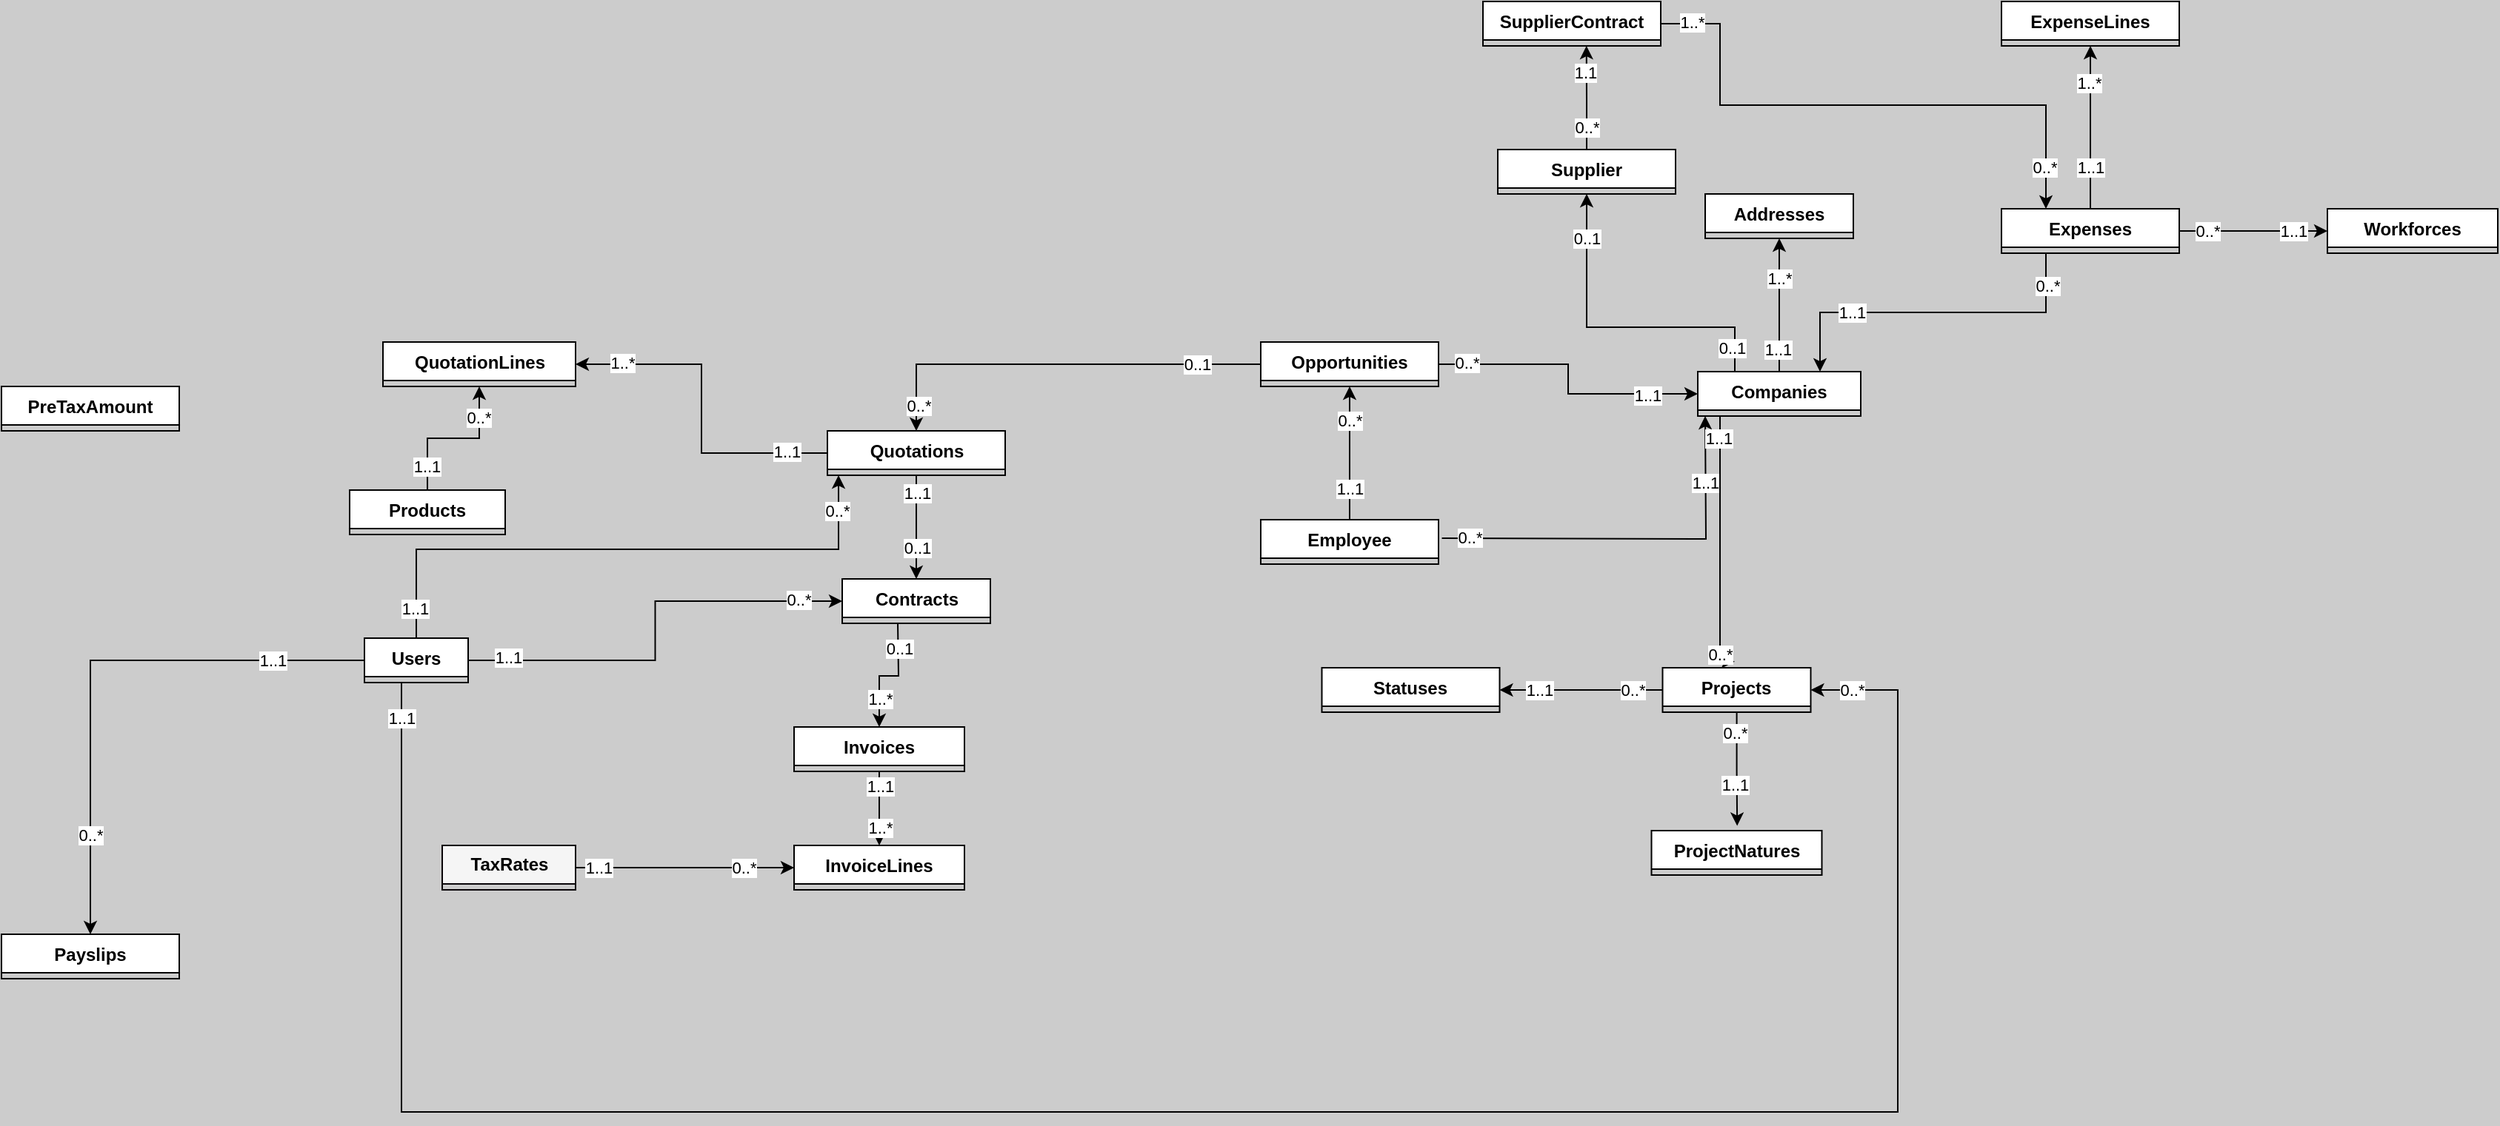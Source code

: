 <mxfile version="22.1.11" type="github">
  <diagram name="Page-1" id="9361dd3d-8414-5efd-6122-117bd74ce7a7">
    <mxGraphModel dx="3407" dy="1804" grid="1" gridSize="10" guides="1" tooltips="1" connect="1" arrows="1" fold="1" page="0" pageScale="1.5" pageWidth="826" pageHeight="1169" background="#CCCCCC" math="0" shadow="0">
      <root>
        <mxCell id="0" />
        <mxCell id="1" parent="0" />
        <mxCell id="2enVTM6RPU_VY5fgXQgV-114" style="edgeStyle=orthogonalEdgeStyle;rounded=0;orthogonalLoop=1;jettySize=auto;html=1;exitX=0.5;exitY=0;exitDx=0;exitDy=0;entryX=0.5;entryY=1;entryDx=0;entryDy=0;" parent="1" source="TI-sVRy8jBte5K_Agoot-91" target="mxEJVrvozzNGNvY4l-5i-3" edge="1">
          <mxGeometry relative="1" as="geometry" />
        </mxCell>
        <mxCell id="2enVTM6RPU_VY5fgXQgV-124" value="1..*" style="edgeLabel;html=1;align=center;verticalAlign=middle;resizable=0;points=[];" parent="2enVTM6RPU_VY5fgXQgV-114" vertex="1" connectable="0">
          <mxGeometry x="0.566" relative="1" as="geometry">
            <mxPoint y="7" as="offset" />
          </mxGeometry>
        </mxCell>
        <mxCell id="2enVTM6RPU_VY5fgXQgV-125" value="1..1" style="edgeLabel;html=1;align=center;verticalAlign=middle;resizable=0;points=[];" parent="2enVTM6RPU_VY5fgXQgV-114" vertex="1" connectable="0">
          <mxGeometry x="-0.496" y="1" relative="1" as="geometry">
            <mxPoint y="7" as="offset" />
          </mxGeometry>
        </mxCell>
        <mxCell id="2enVTM6RPU_VY5fgXQgV-188" style="edgeStyle=orthogonalEdgeStyle;rounded=0;orthogonalLoop=1;jettySize=auto;html=1;" parent="1" source="TI-sVRy8jBte5K_Agoot-91" edge="1">
          <mxGeometry relative="1" as="geometry">
            <mxPoint x="300" y="-190" as="targetPoint" />
            <Array as="points">
              <mxPoint x="400" y="-100" />
              <mxPoint x="300" y="-100" />
            </Array>
          </mxGeometry>
        </mxCell>
        <mxCell id="2enVTM6RPU_VY5fgXQgV-189" value="0..1" style="edgeLabel;html=1;align=center;verticalAlign=middle;resizable=0;points=[];" parent="2enVTM6RPU_VY5fgXQgV-188" vertex="1" connectable="0">
          <mxGeometry x="0.731" relative="1" as="geometry">
            <mxPoint as="offset" />
          </mxGeometry>
        </mxCell>
        <mxCell id="2enVTM6RPU_VY5fgXQgV-190" value="0..1" style="edgeLabel;html=1;align=center;verticalAlign=middle;resizable=0;points=[];" parent="2enVTM6RPU_VY5fgXQgV-188" vertex="1" connectable="0">
          <mxGeometry x="-0.796" y="2" relative="1" as="geometry">
            <mxPoint y="6" as="offset" />
          </mxGeometry>
        </mxCell>
        <mxCell id="TI-sVRy8jBte5K_Agoot-91" value="Companies" style="swimlane;fontStyle=1;align=center;verticalAlign=top;childLayout=stackLayout;horizontal=1;startSize=26;horizontalStack=0;resizeParent=1;resizeParentMax=0;resizeLast=0;collapsible=1;marginBottom=0;whiteSpace=wrap;html=1;" parent="1" vertex="1" collapsed="1">
          <mxGeometry x="375" y="-70" width="110" height="30" as="geometry">
            <mxRectangle x="485" y="120" width="350" height="2166" as="alternateBounds" />
          </mxGeometry>
        </mxCell>
        <mxCell id="TI-sVRy8jBte5K_Agoot-92" value="- id : int&amp;nbsp;&lt;br&gt;" style="text;strokeColor=none;fillColor=none;align=left;verticalAlign=top;spacingLeft=4;spacingRight=4;overflow=hidden;rotatable=0;points=[[0,0.5],[1,0.5]];portConstraint=eastwest;whiteSpace=wrap;html=1;" parent="TI-sVRy8jBte5K_Agoot-91" vertex="1">
          <mxGeometry y="26" width="350" height="26" as="geometry" />
        </mxCell>
        <mxCell id="TI-sVRy8jBte5K_Agoot-97" value="- name : string [nullable]" style="text;strokeColor=none;fillColor=none;align=left;verticalAlign=top;spacingLeft=4;spacingRight=4;overflow=hidden;rotatable=0;points=[[0,0.5],[1,0.5]];portConstraint=eastwest;whiteSpace=wrap;html=1;" parent="TI-sVRy8jBte5K_Agoot-91" vertex="1">
          <mxGeometry y="52" width="350" height="26" as="geometry" />
        </mxCell>
        <mxCell id="TI-sVRy8jBte5K_Agoot-98" value="- creation_date : DateTimeInterface [nullable]" style="text;strokeColor=none;fillColor=none;align=left;verticalAlign=top;spacingLeft=4;spacingRight=4;overflow=hidden;rotatable=0;points=[[0,0.5],[1,0.5]];portConstraint=eastwest;whiteSpace=wrap;html=1;" parent="TI-sVRy8jBte5K_Agoot-91" vertex="1">
          <mxGeometry y="78" width="350" height="26" as="geometry" />
        </mxCell>
        <mxCell id="TI-sVRy8jBte5K_Agoot-99" value="- address_street : string [nullable]&lt;br/&gt;&lt;span style=&quot;color: rgb(255, 255, 255); font-family: &amp;quot;Söhne Mono&amp;quot;, Monaco, &amp;quot;Andale Mono&amp;quot;, &amp;quot;Ubuntu Mono&amp;quot;, monospace; font-size: 14px; background-color: rgb(0, 0, 0);&quot;&gt;&lt;br/&gt;&lt;/span&gt;" style="text;strokeColor=none;fillColor=none;align=left;verticalAlign=top;spacingLeft=4;spacingRight=4;overflow=hidden;rotatable=0;points=[[0,0.5],[1,0.5]];portConstraint=eastwest;whiteSpace=wrap;html=1;" parent="TI-sVRy8jBte5K_Agoot-91" vertex="1">
          <mxGeometry y="104" width="350" height="26" as="geometry" />
        </mxCell>
        <mxCell id="TI-sVRy8jBte5K_Agoot-101" value="- address_zip_code : int [nullable]&lt;br/&gt;&lt;span style=&quot;color: rgb(255, 255, 255); font-family: &amp;quot;Söhne Mono&amp;quot;, Monaco, &amp;quot;Andale Mono&amp;quot;, &amp;quot;Ubuntu Mono&amp;quot;, monospace; font-size: 14px; background-color: rgb(0, 0, 0);&quot;&gt;&lt;br/&gt;&lt;/span&gt;" style="text;strokeColor=none;fillColor=none;align=left;verticalAlign=top;spacingLeft=4;spacingRight=4;overflow=hidden;rotatable=0;points=[[0,0.5],[1,0.5]];portConstraint=eastwest;whiteSpace=wrap;html=1;" parent="TI-sVRy8jBte5K_Agoot-91" vertex="1">
          <mxGeometry y="130" width="350" height="26" as="geometry" />
        </mxCell>
        <mxCell id="TI-sVRy8jBte5K_Agoot-102" value="- address_city : string [nullable]&lt;br/&gt;&lt;span style=&quot;color: rgb(255, 255, 255); font-family: &amp;quot;Söhne Mono&amp;quot;, Monaco, &amp;quot;Andale Mono&amp;quot;, &amp;quot;Ubuntu Mono&amp;quot;, monospace; font-size: 14px; background-color: rgb(0, 0, 0);&quot;&gt;&lt;br/&gt;&lt;/span&gt;" style="text;strokeColor=none;fillColor=none;align=left;verticalAlign=top;spacingLeft=4;spacingRight=4;overflow=hidden;rotatable=0;points=[[0,0.5],[1,0.5]];portConstraint=eastwest;whiteSpace=wrap;html=1;" parent="TI-sVRy8jBte5K_Agoot-91" vertex="1">
          <mxGeometry y="156" width="350" height="26" as="geometry" />
        </mxCell>
        <mxCell id="TI-sVRy8jBte5K_Agoot-103" value="- address_region : string [nullable]&lt;br/&gt;&lt;span style=&quot;color: rgb(255, 255, 255); font-family: &amp;quot;Söhne Mono&amp;quot;, Monaco, &amp;quot;Andale Mono&amp;quot;, &amp;quot;Ubuntu Mono&amp;quot;, monospace; font-size: 14px; background-color: rgb(0, 0, 0);&quot;&gt;&lt;br/&gt;&lt;/span&gt;" style="text;strokeColor=none;fillColor=none;align=left;verticalAlign=top;spacingLeft=4;spacingRight=4;overflow=hidden;rotatable=0;points=[[0,0.5],[1,0.5]];portConstraint=eastwest;whiteSpace=wrap;html=1;" parent="TI-sVRy8jBte5K_Agoot-91" vertex="1">
          <mxGeometry y="182" width="350" height="26" as="geometry" />
        </mxCell>
        <mxCell id="TI-sVRy8jBte5K_Agoot-104" value="- address_country : string [nullable]&lt;br/&gt;&lt;span style=&quot;color: rgb(255, 255, 255); font-family: &amp;quot;Söhne Mono&amp;quot;, Monaco, &amp;quot;Andale Mono&amp;quot;, &amp;quot;Ubuntu Mono&amp;quot;, monospace; font-size: 14px; background-color: rgb(0, 0, 0);&quot;&gt;&lt;br/&gt;&lt;/span&gt;" style="text;strokeColor=none;fillColor=none;align=left;verticalAlign=top;spacingLeft=4;spacingRight=4;overflow=hidden;rotatable=0;points=[[0,0.5],[1,0.5]];portConstraint=eastwest;whiteSpace=wrap;html=1;" parent="TI-sVRy8jBte5K_Agoot-91" vertex="1">
          <mxGeometry y="208" width="350" height="26" as="geometry" />
        </mxCell>
        <mxCell id="TI-sVRy8jBte5K_Agoot-105" value="- comments : string [nullable]&lt;br/&gt;&lt;span style=&quot;color: rgb(255, 255, 255); font-family: &amp;quot;Söhne Mono&amp;quot;, Monaco, &amp;quot;Andale Mono&amp;quot;, &amp;quot;Ubuntu Mono&amp;quot;, monospace; font-size: 14px; background-color: rgb(0, 0, 0);&quot;&gt;&lt;br/&gt;&lt;/span&gt;" style="text;strokeColor=none;fillColor=none;align=left;verticalAlign=top;spacingLeft=4;spacingRight=4;overflow=hidden;rotatable=0;points=[[0,0.5],[1,0.5]];portConstraint=eastwest;whiteSpace=wrap;html=1;" parent="TI-sVRy8jBte5K_Agoot-91" vertex="1">
          <mxGeometry y="234" width="350" height="26" as="geometry" />
        </mxCell>
        <mxCell id="TI-sVRy8jBte5K_Agoot-106" value="- is_supplier : bool [nullable]&lt;br/&gt;&lt;span style=&quot;color: rgb(255, 255, 255); font-family: &amp;quot;Söhne Mono&amp;quot;, Monaco, &amp;quot;Andale Mono&amp;quot;, &amp;quot;Ubuntu Mono&amp;quot;, monospace; font-size: 14px; background-color: rgb(0, 0, 0);&quot;&gt;&lt;br/&gt;&lt;/span&gt;" style="text;strokeColor=none;fillColor=none;align=left;verticalAlign=top;spacingLeft=4;spacingRight=4;overflow=hidden;rotatable=0;points=[[0,0.5],[1,0.5]];portConstraint=eastwest;whiteSpace=wrap;html=1;" parent="TI-sVRy8jBte5K_Agoot-91" vertex="1">
          <mxGeometry y="260" width="350" height="26" as="geometry" />
        </mxCell>
        <mxCell id="TI-sVRy8jBte5K_Agoot-107" value="- is_prospect : bool [nullable]&lt;br/&gt;&lt;span style=&quot;color: rgb(255, 255, 255); font-family: &amp;quot;Söhne Mono&amp;quot;, Monaco, &amp;quot;Andale Mono&amp;quot;, &amp;quot;Ubuntu Mono&amp;quot;, monospace; font-size: 14px; background-color: rgb(0, 0, 0);&quot;&gt;&lt;br/&gt;&lt;/span&gt;" style="text;strokeColor=none;fillColor=none;align=left;verticalAlign=top;spacingLeft=4;spacingRight=4;overflow=hidden;rotatable=0;points=[[0,0.5],[1,0.5]];portConstraint=eastwest;whiteSpace=wrap;html=1;" parent="TI-sVRy8jBte5K_Agoot-91" vertex="1">
          <mxGeometry y="286" width="350" height="26" as="geometry" />
        </mxCell>
        <mxCell id="TI-sVRy8jBte5K_Agoot-108" value="- is_customer : bool [nullable]&lt;br/&gt;&lt;span style=&quot;color: rgb(255, 255, 255); font-family: &amp;quot;Söhne Mono&amp;quot;, Monaco, &amp;quot;Andale Mono&amp;quot;, &amp;quot;Ubuntu Mono&amp;quot;, monospace; font-size: 14px; background-color: rgb(0, 0, 0);&quot;&gt;&lt;br/&gt;&lt;/span&gt;" style="text;strokeColor=none;fillColor=none;align=left;verticalAlign=top;spacingLeft=4;spacingRight=4;overflow=hidden;rotatable=0;points=[[0,0.5],[1,0.5]];portConstraint=eastwest;whiteSpace=wrap;html=1;" parent="TI-sVRy8jBte5K_Agoot-91" vertex="1">
          <mxGeometry y="312" width="350" height="26" as="geometry" />
        </mxCell>
        <mxCell id="TI-sVRy8jBte5K_Agoot-109" value="- isB2C : bool [nullable]&lt;br/&gt;&lt;span style=&quot;color: rgb(255, 255, 255); font-family: &amp;quot;Söhne Mono&amp;quot;, Monaco, &amp;quot;Andale Mono&amp;quot;, &amp;quot;Ubuntu Mono&amp;quot;, monospace; font-size: 14px; background-color: rgb(0, 0, 0);&quot;&gt;&lt;br/&gt;&lt;/span&gt;" style="text;strokeColor=none;fillColor=none;align=left;verticalAlign=top;spacingLeft=4;spacingRight=4;overflow=hidden;rotatable=0;points=[[0,0.5],[1,0.5]];portConstraint=eastwest;whiteSpace=wrap;html=1;" parent="TI-sVRy8jBte5K_Agoot-91" vertex="1">
          <mxGeometry y="338" width="350" height="26" as="geometry" />
        </mxCell>
        <mxCell id="TI-sVRy8jBte5K_Agoot-110" value="- currency : string [nullable]&lt;br/&gt;&lt;span style=&quot;color: rgb(255, 255, 255); font-family: &amp;quot;Söhne Mono&amp;quot;, Monaco, &amp;quot;Andale Mono&amp;quot;, &amp;quot;Ubuntu Mono&amp;quot;, monospace; font-size: 14px; background-color: rgb(0, 0, 0);&quot;&gt;&lt;br/&gt;&lt;/span&gt;" style="text;strokeColor=none;fillColor=none;align=left;verticalAlign=top;spacingLeft=4;spacingRight=4;overflow=hidden;rotatable=0;points=[[0,0.5],[1,0.5]];portConstraint=eastwest;whiteSpace=wrap;html=1;" parent="TI-sVRy8jBte5K_Agoot-91" vertex="1">
          <mxGeometry y="364" width="350" height="26" as="geometry" />
        </mxCell>
        <mxCell id="TI-sVRy8jBte5K_Agoot-111" value="- thirdparty_code : string [nullable]&lt;br/&gt;&lt;span style=&quot;color: rgb(255, 255, 255); font-family: &amp;quot;Söhne Mono&amp;quot;, Monaco, &amp;quot;Andale Mono&amp;quot;, &amp;quot;Ubuntu Mono&amp;quot;, monospace; font-size: 14px; background-color: rgb(0, 0, 0);&quot;&gt;&lt;br/&gt;&lt;/span&gt;" style="text;strokeColor=none;fillColor=none;align=left;verticalAlign=top;spacingLeft=4;spacingRight=4;overflow=hidden;rotatable=0;points=[[0,0.5],[1,0.5]];portConstraint=eastwest;whiteSpace=wrap;html=1;" parent="TI-sVRy8jBte5K_Agoot-91" vertex="1">
          <mxGeometry y="390" width="350" height="26" as="geometry" />
        </mxCell>
        <mxCell id="TI-sVRy8jBte5K_Agoot-112" value="- intracommunity_number : string [nullable]&lt;br/&gt;&lt;span style=&quot;color: rgb(255, 255, 255); font-family: &amp;quot;Söhne Mono&amp;quot;, Monaco, &amp;quot;Andale Mono&amp;quot;, &amp;quot;Ubuntu Mono&amp;quot;, monospace; font-size: 14px; background-color: rgb(0, 0, 0);&quot;&gt;&lt;br/&gt;&lt;/span&gt;" style="text;strokeColor=none;fillColor=none;align=left;verticalAlign=top;spacingLeft=4;spacingRight=4;overflow=hidden;rotatable=0;points=[[0,0.5],[1,0.5]];portConstraint=eastwest;whiteSpace=wrap;html=1;" parent="TI-sVRy8jBte5K_Agoot-91" vertex="1">
          <mxGeometry y="416" width="350" height="26" as="geometry" />
        </mxCell>
        <mxCell id="TI-sVRy8jBte5K_Agoot-113" value="- supplier_thidparty_code : string [nullable]&lt;br/&gt;&lt;span style=&quot;color: rgb(255, 255, 255); font-family: &amp;quot;Söhne Mono&amp;quot;, Monaco, &amp;quot;Andale Mono&amp;quot;, &amp;quot;Ubuntu Mono&amp;quot;, monospace; font-size: 14px; background-color: rgb(0, 0, 0);&quot;&gt;&lt;br/&gt;&lt;/span&gt;" style="text;strokeColor=none;fillColor=none;align=left;verticalAlign=top;spacingLeft=4;spacingRight=4;overflow=hidden;rotatable=0;points=[[0,0.5],[1,0.5]];portConstraint=eastwest;whiteSpace=wrap;html=1;" parent="TI-sVRy8jBte5K_Agoot-91" vertex="1">
          <mxGeometry y="442" width="350" height="26" as="geometry" />
        </mxCell>
        <mxCell id="TI-sVRy8jBte5K_Agoot-114" value="- siret : string [nullable]&lt;br/&gt;&lt;span style=&quot;color: rgb(255, 255, 255); font-family: &amp;quot;Söhne Mono&amp;quot;, Monaco, &amp;quot;Andale Mono&amp;quot;, &amp;quot;Ubuntu Mono&amp;quot;, monospace; font-size: 14px; background-color: rgb(0, 0, 0);&quot;&gt;&lt;br/&gt;&lt;/span&gt;" style="text;strokeColor=none;fillColor=none;align=left;verticalAlign=top;spacingLeft=4;spacingRight=4;overflow=hidden;rotatable=0;points=[[0,0.5],[1,0.5]];portConstraint=eastwest;whiteSpace=wrap;html=1;" parent="TI-sVRy8jBte5K_Agoot-91" vertex="1">
          <mxGeometry y="468" width="350" height="26" as="geometry" />
        </mxCell>
        <mxCell id="TI-sVRy8jBte5K_Agoot-115" value="- language : string [nullable]&lt;br/&gt;&lt;span style=&quot;color: rgb(255, 255, 255); font-family: &amp;quot;Söhne Mono&amp;quot;, Monaco, &amp;quot;Andale Mono&amp;quot;, &amp;quot;Ubuntu Mono&amp;quot;, monospace; font-size: 14px; background-color: rgb(0, 0, 0);&quot;&gt;&lt;br/&gt;&lt;/span&gt;" style="text;strokeColor=none;fillColor=none;align=left;verticalAlign=top;spacingLeft=4;spacingRight=4;overflow=hidden;rotatable=0;points=[[0,0.5],[1,0.5]];portConstraint=eastwest;whiteSpace=wrap;html=1;" parent="TI-sVRy8jBte5K_Agoot-91" vertex="1">
          <mxGeometry y="494" width="350" height="26" as="geometry" />
        </mxCell>
        <mxCell id="TI-sVRy8jBte5K_Agoot-116" value="- addresses : Collection&amp;lt;Addresses&amp;gt;&lt;br/&gt;&lt;span style=&quot;color: rgb(255, 255, 255); font-family: &amp;quot;Söhne Mono&amp;quot;, Monaco, &amp;quot;Andale Mono&amp;quot;, &amp;quot;Ubuntu Mono&amp;quot;, monospace; font-size: 14px; background-color: rgb(0, 0, 0);&quot;&gt;&lt;br/&gt;&lt;/span&gt;" style="text;strokeColor=none;fillColor=none;align=left;verticalAlign=top;spacingLeft=4;spacingRight=4;overflow=hidden;rotatable=0;points=[[0,0.5],[1,0.5]];portConstraint=eastwest;whiteSpace=wrap;html=1;" parent="TI-sVRy8jBte5K_Agoot-91" vertex="1">
          <mxGeometry y="520" width="350" height="26" as="geometry" />
        </mxCell>
        <mxCell id="TI-sVRy8jBte5K_Agoot-117" value="- employees : Collection&amp;lt;Employees&amp;gt;&lt;br/&gt;&lt;span style=&quot;color: rgb(255, 255, 255); font-family: &amp;quot;Söhne Mono&amp;quot;, Monaco, &amp;quot;Andale Mono&amp;quot;, &amp;quot;Ubuntu Mono&amp;quot;, monospace; font-size: 14px; background-color: rgb(0, 0, 0);&quot;&gt;&lt;br/&gt;&lt;/span&gt;" style="text;strokeColor=none;fillColor=none;align=left;verticalAlign=top;spacingLeft=4;spacingRight=4;overflow=hidden;rotatable=0;points=[[0,0.5],[1,0.5]];portConstraint=eastwest;whiteSpace=wrap;html=1;" parent="TI-sVRy8jBte5K_Agoot-91" vertex="1">
          <mxGeometry y="546" width="350" height="26" as="geometry" />
        </mxCell>
        <mxCell id="TI-sVRy8jBte5K_Agoot-118" value="- quotations : Collection&amp;lt;Quotations&amp;gt;&lt;br/&gt;&lt;span style=&quot;color: rgb(255, 255, 255); font-family: &amp;quot;Söhne Mono&amp;quot;, Monaco, &amp;quot;Andale Mono&amp;quot;, &amp;quot;Ubuntu Mono&amp;quot;, monospace; font-size: 14px; background-color: rgb(0, 0, 0);&quot;&gt;&lt;br/&gt;&lt;/span&gt;" style="text;strokeColor=none;fillColor=none;align=left;verticalAlign=top;spacingLeft=4;spacingRight=4;overflow=hidden;rotatable=0;points=[[0,0.5],[1,0.5]];portConstraint=eastwest;whiteSpace=wrap;html=1;" parent="TI-sVRy8jBte5K_Agoot-91" vertex="1">
          <mxGeometry y="572" width="350" height="26" as="geometry" />
        </mxCell>
        <mxCell id="TI-sVRy8jBte5K_Agoot-119" value="- opportunities : Collection&amp;lt;Opportunities&amp;gt;&lt;br/&gt;&lt;span style=&quot;color: rgb(255, 255, 255); font-family: &amp;quot;Söhne Mono&amp;quot;, Monaco, &amp;quot;Andale Mono&amp;quot;, &amp;quot;Ubuntu Mono&amp;quot;, monospace; font-size: 14px; background-color: rgb(0, 0, 0);&quot;&gt;&lt;br/&gt;&lt;/span&gt;" style="text;strokeColor=none;fillColor=none;align=left;verticalAlign=top;spacingLeft=4;spacingRight=4;overflow=hidden;rotatable=0;points=[[0,0.5],[1,0.5]];portConstraint=eastwest;whiteSpace=wrap;html=1;" parent="TI-sVRy8jBte5K_Agoot-91" vertex="1">
          <mxGeometry y="598" width="350" height="26" as="geometry" />
        </mxCell>
        <mxCell id="TI-sVRy8jBte5K_Agoot-120" value="- expenses : Collection&amp;lt;Expenses&amp;gt;&lt;br/&gt;&lt;span style=&quot;color: rgb(255, 255, 255); font-family: &amp;quot;Söhne Mono&amp;quot;, Monaco, &amp;quot;Andale Mono&amp;quot;, &amp;quot;Ubuntu Mono&amp;quot;, monospace; font-size: 14px; background-color: rgb(0, 0, 0);&quot;&gt;&lt;br/&gt;&lt;/span&gt;" style="text;strokeColor=none;fillColor=none;align=left;verticalAlign=top;spacingLeft=4;spacingRight=4;overflow=hidden;rotatable=0;points=[[0,0.5],[1,0.5]];portConstraint=eastwest;whiteSpace=wrap;html=1;" parent="TI-sVRy8jBte5K_Agoot-91" vertex="1">
          <mxGeometry y="624" width="350" height="26" as="geometry" />
        </mxCell>
        <mxCell id="TI-sVRy8jBte5K_Agoot-121" value="- projects : Collection&amp;lt;Projects&amp;gt;&lt;br/&gt;&lt;span style=&quot;color: rgb(255, 255, 255); font-family: &amp;quot;Söhne Mono&amp;quot;, Monaco, &amp;quot;Andale Mono&amp;quot;, &amp;quot;Ubuntu Mono&amp;quot;, monospace; font-size: 14px; background-color: rgb(0, 0, 0);&quot;&gt;&lt;br/&gt;&lt;/span&gt;" style="text;strokeColor=none;fillColor=none;align=left;verticalAlign=top;spacingLeft=4;spacingRight=4;overflow=hidden;rotatable=0;points=[[0,0.5],[1,0.5]];portConstraint=eastwest;whiteSpace=wrap;html=1;" parent="TI-sVRy8jBte5K_Agoot-91" vertex="1">
          <mxGeometry y="650" width="350" height="26" as="geometry" />
        </mxCell>
        <mxCell id="TI-sVRy8jBte5K_Agoot-93" value="" style="line;strokeWidth=1;fillColor=none;align=left;verticalAlign=middle;spacingTop=-1;spacingLeft=3;spacingRight=3;rotatable=0;labelPosition=right;points=[];portConstraint=eastwest;strokeColor=inherit;" parent="TI-sVRy8jBte5K_Agoot-91" vertex="1">
          <mxGeometry y="676" width="350" height="8" as="geometry" />
        </mxCell>
        <mxCell id="TI-sVRy8jBte5K_Agoot-94" value="+ getId() : int&lt;br/&gt;&lt;span style=&quot;color: rgb(255, 255, 255); font-family: &amp;quot;Söhne Mono&amp;quot;, Monaco, &amp;quot;Andale Mono&amp;quot;, &amp;quot;Ubuntu Mono&amp;quot;, monospace; font-size: 14px; background-color: rgb(0, 0, 0);&quot;&gt;&lt;br/&gt;&lt;/span&gt;" style="text;strokeColor=none;fillColor=none;align=left;verticalAlign=top;spacingLeft=4;spacingRight=4;overflow=hidden;rotatable=0;points=[[0,0.5],[1,0.5]];portConstraint=eastwest;whiteSpace=wrap;html=1;" parent="TI-sVRy8jBte5K_Agoot-91" vertex="1">
          <mxGeometry y="684" width="350" height="26" as="geometry" />
        </mxCell>
        <mxCell id="TI-sVRy8jBte5K_Agoot-122" value="+ setId(string) : Companies&lt;br/&gt;&lt;span style=&quot;color: rgb(255, 255, 255); font-family: &amp;quot;Söhne Mono&amp;quot;, Monaco, &amp;quot;Andale Mono&amp;quot;, &amp;quot;Ubuntu Mono&amp;quot;, monospace; font-size: 14px; background-color: rgb(0, 0, 0);&quot;&gt;&lt;br/&gt;&lt;/span&gt;" style="text;strokeColor=none;fillColor=none;align=left;verticalAlign=top;spacingLeft=4;spacingRight=4;overflow=hidden;rotatable=0;points=[[0,0.5],[1,0.5]];portConstraint=eastwest;whiteSpace=wrap;html=1;" parent="TI-sVRy8jBte5K_Agoot-91" vertex="1">
          <mxGeometry y="710" width="350" height="26" as="geometry" />
        </mxCell>
        <mxCell id="TI-sVRy8jBte5K_Agoot-123" value="+ getName() : string&lt;br/&gt;&lt;span style=&quot;color: rgb(255, 255, 255); font-family: &amp;quot;Söhne Mono&amp;quot;, Monaco, &amp;quot;Andale Mono&amp;quot;, &amp;quot;Ubuntu Mono&amp;quot;, monospace; font-size: 14px; background-color: rgb(0, 0, 0);&quot;&gt;&lt;br/&gt;&lt;/span&gt;" style="text;strokeColor=none;fillColor=none;align=left;verticalAlign=top;spacingLeft=4;spacingRight=4;overflow=hidden;rotatable=0;points=[[0,0.5],[1,0.5]];portConstraint=eastwest;whiteSpace=wrap;html=1;" parent="TI-sVRy8jBte5K_Agoot-91" vertex="1">
          <mxGeometry y="736" width="350" height="26" as="geometry" />
        </mxCell>
        <mxCell id="TI-sVRy8jBte5K_Agoot-124" value="+ setName(string) : Companies&lt;br/&gt;&lt;span style=&quot;color: rgb(255, 255, 255); font-family: &amp;quot;Söhne Mono&amp;quot;, Monaco, &amp;quot;Andale Mono&amp;quot;, &amp;quot;Ubuntu Mono&amp;quot;, monospace; font-size: 14px; background-color: rgb(0, 0, 0);&quot;&gt;&lt;br/&gt;&lt;/span&gt;" style="text;strokeColor=none;fillColor=none;align=left;verticalAlign=top;spacingLeft=4;spacingRight=4;overflow=hidden;rotatable=0;points=[[0,0.5],[1,0.5]];portConstraint=eastwest;whiteSpace=wrap;html=1;" parent="TI-sVRy8jBte5K_Agoot-91" vertex="1">
          <mxGeometry y="762" width="350" height="26" as="geometry" />
        </mxCell>
        <mxCell id="TI-sVRy8jBte5K_Agoot-125" value="+ getCreationDate() : DateTimeInterface&lt;br/&gt;&lt;span style=&quot;color: rgb(255, 255, 255); font-family: &amp;quot;Söhne Mono&amp;quot;, Monaco, &amp;quot;Andale Mono&amp;quot;, &amp;quot;Ubuntu Mono&amp;quot;, monospace; font-size: 14px; background-color: rgb(0, 0, 0);&quot;&gt;&lt;br/&gt;&lt;/span&gt;" style="text;strokeColor=none;fillColor=none;align=left;verticalAlign=top;spacingLeft=4;spacingRight=4;overflow=hidden;rotatable=0;points=[[0,0.5],[1,0.5]];portConstraint=eastwest;whiteSpace=wrap;html=1;" parent="TI-sVRy8jBte5K_Agoot-91" vertex="1">
          <mxGeometry y="788" width="350" height="26" as="geometry" />
        </mxCell>
        <mxCell id="TI-sVRy8jBte5K_Agoot-126" value="+ setCreationDate(DateTimeInterface) : Companies&lt;br/&gt;&lt;span style=&quot;color: rgb(255, 255, 255); font-family: &amp;quot;Söhne Mono&amp;quot;, Monaco, &amp;quot;Andale Mono&amp;quot;, &amp;quot;Ubuntu Mono&amp;quot;, monospace; font-size: 14px; background-color: rgb(0, 0, 0);&quot;&gt;&lt;br/&gt;&lt;/span&gt;" style="text;strokeColor=none;fillColor=none;align=left;verticalAlign=top;spacingLeft=4;spacingRight=4;overflow=hidden;rotatable=0;points=[[0,0.5],[1,0.5]];portConstraint=eastwest;whiteSpace=wrap;html=1;" parent="TI-sVRy8jBte5K_Agoot-91" vertex="1">
          <mxGeometry y="814" width="350" height="26" as="geometry" />
        </mxCell>
        <mxCell id="TI-sVRy8jBte5K_Agoot-127" value="+ getAddressStreet() : string&lt;br/&gt;&lt;span style=&quot;color: rgb(255, 255, 255); font-family: &amp;quot;Söhne Mono&amp;quot;, Monaco, &amp;quot;Andale Mono&amp;quot;, &amp;quot;Ubuntu Mono&amp;quot;, monospace; font-size: 14px; background-color: rgb(0, 0, 0);&quot;&gt;&lt;br/&gt;&lt;/span&gt;" style="text;strokeColor=none;fillColor=none;align=left;verticalAlign=top;spacingLeft=4;spacingRight=4;overflow=hidden;rotatable=0;points=[[0,0.5],[1,0.5]];portConstraint=eastwest;whiteSpace=wrap;html=1;" parent="TI-sVRy8jBte5K_Agoot-91" vertex="1">
          <mxGeometry y="840" width="350" height="26" as="geometry" />
        </mxCell>
        <mxCell id="TI-sVRy8jBte5K_Agoot-128" value="+ setAddressStreet(string) : Companies&lt;br/&gt;&lt;span style=&quot;color: rgb(255, 255, 255); font-family: &amp;quot;Söhne Mono&amp;quot;, Monaco, &amp;quot;Andale Mono&amp;quot;, &amp;quot;Ubuntu Mono&amp;quot;, monospace; font-size: 14px; background-color: rgb(0, 0, 0);&quot;&gt;&lt;br/&gt;&lt;/span&gt;" style="text;strokeColor=none;fillColor=none;align=left;verticalAlign=top;spacingLeft=4;spacingRight=4;overflow=hidden;rotatable=0;points=[[0,0.5],[1,0.5]];portConstraint=eastwest;whiteSpace=wrap;html=1;" parent="TI-sVRy8jBte5K_Agoot-91" vertex="1">
          <mxGeometry y="866" width="350" height="26" as="geometry" />
        </mxCell>
        <mxCell id="TI-sVRy8jBte5K_Agoot-129" value="+ getAddressZipCode() : int&lt;br/&gt;&lt;span style=&quot;color: rgb(255, 255, 255); font-family: &amp;quot;Söhne Mono&amp;quot;, Monaco, &amp;quot;Andale Mono&amp;quot;, &amp;quot;Ubuntu Mono&amp;quot;, monospace; font-size: 14px; background-color: rgb(0, 0, 0);&quot;&gt;&lt;br/&gt;&lt;/span&gt;" style="text;strokeColor=none;fillColor=none;align=left;verticalAlign=top;spacingLeft=4;spacingRight=4;overflow=hidden;rotatable=0;points=[[0,0.5],[1,0.5]];portConstraint=eastwest;whiteSpace=wrap;html=1;" parent="TI-sVRy8jBte5K_Agoot-91" vertex="1">
          <mxGeometry y="892" width="350" height="26" as="geometry" />
        </mxCell>
        <mxCell id="TI-sVRy8jBte5K_Agoot-130" value="+ setAddressZipCode(int) : Companies&lt;br/&gt;&lt;span style=&quot;color: rgb(255, 255, 255); font-family: &amp;quot;Söhne Mono&amp;quot;, Monaco, &amp;quot;Andale Mono&amp;quot;, &amp;quot;Ubuntu Mono&amp;quot;, monospace; font-size: 14px; background-color: rgb(0, 0, 0);&quot;&gt;&lt;br/&gt;&lt;/span&gt;" style="text;strokeColor=none;fillColor=none;align=left;verticalAlign=top;spacingLeft=4;spacingRight=4;overflow=hidden;rotatable=0;points=[[0,0.5],[1,0.5]];portConstraint=eastwest;whiteSpace=wrap;html=1;" parent="TI-sVRy8jBte5K_Agoot-91" vertex="1">
          <mxGeometry y="918" width="350" height="26" as="geometry" />
        </mxCell>
        <mxCell id="TI-sVRy8jBte5K_Agoot-131" value="+ getAddressCity() : string&lt;br/&gt;&lt;span style=&quot;color: rgb(255, 255, 255); font-family: &amp;quot;Söhne Mono&amp;quot;, Monaco, &amp;quot;Andale Mono&amp;quot;, &amp;quot;Ubuntu Mono&amp;quot;, monospace; font-size: 14px; background-color: rgb(0, 0, 0);&quot;&gt;&lt;br/&gt;&lt;/span&gt;" style="text;strokeColor=none;fillColor=none;align=left;verticalAlign=top;spacingLeft=4;spacingRight=4;overflow=hidden;rotatable=0;points=[[0,0.5],[1,0.5]];portConstraint=eastwest;whiteSpace=wrap;html=1;" parent="TI-sVRy8jBte5K_Agoot-91" vertex="1">
          <mxGeometry y="944" width="350" height="26" as="geometry" />
        </mxCell>
        <mxCell id="TI-sVRy8jBte5K_Agoot-132" value="+ setAddressCity(string) : Companies&lt;br/&gt;&lt;span style=&quot;color: rgb(255, 255, 255); font-family: &amp;quot;Söhne Mono&amp;quot;, Monaco, &amp;quot;Andale Mono&amp;quot;, &amp;quot;Ubuntu Mono&amp;quot;, monospace; font-size: 14px; background-color: rgb(0, 0, 0);&quot;&gt;&lt;br/&gt;&lt;/span&gt;" style="text;strokeColor=none;fillColor=none;align=left;verticalAlign=top;spacingLeft=4;spacingRight=4;overflow=hidden;rotatable=0;points=[[0,0.5],[1,0.5]];portConstraint=eastwest;whiteSpace=wrap;html=1;" parent="TI-sVRy8jBte5K_Agoot-91" vertex="1">
          <mxGeometry y="970" width="350" height="26" as="geometry" />
        </mxCell>
        <mxCell id="TI-sVRy8jBte5K_Agoot-133" value="+ getAddressRegion() : string&lt;br/&gt;&lt;span style=&quot;color: rgb(255, 255, 255); font-family: &amp;quot;Söhne Mono&amp;quot;, Monaco, &amp;quot;Andale Mono&amp;quot;, &amp;quot;Ubuntu Mono&amp;quot;, monospace; font-size: 14px; background-color: rgb(0, 0, 0);&quot;&gt;&lt;br/&gt;&lt;/span&gt;" style="text;strokeColor=none;fillColor=none;align=left;verticalAlign=top;spacingLeft=4;spacingRight=4;overflow=hidden;rotatable=0;points=[[0,0.5],[1,0.5]];portConstraint=eastwest;whiteSpace=wrap;html=1;" parent="TI-sVRy8jBte5K_Agoot-91" vertex="1">
          <mxGeometry y="996" width="350" height="26" as="geometry" />
        </mxCell>
        <mxCell id="TI-sVRy8jBte5K_Agoot-134" value="+ setAddressRegion(string) : Companies&lt;br/&gt;&lt;span style=&quot;color: rgb(255, 255, 255); font-family: &amp;quot;Söhne Mono&amp;quot;, Monaco, &amp;quot;Andale Mono&amp;quot;, &amp;quot;Ubuntu Mono&amp;quot;, monospace; font-size: 14px; background-color: rgb(0, 0, 0);&quot;&gt;&lt;br/&gt;&lt;/span&gt;" style="text;strokeColor=none;fillColor=none;align=left;verticalAlign=top;spacingLeft=4;spacingRight=4;overflow=hidden;rotatable=0;points=[[0,0.5],[1,0.5]];portConstraint=eastwest;whiteSpace=wrap;html=1;" parent="TI-sVRy8jBte5K_Agoot-91" vertex="1">
          <mxGeometry y="1022" width="350" height="26" as="geometry" />
        </mxCell>
        <mxCell id="TI-sVRy8jBte5K_Agoot-135" value="+ getAddressCountry() : string&lt;br/&gt;&lt;span style=&quot;color: rgb(255, 255, 255); font-family: &amp;quot;Söhne Mono&amp;quot;, Monaco, &amp;quot;Andale Mono&amp;quot;, &amp;quot;Ubuntu Mono&amp;quot;, monospace; font-size: 14px; background-color: rgb(0, 0, 0);&quot;&gt;&lt;br/&gt;&lt;/span&gt;" style="text;strokeColor=none;fillColor=none;align=left;verticalAlign=top;spacingLeft=4;spacingRight=4;overflow=hidden;rotatable=0;points=[[0,0.5],[1,0.5]];portConstraint=eastwest;whiteSpace=wrap;html=1;" parent="TI-sVRy8jBte5K_Agoot-91" vertex="1">
          <mxGeometry y="1048" width="350" height="26" as="geometry" />
        </mxCell>
        <mxCell id="TI-sVRy8jBte5K_Agoot-136" value="+ setAddressCountry(string) : Companies&lt;br/&gt;&lt;span style=&quot;color: rgb(255, 255, 255); font-family: &amp;quot;Söhne Mono&amp;quot;, Monaco, &amp;quot;Andale Mono&amp;quot;, &amp;quot;Ubuntu Mono&amp;quot;, monospace; font-size: 14px; background-color: rgb(0, 0, 0);&quot;&gt;&lt;br/&gt;&lt;/span&gt;" style="text;strokeColor=none;fillColor=none;align=left;verticalAlign=top;spacingLeft=4;spacingRight=4;overflow=hidden;rotatable=0;points=[[0,0.5],[1,0.5]];portConstraint=eastwest;whiteSpace=wrap;html=1;" parent="TI-sVRy8jBte5K_Agoot-91" vertex="1">
          <mxGeometry y="1074" width="350" height="26" as="geometry" />
        </mxCell>
        <mxCell id="TI-sVRy8jBte5K_Agoot-137" value="+ getComments() : string&lt;br/&gt;&lt;span style=&quot;color: rgb(255, 255, 255); font-family: &amp;quot;Söhne Mono&amp;quot;, Monaco, &amp;quot;Andale Mono&amp;quot;, &amp;quot;Ubuntu Mono&amp;quot;, monospace; font-size: 14px; background-color: rgb(0, 0, 0);&quot;&gt;&lt;br/&gt;&lt;/span&gt;" style="text;strokeColor=none;fillColor=none;align=left;verticalAlign=top;spacingLeft=4;spacingRight=4;overflow=hidden;rotatable=0;points=[[0,0.5],[1,0.5]];portConstraint=eastwest;whiteSpace=wrap;html=1;" parent="TI-sVRy8jBte5K_Agoot-91" vertex="1">
          <mxGeometry y="1100" width="350" height="26" as="geometry" />
        </mxCell>
        <mxCell id="TI-sVRy8jBte5K_Agoot-138" value="+ setComments(string) : Companies&lt;br/&gt;&lt;span style=&quot;color: rgb(255, 255, 255); font-family: &amp;quot;Söhne Mono&amp;quot;, Monaco, &amp;quot;Andale Mono&amp;quot;, &amp;quot;Ubuntu Mono&amp;quot;, monospace; font-size: 14px; background-color: rgb(0, 0, 0);&quot;&gt;&lt;br/&gt;&lt;/span&gt;" style="text;strokeColor=none;fillColor=none;align=left;verticalAlign=top;spacingLeft=4;spacingRight=4;overflow=hidden;rotatable=0;points=[[0,0.5],[1,0.5]];portConstraint=eastwest;whiteSpace=wrap;html=1;" parent="TI-sVRy8jBte5K_Agoot-91" vertex="1">
          <mxGeometry y="1126" width="350" height="26" as="geometry" />
        </mxCell>
        <mxCell id="TI-sVRy8jBte5K_Agoot-139" value="+ isSupplier() : bool&lt;br/&gt;&lt;span style=&quot;color: rgb(255, 255, 255); font-family: &amp;quot;Söhne Mono&amp;quot;, Monaco, &amp;quot;Andale Mono&amp;quot;, &amp;quot;Ubuntu Mono&amp;quot;, monospace; font-size: 14px; background-color: rgb(0, 0, 0);&quot;&gt;&lt;br/&gt;&lt;/span&gt;" style="text;strokeColor=none;fillColor=none;align=left;verticalAlign=top;spacingLeft=4;spacingRight=4;overflow=hidden;rotatable=0;points=[[0,0.5],[1,0.5]];portConstraint=eastwest;whiteSpace=wrap;html=1;" parent="TI-sVRy8jBte5K_Agoot-91" vertex="1">
          <mxGeometry y="1152" width="350" height="26" as="geometry" />
        </mxCell>
        <mxCell id="TI-sVRy8jBte5K_Agoot-140" value="+ setIsSupplier(bool) : Companies&lt;br/&gt;&lt;span style=&quot;color: rgb(255, 255, 255); font-family: &amp;quot;Söhne Mono&amp;quot;, Monaco, &amp;quot;Andale Mono&amp;quot;, &amp;quot;Ubuntu Mono&amp;quot;, monospace; font-size: 14px; background-color: rgb(0, 0, 0);&quot;&gt;&lt;br/&gt;&lt;/span&gt;" style="text;strokeColor=none;fillColor=none;align=left;verticalAlign=top;spacingLeft=4;spacingRight=4;overflow=hidden;rotatable=0;points=[[0,0.5],[1,0.5]];portConstraint=eastwest;whiteSpace=wrap;html=1;" parent="TI-sVRy8jBte5K_Agoot-91" vertex="1">
          <mxGeometry y="1178" width="350" height="26" as="geometry" />
        </mxCell>
        <mxCell id="TI-sVRy8jBte5K_Agoot-141" value="+ isIsProspect() : bool&lt;br/&gt;&lt;span style=&quot;color: rgb(255, 255, 255); font-family: &amp;quot;Söhne Mono&amp;quot;, Monaco, &amp;quot;Andale Mono&amp;quot;, &amp;quot;Ubuntu Mono&amp;quot;, monospace; font-size: 14px; background-color: rgb(0, 0, 0);&quot;&gt;&lt;br/&gt;&lt;/span&gt;" style="text;strokeColor=none;fillColor=none;align=left;verticalAlign=top;spacingLeft=4;spacingRight=4;overflow=hidden;rotatable=0;points=[[0,0.5],[1,0.5]];portConstraint=eastwest;whiteSpace=wrap;html=1;" parent="TI-sVRy8jBte5K_Agoot-91" vertex="1">
          <mxGeometry y="1204" width="350" height="26" as="geometry" />
        </mxCell>
        <mxCell id="TI-sVRy8jBte5K_Agoot-142" value="+ setIsProspect(bool) : Companies" style="text;strokeColor=none;fillColor=none;align=left;verticalAlign=top;spacingLeft=4;spacingRight=4;overflow=hidden;rotatable=0;points=[[0,0.5],[1,0.5]];portConstraint=eastwest;whiteSpace=wrap;html=1;" parent="TI-sVRy8jBte5K_Agoot-91" vertex="1">
          <mxGeometry y="1230" width="350" height="26" as="geometry" />
        </mxCell>
        <mxCell id="TI-sVRy8jBte5K_Agoot-143" value="+ isIsCustomer() : bool&lt;br/&gt;&lt;span style=&quot;color: rgb(255, 255, 255); font-family: &amp;quot;Söhne Mono&amp;quot;, Monaco, &amp;quot;Andale Mono&amp;quot;, &amp;quot;Ubuntu Mono&amp;quot;, monospace; font-size: 14px; background-color: rgb(0, 0, 0);&quot;&gt;&lt;br/&gt;&lt;/span&gt;" style="text;strokeColor=none;fillColor=none;align=left;verticalAlign=top;spacingLeft=4;spacingRight=4;overflow=hidden;rotatable=0;points=[[0,0.5],[1,0.5]];portConstraint=eastwest;whiteSpace=wrap;html=1;" parent="TI-sVRy8jBte5K_Agoot-91" vertex="1">
          <mxGeometry y="1256" width="350" height="26" as="geometry" />
        </mxCell>
        <mxCell id="TI-sVRy8jBte5K_Agoot-144" value="+ setIsCustomer(bool) : Companies&lt;br/&gt;&lt;span style=&quot;color: rgb(255, 255, 255); font-family: &amp;quot;Söhne Mono&amp;quot;, Monaco, &amp;quot;Andale Mono&amp;quot;, &amp;quot;Ubuntu Mono&amp;quot;, monospace; font-size: 14px; background-color: rgb(0, 0, 0);&quot;&gt;&lt;br/&gt;&lt;/span&gt;" style="text;strokeColor=none;fillColor=none;align=left;verticalAlign=top;spacingLeft=4;spacingRight=4;overflow=hidden;rotatable=0;points=[[0,0.5],[1,0.5]];portConstraint=eastwest;whiteSpace=wrap;html=1;" parent="TI-sVRy8jBte5K_Agoot-91" vertex="1">
          <mxGeometry y="1282" width="350" height="26" as="geometry" />
        </mxCell>
        <mxCell id="TI-sVRy8jBte5K_Agoot-145" value="+ getCurrency() : string&lt;br/&gt;&lt;span style=&quot;color: rgb(255, 255, 255); font-family: &amp;quot;Söhne Mono&amp;quot;, Monaco, &amp;quot;Andale Mono&amp;quot;, &amp;quot;Ubuntu Mono&amp;quot;, monospace; font-size: 14px; background-color: rgb(0, 0, 0);&quot;&gt;&lt;br/&gt;&lt;/span&gt;" style="text;strokeColor=none;fillColor=none;align=left;verticalAlign=top;spacingLeft=4;spacingRight=4;overflow=hidden;rotatable=0;points=[[0,0.5],[1,0.5]];portConstraint=eastwest;whiteSpace=wrap;html=1;" parent="TI-sVRy8jBte5K_Agoot-91" vertex="1">
          <mxGeometry y="1308" width="350" height="26" as="geometry" />
        </mxCell>
        <mxCell id="TI-sVRy8jBte5K_Agoot-146" value="+ setCurrency(string) : Companies&lt;br/&gt;&lt;span style=&quot;color: rgb(255, 255, 255); font-family: &amp;quot;Söhne Mono&amp;quot;, Monaco, &amp;quot;Andale Mono&amp;quot;, &amp;quot;Ubuntu Mono&amp;quot;, monospace; font-size: 14px; background-color: rgb(0, 0, 0);&quot;&gt;&lt;br/&gt;&lt;/span&gt;" style="text;strokeColor=none;fillColor=none;align=left;verticalAlign=top;spacingLeft=4;spacingRight=4;overflow=hidden;rotatable=0;points=[[0,0.5],[1,0.5]];portConstraint=eastwest;whiteSpace=wrap;html=1;" parent="TI-sVRy8jBte5K_Agoot-91" vertex="1">
          <mxGeometry y="1334" width="350" height="26" as="geometry" />
        </mxCell>
        <mxCell id="TI-sVRy8jBte5K_Agoot-147" value="+ getThirdpartyCode() : string&lt;br/&gt;&lt;span style=&quot;color: rgb(255, 255, 255); font-family: &amp;quot;Söhne Mono&amp;quot;, Monaco, &amp;quot;Andale Mono&amp;quot;, &amp;quot;Ubuntu Mono&amp;quot;, monospace; font-size: 14px; background-color: rgb(0, 0, 0);&quot;&gt;&lt;br/&gt;&lt;/span&gt;" style="text;strokeColor=none;fillColor=none;align=left;verticalAlign=top;spacingLeft=4;spacingRight=4;overflow=hidden;rotatable=0;points=[[0,0.5],[1,0.5]];portConstraint=eastwest;whiteSpace=wrap;html=1;" parent="TI-sVRy8jBte5K_Agoot-91" vertex="1">
          <mxGeometry y="1360" width="350" height="26" as="geometry" />
        </mxCell>
        <mxCell id="TI-sVRy8jBte5K_Agoot-148" value="+ setThirdpartyCode(string) : Companies&lt;br/&gt;&lt;span style=&quot;color: rgb(255, 255, 255); font-family: &amp;quot;Söhne Mono&amp;quot;, Monaco, &amp;quot;Andale Mono&amp;quot;, &amp;quot;Ubuntu Mono&amp;quot;, monospace; font-size: 14px; background-color: rgb(0, 0, 0);&quot;&gt;&lt;br/&gt;&lt;/span&gt;" style="text;strokeColor=none;fillColor=none;align=left;verticalAlign=top;spacingLeft=4;spacingRight=4;overflow=hidden;rotatable=0;points=[[0,0.5],[1,0.5]];portConstraint=eastwest;whiteSpace=wrap;html=1;" parent="TI-sVRy8jBte5K_Agoot-91" vertex="1">
          <mxGeometry y="1386" width="350" height="26" as="geometry" />
        </mxCell>
        <mxCell id="TI-sVRy8jBte5K_Agoot-149" value="+ getIntracommunityNumber() : string&lt;br/&gt;&lt;span style=&quot;color: rgb(255, 255, 255); font-family: &amp;quot;Söhne Mono&amp;quot;, Monaco, &amp;quot;Andale Mono&amp;quot;, &amp;quot;Ubuntu Mono&amp;quot;, monospace; font-size: 14px; background-color: rgb(0, 0, 0);&quot;&gt;&lt;br/&gt;&lt;/span&gt;" style="text;strokeColor=none;fillColor=none;align=left;verticalAlign=top;spacingLeft=4;spacingRight=4;overflow=hidden;rotatable=0;points=[[0,0.5],[1,0.5]];portConstraint=eastwest;whiteSpace=wrap;html=1;" parent="TI-sVRy8jBte5K_Agoot-91" vertex="1">
          <mxGeometry y="1412" width="350" height="26" as="geometry" />
        </mxCell>
        <mxCell id="TI-sVRy8jBte5K_Agoot-150" value="+ setIntracommunityNumber(string) : Companies&lt;br/&gt;&lt;span style=&quot;color: rgb(255, 255, 255); font-family: &amp;quot;Söhne Mono&amp;quot;, Monaco, &amp;quot;Andale Mono&amp;quot;, &amp;quot;Ubuntu Mono&amp;quot;, monospace; font-size: 14px; background-color: rgb(0, 0, 0);&quot;&gt;&lt;br/&gt;&lt;/span&gt;" style="text;strokeColor=none;fillColor=none;align=left;verticalAlign=top;spacingLeft=4;spacingRight=4;overflow=hidden;rotatable=0;points=[[0,0.5],[1,0.5]];portConstraint=eastwest;whiteSpace=wrap;html=1;" parent="TI-sVRy8jBte5K_Agoot-91" vertex="1">
          <mxGeometry y="1438" width="350" height="26" as="geometry" />
        </mxCell>
        <mxCell id="TI-sVRy8jBte5K_Agoot-151" value="+ getSupplierThidpartyCode() : string&lt;br/&gt;&lt;span style=&quot;color: rgb(255, 255, 255); font-family: &amp;quot;Söhne Mono&amp;quot;, Monaco, &amp;quot;Andale Mono&amp;quot;, &amp;quot;Ubuntu Mono&amp;quot;, monospace; font-size: 14px; background-color: rgb(0, 0, 0);&quot;&gt;&lt;br/&gt;&lt;/span&gt;" style="text;strokeColor=none;fillColor=none;align=left;verticalAlign=top;spacingLeft=4;spacingRight=4;overflow=hidden;rotatable=0;points=[[0,0.5],[1,0.5]];portConstraint=eastwest;whiteSpace=wrap;html=1;" parent="TI-sVRy8jBte5K_Agoot-91" vertex="1">
          <mxGeometry y="1464" width="350" height="26" as="geometry" />
        </mxCell>
        <mxCell id="TI-sVRy8jBte5K_Agoot-152" value="+ setSupplierThidpartyCode(string) : Companies&lt;br/&gt;&lt;span style=&quot;color: rgb(255, 255, 255); font-family: &amp;quot;Söhne Mono&amp;quot;, Monaco, &amp;quot;Andale Mono&amp;quot;, &amp;quot;Ubuntu Mono&amp;quot;, monospace; font-size: 14px; background-color: rgb(0, 0, 0);&quot;&gt;&lt;br/&gt;&lt;/span&gt;" style="text;strokeColor=none;fillColor=none;align=left;verticalAlign=top;spacingLeft=4;spacingRight=4;overflow=hidden;rotatable=0;points=[[0,0.5],[1,0.5]];portConstraint=eastwest;whiteSpace=wrap;html=1;" parent="TI-sVRy8jBte5K_Agoot-91" vertex="1">
          <mxGeometry y="1490" width="350" height="26" as="geometry" />
        </mxCell>
        <mxCell id="TI-sVRy8jBte5K_Agoot-153" value="+ setSupplierThidpartyCode(string) : Companies&lt;br/&gt;&lt;span style=&quot;color: rgb(255, 255, 255); font-family: &amp;quot;Söhne Mono&amp;quot;, Monaco, &amp;quot;Andale Mono&amp;quot;, &amp;quot;Ubuntu Mono&amp;quot;, monospace; font-size: 14px; background-color: rgb(0, 0, 0);&quot;&gt;&lt;br/&gt;&lt;/span&gt;" style="text;strokeColor=none;fillColor=none;align=left;verticalAlign=top;spacingLeft=4;spacingRight=4;overflow=hidden;rotatable=0;points=[[0,0.5],[1,0.5]];portConstraint=eastwest;whiteSpace=wrap;html=1;" parent="TI-sVRy8jBte5K_Agoot-91" vertex="1">
          <mxGeometry y="1516" width="350" height="26" as="geometry" />
        </mxCell>
        <mxCell id="TI-sVRy8jBte5K_Agoot-154" value="+ getSiret() : string&lt;br/&gt;&lt;span style=&quot;color: rgb(255, 255, 255); font-family: &amp;quot;Söhne Mono&amp;quot;, Monaco, &amp;quot;Andale Mono&amp;quot;, &amp;quot;Ubuntu Mono&amp;quot;, monospace; font-size: 14px; background-color: rgb(0, 0, 0);&quot;&gt;&lt;br/&gt;&lt;/span&gt;" style="text;strokeColor=none;fillColor=none;align=left;verticalAlign=top;spacingLeft=4;spacingRight=4;overflow=hidden;rotatable=0;points=[[0,0.5],[1,0.5]];portConstraint=eastwest;whiteSpace=wrap;html=1;" parent="TI-sVRy8jBte5K_Agoot-91" vertex="1">
          <mxGeometry y="1542" width="350" height="26" as="geometry" />
        </mxCell>
        <mxCell id="TI-sVRy8jBte5K_Agoot-155" value="+ setSiret(string) : Companies&lt;br/&gt;&lt;span style=&quot;color: rgb(255, 255, 255); font-family: &amp;quot;Söhne Mono&amp;quot;, Monaco, &amp;quot;Andale Mono&amp;quot;, &amp;quot;Ubuntu Mono&amp;quot;, monospace; font-size: 14px; background-color: rgb(0, 0, 0);&quot;&gt;&lt;br/&gt;&lt;/span&gt;" style="text;strokeColor=none;fillColor=none;align=left;verticalAlign=top;spacingLeft=4;spacingRight=4;overflow=hidden;rotatable=0;points=[[0,0.5],[1,0.5]];portConstraint=eastwest;whiteSpace=wrap;html=1;" parent="TI-sVRy8jBte5K_Agoot-91" vertex="1">
          <mxGeometry y="1568" width="350" height="26" as="geometry" />
        </mxCell>
        <mxCell id="TI-sVRy8jBte5K_Agoot-156" value="+ isIsB2C() : bool&lt;br/&gt;&lt;span style=&quot;color: rgb(255, 255, 255); font-family: &amp;quot;Söhne Mono&amp;quot;, Monaco, &amp;quot;Andale Mono&amp;quot;, &amp;quot;Ubuntu Mono&amp;quot;, monospace; font-size: 14px; background-color: rgb(0, 0, 0);&quot;&gt;&lt;br/&gt;&lt;/span&gt;" style="text;strokeColor=none;fillColor=none;align=left;verticalAlign=top;spacingLeft=4;spacingRight=4;overflow=hidden;rotatable=0;points=[[0,0.5],[1,0.5]];portConstraint=eastwest;whiteSpace=wrap;html=1;" parent="TI-sVRy8jBte5K_Agoot-91" vertex="1">
          <mxGeometry y="1594" width="350" height="26" as="geometry" />
        </mxCell>
        <mxCell id="TI-sVRy8jBte5K_Agoot-157" value="+ setIsB2C(bool) : Companies&lt;br/&gt;&lt;span style=&quot;color: rgb(255, 255, 255); font-family: &amp;quot;Söhne Mono&amp;quot;, Monaco, &amp;quot;Andale Mono&amp;quot;, &amp;quot;Ubuntu Mono&amp;quot;, monospace; font-size: 14px; background-color: rgb(0, 0, 0);&quot;&gt;&lt;br/&gt;&lt;/span&gt;" style="text;strokeColor=none;fillColor=none;align=left;verticalAlign=top;spacingLeft=4;spacingRight=4;overflow=hidden;rotatable=0;points=[[0,0.5],[1,0.5]];portConstraint=eastwest;whiteSpace=wrap;html=1;" parent="TI-sVRy8jBte5K_Agoot-91" vertex="1">
          <mxGeometry y="1620" width="350" height="26" as="geometry" />
        </mxCell>
        <mxCell id="TI-sVRy8jBte5K_Agoot-158" value="+ getLanguage() : string&lt;br/&gt;&lt;span style=&quot;color: rgb(255, 255, 255); font-family: &amp;quot;Söhne Mono&amp;quot;, Monaco, &amp;quot;Andale Mono&amp;quot;, &amp;quot;Ubuntu Mono&amp;quot;, monospace; font-size: 14px; background-color: rgb(0, 0, 0);&quot;&gt;&lt;br/&gt;&lt;/span&gt;" style="text;strokeColor=none;fillColor=none;align=left;verticalAlign=top;spacingLeft=4;spacingRight=4;overflow=hidden;rotatable=0;points=[[0,0.5],[1,0.5]];portConstraint=eastwest;whiteSpace=wrap;html=1;" parent="TI-sVRy8jBte5K_Agoot-91" vertex="1">
          <mxGeometry y="1646" width="350" height="26" as="geometry" />
        </mxCell>
        <mxCell id="TI-sVRy8jBte5K_Agoot-159" value="+ setLanguage(string) : Companies&lt;br/&gt;&lt;span style=&quot;color: rgb(255, 255, 255); font-family: &amp;quot;Söhne Mono&amp;quot;, Monaco, &amp;quot;Andale Mono&amp;quot;, &amp;quot;Ubuntu Mono&amp;quot;, monospace; font-size: 14px; background-color: rgb(0, 0, 0);&quot;&gt;&lt;br/&gt;&lt;/span&gt;" style="text;strokeColor=none;fillColor=none;align=left;verticalAlign=top;spacingLeft=4;spacingRight=4;overflow=hidden;rotatable=0;points=[[0,0.5],[1,0.5]];portConstraint=eastwest;whiteSpace=wrap;html=1;" parent="TI-sVRy8jBte5K_Agoot-91" vertex="1">
          <mxGeometry y="1672" width="350" height="26" as="geometry" />
        </mxCell>
        <mxCell id="TI-sVRy8jBte5K_Agoot-160" value="+ getAddresses() : Collection&amp;lt;Addresses&amp;gt;&lt;br/&gt;&lt;span style=&quot;color: rgb(255, 255, 255); font-family: &amp;quot;Söhne Mono&amp;quot;, Monaco, &amp;quot;Andale Mono&amp;quot;, &amp;quot;Ubuntu Mono&amp;quot;, monospace; font-size: 14px; background-color: rgb(0, 0, 0);&quot;&gt;&lt;br/&gt;&lt;/span&gt;" style="text;strokeColor=none;fillColor=none;align=left;verticalAlign=top;spacingLeft=4;spacingRight=4;overflow=hidden;rotatable=0;points=[[0,0.5],[1,0.5]];portConstraint=eastwest;whiteSpace=wrap;html=1;" parent="TI-sVRy8jBte5K_Agoot-91" vertex="1">
          <mxGeometry y="1698" width="350" height="26" as="geometry" />
        </mxCell>
        <mxCell id="TI-sVRy8jBte5K_Agoot-161" value="+ removeAddress(Addresses) : Companies&lt;br/&gt;&lt;span style=&quot;color: rgb(255, 255, 255); font-family: &amp;quot;Söhne Mono&amp;quot;, Monaco, &amp;quot;Andale Mono&amp;quot;, &amp;quot;Ubuntu Mono&amp;quot;, monospace; font-size: 14px; background-color: rgb(0, 0, 0);&quot;&gt;&lt;br/&gt;&lt;/span&gt;" style="text;strokeColor=none;fillColor=none;align=left;verticalAlign=top;spacingLeft=4;spacingRight=4;overflow=hidden;rotatable=0;points=[[0,0.5],[1,0.5]];portConstraint=eastwest;whiteSpace=wrap;html=1;" parent="TI-sVRy8jBte5K_Agoot-91" vertex="1">
          <mxGeometry y="1724" width="350" height="26" as="geometry" />
        </mxCell>
        <mxCell id="TI-sVRy8jBte5K_Agoot-162" value="+ getEmployees() : Collection&amp;lt;Employees&amp;gt;&lt;br/&gt;&lt;span style=&quot;color: rgb(255, 255, 255); font-family: &amp;quot;Söhne Mono&amp;quot;, Monaco, &amp;quot;Andale Mono&amp;quot;, &amp;quot;Ubuntu Mono&amp;quot;, monospace; font-size: 14px; background-color: rgb(0, 0, 0);&quot;&gt;&lt;br/&gt;&lt;/span&gt;" style="text;strokeColor=none;fillColor=none;align=left;verticalAlign=top;spacingLeft=4;spacingRight=4;overflow=hidden;rotatable=0;points=[[0,0.5],[1,0.5]];portConstraint=eastwest;whiteSpace=wrap;html=1;" parent="TI-sVRy8jBte5K_Agoot-91" vertex="1">
          <mxGeometry y="1750" width="350" height="26" as="geometry" />
        </mxCell>
        <mxCell id="TI-sVRy8jBte5K_Agoot-163" value="+ addEmployee(Employees) : Companies&lt;br/&gt;&lt;span style=&quot;color: rgb(255, 255, 255); font-family: &amp;quot;Söhne Mono&amp;quot;, Monaco, &amp;quot;Andale Mono&amp;quot;, &amp;quot;Ubuntu Mono&amp;quot;, monospace; font-size: 14px; background-color: rgb(0, 0, 0);&quot;&gt;&lt;br/&gt;&lt;/span&gt;" style="text;strokeColor=none;fillColor=none;align=left;verticalAlign=top;spacingLeft=4;spacingRight=4;overflow=hidden;rotatable=0;points=[[0,0.5],[1,0.5]];portConstraint=eastwest;whiteSpace=wrap;html=1;" parent="TI-sVRy8jBte5K_Agoot-91" vertex="1">
          <mxGeometry y="1776" width="350" height="26" as="geometry" />
        </mxCell>
        <mxCell id="TI-sVRy8jBte5K_Agoot-164" value="+ removeEmployee(Employees) : Companies&lt;br/&gt;&lt;span style=&quot;color: rgb(255, 255, 255); font-family: &amp;quot;Söhne Mono&amp;quot;, Monaco, &amp;quot;Andale Mono&amp;quot;, &amp;quot;Ubuntu Mono&amp;quot;, monospace; font-size: 14px; background-color: rgb(0, 0, 0);&quot;&gt;&lt;br/&gt;&lt;/span&gt;" style="text;strokeColor=none;fillColor=none;align=left;verticalAlign=top;spacingLeft=4;spacingRight=4;overflow=hidden;rotatable=0;points=[[0,0.5],[1,0.5]];portConstraint=eastwest;whiteSpace=wrap;html=1;" parent="TI-sVRy8jBte5K_Agoot-91" vertex="1">
          <mxGeometry y="1802" width="350" height="26" as="geometry" />
        </mxCell>
        <mxCell id="TI-sVRy8jBte5K_Agoot-165" value="+ getQuotations() : Collection&amp;lt;Quotations&amp;gt;&lt;br/&gt;&lt;span style=&quot;color: rgb(255, 255, 255); font-family: &amp;quot;Söhne Mono&amp;quot;, Monaco, &amp;quot;Andale Mono&amp;quot;, &amp;quot;Ubuntu Mono&amp;quot;, monospace; font-size: 14px; background-color: rgb(0, 0, 0);&quot;&gt;&lt;br/&gt;&lt;/span&gt;" style="text;strokeColor=none;fillColor=none;align=left;verticalAlign=top;spacingLeft=4;spacingRight=4;overflow=hidden;rotatable=0;points=[[0,0.5],[1,0.5]];portConstraint=eastwest;whiteSpace=wrap;html=1;" parent="TI-sVRy8jBte5K_Agoot-91" vertex="1">
          <mxGeometry y="1828" width="350" height="26" as="geometry" />
        </mxCell>
        <mxCell id="TI-sVRy8jBte5K_Agoot-166" value="+ getQuotations() : Collection&amp;lt;Quotations&amp;gt;&lt;br/&gt;&lt;span style=&quot;color: rgb(255, 255, 255); font-family: &amp;quot;Söhne Mono&amp;quot;, Monaco, &amp;quot;Andale Mono&amp;quot;, &amp;quot;Ubuntu Mono&amp;quot;, monospace; font-size: 14px; background-color: rgb(0, 0, 0);&quot;&gt;&lt;br/&gt;&lt;/span&gt;" style="text;strokeColor=none;fillColor=none;align=left;verticalAlign=top;spacingLeft=4;spacingRight=4;overflow=hidden;rotatable=0;points=[[0,0.5],[1,0.5]];portConstraint=eastwest;whiteSpace=wrap;html=1;" parent="TI-sVRy8jBte5K_Agoot-91" vertex="1">
          <mxGeometry y="1854" width="350" height="26" as="geometry" />
        </mxCell>
        <mxCell id="TI-sVRy8jBte5K_Agoot-167" value="+ addQuotation(Quotations) : Companies&lt;br/&gt;&lt;span style=&quot;color: rgb(255, 255, 255); font-family: &amp;quot;Söhne Mono&amp;quot;, Monaco, &amp;quot;Andale Mono&amp;quot;, &amp;quot;Ubuntu Mono&amp;quot;, monospace; font-size: 14px; background-color: rgb(0, 0, 0);&quot;&gt;&lt;br/&gt;&lt;/span&gt;" style="text;strokeColor=none;fillColor=none;align=left;verticalAlign=top;spacingLeft=4;spacingRight=4;overflow=hidden;rotatable=0;points=[[0,0.5],[1,0.5]];portConstraint=eastwest;whiteSpace=wrap;html=1;" parent="TI-sVRy8jBte5K_Agoot-91" vertex="1">
          <mxGeometry y="1880" width="350" height="26" as="geometry" />
        </mxCell>
        <mxCell id="TI-sVRy8jBte5K_Agoot-168" value="+ removeQuotation(Quotations) : Companies&lt;br/&gt;&lt;span style=&quot;color: rgb(255, 255, 255); font-family: &amp;quot;Söhne Mono&amp;quot;, Monaco, &amp;quot;Andale Mono&amp;quot;, &amp;quot;Ubuntu Mono&amp;quot;, monospace; font-size: 14px; background-color: rgb(0, 0, 0);&quot;&gt;&lt;br/&gt;&lt;/span&gt;" style="text;strokeColor=none;fillColor=none;align=left;verticalAlign=top;spacingLeft=4;spacingRight=4;overflow=hidden;rotatable=0;points=[[0,0.5],[1,0.5]];portConstraint=eastwest;whiteSpace=wrap;html=1;" parent="TI-sVRy8jBte5K_Agoot-91" vertex="1">
          <mxGeometry y="1906" width="350" height="26" as="geometry" />
        </mxCell>
        <mxCell id="TI-sVRy8jBte5K_Agoot-169" value="+ getOpportunities() : Collection&amp;lt;Opportunities&amp;gt;&lt;br/&gt;&lt;span style=&quot;color: rgb(255, 255, 255); font-family: &amp;quot;Söhne Mono&amp;quot;, Monaco, &amp;quot;Andale Mono&amp;quot;, &amp;quot;Ubuntu Mono&amp;quot;, monospace; font-size: 14px; background-color: rgb(0, 0, 0);&quot;&gt;&lt;br/&gt;&lt;/span&gt;" style="text;strokeColor=none;fillColor=none;align=left;verticalAlign=top;spacingLeft=4;spacingRight=4;overflow=hidden;rotatable=0;points=[[0,0.5],[1,0.5]];portConstraint=eastwest;whiteSpace=wrap;html=1;" parent="TI-sVRy8jBte5K_Agoot-91" vertex="1">
          <mxGeometry y="1932" width="350" height="26" as="geometry" />
        </mxCell>
        <mxCell id="TI-sVRy8jBte5K_Agoot-170" value="+ addOpportunity(Opportunities) : Companies&lt;br/&gt;&lt;span style=&quot;color: rgb(255, 255, 255); font-family: &amp;quot;Söhne Mono&amp;quot;, Monaco, &amp;quot;Andale Mono&amp;quot;, &amp;quot;Ubuntu Mono&amp;quot;, monospace; font-size: 14px; background-color: rgb(0, 0, 0);&quot;&gt;&lt;br/&gt;&lt;/span&gt;" style="text;strokeColor=none;fillColor=none;align=left;verticalAlign=top;spacingLeft=4;spacingRight=4;overflow=hidden;rotatable=0;points=[[0,0.5],[1,0.5]];portConstraint=eastwest;whiteSpace=wrap;html=1;" parent="TI-sVRy8jBte5K_Agoot-91" vertex="1">
          <mxGeometry y="1958" width="350" height="26" as="geometry" />
        </mxCell>
        <mxCell id="TI-sVRy8jBte5K_Agoot-171" value="+ removeOpportunity(Opportunities) : Companies&lt;br/&gt;&lt;span style=&quot;color: rgb(255, 255, 255); font-family: &amp;quot;Söhne Mono&amp;quot;, Monaco, &amp;quot;Andale Mono&amp;quot;, &amp;quot;Ubuntu Mono&amp;quot;, monospace; font-size: 14px; background-color: rgb(0, 0, 0);&quot;&gt;&lt;br/&gt;&lt;/span&gt;" style="text;strokeColor=none;fillColor=none;align=left;verticalAlign=top;spacingLeft=4;spacingRight=4;overflow=hidden;rotatable=0;points=[[0,0.5],[1,0.5]];portConstraint=eastwest;whiteSpace=wrap;html=1;" parent="TI-sVRy8jBte5K_Agoot-91" vertex="1">
          <mxGeometry y="1984" width="350" height="26" as="geometry" />
        </mxCell>
        <mxCell id="TI-sVRy8jBte5K_Agoot-172" value="+ getExpenses() : Collection&amp;lt;Expenses&amp;gt;&lt;br/&gt;&lt;span style=&quot;color: rgb(255, 255, 255); font-family: &amp;quot;Söhne Mono&amp;quot;, Monaco, &amp;quot;Andale Mono&amp;quot;, &amp;quot;Ubuntu Mono&amp;quot;, monospace; font-size: 14px; background-color: rgb(0, 0, 0);&quot;&gt;&lt;br/&gt;&lt;/span&gt;" style="text;strokeColor=none;fillColor=none;align=left;verticalAlign=top;spacingLeft=4;spacingRight=4;overflow=hidden;rotatable=0;points=[[0,0.5],[1,0.5]];portConstraint=eastwest;whiteSpace=wrap;html=1;" parent="TI-sVRy8jBte5K_Agoot-91" vertex="1">
          <mxGeometry y="2010" width="350" height="26" as="geometry" />
        </mxCell>
        <mxCell id="TI-sVRy8jBte5K_Agoot-173" value="+ addExpense(Expenses) : Companies&lt;br/&gt;&lt;span style=&quot;color: rgb(255, 255, 255); font-family: &amp;quot;Söhne Mono&amp;quot;, Monaco, &amp;quot;Andale Mono&amp;quot;, &amp;quot;Ubuntu Mono&amp;quot;, monospace; font-size: 14px; background-color: rgb(0, 0, 0);&quot;&gt;&lt;br/&gt;&lt;/span&gt;" style="text;strokeColor=none;fillColor=none;align=left;verticalAlign=top;spacingLeft=4;spacingRight=4;overflow=hidden;rotatable=0;points=[[0,0.5],[1,0.5]];portConstraint=eastwest;whiteSpace=wrap;html=1;" parent="TI-sVRy8jBte5K_Agoot-91" vertex="1">
          <mxGeometry y="2036" width="350" height="26" as="geometry" />
        </mxCell>
        <mxCell id="TI-sVRy8jBte5K_Agoot-174" value="+ removeExpense(Expenses) : Companies&lt;br/&gt;&lt;span style=&quot;color: rgb(255, 255, 255); font-family: &amp;quot;Söhne Mono&amp;quot;, Monaco, &amp;quot;Andale Mono&amp;quot;, &amp;quot;Ubuntu Mono&amp;quot;, monospace; font-size: 14px; background-color: rgb(0, 0, 0);&quot;&gt;&lt;br/&gt;&lt;/span&gt;" style="text;strokeColor=none;fillColor=none;align=left;verticalAlign=top;spacingLeft=4;spacingRight=4;overflow=hidden;rotatable=0;points=[[0,0.5],[1,0.5]];portConstraint=eastwest;whiteSpace=wrap;html=1;" parent="TI-sVRy8jBte5K_Agoot-91" vertex="1">
          <mxGeometry y="2062" width="350" height="26" as="geometry" />
        </mxCell>
        <mxCell id="TI-sVRy8jBte5K_Agoot-175" value="+ getProjects() : Collection&amp;lt;Projects&amp;gt;&lt;br/&gt;&lt;span style=&quot;color: rgb(255, 255, 255); font-family: &amp;quot;Söhne Mono&amp;quot;, Monaco, &amp;quot;Andale Mono&amp;quot;, &amp;quot;Ubuntu Mono&amp;quot;, monospace; font-size: 14px; background-color: rgb(0, 0, 0);&quot;&gt;&lt;br/&gt;&lt;/span&gt;" style="text;strokeColor=none;fillColor=none;align=left;verticalAlign=top;spacingLeft=4;spacingRight=4;overflow=hidden;rotatable=0;points=[[0,0.5],[1,0.5]];portConstraint=eastwest;whiteSpace=wrap;html=1;" parent="TI-sVRy8jBte5K_Agoot-91" vertex="1">
          <mxGeometry y="2088" width="350" height="26" as="geometry" />
        </mxCell>
        <mxCell id="TI-sVRy8jBte5K_Agoot-176" value="+ addProject(Projects) : Companies&lt;br/&gt;&lt;span style=&quot;color: rgb(255, 255, 255); font-family: &amp;quot;Söhne Mono&amp;quot;, Monaco, &amp;quot;Andale Mono&amp;quot;, &amp;quot;Ubuntu Mono&amp;quot;, monospace; font-size: 14px; background-color: rgb(0, 0, 0);&quot;&gt;&lt;br/&gt;&lt;/span&gt;" style="text;strokeColor=none;fillColor=none;align=left;verticalAlign=top;spacingLeft=4;spacingRight=4;overflow=hidden;rotatable=0;points=[[0,0.5],[1,0.5]];portConstraint=eastwest;whiteSpace=wrap;html=1;" parent="TI-sVRy8jBte5K_Agoot-91" vertex="1">
          <mxGeometry y="2114" width="350" height="26" as="geometry" />
        </mxCell>
        <mxCell id="TI-sVRy8jBte5K_Agoot-177" value="+ removeProject(Projects) : Companies&lt;br/&gt;&lt;span style=&quot;color: rgb(255, 255, 255); font-family: &amp;quot;Söhne Mono&amp;quot;, Monaco, &amp;quot;Andale Mono&amp;quot;, &amp;quot;Ubuntu Mono&amp;quot;, monospace; font-size: 14px; background-color: rgb(0, 0, 0);&quot;&gt;&lt;br/&gt;&lt;/span&gt;" style="text;strokeColor=none;fillColor=none;align=left;verticalAlign=top;spacingLeft=4;spacingRight=4;overflow=hidden;rotatable=0;points=[[0,0.5],[1,0.5]];portConstraint=eastwest;whiteSpace=wrap;html=1;" parent="TI-sVRy8jBte5K_Agoot-91" vertex="1">
          <mxGeometry y="2140" width="350" height="26" as="geometry" />
        </mxCell>
        <mxCell id="mxEJVrvozzNGNvY4l-5i-3" value="Addresses" style="swimlane;fontStyle=1;align=center;verticalAlign=top;childLayout=stackLayout;horizontal=1;startSize=26;horizontalStack=0;resizeParent=1;resizeParentMax=0;resizeLast=0;collapsible=1;marginBottom=0;whiteSpace=wrap;html=1;" parent="1" vertex="1" collapsed="1">
          <mxGeometry x="380" y="-190" width="100" height="30" as="geometry">
            <mxRectangle x="360" y="50" width="190" height="1074" as="alternateBounds" />
          </mxGeometry>
        </mxCell>
        <mxCell id="mxEJVrvozzNGNvY4l-5i-4" value="- id : int" style="text;strokeColor=none;fillColor=none;align=left;verticalAlign=top;spacingLeft=4;spacingRight=4;overflow=hidden;rotatable=0;points=[[0,0.5],[1,0.5]];portConstraint=eastwest;whiteSpace=wrap;html=1;" parent="mxEJVrvozzNGNvY4l-5i-3" vertex="1">
          <mxGeometry y="26" width="190" height="34" as="geometry" />
        </mxCell>
        <mxCell id="mxEJVrvozzNGNvY4l-5i-11" value="- name :string" style="text;strokeColor=none;fillColor=none;align=left;verticalAlign=top;spacingLeft=4;spacingRight=4;overflow=hidden;rotatable=0;points=[[0,0.5],[1,0.5]];portConstraint=eastwest;whiteSpace=wrap;html=1;" parent="mxEJVrvozzNGNvY4l-5i-3" vertex="1">
          <mxGeometry y="60" width="190" height="34" as="geometry" />
        </mxCell>
        <mxCell id="mxEJVrvozzNGNvY4l-5i-12" value="- contact_name : string" style="text;strokeColor=none;fillColor=none;align=left;verticalAlign=top;spacingLeft=4;spacingRight=4;overflow=hidden;rotatable=0;points=[[0,0.5],[1,0.5]];portConstraint=eastwest;whiteSpace=wrap;html=1;" parent="mxEJVrvozzNGNvY4l-5i-3" vertex="1">
          <mxGeometry y="94" width="190" height="34" as="geometry" />
        </mxCell>
        <mxCell id="mxEJVrvozzNGNvY4l-5i-13" value="- company_name : string" style="text;strokeColor=none;fillColor=none;align=left;verticalAlign=top;spacingLeft=4;spacingRight=4;overflow=hidden;rotatable=0;points=[[0,0.5],[1,0.5]];portConstraint=eastwest;whiteSpace=wrap;html=1;" parent="mxEJVrvozzNGNvY4l-5i-3" vertex="1">
          <mxGeometry y="128" width="190" height="34" as="geometry" />
        </mxCell>
        <mxCell id="mxEJVrvozzNGNvY4l-5i-14" value="- address_street : string" style="text;strokeColor=none;fillColor=none;align=left;verticalAlign=top;spacingLeft=4;spacingRight=4;overflow=hidden;rotatable=0;points=[[0,0.5],[1,0.5]];portConstraint=eastwest;whiteSpace=wrap;html=1;" parent="mxEJVrvozzNGNvY4l-5i-3" vertex="1">
          <mxGeometry y="162" width="190" height="34" as="geometry" />
        </mxCell>
        <mxCell id="mxEJVrvozzNGNvY4l-5i-15" value="- address_zip_code : string" style="text;strokeColor=none;fillColor=none;align=left;verticalAlign=top;spacingLeft=4;spacingRight=4;overflow=hidden;rotatable=0;points=[[0,0.5],[1,0.5]];portConstraint=eastwest;whiteSpace=wrap;html=1;" parent="mxEJVrvozzNGNvY4l-5i-3" vertex="1">
          <mxGeometry y="196" width="190" height="34" as="geometry" />
        </mxCell>
        <mxCell id="mxEJVrvozzNGNvY4l-5i-16" value="- address_city : string" style="text;strokeColor=none;fillColor=none;align=left;verticalAlign=top;spacingLeft=4;spacingRight=4;overflow=hidden;rotatable=0;points=[[0,0.5],[1,0.5]];portConstraint=eastwest;whiteSpace=wrap;html=1;" parent="mxEJVrvozzNGNvY4l-5i-3" vertex="1">
          <mxGeometry y="230" width="190" height="34" as="geometry" />
        </mxCell>
        <mxCell id="mxEJVrvozzNGNvY4l-5i-17" value="- address_region : string" style="text;strokeColor=none;fillColor=none;align=left;verticalAlign=top;spacingLeft=4;spacingRight=4;overflow=hidden;rotatable=0;points=[[0,0.5],[1,0.5]];portConstraint=eastwest;whiteSpace=wrap;html=1;" parent="mxEJVrvozzNGNvY4l-5i-3" vertex="1">
          <mxGeometry y="264" width="190" height="34" as="geometry" />
        </mxCell>
        <mxCell id="mxEJVrvozzNGNvY4l-5i-18" value="- address_country : string" style="text;strokeColor=none;fillColor=none;align=left;verticalAlign=top;spacingLeft=4;spacingRight=4;overflow=hidden;rotatable=0;points=[[0,0.5],[1,0.5]];portConstraint=eastwest;whiteSpace=wrap;html=1;" parent="mxEJVrvozzNGNvY4l-5i-3" vertex="1">
          <mxGeometry y="298" width="190" height="34" as="geometry" />
        </mxCell>
        <mxCell id="mxEJVrvozzNGNvY4l-5i-19" value="- is_for_invoice : bool" style="text;strokeColor=none;fillColor=none;align=left;verticalAlign=top;spacingLeft=4;spacingRight=4;overflow=hidden;rotatable=0;points=[[0,0.5],[1,0.5]];portConstraint=eastwest;whiteSpace=wrap;html=1;" parent="mxEJVrvozzNGNvY4l-5i-3" vertex="1">
          <mxGeometry y="332" width="190" height="34" as="geometry" />
        </mxCell>
        <mxCell id="mxEJVrvozzNGNvY4l-5i-20" value="- is_for_delivery : bool" style="text;strokeColor=none;fillColor=none;align=left;verticalAlign=top;spacingLeft=4;spacingRight=4;overflow=hidden;rotatable=0;points=[[0,0.5],[1,0.5]];portConstraint=eastwest;whiteSpace=wrap;html=1;" parent="mxEJVrvozzNGNvY4l-5i-3" vertex="1">
          <mxGeometry y="366" width="190" height="34" as="geometry" />
        </mxCell>
        <mxCell id="mxEJVrvozzNGNvY4l-5i-21" value="- is_for_quotation : bool" style="text;strokeColor=none;fillColor=none;align=left;verticalAlign=top;spacingLeft=4;spacingRight=4;overflow=hidden;rotatable=0;points=[[0,0.5],[1,0.5]];portConstraint=eastwest;whiteSpace=wrap;html=1;" parent="mxEJVrvozzNGNvY4l-5i-3" vertex="1">
          <mxGeometry y="400" width="190" height="34" as="geometry" />
        </mxCell>
        <mxCell id="mxEJVrvozzNGNvY4l-5i-22" value="- company : ManyToOne" style="text;strokeColor=none;fillColor=none;align=left;verticalAlign=top;spacingLeft=4;spacingRight=4;overflow=hidden;rotatable=0;points=[[0,0.5],[1,0.5]];portConstraint=eastwest;whiteSpace=wrap;html=1;" parent="mxEJVrvozzNGNvY4l-5i-3" vertex="1">
          <mxGeometry y="434" width="190" height="34" as="geometry" />
        </mxCell>
        <mxCell id="mxEJVrvozzNGNvY4l-5i-5" value="" style="line;strokeWidth=1;fillColor=none;align=left;verticalAlign=middle;spacingTop=-1;spacingLeft=3;spacingRight=3;rotatable=0;labelPosition=right;points=[];portConstraint=eastwest;strokeColor=inherit;" parent="mxEJVrvozzNGNvY4l-5i-3" vertex="1">
          <mxGeometry y="468" width="190" height="8" as="geometry" />
        </mxCell>
        <mxCell id="mxEJVrvozzNGNvY4l-5i-6" value="+ GetId : int" style="text;strokeColor=none;fillColor=none;align=left;verticalAlign=top;spacingLeft=4;spacingRight=4;overflow=hidden;rotatable=0;points=[[0,0.5],[1,0.5]];portConstraint=eastwest;whiteSpace=wrap;html=1;" parent="mxEJVrvozzNGNvY4l-5i-3" vertex="1">
          <mxGeometry y="476" width="190" height="26" as="geometry" />
        </mxCell>
        <mxCell id="mxEJVrvozzNGNvY4l-5i-24" value="+ SetId : int" style="text;strokeColor=none;fillColor=none;align=left;verticalAlign=top;spacingLeft=4;spacingRight=4;overflow=hidden;rotatable=0;points=[[0,0.5],[1,0.5]];portConstraint=eastwest;whiteSpace=wrap;html=1;" parent="mxEJVrvozzNGNvY4l-5i-3" vertex="1">
          <mxGeometry y="502" width="190" height="26" as="geometry" />
        </mxCell>
        <mxCell id="mxEJVrvozzNGNvY4l-5i-25" value="+ GetName : string" style="text;strokeColor=none;fillColor=none;align=left;verticalAlign=top;spacingLeft=4;spacingRight=4;overflow=hidden;rotatable=0;points=[[0,0.5],[1,0.5]];portConstraint=eastwest;whiteSpace=wrap;html=1;" parent="mxEJVrvozzNGNvY4l-5i-3" vertex="1">
          <mxGeometry y="528" width="190" height="26" as="geometry" />
        </mxCell>
        <mxCell id="mxEJVrvozzNGNvY4l-5i-27" value="+ GetContactName : string" style="text;strokeColor=none;fillColor=none;align=left;verticalAlign=top;spacingLeft=4;spacingRight=4;overflow=hidden;rotatable=0;points=[[0,0.5],[1,0.5]];portConstraint=eastwest;whiteSpace=wrap;html=1;" parent="mxEJVrvozzNGNvY4l-5i-3" vertex="1">
          <mxGeometry y="554" width="190" height="26" as="geometry" />
        </mxCell>
        <mxCell id="mxEJVrvozzNGNvY4l-5i-28" value="+ SetContactName&amp;nbsp;: string" style="text;strokeColor=none;fillColor=none;align=left;verticalAlign=top;spacingLeft=4;spacingRight=4;overflow=hidden;rotatable=0;points=[[0,0.5],[1,0.5]];portConstraint=eastwest;whiteSpace=wrap;html=1;" parent="mxEJVrvozzNGNvY4l-5i-3" vertex="1">
          <mxGeometry y="580" width="190" height="26" as="geometry" />
        </mxCell>
        <mxCell id="mxEJVrvozzNGNvY4l-5i-29" value="+ GetCompanyName: string" style="text;strokeColor=none;fillColor=none;align=left;verticalAlign=top;spacingLeft=4;spacingRight=4;overflow=hidden;rotatable=0;points=[[0,0.5],[1,0.5]];portConstraint=eastwest;whiteSpace=wrap;html=1;" parent="mxEJVrvozzNGNvY4l-5i-3" vertex="1">
          <mxGeometry y="606" width="190" height="26" as="geometry" />
        </mxCell>
        <mxCell id="mxEJVrvozzNGNvY4l-5i-30" value="+ SetCompanyName: string" style="text;strokeColor=none;fillColor=none;align=left;verticalAlign=top;spacingLeft=4;spacingRight=4;overflow=hidden;rotatable=0;points=[[0,0.5],[1,0.5]];portConstraint=eastwest;whiteSpace=wrap;html=1;" parent="mxEJVrvozzNGNvY4l-5i-3" vertex="1">
          <mxGeometry y="632" width="190" height="26" as="geometry" />
        </mxCell>
        <mxCell id="mxEJVrvozzNGNvY4l-5i-31" value="+ GetAddressStreet: string" style="text;strokeColor=none;fillColor=none;align=left;verticalAlign=top;spacingLeft=4;spacingRight=4;overflow=hidden;rotatable=0;points=[[0,0.5],[1,0.5]];portConstraint=eastwest;whiteSpace=wrap;html=1;" parent="mxEJVrvozzNGNvY4l-5i-3" vertex="1">
          <mxGeometry y="658" width="190" height="26" as="geometry" />
        </mxCell>
        <mxCell id="mxEJVrvozzNGNvY4l-5i-32" value="+ SetAddressStreet: string" style="text;strokeColor=none;fillColor=none;align=left;verticalAlign=top;spacingLeft=4;spacingRight=4;overflow=hidden;rotatable=0;points=[[0,0.5],[1,0.5]];portConstraint=eastwest;whiteSpace=wrap;html=1;" parent="mxEJVrvozzNGNvY4l-5i-3" vertex="1">
          <mxGeometry y="684" width="190" height="26" as="geometry" />
        </mxCell>
        <mxCell id="mxEJVrvozzNGNvY4l-5i-33" value="+ GetAddressZipCode: string" style="text;strokeColor=none;fillColor=none;align=left;verticalAlign=top;spacingLeft=4;spacingRight=4;overflow=hidden;rotatable=0;points=[[0,0.5],[1,0.5]];portConstraint=eastwest;whiteSpace=wrap;html=1;" parent="mxEJVrvozzNGNvY4l-5i-3" vertex="1">
          <mxGeometry y="710" width="190" height="26" as="geometry" />
        </mxCell>
        <mxCell id="mxEJVrvozzNGNvY4l-5i-34" value="+ SetAddressZipCode: string" style="text;strokeColor=none;fillColor=none;align=left;verticalAlign=top;spacingLeft=4;spacingRight=4;overflow=hidden;rotatable=0;points=[[0,0.5],[1,0.5]];portConstraint=eastwest;whiteSpace=wrap;html=1;" parent="mxEJVrvozzNGNvY4l-5i-3" vertex="1">
          <mxGeometry y="736" width="190" height="26" as="geometry" />
        </mxCell>
        <mxCell id="mxEJVrvozzNGNvY4l-5i-35" value="+ GetAddressCity: string" style="text;strokeColor=none;fillColor=none;align=left;verticalAlign=top;spacingLeft=4;spacingRight=4;overflow=hidden;rotatable=0;points=[[0,0.5],[1,0.5]];portConstraint=eastwest;whiteSpace=wrap;html=1;" parent="mxEJVrvozzNGNvY4l-5i-3" vertex="1">
          <mxGeometry y="762" width="190" height="26" as="geometry" />
        </mxCell>
        <mxCell id="mxEJVrvozzNGNvY4l-5i-36" value="+ SetAddressCity: string" style="text;strokeColor=none;fillColor=none;align=left;verticalAlign=top;spacingLeft=4;spacingRight=4;overflow=hidden;rotatable=0;points=[[0,0.5],[1,0.5]];portConstraint=eastwest;whiteSpace=wrap;html=1;" parent="mxEJVrvozzNGNvY4l-5i-3" vertex="1">
          <mxGeometry y="788" width="190" height="26" as="geometry" />
        </mxCell>
        <mxCell id="mxEJVrvozzNGNvY4l-5i-37" value="+ GetAdressCountry: string" style="text;strokeColor=none;fillColor=none;align=left;verticalAlign=top;spacingLeft=4;spacingRight=4;overflow=hidden;rotatable=0;points=[[0,0.5],[1,0.5]];portConstraint=eastwest;whiteSpace=wrap;html=1;" parent="mxEJVrvozzNGNvY4l-5i-3" vertex="1">
          <mxGeometry y="814" width="190" height="26" as="geometry" />
        </mxCell>
        <mxCell id="mxEJVrvozzNGNvY4l-5i-38" value="+ SetAdressCountry: string" style="text;strokeColor=none;fillColor=none;align=left;verticalAlign=top;spacingLeft=4;spacingRight=4;overflow=hidden;rotatable=0;points=[[0,0.5],[1,0.5]];portConstraint=eastwest;whiteSpace=wrap;html=1;" parent="mxEJVrvozzNGNvY4l-5i-3" vertex="1">
          <mxGeometry y="840" width="190" height="26" as="geometry" />
        </mxCell>
        <mxCell id="mxEJVrvozzNGNvY4l-5i-39" value="+ isIsForInvoice: bool" style="text;strokeColor=none;fillColor=none;align=left;verticalAlign=top;spacingLeft=4;spacingRight=4;overflow=hidden;rotatable=0;points=[[0,0.5],[1,0.5]];portConstraint=eastwest;whiteSpace=wrap;html=1;" parent="mxEJVrvozzNGNvY4l-5i-3" vertex="1">
          <mxGeometry y="866" width="190" height="26" as="geometry" />
        </mxCell>
        <mxCell id="mxEJVrvozzNGNvY4l-5i-40" value="+ setIsForInvoice: bool" style="text;strokeColor=none;fillColor=none;align=left;verticalAlign=top;spacingLeft=4;spacingRight=4;overflow=hidden;rotatable=0;points=[[0,0.5],[1,0.5]];portConstraint=eastwest;whiteSpace=wrap;html=1;" parent="mxEJVrvozzNGNvY4l-5i-3" vertex="1">
          <mxGeometry y="892" width="190" height="26" as="geometry" />
        </mxCell>
        <mxCell id="mxEJVrvozzNGNvY4l-5i-41" value="+ isIsForDelivery: bool" style="text;strokeColor=none;fillColor=none;align=left;verticalAlign=top;spacingLeft=4;spacingRight=4;overflow=hidden;rotatable=0;points=[[0,0.5],[1,0.5]];portConstraint=eastwest;whiteSpace=wrap;html=1;" parent="mxEJVrvozzNGNvY4l-5i-3" vertex="1">
          <mxGeometry y="918" width="190" height="26" as="geometry" />
        </mxCell>
        <mxCell id="mxEJVrvozzNGNvY4l-5i-42" value="+ setIsForDelivery: bool" style="text;strokeColor=none;fillColor=none;align=left;verticalAlign=top;spacingLeft=4;spacingRight=4;overflow=hidden;rotatable=0;points=[[0,0.5],[1,0.5]];portConstraint=eastwest;whiteSpace=wrap;html=1;" parent="mxEJVrvozzNGNvY4l-5i-3" vertex="1">
          <mxGeometry y="944" width="190" height="26" as="geometry" />
        </mxCell>
        <mxCell id="mxEJVrvozzNGNvY4l-5i-43" value="+ isIsForQuotation: bool" style="text;strokeColor=none;fillColor=none;align=left;verticalAlign=top;spacingLeft=4;spacingRight=4;overflow=hidden;rotatable=0;points=[[0,0.5],[1,0.5]];portConstraint=eastwest;whiteSpace=wrap;html=1;" parent="mxEJVrvozzNGNvY4l-5i-3" vertex="1">
          <mxGeometry y="970" width="190" height="26" as="geometry" />
        </mxCell>
        <mxCell id="mxEJVrvozzNGNvY4l-5i-44" value="+ setIsForQuotation: bool" style="text;strokeColor=none;fillColor=none;align=left;verticalAlign=top;spacingLeft=4;spacingRight=4;overflow=hidden;rotatable=0;points=[[0,0.5],[1,0.5]];portConstraint=eastwest;whiteSpace=wrap;html=1;" parent="mxEJVrvozzNGNvY4l-5i-3" vertex="1">
          <mxGeometry y="996" width="190" height="26" as="geometry" />
        </mxCell>
        <mxCell id="mxEJVrvozzNGNvY4l-5i-45" value="+ GetCompanyId: Companies" style="text;strokeColor=none;fillColor=none;align=left;verticalAlign=top;spacingLeft=4;spacingRight=4;overflow=hidden;rotatable=0;points=[[0,0.5],[1,0.5]];portConstraint=eastwest;whiteSpace=wrap;html=1;" parent="mxEJVrvozzNGNvY4l-5i-3" vertex="1">
          <mxGeometry y="1022" width="190" height="26" as="geometry" />
        </mxCell>
        <mxCell id="mxEJVrvozzNGNvY4l-5i-46" value="+ SetCompanyId: Companies" style="text;strokeColor=none;fillColor=none;align=left;verticalAlign=top;spacingLeft=4;spacingRight=4;overflow=hidden;rotatable=0;points=[[0,0.5],[1,0.5]];portConstraint=eastwest;whiteSpace=wrap;html=1;" parent="mxEJVrvozzNGNvY4l-5i-3" vertex="1">
          <mxGeometry y="1048" width="190" height="26" as="geometry" />
        </mxCell>
        <mxCell id="2enVTM6RPU_VY5fgXQgV-141" style="edgeStyle=orthogonalEdgeStyle;rounded=0;orthogonalLoop=1;jettySize=auto;html=1;entryX=0.5;entryY=0;entryDx=0;entryDy=0;" parent="1" target="WrFx_S9o63m_4wAuDZDp-96" edge="1">
          <mxGeometry relative="1" as="geometry">
            <mxPoint x="-165" y="100" as="sourcePoint" />
          </mxGeometry>
        </mxCell>
        <mxCell id="2enVTM6RPU_VY5fgXQgV-142" value="1..*" style="edgeLabel;html=1;align=center;verticalAlign=middle;resizable=0;points=[];" parent="2enVTM6RPU_VY5fgXQgV-141" vertex="1" connectable="0">
          <mxGeometry x="0.544" relative="1" as="geometry">
            <mxPoint as="offset" />
          </mxGeometry>
        </mxCell>
        <mxCell id="2enVTM6RPU_VY5fgXQgV-143" value="0..1" style="edgeLabel;html=1;align=center;verticalAlign=middle;resizable=0;points=[];" parent="2enVTM6RPU_VY5fgXQgV-141" vertex="1" connectable="0">
          <mxGeometry x="-0.548" relative="1" as="geometry">
            <mxPoint y="-2" as="offset" />
          </mxGeometry>
        </mxCell>
        <mxCell id="mxEJVrvozzNGNvY4l-5i-47" value="Contracts" style="swimlane;fontStyle=1;align=center;verticalAlign=top;childLayout=stackLayout;horizontal=1;startSize=26;horizontalStack=0;resizeParent=1;resizeParentMax=0;resizeLast=0;collapsible=1;marginBottom=0;whiteSpace=wrap;html=1;" parent="1" vertex="1" collapsed="1">
          <mxGeometry x="-202.5" y="70" width="100" height="30" as="geometry">
            <mxRectangle x="565" y="30" width="340" height="1256" as="alternateBounds" />
          </mxGeometry>
        </mxCell>
        <mxCell id="mxEJVrvozzNGNvY4l-5i-48" value="- id : int" style="text;strokeColor=none;fillColor=none;align=left;verticalAlign=top;spacingLeft=4;spacingRight=4;overflow=hidden;rotatable=0;points=[[0,0.5],[1,0.5]];portConstraint=eastwest;whiteSpace=wrap;html=1;" parent="mxEJVrvozzNGNvY4l-5i-47" vertex="1">
          <mxGeometry y="26" width="340" height="26" as="geometry" />
        </mxCell>
        <mxCell id="mxEJVrvozzNGNvY4l-5i-51" value="- name : string" style="text;strokeColor=none;fillColor=none;align=left;verticalAlign=top;spacingLeft=4;spacingRight=4;overflow=hidden;rotatable=0;points=[[0,0.5],[1,0.5]];portConstraint=eastwest;whiteSpace=wrap;html=1;" parent="mxEJVrvozzNGNvY4l-5i-47" vertex="1">
          <mxGeometry y="52" width="340" height="26" as="geometry" />
        </mxCell>
        <mxCell id="mxEJVrvozzNGNvY4l-5i-52" value="- start_date,: datetime" style="text;strokeColor=none;fillColor=none;align=left;verticalAlign=top;spacingLeft=4;spacingRight=4;overflow=hidden;rotatable=0;points=[[0,0.5],[1,0.5]];portConstraint=eastwest;whiteSpace=wrap;html=1;" parent="mxEJVrvozzNGNvY4l-5i-47" vertex="1">
          <mxGeometry y="78" width="340" height="26" as="geometry" />
        </mxCell>
        <mxCell id="mxEJVrvozzNGNvY4l-5i-53" value="- end_date : datetime" style="text;strokeColor=none;fillColor=none;align=left;verticalAlign=top;spacingLeft=4;spacingRight=4;overflow=hidden;rotatable=0;points=[[0,0.5],[1,0.5]];portConstraint=eastwest;whiteSpace=wrap;html=1;" parent="mxEJVrvozzNGNvY4l-5i-47" vertex="1">
          <mxGeometry y="104" width="340" height="26" as="geometry" />
        </mxCell>
        <mxCell id="mxEJVrvozzNGNvY4l-5i-54" value="- comments,: text" style="text;strokeColor=none;fillColor=none;align=left;verticalAlign=top;spacingLeft=4;spacingRight=4;overflow=hidden;rotatable=0;points=[[0,0.5],[1,0.5]];portConstraint=eastwest;whiteSpace=wrap;html=1;" parent="mxEJVrvozzNGNvY4l-5i-47" vertex="1">
          <mxGeometry y="130" width="340" height="26" as="geometry" />
        </mxCell>
        <mxCell id="mxEJVrvozzNGNvY4l-5i-55" value="- user : ManyToOne" style="text;strokeColor=none;fillColor=none;align=left;verticalAlign=top;spacingLeft=4;spacingRight=4;overflow=hidden;rotatable=0;points=[[0,0.5],[1,0.5]];portConstraint=eastwest;whiteSpace=wrap;html=1;" parent="mxEJVrvozzNGNvY4l-5i-47" vertex="1">
          <mxGeometry y="156" width="340" height="26" as="geometry" />
        </mxCell>
        <mxCell id="mxEJVrvozzNGNvY4l-5i-56" value="- expected_delivery_date: datetime" style="text;strokeColor=none;fillColor=none;align=left;verticalAlign=top;spacingLeft=4;spacingRight=4;overflow=hidden;rotatable=0;points=[[0,0.5],[1,0.5]];portConstraint=eastwest;whiteSpace=wrap;html=1;" parent="mxEJVrvozzNGNvY4l-5i-47" vertex="1">
          <mxGeometry y="182" width="340" height="26" as="geometry" />
        </mxCell>
        <mxCell id="mxEJVrvozzNGNvY4l-5i-57" value="- first_invoice_planned_date: datetime" style="text;strokeColor=none;fillColor=none;align=left;verticalAlign=top;spacingLeft=4;spacingRight=4;overflow=hidden;rotatable=0;points=[[0,0.5],[1,0.5]];portConstraint=eastwest;whiteSpace=wrap;html=1;" parent="mxEJVrvozzNGNvY4l-5i-47" vertex="1">
          <mxGeometry y="208" width="340" height="26" as="geometry" />
        </mxCell>
        <mxCell id="mxEJVrvozzNGNvY4l-5i-58" value="- generate_and_send_reccuring_invoices: string" style="text;strokeColor=none;fillColor=none;align=left;verticalAlign=top;spacingLeft=4;spacingRight=4;overflow=hidden;rotatable=0;points=[[0,0.5],[1,0.5]];portConstraint=eastwest;whiteSpace=wrap;html=1;" parent="mxEJVrvozzNGNvY4l-5i-47" vertex="1">
          <mxGeometry y="234" width="340" height="26" as="geometry" />
        </mxCell>
        <mxCell id="mxEJVrvozzNGNvY4l-5i-60" value="- invoice_frequency_in_months: string" style="text;strokeColor=none;fillColor=none;align=left;verticalAlign=top;spacingLeft=4;spacingRight=4;overflow=hidden;rotatable=0;points=[[0,0.5],[1,0.5]];portConstraint=eastwest;whiteSpace=wrap;html=1;" parent="mxEJVrvozzNGNvY4l-5i-47" vertex="1">
          <mxGeometry y="260" width="340" height="26" as="geometry" />
        </mxCell>
        <mxCell id="mxEJVrvozzNGNvY4l-5i-61" value="- preauthorized_debit : string" style="text;strokeColor=none;fillColor=none;align=left;verticalAlign=top;spacingLeft=4;spacingRight=4;overflow=hidden;rotatable=0;points=[[0,0.5],[1,0.5]];portConstraint=eastwest;whiteSpace=wrap;html=1;" parent="mxEJVrvozzNGNvY4l-5i-47" vertex="1">
          <mxGeometry y="286" width="340" height="26" as="geometry" />
        </mxCell>
        <mxCell id="mxEJVrvozzNGNvY4l-5i-62" value="- last_update_date: datetime" style="text;strokeColor=none;fillColor=none;align=left;verticalAlign=top;spacingLeft=4;spacingRight=4;overflow=hidden;rotatable=0;points=[[0,0.5],[1,0.5]];portConstraint=eastwest;whiteSpace=wrap;html=1;" parent="mxEJVrvozzNGNvY4l-5i-47" vertex="1">
          <mxGeometry y="312" width="340" height="26" as="geometry" />
        </mxCell>
        <mxCell id="mxEJVrvozzNGNvY4l-5i-63" value="- company : ManyToOne" style="text;strokeColor=none;fillColor=none;align=left;verticalAlign=top;spacingLeft=4;spacingRight=4;overflow=hidden;rotatable=0;points=[[0,0.5],[1,0.5]];portConstraint=eastwest;whiteSpace=wrap;html=1;" parent="mxEJVrvozzNGNvY4l-5i-47" vertex="1">
          <mxGeometry y="338" width="340" height="26" as="geometry" />
        </mxCell>
        <mxCell id="mxEJVrvozzNGNvY4l-5i-64" value="- quotations : OneToMany" style="text;strokeColor=none;fillColor=none;align=left;verticalAlign=top;spacingLeft=4;spacingRight=4;overflow=hidden;rotatable=0;points=[[0,0.5],[1,0.5]];portConstraint=eastwest;whiteSpace=wrap;html=1;" parent="mxEJVrvozzNGNvY4l-5i-47" vertex="1">
          <mxGeometry y="364" width="340" height="26" as="geometry" />
        </mxCell>
        <mxCell id="mxEJVrvozzNGNvY4l-5i-65" value="- invoices : OneToMany" style="text;strokeColor=none;fillColor=none;align=left;verticalAlign=top;spacingLeft=4;spacingRight=4;overflow=hidden;rotatable=0;points=[[0,0.5],[1,0.5]];portConstraint=eastwest;whiteSpace=wrap;html=1;" parent="mxEJVrvozzNGNvY4l-5i-47" vertex="1">
          <mxGeometry y="390" width="340" height="26" as="geometry" />
        </mxCell>
        <mxCell id="mxEJVrvozzNGNvY4l-5i-49" value="" style="line;strokeWidth=1;fillColor=none;align=left;verticalAlign=middle;spacingTop=-1;spacingLeft=3;spacingRight=3;rotatable=0;labelPosition=right;points=[];portConstraint=eastwest;strokeColor=inherit;" parent="mxEJVrvozzNGNvY4l-5i-47" vertex="1">
          <mxGeometry y="416" width="340" height="8" as="geometry" />
        </mxCell>
        <mxCell id="mxEJVrvozzNGNvY4l-5i-50" value="+ GetId(): int" style="text;strokeColor=none;fillColor=none;align=left;verticalAlign=top;spacingLeft=4;spacingRight=4;overflow=hidden;rotatable=0;points=[[0,0.5],[1,0.5]];portConstraint=eastwest;whiteSpace=wrap;html=1;" parent="mxEJVrvozzNGNvY4l-5i-47" vertex="1">
          <mxGeometry y="424" width="340" height="26" as="geometry" />
        </mxCell>
        <mxCell id="mxEJVrvozzNGNvY4l-5i-66" value="+ SetId(): int" style="text;strokeColor=none;fillColor=none;align=left;verticalAlign=top;spacingLeft=4;spacingRight=4;overflow=hidden;rotatable=0;points=[[0,0.5],[1,0.5]];portConstraint=eastwest;whiteSpace=wrap;html=1;" parent="mxEJVrvozzNGNvY4l-5i-47" vertex="1">
          <mxGeometry y="450" width="340" height="26" as="geometry" />
        </mxCell>
        <mxCell id="mxEJVrvozzNGNvY4l-5i-67" value="+ GetName(): string" style="text;strokeColor=none;fillColor=none;align=left;verticalAlign=top;spacingLeft=4;spacingRight=4;overflow=hidden;rotatable=0;points=[[0,0.5],[1,0.5]];portConstraint=eastwest;whiteSpace=wrap;html=1;" parent="mxEJVrvozzNGNvY4l-5i-47" vertex="1">
          <mxGeometry y="476" width="340" height="26" as="geometry" />
        </mxCell>
        <mxCell id="mxEJVrvozzNGNvY4l-5i-68" value="+ SetName(): string" style="text;strokeColor=none;fillColor=none;align=left;verticalAlign=top;spacingLeft=4;spacingRight=4;overflow=hidden;rotatable=0;points=[[0,0.5],[1,0.5]];portConstraint=eastwest;whiteSpace=wrap;html=1;" parent="mxEJVrvozzNGNvY4l-5i-47" vertex="1">
          <mxGeometry y="502" width="340" height="26" as="geometry" />
        </mxCell>
        <mxCell id="mxEJVrvozzNGNvY4l-5i-69" value="+ GetStartDate(): datetime" style="text;strokeColor=none;fillColor=none;align=left;verticalAlign=top;spacingLeft=4;spacingRight=4;overflow=hidden;rotatable=0;points=[[0,0.5],[1,0.5]];portConstraint=eastwest;whiteSpace=wrap;html=1;" parent="mxEJVrvozzNGNvY4l-5i-47" vertex="1">
          <mxGeometry y="528" width="340" height="26" as="geometry" />
        </mxCell>
        <mxCell id="mxEJVrvozzNGNvY4l-5i-70" value="+ SetStartDate(): datetime" style="text;strokeColor=none;fillColor=none;align=left;verticalAlign=top;spacingLeft=4;spacingRight=4;overflow=hidden;rotatable=0;points=[[0,0.5],[1,0.5]];portConstraint=eastwest;whiteSpace=wrap;html=1;" parent="mxEJVrvozzNGNvY4l-5i-47" vertex="1">
          <mxGeometry y="554" width="340" height="26" as="geometry" />
        </mxCell>
        <mxCell id="mxEJVrvozzNGNvY4l-5i-71" value="+ GetEndDate(): datetime" style="text;strokeColor=none;fillColor=none;align=left;verticalAlign=top;spacingLeft=4;spacingRight=4;overflow=hidden;rotatable=0;points=[[0,0.5],[1,0.5]];portConstraint=eastwest;whiteSpace=wrap;html=1;" parent="mxEJVrvozzNGNvY4l-5i-47" vertex="1">
          <mxGeometry y="580" width="340" height="26" as="geometry" />
        </mxCell>
        <mxCell id="mxEJVrvozzNGNvY4l-5i-72" value="+ SetEndDate(): datetime" style="text;strokeColor=none;fillColor=none;align=left;verticalAlign=top;spacingLeft=4;spacingRight=4;overflow=hidden;rotatable=0;points=[[0,0.5],[1,0.5]];portConstraint=eastwest;whiteSpace=wrap;html=1;" parent="mxEJVrvozzNGNvY4l-5i-47" vertex="1">
          <mxGeometry y="606" width="340" height="26" as="geometry" />
        </mxCell>
        <mxCell id="mxEJVrvozzNGNvY4l-5i-73" value="+ GetComments(): text" style="text;strokeColor=none;fillColor=none;align=left;verticalAlign=top;spacingLeft=4;spacingRight=4;overflow=hidden;rotatable=0;points=[[0,0.5],[1,0.5]];portConstraint=eastwest;whiteSpace=wrap;html=1;" parent="mxEJVrvozzNGNvY4l-5i-47" vertex="1">
          <mxGeometry y="632" width="340" height="26" as="geometry" />
        </mxCell>
        <mxCell id="mxEJVrvozzNGNvY4l-5i-74" value="+ SetComments(): text" style="text;strokeColor=none;fillColor=none;align=left;verticalAlign=top;spacingLeft=4;spacingRight=4;overflow=hidden;rotatable=0;points=[[0,0.5],[1,0.5]];portConstraint=eastwest;whiteSpace=wrap;html=1;" parent="mxEJVrvozzNGNvY4l-5i-47" vertex="1">
          <mxGeometry y="658" width="340" height="26" as="geometry" />
        </mxCell>
        <mxCell id="mxEJVrvozzNGNvY4l-5i-75" value="+ GetUser(): Users" style="text;strokeColor=none;fillColor=none;align=left;verticalAlign=top;spacingLeft=4;spacingRight=4;overflow=hidden;rotatable=0;points=[[0,0.5],[1,0.5]];portConstraint=eastwest;whiteSpace=wrap;html=1;" parent="mxEJVrvozzNGNvY4l-5i-47" vertex="1">
          <mxGeometry y="684" width="340" height="26" as="geometry" />
        </mxCell>
        <mxCell id="mxEJVrvozzNGNvY4l-5i-76" value="+ SetUser(): Users" style="text;strokeColor=none;fillColor=none;align=left;verticalAlign=top;spacingLeft=4;spacingRight=4;overflow=hidden;rotatable=0;points=[[0,0.5],[1,0.5]];portConstraint=eastwest;whiteSpace=wrap;html=1;" parent="mxEJVrvozzNGNvY4l-5i-47" vertex="1">
          <mxGeometry y="710" width="340" height="26" as="geometry" />
        </mxCell>
        <mxCell id="mxEJVrvozzNGNvY4l-5i-77" value="+ GetExpectedDeliveryDate(): datetime" style="text;strokeColor=none;fillColor=none;align=left;verticalAlign=top;spacingLeft=4;spacingRight=4;overflow=hidden;rotatable=0;points=[[0,0.5],[1,0.5]];portConstraint=eastwest;whiteSpace=wrap;html=1;" parent="mxEJVrvozzNGNvY4l-5i-47" vertex="1">
          <mxGeometry y="736" width="340" height="26" as="geometry" />
        </mxCell>
        <mxCell id="mxEJVrvozzNGNvY4l-5i-78" value="+ SetExpectedDeliveryDate(): datetime" style="text;strokeColor=none;fillColor=none;align=left;verticalAlign=top;spacingLeft=4;spacingRight=4;overflow=hidden;rotatable=0;points=[[0,0.5],[1,0.5]];portConstraint=eastwest;whiteSpace=wrap;html=1;" parent="mxEJVrvozzNGNvY4l-5i-47" vertex="1">
          <mxGeometry y="762" width="340" height="26" as="geometry" />
        </mxCell>
        <mxCell id="mxEJVrvozzNGNvY4l-5i-79" value="+ GetFirstInvoicePlannedDate(): datetime" style="text;strokeColor=none;fillColor=none;align=left;verticalAlign=top;spacingLeft=4;spacingRight=4;overflow=hidden;rotatable=0;points=[[0,0.5],[1,0.5]];portConstraint=eastwest;whiteSpace=wrap;html=1;" parent="mxEJVrvozzNGNvY4l-5i-47" vertex="1">
          <mxGeometry y="788" width="340" height="26" as="geometry" />
        </mxCell>
        <mxCell id="mxEJVrvozzNGNvY4l-5i-80" value="+ SetFirstInvoicePlannedDate(): datetime" style="text;strokeColor=none;fillColor=none;align=left;verticalAlign=top;spacingLeft=4;spacingRight=4;overflow=hidden;rotatable=0;points=[[0,0.5],[1,0.5]];portConstraint=eastwest;whiteSpace=wrap;html=1;" parent="mxEJVrvozzNGNvY4l-5i-47" vertex="1">
          <mxGeometry y="814" width="340" height="26" as="geometry" />
        </mxCell>
        <mxCell id="mxEJVrvozzNGNvY4l-5i-81" value="+ GetGenerateAndSendRecurringInvoices(): string" style="text;strokeColor=none;fillColor=none;align=left;verticalAlign=top;spacingLeft=4;spacingRight=4;overflow=hidden;rotatable=0;points=[[0,0.5],[1,0.5]];portConstraint=eastwest;whiteSpace=wrap;html=1;" parent="mxEJVrvozzNGNvY4l-5i-47" vertex="1">
          <mxGeometry y="840" width="340" height="26" as="geometry" />
        </mxCell>
        <mxCell id="mxEJVrvozzNGNvY4l-5i-82" value="+ SetGenerateAndSendRecurringInvoices(): string" style="text;strokeColor=none;fillColor=none;align=left;verticalAlign=top;spacingLeft=4;spacingRight=4;overflow=hidden;rotatable=0;points=[[0,0.5],[1,0.5]];portConstraint=eastwest;whiteSpace=wrap;html=1;" parent="mxEJVrvozzNGNvY4l-5i-47" vertex="1">
          <mxGeometry y="866" width="340" height="26" as="geometry" />
        </mxCell>
        <mxCell id="mxEJVrvozzNGNvY4l-5i-83" value="+ GetInvoiceFrequencyInMonths(): string" style="text;strokeColor=none;fillColor=none;align=left;verticalAlign=top;spacingLeft=4;spacingRight=4;overflow=hidden;rotatable=0;points=[[0,0.5],[1,0.5]];portConstraint=eastwest;whiteSpace=wrap;html=1;" parent="mxEJVrvozzNGNvY4l-5i-47" vertex="1">
          <mxGeometry y="892" width="340" height="26" as="geometry" />
        </mxCell>
        <mxCell id="mxEJVrvozzNGNvY4l-5i-84" value="+ SetInvoiceFrequencyInMonths(): string" style="text;strokeColor=none;fillColor=none;align=left;verticalAlign=top;spacingLeft=4;spacingRight=4;overflow=hidden;rotatable=0;points=[[0,0.5],[1,0.5]];portConstraint=eastwest;whiteSpace=wrap;html=1;" parent="mxEJVrvozzNGNvY4l-5i-47" vertex="1">
          <mxGeometry y="918" width="340" height="26" as="geometry" />
        </mxCell>
        <mxCell id="mxEJVrvozzNGNvY4l-5i-85" value="+ GetPreauthorizedDebit(): string" style="text;strokeColor=none;fillColor=none;align=left;verticalAlign=top;spacingLeft=4;spacingRight=4;overflow=hidden;rotatable=0;points=[[0,0.5],[1,0.5]];portConstraint=eastwest;whiteSpace=wrap;html=1;" parent="mxEJVrvozzNGNvY4l-5i-47" vertex="1">
          <mxGeometry y="944" width="340" height="26" as="geometry" />
        </mxCell>
        <mxCell id="2enVTM6RPU_VY5fgXQgV-102" value="+ SetPreauthorizedDebit(): string" style="text;strokeColor=none;fillColor=none;align=left;verticalAlign=top;spacingLeft=4;spacingRight=4;overflow=hidden;rotatable=0;points=[[0,0.5],[1,0.5]];portConstraint=eastwest;whiteSpace=wrap;html=1;" parent="mxEJVrvozzNGNvY4l-5i-47" vertex="1">
          <mxGeometry y="970" width="340" height="26" as="geometry" />
        </mxCell>
        <mxCell id="mxEJVrvozzNGNvY4l-5i-86" value="+&amp;nbsp;getCompany&lt;span style=&quot;background-color: initial;&quot;&gt;(): Companies&lt;/span&gt;" style="text;strokeColor=none;fillColor=none;align=left;verticalAlign=top;spacingLeft=4;spacingRight=4;overflow=hidden;rotatable=0;points=[[0,0.5],[1,0.5]];portConstraint=eastwest;whiteSpace=wrap;html=1;" parent="mxEJVrvozzNGNvY4l-5i-47" vertex="1">
          <mxGeometry y="996" width="340" height="26" as="geometry" />
        </mxCell>
        <mxCell id="2enVTM6RPU_VY5fgXQgV-103" value="+ setCompany&lt;span style=&quot;background-color: initial;&quot;&gt;(): Companies&lt;/span&gt;" style="text;strokeColor=none;fillColor=none;align=left;verticalAlign=top;spacingLeft=4;spacingRight=4;overflow=hidden;rotatable=0;points=[[0,0.5],[1,0.5]];portConstraint=eastwest;whiteSpace=wrap;html=1;" parent="mxEJVrvozzNGNvY4l-5i-47" vertex="1">
          <mxGeometry y="1022" width="340" height="26" as="geometry" />
        </mxCell>
        <mxCell id="2enVTM6RPU_VY5fgXQgV-104" value="+&amp;nbsp;getLastUpdateDate&lt;span style=&quot;background-color: initial;&quot;&gt;(): datetime&lt;/span&gt;" style="text;strokeColor=none;fillColor=none;align=left;verticalAlign=top;spacingLeft=4;spacingRight=4;overflow=hidden;rotatable=0;points=[[0,0.5],[1,0.5]];portConstraint=eastwest;whiteSpace=wrap;html=1;" parent="mxEJVrvozzNGNvY4l-5i-47" vertex="1">
          <mxGeometry y="1048" width="340" height="26" as="geometry" />
        </mxCell>
        <mxCell id="2enVTM6RPU_VY5fgXQgV-105" value="+ setLastUpdateDate&lt;span style=&quot;background-color: initial;&quot;&gt;(): datetime&lt;/span&gt;" style="text;strokeColor=none;fillColor=none;align=left;verticalAlign=top;spacingLeft=4;spacingRight=4;overflow=hidden;rotatable=0;points=[[0,0.5],[1,0.5]];portConstraint=eastwest;whiteSpace=wrap;html=1;" parent="mxEJVrvozzNGNvY4l-5i-47" vertex="1">
          <mxGeometry y="1074" width="340" height="26" as="geometry" />
        </mxCell>
        <mxCell id="2enVTM6RPU_VY5fgXQgV-106" value="+&amp;nbsp;getQuotations&lt;span style=&quot;background-color: initial;&quot;&gt;(): Quotations&lt;/span&gt;" style="text;strokeColor=none;fillColor=none;align=left;verticalAlign=top;spacingLeft=4;spacingRight=4;overflow=hidden;rotatable=0;points=[[0,0.5],[1,0.5]];portConstraint=eastwest;whiteSpace=wrap;html=1;" parent="mxEJVrvozzNGNvY4l-5i-47" vertex="1">
          <mxGeometry y="1100" width="340" height="26" as="geometry" />
        </mxCell>
        <mxCell id="2enVTM6RPU_VY5fgXQgV-107" value="+ addQuotations&lt;span style=&quot;background-color: initial;&quot;&gt;(): Quotations&lt;/span&gt;" style="text;strokeColor=none;fillColor=none;align=left;verticalAlign=top;spacingLeft=4;spacingRight=4;overflow=hidden;rotatable=0;points=[[0,0.5],[1,0.5]];portConstraint=eastwest;whiteSpace=wrap;html=1;" parent="mxEJVrvozzNGNvY4l-5i-47" vertex="1">
          <mxGeometry y="1126" width="340" height="26" as="geometry" />
        </mxCell>
        <mxCell id="2enVTM6RPU_VY5fgXQgV-108" value="+ removeQuotations&lt;span style=&quot;background-color: initial;&quot;&gt;(): Quotations&lt;/span&gt;" style="text;strokeColor=none;fillColor=none;align=left;verticalAlign=top;spacingLeft=4;spacingRight=4;overflow=hidden;rotatable=0;points=[[0,0.5],[1,0.5]];portConstraint=eastwest;whiteSpace=wrap;html=1;" parent="mxEJVrvozzNGNvY4l-5i-47" vertex="1">
          <mxGeometry y="1152" width="340" height="26" as="geometry" />
        </mxCell>
        <mxCell id="2enVTM6RPU_VY5fgXQgV-109" value="+&amp;nbsp;getInvoices&lt;span style=&quot;background-color: initial;&quot;&gt;():&amp;nbsp;&lt;/span&gt;Invoices" style="text;strokeColor=none;fillColor=none;align=left;verticalAlign=top;spacingLeft=4;spacingRight=4;overflow=hidden;rotatable=0;points=[[0,0.5],[1,0.5]];portConstraint=eastwest;whiteSpace=wrap;html=1;" parent="mxEJVrvozzNGNvY4l-5i-47" vertex="1">
          <mxGeometry y="1178" width="340" height="26" as="geometry" />
        </mxCell>
        <mxCell id="2enVTM6RPU_VY5fgXQgV-110" value="+ addInvoices&lt;span style=&quot;background-color: initial;&quot;&gt;():&amp;nbsp;&lt;/span&gt;Invoices" style="text;strokeColor=none;fillColor=none;align=left;verticalAlign=top;spacingLeft=4;spacingRight=4;overflow=hidden;rotatable=0;points=[[0,0.5],[1,0.5]];portConstraint=eastwest;whiteSpace=wrap;html=1;" parent="mxEJVrvozzNGNvY4l-5i-47" vertex="1">
          <mxGeometry y="1204" width="340" height="26" as="geometry" />
        </mxCell>
        <mxCell id="2enVTM6RPU_VY5fgXQgV-111" value="+ removeInvoices&lt;span style=&quot;background-color: initial;&quot;&gt;():&amp;nbsp;&lt;/span&gt;Invoices" style="text;strokeColor=none;fillColor=none;align=left;verticalAlign=top;spacingLeft=4;spacingRight=4;overflow=hidden;rotatable=0;points=[[0,0.5],[1,0.5]];portConstraint=eastwest;whiteSpace=wrap;html=1;" parent="mxEJVrvozzNGNvY4l-5i-47" vertex="1">
          <mxGeometry y="1230" width="340" height="26" as="geometry" />
        </mxCell>
        <mxCell id="tVnWSGrl1ZPtMEvfaJH2-4" style="edgeStyle=orthogonalEdgeStyle;rounded=0;orthogonalLoop=1;jettySize=auto;html=1;exitX=1;exitY=0.5;exitDx=0;exitDy=0;" edge="1" parent="1">
          <mxGeometry relative="1" as="geometry">
            <mxPoint x="202.28" y="42.5" as="sourcePoint" />
            <mxPoint x="380" y="-40" as="targetPoint" />
          </mxGeometry>
        </mxCell>
        <mxCell id="tVnWSGrl1ZPtMEvfaJH2-5" value="0..*" style="edgeLabel;html=1;align=center;verticalAlign=middle;resizable=0;points=[];" vertex="1" connectable="0" parent="tVnWSGrl1ZPtMEvfaJH2-4">
          <mxGeometry x="-0.861" y="1" relative="1" as="geometry">
            <mxPoint as="offset" />
          </mxGeometry>
        </mxCell>
        <mxCell id="tVnWSGrl1ZPtMEvfaJH2-6" value="1..1" style="edgeLabel;html=1;align=center;verticalAlign=middle;resizable=0;points=[];" vertex="1" connectable="0" parent="tVnWSGrl1ZPtMEvfaJH2-4">
          <mxGeometry x="0.652" y="-1" relative="1" as="geometry">
            <mxPoint x="-2" as="offset" />
          </mxGeometry>
        </mxCell>
        <mxCell id="tVnWSGrl1ZPtMEvfaJH2-7" style="edgeStyle=orthogonalEdgeStyle;rounded=0;orthogonalLoop=1;jettySize=auto;html=1;exitX=0.5;exitY=0;exitDx=0;exitDy=0;entryX=0.5;entryY=1;entryDx=0;entryDy=0;" edge="1" parent="1" source="mxEJVrvozzNGNvY4l-5i-87" target="WrFx_S9o63m_4wAuDZDp-232">
          <mxGeometry relative="1" as="geometry" />
        </mxCell>
        <mxCell id="tVnWSGrl1ZPtMEvfaJH2-8" value="0..*" style="edgeLabel;html=1;align=center;verticalAlign=middle;resizable=0;points=[];" vertex="1" connectable="0" parent="tVnWSGrl1ZPtMEvfaJH2-7">
          <mxGeometry x="0.502" relative="1" as="geometry">
            <mxPoint as="offset" />
          </mxGeometry>
        </mxCell>
        <mxCell id="tVnWSGrl1ZPtMEvfaJH2-9" value="1..1" style="edgeLabel;html=1;align=center;verticalAlign=middle;resizable=0;points=[];" vertex="1" connectable="0" parent="tVnWSGrl1ZPtMEvfaJH2-7">
          <mxGeometry x="-0.527" y="1" relative="1" as="geometry">
            <mxPoint x="1" as="offset" />
          </mxGeometry>
        </mxCell>
        <mxCell id="mxEJVrvozzNGNvY4l-5i-87" value="Employee" style="swimlane;fontStyle=1;align=center;verticalAlign=top;childLayout=stackLayout;horizontal=1;startSize=26;horizontalStack=0;resizeParent=1;resizeParentMax=0;resizeLast=0;collapsible=1;marginBottom=0;whiteSpace=wrap;html=1;" parent="1" vertex="1" collapsed="1">
          <mxGeometry x="80" y="30" width="120" height="30" as="geometry">
            <mxRectangle x="710" y="250" width="260" height="866" as="alternateBounds" />
          </mxGeometry>
        </mxCell>
        <mxCell id="mxEJVrvozzNGNvY4l-5i-88" value="- id : string" style="text;strokeColor=none;fillColor=none;align=left;verticalAlign=top;spacingLeft=4;spacingRight=4;overflow=hidden;rotatable=0;points=[[0,0.5],[1,0.5]];portConstraint=eastwest;whiteSpace=wrap;html=1;" parent="mxEJVrvozzNGNvY4l-5i-87" vertex="1">
          <mxGeometry y="26" width="260" height="26" as="geometry" />
        </mxCell>
        <mxCell id="mxEJVrvozzNGNvY4l-5i-91" value="- gender : string" style="text;strokeColor=none;fillColor=none;align=left;verticalAlign=top;spacingLeft=4;spacingRight=4;overflow=hidden;rotatable=0;points=[[0,0.5],[1,0.5]];portConstraint=eastwest;whiteSpace=wrap;html=1;" parent="mxEJVrvozzNGNvY4l-5i-87" vertex="1">
          <mxGeometry y="52" width="260" height="26" as="geometry" />
        </mxCell>
        <mxCell id="mxEJVrvozzNGNvY4l-5i-92" value="- firstname : string" style="text;strokeColor=none;fillColor=none;align=left;verticalAlign=top;spacingLeft=4;spacingRight=4;overflow=hidden;rotatable=0;points=[[0,0.5],[1,0.5]];portConstraint=eastwest;whiteSpace=wrap;html=1;" parent="mxEJVrvozzNGNvY4l-5i-87" vertex="1">
          <mxGeometry y="78" width="260" height="26" as="geometry" />
        </mxCell>
        <mxCell id="mxEJVrvozzNGNvY4l-5i-93" value="- lastname: string" style="text;strokeColor=none;fillColor=none;align=left;verticalAlign=top;spacingLeft=4;spacingRight=4;overflow=hidden;rotatable=0;points=[[0,0.5],[1,0.5]];portConstraint=eastwest;whiteSpace=wrap;html=1;" parent="mxEJVrvozzNGNvY4l-5i-87" vertex="1">
          <mxGeometry y="104" width="260" height="26" as="geometry" />
        </mxCell>
        <mxCell id="mxEJVrvozzNGNvY4l-5i-94" value="- email: string" style="text;strokeColor=none;fillColor=none;align=left;verticalAlign=top;spacingLeft=4;spacingRight=4;overflow=hidden;rotatable=0;points=[[0,0.5],[1,0.5]];portConstraint=eastwest;whiteSpace=wrap;html=1;" parent="mxEJVrvozzNGNvY4l-5i-87" vertex="1">
          <mxGeometry y="130" width="260" height="26" as="geometry" />
        </mxCell>
        <mxCell id="mxEJVrvozzNGNvY4l-5i-95" value="- phone_number : string" style="text;strokeColor=none;fillColor=none;align=left;verticalAlign=top;spacingLeft=4;spacingRight=4;overflow=hidden;rotatable=0;points=[[0,0.5],[1,0.5]];portConstraint=eastwest;whiteSpace=wrap;html=1;" parent="mxEJVrvozzNGNvY4l-5i-87" vertex="1">
          <mxGeometry y="156" width="260" height="26" as="geometry" />
        </mxCell>
        <mxCell id="mxEJVrvozzNGNvY4l-5i-96" value="- cellphone_number: string" style="text;strokeColor=none;fillColor=none;align=left;verticalAlign=top;spacingLeft=4;spacingRight=4;overflow=hidden;rotatable=0;points=[[0,0.5],[1,0.5]];portConstraint=eastwest;whiteSpace=wrap;html=1;" parent="mxEJVrvozzNGNvY4l-5i-87" vertex="1">
          <mxGeometry y="182" width="260" height="26" as="geometry" />
        </mxCell>
        <mxCell id="mxEJVrvozzNGNvY4l-5i-97" value="- job : string" style="text;strokeColor=none;fillColor=none;align=left;verticalAlign=top;spacingLeft=4;spacingRight=4;overflow=hidden;rotatable=0;points=[[0,0.5],[1,0.5]];portConstraint=eastwest;whiteSpace=wrap;html=1;" parent="mxEJVrvozzNGNvY4l-5i-87" vertex="1">
          <mxGeometry y="208" width="260" height="26" as="geometry" />
        </mxCell>
        <mxCell id="mxEJVrvozzNGNvY4l-5i-98" value="- is_billing_contact : bool" style="text;strokeColor=none;fillColor=none;align=left;verticalAlign=top;spacingLeft=4;spacingRight=4;overflow=hidden;rotatable=0;points=[[0,0.5],[1,0.5]];portConstraint=eastwest;whiteSpace=wrap;html=1;" parent="mxEJVrvozzNGNvY4l-5i-87" vertex="1">
          <mxGeometry y="234" width="260" height="26" as="geometry" />
        </mxCell>
        <mxCell id="mxEJVrvozzNGNvY4l-5i-99" value="- company : ManyToOne" style="text;strokeColor=none;fillColor=none;align=left;verticalAlign=top;spacingLeft=4;spacingRight=4;overflow=hidden;rotatable=0;points=[[0,0.5],[1,0.5]];portConstraint=eastwest;whiteSpace=wrap;html=1;" parent="mxEJVrvozzNGNvY4l-5i-87" vertex="1">
          <mxGeometry y="260" width="260" height="26" as="geometry" />
        </mxCell>
        <mxCell id="mxEJVrvozzNGNvY4l-5i-100" value="- opportunities : OneToMany" style="text;strokeColor=none;fillColor=none;align=left;verticalAlign=top;spacingLeft=4;spacingRight=4;overflow=hidden;rotatable=0;points=[[0,0.5],[1,0.5]];portConstraint=eastwest;whiteSpace=wrap;html=1;" parent="mxEJVrvozzNGNvY4l-5i-87" vertex="1">
          <mxGeometry y="286" width="260" height="26" as="geometry" />
        </mxCell>
        <mxCell id="mxEJVrvozzNGNvY4l-5i-89" value="" style="line;strokeWidth=1;fillColor=none;align=left;verticalAlign=middle;spacingTop=-1;spacingLeft=3;spacingRight=3;rotatable=0;labelPosition=right;points=[];portConstraint=eastwest;strokeColor=inherit;" parent="mxEJVrvozzNGNvY4l-5i-87" vertex="1">
          <mxGeometry y="312" width="260" height="8" as="geometry" />
        </mxCell>
        <mxCell id="mxEJVrvozzNGNvY4l-5i-90" value="+ getId: int" style="text;strokeColor=none;fillColor=none;align=left;verticalAlign=top;spacingLeft=4;spacingRight=4;overflow=hidden;rotatable=0;points=[[0,0.5],[1,0.5]];portConstraint=eastwest;whiteSpace=wrap;html=1;" parent="mxEJVrvozzNGNvY4l-5i-87" vertex="1">
          <mxGeometry y="320" width="260" height="26" as="geometry" />
        </mxCell>
        <mxCell id="mxEJVrvozzNGNvY4l-5i-101" value="+ setId: int" style="text;strokeColor=none;fillColor=none;align=left;verticalAlign=top;spacingLeft=4;spacingRight=4;overflow=hidden;rotatable=0;points=[[0,0.5],[1,0.5]];portConstraint=eastwest;whiteSpace=wrap;html=1;" parent="mxEJVrvozzNGNvY4l-5i-87" vertex="1">
          <mxGeometry y="346" width="260" height="26" as="geometry" />
        </mxCell>
        <mxCell id="mxEJVrvozzNGNvY4l-5i-102" value="+ getGender : string" style="text;strokeColor=none;fillColor=none;align=left;verticalAlign=top;spacingLeft=4;spacingRight=4;overflow=hidden;rotatable=0;points=[[0,0.5],[1,0.5]];portConstraint=eastwest;whiteSpace=wrap;html=1;" parent="mxEJVrvozzNGNvY4l-5i-87" vertex="1">
          <mxGeometry y="372" width="260" height="26" as="geometry" />
        </mxCell>
        <mxCell id="mxEJVrvozzNGNvY4l-5i-103" value="+ setGender : string" style="text;strokeColor=none;fillColor=none;align=left;verticalAlign=top;spacingLeft=4;spacingRight=4;overflow=hidden;rotatable=0;points=[[0,0.5],[1,0.5]];portConstraint=eastwest;whiteSpace=wrap;html=1;" parent="mxEJVrvozzNGNvY4l-5i-87" vertex="1">
          <mxGeometry y="398" width="260" height="26" as="geometry" />
        </mxCell>
        <mxCell id="mxEJVrvozzNGNvY4l-5i-104" value="+ getFirstName : string" style="text;strokeColor=none;fillColor=none;align=left;verticalAlign=top;spacingLeft=4;spacingRight=4;overflow=hidden;rotatable=0;points=[[0,0.5],[1,0.5]];portConstraint=eastwest;whiteSpace=wrap;html=1;" parent="mxEJVrvozzNGNvY4l-5i-87" vertex="1">
          <mxGeometry y="424" width="260" height="26" as="geometry" />
        </mxCell>
        <mxCell id="mxEJVrvozzNGNvY4l-5i-105" value="+ setFirstName : string" style="text;strokeColor=none;fillColor=none;align=left;verticalAlign=top;spacingLeft=4;spacingRight=4;overflow=hidden;rotatable=0;points=[[0,0.5],[1,0.5]];portConstraint=eastwest;whiteSpace=wrap;html=1;" parent="mxEJVrvozzNGNvY4l-5i-87" vertex="1">
          <mxGeometry y="450" width="260" height="26" as="geometry" />
        </mxCell>
        <mxCell id="mxEJVrvozzNGNvY4l-5i-106" value="+ getLastName: string" style="text;strokeColor=none;fillColor=none;align=left;verticalAlign=top;spacingLeft=4;spacingRight=4;overflow=hidden;rotatable=0;points=[[0,0.5],[1,0.5]];portConstraint=eastwest;whiteSpace=wrap;html=1;" parent="mxEJVrvozzNGNvY4l-5i-87" vertex="1">
          <mxGeometry y="476" width="260" height="26" as="geometry" />
        </mxCell>
        <mxCell id="mxEJVrvozzNGNvY4l-5i-107" value="+ setLastName: string" style="text;strokeColor=none;fillColor=none;align=left;verticalAlign=top;spacingLeft=4;spacingRight=4;overflow=hidden;rotatable=0;points=[[0,0.5],[1,0.5]];portConstraint=eastwest;whiteSpace=wrap;html=1;" parent="mxEJVrvozzNGNvY4l-5i-87" vertex="1">
          <mxGeometry y="502" width="260" height="26" as="geometry" />
        </mxCell>
        <mxCell id="mxEJVrvozzNGNvY4l-5i-108" value="+ getEmail : string" style="text;strokeColor=none;fillColor=none;align=left;verticalAlign=top;spacingLeft=4;spacingRight=4;overflow=hidden;rotatable=0;points=[[0,0.5],[1,0.5]];portConstraint=eastwest;whiteSpace=wrap;html=1;" parent="mxEJVrvozzNGNvY4l-5i-87" vertex="1">
          <mxGeometry y="528" width="260" height="26" as="geometry" />
        </mxCell>
        <mxCell id="mxEJVrvozzNGNvY4l-5i-109" value="+ setEmail: string" style="text;strokeColor=none;fillColor=none;align=left;verticalAlign=top;spacingLeft=4;spacingRight=4;overflow=hidden;rotatable=0;points=[[0,0.5],[1,0.5]];portConstraint=eastwest;whiteSpace=wrap;html=1;" parent="mxEJVrvozzNGNvY4l-5i-87" vertex="1">
          <mxGeometry y="554" width="260" height="26" as="geometry" />
        </mxCell>
        <mxCell id="mxEJVrvozzNGNvY4l-5i-110" value="+ getPhoneNumber : string" style="text;strokeColor=none;fillColor=none;align=left;verticalAlign=top;spacingLeft=4;spacingRight=4;overflow=hidden;rotatable=0;points=[[0,0.5],[1,0.5]];portConstraint=eastwest;whiteSpace=wrap;html=1;" parent="mxEJVrvozzNGNvY4l-5i-87" vertex="1">
          <mxGeometry y="580" width="260" height="26" as="geometry" />
        </mxCell>
        <mxCell id="mxEJVrvozzNGNvY4l-5i-111" value="+ setPhoneNumber : string" style="text;strokeColor=none;fillColor=none;align=left;verticalAlign=top;spacingLeft=4;spacingRight=4;overflow=hidden;rotatable=0;points=[[0,0.5],[1,0.5]];portConstraint=eastwest;whiteSpace=wrap;html=1;" parent="mxEJVrvozzNGNvY4l-5i-87" vertex="1">
          <mxGeometry y="606" width="260" height="26" as="geometry" />
        </mxCell>
        <mxCell id="mxEJVrvozzNGNvY4l-5i-112" value="+ getJob: string" style="text;strokeColor=none;fillColor=none;align=left;verticalAlign=top;spacingLeft=4;spacingRight=4;overflow=hidden;rotatable=0;points=[[0,0.5],[1,0.5]];portConstraint=eastwest;whiteSpace=wrap;html=1;" parent="mxEJVrvozzNGNvY4l-5i-87" vertex="1">
          <mxGeometry y="632" width="260" height="26" as="geometry" />
        </mxCell>
        <mxCell id="mxEJVrvozzNGNvY4l-5i-113" value="+ setJob: string" style="text;strokeColor=none;fillColor=none;align=left;verticalAlign=top;spacingLeft=4;spacingRight=4;overflow=hidden;rotatable=0;points=[[0,0.5],[1,0.5]];portConstraint=eastwest;whiteSpace=wrap;html=1;" parent="mxEJVrvozzNGNvY4l-5i-87" vertex="1">
          <mxGeometry y="658" width="260" height="26" as="geometry" />
        </mxCell>
        <mxCell id="mxEJVrvozzNGNvY4l-5i-114" value="+ isIsBillingContact : bool" style="text;strokeColor=none;fillColor=none;align=left;verticalAlign=top;spacingLeft=4;spacingRight=4;overflow=hidden;rotatable=0;points=[[0,0.5],[1,0.5]];portConstraint=eastwest;whiteSpace=wrap;html=1;" parent="mxEJVrvozzNGNvY4l-5i-87" vertex="1">
          <mxGeometry y="684" width="260" height="26" as="geometry" />
        </mxCell>
        <mxCell id="mxEJVrvozzNGNvY4l-5i-115" value="+ setIsBillingContact : bool" style="text;strokeColor=none;fillColor=none;align=left;verticalAlign=top;spacingLeft=4;spacingRight=4;overflow=hidden;rotatable=0;points=[[0,0.5],[1,0.5]];portConstraint=eastwest;whiteSpace=wrap;html=1;" parent="mxEJVrvozzNGNvY4l-5i-87" vertex="1">
          <mxGeometry y="710" width="260" height="26" as="geometry" />
        </mxCell>
        <mxCell id="mxEJVrvozzNGNvY4l-5i-116" value="+ getCompany : Companies" style="text;strokeColor=none;fillColor=none;align=left;verticalAlign=top;spacingLeft=4;spacingRight=4;overflow=hidden;rotatable=0;points=[[0,0.5],[1,0.5]];portConstraint=eastwest;whiteSpace=wrap;html=1;" parent="mxEJVrvozzNGNvY4l-5i-87" vertex="1">
          <mxGeometry y="736" width="260" height="26" as="geometry" />
        </mxCell>
        <mxCell id="mxEJVrvozzNGNvY4l-5i-117" value="+ setCompany : Companies" style="text;strokeColor=none;fillColor=none;align=left;verticalAlign=top;spacingLeft=4;spacingRight=4;overflow=hidden;rotatable=0;points=[[0,0.5],[1,0.5]];portConstraint=eastwest;whiteSpace=wrap;html=1;" parent="mxEJVrvozzNGNvY4l-5i-87" vertex="1">
          <mxGeometry y="762" width="260" height="26" as="geometry" />
        </mxCell>
        <mxCell id="mxEJVrvozzNGNvY4l-5i-118" value="+ getOpportunities : Opportunities" style="text;strokeColor=none;fillColor=none;align=left;verticalAlign=top;spacingLeft=4;spacingRight=4;overflow=hidden;rotatable=0;points=[[0,0.5],[1,0.5]];portConstraint=eastwest;whiteSpace=wrap;html=1;" parent="mxEJVrvozzNGNvY4l-5i-87" vertex="1">
          <mxGeometry y="788" width="260" height="26" as="geometry" />
        </mxCell>
        <mxCell id="mxEJVrvozzNGNvY4l-5i-119" value="+ addOpportunities : Opportunities" style="text;strokeColor=none;fillColor=none;align=left;verticalAlign=top;spacingLeft=4;spacingRight=4;overflow=hidden;rotatable=0;points=[[0,0.5],[1,0.5]];portConstraint=eastwest;whiteSpace=wrap;html=1;" parent="mxEJVrvozzNGNvY4l-5i-87" vertex="1">
          <mxGeometry y="814" width="260" height="26" as="geometry" />
        </mxCell>
        <mxCell id="mxEJVrvozzNGNvY4l-5i-120" value="+ removeOpportunities : Opportunities" style="text;strokeColor=none;fillColor=none;align=left;verticalAlign=top;spacingLeft=4;spacingRight=4;overflow=hidden;rotatable=0;points=[[0,0.5],[1,0.5]];portConstraint=eastwest;whiteSpace=wrap;html=1;" parent="mxEJVrvozzNGNvY4l-5i-87" vertex="1">
          <mxGeometry y="840" width="260" height="26" as="geometry" />
        </mxCell>
        <mxCell id="2enVTM6RPU_VY5fgXQgV-198" style="edgeStyle=orthogonalEdgeStyle;rounded=0;orthogonalLoop=1;jettySize=auto;html=1;entryX=0.5;entryY=0;entryDx=0;entryDy=0;" parent="1" source="mxEJVrvozzNGNvY4l-5i-122" target="WrFx_S9o63m_4wAuDZDp-280" edge="1">
          <mxGeometry relative="1" as="geometry" />
        </mxCell>
        <mxCell id="2enVTM6RPU_VY5fgXQgV-199" value="0..*" style="edgeLabel;html=1;align=center;verticalAlign=middle;resizable=0;points=[];" parent="2enVTM6RPU_VY5fgXQgV-198" vertex="1" connectable="0">
          <mxGeometry x="0.638" relative="1" as="geometry">
            <mxPoint as="offset" />
          </mxGeometry>
        </mxCell>
        <mxCell id="2enVTM6RPU_VY5fgXQgV-200" value="1..1" style="edgeLabel;html=1;align=center;verticalAlign=middle;resizable=0;points=[];" parent="2enVTM6RPU_VY5fgXQgV-198" vertex="1" connectable="0">
          <mxGeometry x="-0.661" relative="1" as="geometry">
            <mxPoint as="offset" />
          </mxGeometry>
        </mxCell>
        <mxCell id="tVnWSGrl1ZPtMEvfaJH2-20" style="edgeStyle=orthogonalEdgeStyle;rounded=0;orthogonalLoop=1;jettySize=auto;html=1;entryX=0;entryY=0.5;entryDx=0;entryDy=0;" edge="1" parent="1" source="mxEJVrvozzNGNvY4l-5i-122" target="mxEJVrvozzNGNvY4l-5i-47">
          <mxGeometry relative="1" as="geometry" />
        </mxCell>
        <mxCell id="tVnWSGrl1ZPtMEvfaJH2-21" value="0..*" style="edgeLabel;html=1;align=center;verticalAlign=middle;resizable=0;points=[];" vertex="1" connectable="0" parent="tVnWSGrl1ZPtMEvfaJH2-20">
          <mxGeometry x="0.794" y="1" relative="1" as="geometry">
            <mxPoint as="offset" />
          </mxGeometry>
        </mxCell>
        <mxCell id="tVnWSGrl1ZPtMEvfaJH2-22" value="1..1" style="edgeLabel;html=1;align=center;verticalAlign=middle;resizable=0;points=[];" vertex="1" connectable="0" parent="tVnWSGrl1ZPtMEvfaJH2-20">
          <mxGeometry x="-0.815" y="2" relative="1" as="geometry">
            <mxPoint as="offset" />
          </mxGeometry>
        </mxCell>
        <mxCell id="tVnWSGrl1ZPtMEvfaJH2-23" style="edgeStyle=orthogonalEdgeStyle;rounded=0;orthogonalLoop=1;jettySize=auto;html=1;" edge="1" parent="1" source="mxEJVrvozzNGNvY4l-5i-122">
          <mxGeometry relative="1" as="geometry">
            <mxPoint x="-205" as="targetPoint" />
            <Array as="points">
              <mxPoint x="-490" y="50" />
              <mxPoint x="-205" y="50" />
            </Array>
          </mxGeometry>
        </mxCell>
        <mxCell id="tVnWSGrl1ZPtMEvfaJH2-24" value="0..*" style="edgeLabel;html=1;align=center;verticalAlign=middle;resizable=0;points=[];" vertex="1" connectable="0" parent="tVnWSGrl1ZPtMEvfaJH2-23">
          <mxGeometry x="0.881" y="1" relative="1" as="geometry">
            <mxPoint as="offset" />
          </mxGeometry>
        </mxCell>
        <mxCell id="tVnWSGrl1ZPtMEvfaJH2-25" value="1..1" style="edgeLabel;html=1;align=center;verticalAlign=middle;resizable=0;points=[];" vertex="1" connectable="0" parent="tVnWSGrl1ZPtMEvfaJH2-23">
          <mxGeometry x="-0.895" y="1" relative="1" as="geometry">
            <mxPoint as="offset" />
          </mxGeometry>
        </mxCell>
        <mxCell id="tVnWSGrl1ZPtMEvfaJH2-26" style="edgeStyle=orthogonalEdgeStyle;rounded=0;orthogonalLoop=1;jettySize=auto;html=1;" edge="1" parent="1" source="mxEJVrvozzNGNvY4l-5i-122" target="2enVTM6RPU_VY5fgXQgV-1">
          <mxGeometry relative="1" as="geometry">
            <Array as="points">
              <mxPoint x="-500" y="430" />
              <mxPoint x="510" y="430" />
              <mxPoint x="510" y="145" />
            </Array>
          </mxGeometry>
        </mxCell>
        <mxCell id="tVnWSGrl1ZPtMEvfaJH2-27" value="0..*" style="edgeLabel;html=1;align=center;verticalAlign=middle;resizable=0;points=[];" vertex="1" connectable="0" parent="tVnWSGrl1ZPtMEvfaJH2-26">
          <mxGeometry x="0.966" y="2" relative="1" as="geometry">
            <mxPoint y="-2" as="offset" />
          </mxGeometry>
        </mxCell>
        <mxCell id="tVnWSGrl1ZPtMEvfaJH2-28" value="1..1" style="edgeLabel;html=1;align=center;verticalAlign=middle;resizable=0;points=[];" vertex="1" connectable="0" parent="tVnWSGrl1ZPtMEvfaJH2-26">
          <mxGeometry x="-0.971" y="2" relative="1" as="geometry">
            <mxPoint x="-2" as="offset" />
          </mxGeometry>
        </mxCell>
        <mxCell id="mxEJVrvozzNGNvY4l-5i-122" value="Users" style="swimlane;fontStyle=1;align=center;verticalAlign=top;childLayout=stackLayout;horizontal=1;startSize=26;horizontalStack=0;resizeParent=1;resizeParentMax=0;resizeLast=0;collapsible=1;marginBottom=0;whiteSpace=wrap;html=1;" parent="1" vertex="1" collapsed="1">
          <mxGeometry x="-525" y="110" width="70" height="30" as="geometry">
            <mxRectangle x="760" y="240" width="240" height="996" as="alternateBounds" />
          </mxGeometry>
        </mxCell>
        <mxCell id="mxEJVrvozzNGNvY4l-5i-123" value="- id : int" style="text;strokeColor=none;fillColor=none;align=left;verticalAlign=top;spacingLeft=4;spacingRight=4;overflow=hidden;rotatable=0;points=[[0,0.5],[1,0.5]];portConstraint=eastwest;whiteSpace=wrap;html=1;" parent="mxEJVrvozzNGNvY4l-5i-122" vertex="1">
          <mxGeometry y="26" width="240" height="26" as="geometry" />
        </mxCell>
        <mxCell id="mxEJVrvozzNGNvY4l-5i-126" value="- email : string" style="text;strokeColor=none;fillColor=none;align=left;verticalAlign=top;spacingLeft=4;spacingRight=4;overflow=hidden;rotatable=0;points=[[0,0.5],[1,0.5]];portConstraint=eastwest;whiteSpace=wrap;html=1;" parent="mxEJVrvozzNGNvY4l-5i-122" vertex="1">
          <mxGeometry y="52" width="240" height="26" as="geometry" />
        </mxCell>
        <mxCell id="mxEJVrvozzNGNvY4l-5i-127" value="- full_name : string" style="text;strokeColor=none;fillColor=none;align=left;verticalAlign=top;spacingLeft=4;spacingRight=4;overflow=hidden;rotatable=0;points=[[0,0.5],[1,0.5]];portConstraint=eastwest;whiteSpace=wrap;html=1;" parent="mxEJVrvozzNGNvY4l-5i-122" vertex="1">
          <mxGeometry y="78" width="240" height="26" as="geometry" />
        </mxCell>
        <mxCell id="mxEJVrvozzNGNvY4l-5i-128" value="- firstname : string" style="text;strokeColor=none;fillColor=none;align=left;verticalAlign=top;spacingLeft=4;spacingRight=4;overflow=hidden;rotatable=0;points=[[0,0.5],[1,0.5]];portConstraint=eastwest;whiteSpace=wrap;html=1;" parent="mxEJVrvozzNGNvY4l-5i-122" vertex="1">
          <mxGeometry y="104" width="240" height="26" as="geometry" />
        </mxCell>
        <mxCell id="mxEJVrvozzNGNvY4l-5i-129" value="- lastname: string" style="text;strokeColor=none;fillColor=none;align=left;verticalAlign=top;spacingLeft=4;spacingRight=4;overflow=hidden;rotatable=0;points=[[0,0.5],[1,0.5]];portConstraint=eastwest;whiteSpace=wrap;html=1;" parent="mxEJVrvozzNGNvY4l-5i-122" vertex="1">
          <mxGeometry y="130" width="240" height="26" as="geometry" />
        </mxCell>
        <mxCell id="mxEJVrvozzNGNvY4l-5i-130" value="- phone_number : string" style="text;strokeColor=none;fillColor=none;align=left;verticalAlign=top;spacingLeft=4;spacingRight=4;overflow=hidden;rotatable=0;points=[[0,0.5],[1,0.5]];portConstraint=eastwest;whiteSpace=wrap;html=1;" parent="mxEJVrvozzNGNvY4l-5i-122" vertex="1">
          <mxGeometry y="156" width="240" height="26" as="geometry" />
        </mxCell>
        <mxCell id="mxEJVrvozzNGNvY4l-5i-131" value="- cellphone_number : string" style="text;strokeColor=none;fillColor=none;align=left;verticalAlign=top;spacingLeft=4;spacingRight=4;overflow=hidden;rotatable=0;points=[[0,0.5],[1,0.5]];portConstraint=eastwest;whiteSpace=wrap;html=1;" parent="mxEJVrvozzNGNvY4l-5i-122" vertex="1">
          <mxGeometry y="182" width="240" height="26" as="geometry" />
        </mxCell>
        <mxCell id="mxEJVrvozzNGNvY4l-5i-132" value="- company_natures : string" style="text;strokeColor=none;fillColor=none;align=left;verticalAlign=top;spacingLeft=4;spacingRight=4;overflow=hidden;rotatable=0;points=[[0,0.5],[1,0.5]];portConstraint=eastwest;whiteSpace=wrap;html=1;" parent="mxEJVrvozzNGNvY4l-5i-122" vertex="1">
          <mxGeometry y="208" width="240" height="26" as="geometry" />
        </mxCell>
        <mxCell id="mxEJVrvozzNGNvY4l-5i-133" value="- roles : string" style="text;strokeColor=none;fillColor=none;align=left;verticalAlign=top;spacingLeft=4;spacingRight=4;overflow=hidden;rotatable=0;points=[[0,0.5],[1,0.5]];portConstraint=eastwest;whiteSpace=wrap;html=1;" parent="mxEJVrvozzNGNvY4l-5i-122" vertex="1">
          <mxGeometry y="234" width="240" height="26" as="geometry" />
        </mxCell>
        <mxCell id="mxEJVrvozzNGNvY4l-5i-134" value="- contracts: OneToMany" style="text;strokeColor=none;fillColor=none;align=left;verticalAlign=top;spacingLeft=4;spacingRight=4;overflow=hidden;rotatable=0;points=[[0,0.5],[1,0.5]];portConstraint=eastwest;whiteSpace=wrap;html=1;" parent="mxEJVrvozzNGNvY4l-5i-122" vertex="1">
          <mxGeometry y="260" width="240" height="26" as="geometry" />
        </mxCell>
        <mxCell id="mxEJVrvozzNGNvY4l-5i-135" value="- quotations : OneToMany" style="text;strokeColor=none;fillColor=none;align=left;verticalAlign=top;spacingLeft=4;spacingRight=4;overflow=hidden;rotatable=0;points=[[0,0.5],[1,0.5]];portConstraint=eastwest;whiteSpace=wrap;html=1;" parent="mxEJVrvozzNGNvY4l-5i-122" vertex="1">
          <mxGeometry y="286" width="240" height="26" as="geometry" />
        </mxCell>
        <mxCell id="mxEJVrvozzNGNvY4l-5i-136" value="- projects: OneToMany" style="text;strokeColor=none;fillColor=none;align=left;verticalAlign=top;spacingLeft=4;spacingRight=4;overflow=hidden;rotatable=0;points=[[0,0.5],[1,0.5]];portConstraint=eastwest;whiteSpace=wrap;html=1;" parent="mxEJVrvozzNGNvY4l-5i-122" vertex="1">
          <mxGeometry y="312" width="240" height="26" as="geometry" />
        </mxCell>
        <mxCell id="mxEJVrvozzNGNvY4l-5i-124" value="" style="line;strokeWidth=1;fillColor=none;align=left;verticalAlign=middle;spacingTop=-1;spacingLeft=3;spacingRight=3;rotatable=0;labelPosition=right;points=[];portConstraint=eastwest;strokeColor=inherit;" parent="mxEJVrvozzNGNvY4l-5i-122" vertex="1">
          <mxGeometry y="338" width="240" height="8" as="geometry" />
        </mxCell>
        <mxCell id="mxEJVrvozzNGNvY4l-5i-125" value="+ getId : int" style="text;strokeColor=none;fillColor=none;align=left;verticalAlign=top;spacingLeft=4;spacingRight=4;overflow=hidden;rotatable=0;points=[[0,0.5],[1,0.5]];portConstraint=eastwest;whiteSpace=wrap;html=1;" parent="mxEJVrvozzNGNvY4l-5i-122" vertex="1">
          <mxGeometry y="346" width="240" height="26" as="geometry" />
        </mxCell>
        <mxCell id="mxEJVrvozzNGNvY4l-5i-137" value="+ setId : int" style="text;strokeColor=none;fillColor=none;align=left;verticalAlign=top;spacingLeft=4;spacingRight=4;overflow=hidden;rotatable=0;points=[[0,0.5],[1,0.5]];portConstraint=eastwest;whiteSpace=wrap;html=1;" parent="mxEJVrvozzNGNvY4l-5i-122" vertex="1">
          <mxGeometry y="372" width="240" height="26" as="geometry" />
        </mxCell>
        <mxCell id="mxEJVrvozzNGNvY4l-5i-138" value="+ getEmail : string" style="text;strokeColor=none;fillColor=none;align=left;verticalAlign=top;spacingLeft=4;spacingRight=4;overflow=hidden;rotatable=0;points=[[0,0.5],[1,0.5]];portConstraint=eastwest;whiteSpace=wrap;html=1;" parent="mxEJVrvozzNGNvY4l-5i-122" vertex="1">
          <mxGeometry y="398" width="240" height="26" as="geometry" />
        </mxCell>
        <mxCell id="mxEJVrvozzNGNvY4l-5i-139" value="+ setEmail : string" style="text;strokeColor=none;fillColor=none;align=left;verticalAlign=top;spacingLeft=4;spacingRight=4;overflow=hidden;rotatable=0;points=[[0,0.5],[1,0.5]];portConstraint=eastwest;whiteSpace=wrap;html=1;" parent="mxEJVrvozzNGNvY4l-5i-122" vertex="1">
          <mxGeometry y="424" width="240" height="26" as="geometry" />
        </mxCell>
        <mxCell id="mxEJVrvozzNGNvY4l-5i-140" value="+ getFullName : string" style="text;strokeColor=none;fillColor=none;align=left;verticalAlign=top;spacingLeft=4;spacingRight=4;overflow=hidden;rotatable=0;points=[[0,0.5],[1,0.5]];portConstraint=eastwest;whiteSpace=wrap;html=1;" parent="mxEJVrvozzNGNvY4l-5i-122" vertex="1">
          <mxGeometry y="450" width="240" height="26" as="geometry" />
        </mxCell>
        <mxCell id="mxEJVrvozzNGNvY4l-5i-141" value="+ setFullName : string" style="text;strokeColor=none;fillColor=none;align=left;verticalAlign=top;spacingLeft=4;spacingRight=4;overflow=hidden;rotatable=0;points=[[0,0.5],[1,0.5]];portConstraint=eastwest;whiteSpace=wrap;html=1;" parent="mxEJVrvozzNGNvY4l-5i-122" vertex="1">
          <mxGeometry y="476" width="240" height="26" as="geometry" />
        </mxCell>
        <mxCell id="mxEJVrvozzNGNvY4l-5i-142" value="+ getFirstName : string" style="text;strokeColor=none;fillColor=none;align=left;verticalAlign=top;spacingLeft=4;spacingRight=4;overflow=hidden;rotatable=0;points=[[0,0.5],[1,0.5]];portConstraint=eastwest;whiteSpace=wrap;html=1;" parent="mxEJVrvozzNGNvY4l-5i-122" vertex="1">
          <mxGeometry y="502" width="240" height="26" as="geometry" />
        </mxCell>
        <mxCell id="mxEJVrvozzNGNvY4l-5i-143" value="+ setFirstName : string" style="text;strokeColor=none;fillColor=none;align=left;verticalAlign=top;spacingLeft=4;spacingRight=4;overflow=hidden;rotatable=0;points=[[0,0.5],[1,0.5]];portConstraint=eastwest;whiteSpace=wrap;html=1;" parent="mxEJVrvozzNGNvY4l-5i-122" vertex="1">
          <mxGeometry y="528" width="240" height="26" as="geometry" />
        </mxCell>
        <mxCell id="mxEJVrvozzNGNvY4l-5i-144" value="+ getLastName : string" style="text;strokeColor=none;fillColor=none;align=left;verticalAlign=top;spacingLeft=4;spacingRight=4;overflow=hidden;rotatable=0;points=[[0,0.5],[1,0.5]];portConstraint=eastwest;whiteSpace=wrap;html=1;" parent="mxEJVrvozzNGNvY4l-5i-122" vertex="1">
          <mxGeometry y="554" width="240" height="26" as="geometry" />
        </mxCell>
        <mxCell id="mxEJVrvozzNGNvY4l-5i-145" value="+ setLastName : string" style="text;strokeColor=none;fillColor=none;align=left;verticalAlign=top;spacingLeft=4;spacingRight=4;overflow=hidden;rotatable=0;points=[[0,0.5],[1,0.5]];portConstraint=eastwest;whiteSpace=wrap;html=1;" parent="mxEJVrvozzNGNvY4l-5i-122" vertex="1">
          <mxGeometry y="580" width="240" height="26" as="geometry" />
        </mxCell>
        <mxCell id="mxEJVrvozzNGNvY4l-5i-146" value="+ getPhoneNumber : string" style="text;strokeColor=none;fillColor=none;align=left;verticalAlign=top;spacingLeft=4;spacingRight=4;overflow=hidden;rotatable=0;points=[[0,0.5],[1,0.5]];portConstraint=eastwest;whiteSpace=wrap;html=1;" parent="mxEJVrvozzNGNvY4l-5i-122" vertex="1">
          <mxGeometry y="606" width="240" height="26" as="geometry" />
        </mxCell>
        <mxCell id="mxEJVrvozzNGNvY4l-5i-147" value="+ setPhoneNumber : string" style="text;strokeColor=none;fillColor=none;align=left;verticalAlign=top;spacingLeft=4;spacingRight=4;overflow=hidden;rotatable=0;points=[[0,0.5],[1,0.5]];portConstraint=eastwest;whiteSpace=wrap;html=1;" parent="mxEJVrvozzNGNvY4l-5i-122" vertex="1">
          <mxGeometry y="632" width="240" height="26" as="geometry" />
        </mxCell>
        <mxCell id="mxEJVrvozzNGNvY4l-5i-148" value="+ getCellphoneNumber : string" style="text;strokeColor=none;fillColor=none;align=left;verticalAlign=top;spacingLeft=4;spacingRight=4;overflow=hidden;rotatable=0;points=[[0,0.5],[1,0.5]];portConstraint=eastwest;whiteSpace=wrap;html=1;" parent="mxEJVrvozzNGNvY4l-5i-122" vertex="1">
          <mxGeometry y="658" width="240" height="26" as="geometry" />
        </mxCell>
        <mxCell id="mxEJVrvozzNGNvY4l-5i-149" value="+ setCellphoneNumber : string" style="text;strokeColor=none;fillColor=none;align=left;verticalAlign=top;spacingLeft=4;spacingRight=4;overflow=hidden;rotatable=0;points=[[0,0.5],[1,0.5]];portConstraint=eastwest;whiteSpace=wrap;html=1;" parent="mxEJVrvozzNGNvY4l-5i-122" vertex="1">
          <mxGeometry y="684" width="240" height="26" as="geometry" />
        </mxCell>
        <mxCell id="mxEJVrvozzNGNvY4l-5i-150" value="+ getRoles : string" style="text;strokeColor=none;fillColor=none;align=left;verticalAlign=top;spacingLeft=4;spacingRight=4;overflow=hidden;rotatable=0;points=[[0,0.5],[1,0.5]];portConstraint=eastwest;whiteSpace=wrap;html=1;" parent="mxEJVrvozzNGNvY4l-5i-122" vertex="1">
          <mxGeometry y="710" width="240" height="26" as="geometry" />
        </mxCell>
        <mxCell id="mxEJVrvozzNGNvY4l-5i-151" value="+ setRoles : string" style="text;strokeColor=none;fillColor=none;align=left;verticalAlign=top;spacingLeft=4;spacingRight=4;overflow=hidden;rotatable=0;points=[[0,0.5],[1,0.5]];portConstraint=eastwest;whiteSpace=wrap;html=1;" parent="mxEJVrvozzNGNvY4l-5i-122" vertex="1">
          <mxGeometry y="736" width="240" height="26" as="geometry" />
        </mxCell>
        <mxCell id="mxEJVrvozzNGNvY4l-5i-152" value="+ getContracts : Contracts" style="text;strokeColor=none;fillColor=none;align=left;verticalAlign=top;spacingLeft=4;spacingRight=4;overflow=hidden;rotatable=0;points=[[0,0.5],[1,0.5]];portConstraint=eastwest;whiteSpace=wrap;html=1;" parent="mxEJVrvozzNGNvY4l-5i-122" vertex="1">
          <mxGeometry y="762" width="240" height="26" as="geometry" />
        </mxCell>
        <mxCell id="mxEJVrvozzNGNvY4l-5i-153" value="+ addContracts : Contracts" style="text;strokeColor=none;fillColor=none;align=left;verticalAlign=top;spacingLeft=4;spacingRight=4;overflow=hidden;rotatable=0;points=[[0,0.5],[1,0.5]];portConstraint=eastwest;whiteSpace=wrap;html=1;" parent="mxEJVrvozzNGNvY4l-5i-122" vertex="1">
          <mxGeometry y="788" width="240" height="26" as="geometry" />
        </mxCell>
        <mxCell id="mxEJVrvozzNGNvY4l-5i-154" value="+ removeContracts : Contracts" style="text;strokeColor=none;fillColor=none;align=left;verticalAlign=top;spacingLeft=4;spacingRight=4;overflow=hidden;rotatable=0;points=[[0,0.5],[1,0.5]];portConstraint=eastwest;whiteSpace=wrap;html=1;" parent="mxEJVrvozzNGNvY4l-5i-122" vertex="1">
          <mxGeometry y="814" width="240" height="26" as="geometry" />
        </mxCell>
        <mxCell id="mxEJVrvozzNGNvY4l-5i-155" value="+ getQuotations: Quotations" style="text;strokeColor=none;fillColor=none;align=left;verticalAlign=top;spacingLeft=4;spacingRight=4;overflow=hidden;rotatable=0;points=[[0,0.5],[1,0.5]];portConstraint=eastwest;whiteSpace=wrap;html=1;" parent="mxEJVrvozzNGNvY4l-5i-122" vertex="1">
          <mxGeometry y="840" width="240" height="26" as="geometry" />
        </mxCell>
        <mxCell id="mxEJVrvozzNGNvY4l-5i-156" value="+ addQuotations: Quotations" style="text;strokeColor=none;fillColor=none;align=left;verticalAlign=top;spacingLeft=4;spacingRight=4;overflow=hidden;rotatable=0;points=[[0,0.5],[1,0.5]];portConstraint=eastwest;whiteSpace=wrap;html=1;" parent="mxEJVrvozzNGNvY4l-5i-122" vertex="1">
          <mxGeometry y="866" width="240" height="26" as="geometry" />
        </mxCell>
        <mxCell id="mxEJVrvozzNGNvY4l-5i-157" value="+ removeQuotations: Quotations" style="text;strokeColor=none;fillColor=none;align=left;verticalAlign=top;spacingLeft=4;spacingRight=4;overflow=hidden;rotatable=0;points=[[0,0.5],[1,0.5]];portConstraint=eastwest;whiteSpace=wrap;html=1;" parent="mxEJVrvozzNGNvY4l-5i-122" vertex="1">
          <mxGeometry y="892" width="240" height="26" as="geometry" />
        </mxCell>
        <mxCell id="mxEJVrvozzNGNvY4l-5i-158" value="+ getProjects: Projects" style="text;strokeColor=none;fillColor=none;align=left;verticalAlign=top;spacingLeft=4;spacingRight=4;overflow=hidden;rotatable=0;points=[[0,0.5],[1,0.5]];portConstraint=eastwest;whiteSpace=wrap;html=1;" parent="mxEJVrvozzNGNvY4l-5i-122" vertex="1">
          <mxGeometry y="918" width="240" height="26" as="geometry" />
        </mxCell>
        <mxCell id="mxEJVrvozzNGNvY4l-5i-159" value="+ addProjects: Projects" style="text;strokeColor=none;fillColor=none;align=left;verticalAlign=top;spacingLeft=4;spacingRight=4;overflow=hidden;rotatable=0;points=[[0,0.5],[1,0.5]];portConstraint=eastwest;whiteSpace=wrap;html=1;" parent="mxEJVrvozzNGNvY4l-5i-122" vertex="1">
          <mxGeometry y="944" width="240" height="26" as="geometry" />
        </mxCell>
        <mxCell id="mxEJVrvozzNGNvY4l-5i-160" value="+ removeProjects: Projects" style="text;strokeColor=none;fillColor=none;align=left;verticalAlign=top;spacingLeft=4;spacingRight=4;overflow=hidden;rotatable=0;points=[[0,0.5],[1,0.5]];portConstraint=eastwest;whiteSpace=wrap;html=1;" parent="mxEJVrvozzNGNvY4l-5i-122" vertex="1">
          <mxGeometry y="970" width="240" height="26" as="geometry" />
        </mxCell>
        <mxCell id="tVnWSGrl1ZPtMEvfaJH2-29" style="edgeStyle=orthogonalEdgeStyle;rounded=0;orthogonalLoop=1;jettySize=auto;html=1;entryX=0;entryY=0.5;entryDx=0;entryDy=0;" edge="1" parent="1" source="mxEJVrvozzNGNvY4l-5i-161" target="WrFx_S9o63m_4wAuDZDp-190">
          <mxGeometry relative="1" as="geometry" />
        </mxCell>
        <mxCell id="tVnWSGrl1ZPtMEvfaJH2-30" value="0..*" style="edgeLabel;html=1;align=center;verticalAlign=middle;resizable=0;points=[];" vertex="1" connectable="0" parent="tVnWSGrl1ZPtMEvfaJH2-29">
          <mxGeometry x="0.53" relative="1" as="geometry">
            <mxPoint as="offset" />
          </mxGeometry>
        </mxCell>
        <mxCell id="tVnWSGrl1ZPtMEvfaJH2-31" value="1..1" style="edgeLabel;html=1;align=center;verticalAlign=middle;resizable=0;points=[];" vertex="1" connectable="0" parent="tVnWSGrl1ZPtMEvfaJH2-29">
          <mxGeometry x="-0.798" y="-3" relative="1" as="geometry">
            <mxPoint y="-3" as="offset" />
          </mxGeometry>
        </mxCell>
        <mxCell id="mxEJVrvozzNGNvY4l-5i-161" value="&lt;b&gt;&lt;font&gt;TaxRates&lt;/font&gt;&lt;/b&gt;" style="swimlane;fontStyle=0;childLayout=stackLayout;horizontal=1;startSize=26;fillColor=#f5f5f5;horizontalStack=0;resizeParent=1;resizeParentMax=0;resizeLast=0;collapsible=1;marginBottom=0;whiteSpace=wrap;html=1;fontColor=#000000;strokeColor=#080407;" parent="1" vertex="1" collapsed="1">
          <mxGeometry x="-472.5" y="250" width="90" height="30" as="geometry">
            <mxRectangle x="565" y="430" width="270" height="762" as="alternateBounds" />
          </mxGeometry>
        </mxCell>
        <mxCell id="mxEJVrvozzNGNvY4l-5i-162" value="- id : int" style="text;strokeColor=none;fillColor=none;align=left;verticalAlign=top;spacingLeft=4;spacingRight=4;overflow=hidden;rotatable=0;points=[[0,0.5],[1,0.5]];portConstraint=eastwest;whiteSpace=wrap;html=1;" parent="mxEJVrvozzNGNvY4l-5i-161" vertex="1">
          <mxGeometry y="26" width="270" height="26" as="geometry" />
        </mxCell>
        <mxCell id="mxEJVrvozzNGNvY4l-5i-165" value="- name : string" style="text;strokeColor=none;fillColor=none;align=left;verticalAlign=top;spacingLeft=4;spacingRight=4;overflow=hidden;rotatable=0;points=[[0,0.5],[1,0.5]];portConstraint=eastwest;whiteSpace=wrap;html=1;" parent="mxEJVrvozzNGNvY4l-5i-161" vertex="1">
          <mxGeometry y="52" width="270" height="26" as="geometry" />
        </mxCell>
        <mxCell id="mxEJVrvozzNGNvY4l-5i-166" value="- rate : int" style="text;strokeColor=none;fillColor=none;align=left;verticalAlign=top;spacingLeft=4;spacingRight=4;overflow=hidden;rotatable=0;points=[[0,0.5],[1,0.5]];portConstraint=eastwest;whiteSpace=wrap;html=1;" parent="mxEJVrvozzNGNvY4l-5i-161" vertex="1">
          <mxGeometry y="78" width="270" height="26" as="geometry" />
        </mxCell>
        <mxCell id="mxEJVrvozzNGNvY4l-5i-163" value="- for_sales : bool" style="text;strokeColor=none;fillColor=none;align=left;verticalAlign=top;spacingLeft=4;spacingRight=4;overflow=hidden;rotatable=0;points=[[0,0.5],[1,0.5]];portConstraint=eastwest;whiteSpace=wrap;html=1;" parent="mxEJVrvozzNGNvY4l-5i-161" vertex="1">
          <mxGeometry y="104" width="270" height="26" as="geometry" />
        </mxCell>
        <mxCell id="mxEJVrvozzNGNvY4l-5i-164" value="&amp;nbsp;- for_purchases : bool" style="text;strokeColor=none;fillColor=none;align=left;verticalAlign=top;spacingLeft=4;spacingRight=4;overflow=hidden;rotatable=0;points=[[0,0.5],[1,0.5]];portConstraint=eastwest;whiteSpace=wrap;html=1;" parent="mxEJVrvozzNGNvY4l-5i-161" vertex="1">
          <mxGeometry y="130" width="270" height="26" as="geometry" />
        </mxCell>
        <mxCell id="mxEJVrvozzNGNvY4l-5i-167" value="&amp;nbsp;- accounting_code_collected : string" style="text;strokeColor=none;fillColor=none;align=left;verticalAlign=top;spacingLeft=4;spacingRight=4;overflow=hidden;rotatable=0;points=[[0,0.5],[1,0.5]];portConstraint=eastwest;whiteSpace=wrap;html=1;" parent="mxEJVrvozzNGNvY4l-5i-161" vertex="1">
          <mxGeometry y="156" width="270" height="26" as="geometry" />
        </mxCell>
        <mxCell id="mxEJVrvozzNGNvY4l-5i-168" value="&amp;nbsp;- accounting_code_deductible : string" style="text;strokeColor=none;fillColor=none;align=left;verticalAlign=top;spacingLeft=4;spacingRight=4;overflow=hidden;rotatable=0;points=[[0,0.5],[1,0.5]];portConstraint=eastwest;whiteSpace=wrap;html=1;" parent="mxEJVrvozzNGNvY4l-5i-161" vertex="1">
          <mxGeometry y="182" width="270" height="26" as="geometry" />
        </mxCell>
        <mxCell id="mxEJVrvozzNGNvY4l-5i-169" value="- is_expensive_intracommunity_tax_rates : bool" style="text;strokeColor=none;fillColor=none;align=left;verticalAlign=top;spacingLeft=4;spacingRight=4;overflow=hidden;rotatable=0;points=[[0,0.5],[1,0.5]];portConstraint=eastwest;whiteSpace=wrap;html=1;" parent="mxEJVrvozzNGNvY4l-5i-161" vertex="1">
          <mxGeometry y="208" width="270" height="26" as="geometry" />
        </mxCell>
        <mxCell id="mxEJVrvozzNGNvY4l-5i-170" value="&amp;nbsp;- invoiceLines : OneToMany&lt;hr&gt;" style="text;strokeColor=none;fillColor=none;align=left;verticalAlign=top;spacingLeft=4;spacingRight=4;overflow=hidden;rotatable=0;points=[[0,0.5],[1,0.5]];portConstraint=eastwest;whiteSpace=wrap;html=1;" parent="mxEJVrvozzNGNvY4l-5i-161" vertex="1">
          <mxGeometry y="234" width="270" height="26" as="geometry" />
        </mxCell>
        <mxCell id="mxEJVrvozzNGNvY4l-5i-171" value="" style="line;strokeWidth=1;fillColor=none;align=left;verticalAlign=middle;spacingTop=-1;spacingLeft=3;spacingRight=3;rotatable=0;labelPosition=right;points=[];portConstraint=eastwest;strokeColor=inherit;" parent="mxEJVrvozzNGNvY4l-5i-161" vertex="1">
          <mxGeometry y="260" width="270" height="8" as="geometry" />
        </mxCell>
        <mxCell id="mxEJVrvozzNGNvY4l-5i-172" value="+ getId : int" style="text;strokeColor=none;fillColor=none;align=left;verticalAlign=top;spacingLeft=4;spacingRight=4;overflow=hidden;rotatable=0;points=[[0,0.5],[1,0.5]];portConstraint=eastwest;whiteSpace=wrap;html=1;" parent="mxEJVrvozzNGNvY4l-5i-161" vertex="1">
          <mxGeometry y="268" width="270" height="26" as="geometry" />
        </mxCell>
        <mxCell id="mxEJVrvozzNGNvY4l-5i-173" value="+ setId : int" style="text;strokeColor=none;fillColor=none;align=left;verticalAlign=top;spacingLeft=4;spacingRight=4;overflow=hidden;rotatable=0;points=[[0,0.5],[1,0.5]];portConstraint=eastwest;whiteSpace=wrap;html=1;" parent="mxEJVrvozzNGNvY4l-5i-161" vertex="1">
          <mxGeometry y="294" width="270" height="26" as="geometry" />
        </mxCell>
        <mxCell id="mxEJVrvozzNGNvY4l-5i-174" value="+ getName : string" style="text;strokeColor=none;fillColor=none;align=left;verticalAlign=top;spacingLeft=4;spacingRight=4;overflow=hidden;rotatable=0;points=[[0,0.5],[1,0.5]];portConstraint=eastwest;whiteSpace=wrap;html=1;" parent="mxEJVrvozzNGNvY4l-5i-161" vertex="1">
          <mxGeometry y="320" width="270" height="26" as="geometry" />
        </mxCell>
        <mxCell id="mxEJVrvozzNGNvY4l-5i-175" value="+ setName : string" style="text;strokeColor=none;fillColor=none;align=left;verticalAlign=top;spacingLeft=4;spacingRight=4;overflow=hidden;rotatable=0;points=[[0,0.5],[1,0.5]];portConstraint=eastwest;whiteSpace=wrap;html=1;" parent="mxEJVrvozzNGNvY4l-5i-161" vertex="1">
          <mxGeometry y="346" width="270" height="26" as="geometry" />
        </mxCell>
        <mxCell id="mxEJVrvozzNGNvY4l-5i-176" value="+ getRate : int" style="text;strokeColor=none;fillColor=none;align=left;verticalAlign=top;spacingLeft=4;spacingRight=4;overflow=hidden;rotatable=0;points=[[0,0.5],[1,0.5]];portConstraint=eastwest;whiteSpace=wrap;html=1;" parent="mxEJVrvozzNGNvY4l-5i-161" vertex="1">
          <mxGeometry y="372" width="270" height="26" as="geometry" />
        </mxCell>
        <mxCell id="mxEJVrvozzNGNvY4l-5i-177" value="+ setRate : int" style="text;strokeColor=none;fillColor=none;align=left;verticalAlign=top;spacingLeft=4;spacingRight=4;overflow=hidden;rotatable=0;points=[[0,0.5],[1,0.5]];portConstraint=eastwest;whiteSpace=wrap;html=1;" parent="mxEJVrvozzNGNvY4l-5i-161" vertex="1">
          <mxGeometry y="398" width="270" height="26" as="geometry" />
        </mxCell>
        <mxCell id="mxEJVrvozzNGNvY4l-5i-178" value="+ isForSales: bool" style="text;strokeColor=none;fillColor=none;align=left;verticalAlign=top;spacingLeft=4;spacingRight=4;overflow=hidden;rotatable=0;points=[[0,0.5],[1,0.5]];portConstraint=eastwest;whiteSpace=wrap;html=1;" parent="mxEJVrvozzNGNvY4l-5i-161" vertex="1">
          <mxGeometry y="424" width="270" height="26" as="geometry" />
        </mxCell>
        <mxCell id="mxEJVrvozzNGNvY4l-5i-179" value="+ setIsForSales : bool" style="text;strokeColor=none;fillColor=none;align=left;verticalAlign=top;spacingLeft=4;spacingRight=4;overflow=hidden;rotatable=0;points=[[0,0.5],[1,0.5]];portConstraint=eastwest;whiteSpace=wrap;html=1;" parent="mxEJVrvozzNGNvY4l-5i-161" vertex="1">
          <mxGeometry y="450" width="270" height="26" as="geometry" />
        </mxCell>
        <mxCell id="mxEJVrvozzNGNvY4l-5i-180" value="+ isForPurchase : bool" style="text;strokeColor=none;fillColor=none;align=left;verticalAlign=top;spacingLeft=4;spacingRight=4;overflow=hidden;rotatable=0;points=[[0,0.5],[1,0.5]];portConstraint=eastwest;whiteSpace=wrap;html=1;" parent="mxEJVrvozzNGNvY4l-5i-161" vertex="1">
          <mxGeometry y="476" width="270" height="26" as="geometry" />
        </mxCell>
        <mxCell id="mxEJVrvozzNGNvY4l-5i-181" value="+ setIsForPurchase : bool" style="text;strokeColor=none;fillColor=none;align=left;verticalAlign=top;spacingLeft=4;spacingRight=4;overflow=hidden;rotatable=0;points=[[0,0.5],[1,0.5]];portConstraint=eastwest;whiteSpace=wrap;html=1;" parent="mxEJVrvozzNGNvY4l-5i-161" vertex="1">
          <mxGeometry y="502" width="270" height="26" as="geometry" />
        </mxCell>
        <mxCell id="mxEJVrvozzNGNvY4l-5i-182" value="+ getAccountingCodeCollected : string" style="text;strokeColor=none;fillColor=none;align=left;verticalAlign=top;spacingLeft=4;spacingRight=4;overflow=hidden;rotatable=0;points=[[0,0.5],[1,0.5]];portConstraint=eastwest;whiteSpace=wrap;html=1;" parent="mxEJVrvozzNGNvY4l-5i-161" vertex="1">
          <mxGeometry y="528" width="270" height="26" as="geometry" />
        </mxCell>
        <mxCell id="mxEJVrvozzNGNvY4l-5i-183" value="+ setAccountingCodeCollected : string" style="text;strokeColor=none;fillColor=none;align=left;verticalAlign=top;spacingLeft=4;spacingRight=4;overflow=hidden;rotatable=0;points=[[0,0.5],[1,0.5]];portConstraint=eastwest;whiteSpace=wrap;html=1;" parent="mxEJVrvozzNGNvY4l-5i-161" vertex="1">
          <mxGeometry y="554" width="270" height="26" as="geometry" />
        </mxCell>
        <mxCell id="mxEJVrvozzNGNvY4l-5i-184" value="+ getAccountingCodeDeductible : string" style="text;strokeColor=none;fillColor=none;align=left;verticalAlign=top;spacingLeft=4;spacingRight=4;overflow=hidden;rotatable=0;points=[[0,0.5],[1,0.5]];portConstraint=eastwest;whiteSpace=wrap;html=1;" parent="mxEJVrvozzNGNvY4l-5i-161" vertex="1">
          <mxGeometry y="580" width="270" height="26" as="geometry" />
        </mxCell>
        <mxCell id="mxEJVrvozzNGNvY4l-5i-185" value="+ setAccountingCodeDeductible : string" style="text;strokeColor=none;fillColor=none;align=left;verticalAlign=top;spacingLeft=4;spacingRight=4;overflow=hidden;rotatable=0;points=[[0,0.5],[1,0.5]];portConstraint=eastwest;whiteSpace=wrap;html=1;" parent="mxEJVrvozzNGNvY4l-5i-161" vertex="1">
          <mxGeometry y="606" width="270" height="26" as="geometry" />
        </mxCell>
        <mxCell id="mxEJVrvozzNGNvY4l-5i-186" value="+ isIsExpensesIntracommunityTaxRates : bool" style="text;strokeColor=none;fillColor=none;align=left;verticalAlign=top;spacingLeft=4;spacingRight=4;overflow=hidden;rotatable=0;points=[[0,0.5],[1,0.5]];portConstraint=eastwest;whiteSpace=wrap;html=1;" parent="mxEJVrvozzNGNvY4l-5i-161" vertex="1">
          <mxGeometry y="632" width="270" height="26" as="geometry" />
        </mxCell>
        <mxCell id="mxEJVrvozzNGNvY4l-5i-187" value="+ setIsExpensesIntracommunityTaxRates : bool" style="text;strokeColor=none;fillColor=none;align=left;verticalAlign=top;spacingLeft=4;spacingRight=4;overflow=hidden;rotatable=0;points=[[0,0.5],[1,0.5]];portConstraint=eastwest;whiteSpace=wrap;html=1;" parent="mxEJVrvozzNGNvY4l-5i-161" vertex="1">
          <mxGeometry y="658" width="270" height="26" as="geometry" />
        </mxCell>
        <mxCell id="mxEJVrvozzNGNvY4l-5i-188" value="+ getInvoicelines : InvoiceLines" style="text;strokeColor=none;fillColor=none;align=left;verticalAlign=top;spacingLeft=4;spacingRight=4;overflow=hidden;rotatable=0;points=[[0,0.5],[1,0.5]];portConstraint=eastwest;whiteSpace=wrap;html=1;" parent="mxEJVrvozzNGNvY4l-5i-161" vertex="1">
          <mxGeometry y="684" width="270" height="26" as="geometry" />
        </mxCell>
        <mxCell id="mxEJVrvozzNGNvY4l-5i-189" value="+ addInvoicelines : InvoiceLines" style="text;strokeColor=none;fillColor=none;align=left;verticalAlign=top;spacingLeft=4;spacingRight=4;overflow=hidden;rotatable=0;points=[[0,0.5],[1,0.5]];portConstraint=eastwest;whiteSpace=wrap;html=1;" parent="mxEJVrvozzNGNvY4l-5i-161" vertex="1">
          <mxGeometry y="710" width="270" height="26" as="geometry" />
        </mxCell>
        <mxCell id="mxEJVrvozzNGNvY4l-5i-190" value="+ removeInvoicelines : InvoiceLines" style="text;strokeColor=none;fillColor=none;align=left;verticalAlign=top;spacingLeft=4;spacingRight=4;overflow=hidden;rotatable=0;points=[[0,0.5],[1,0.5]];portConstraint=eastwest;whiteSpace=wrap;html=1;" parent="mxEJVrvozzNGNvY4l-5i-161" vertex="1">
          <mxGeometry y="736" width="270" height="26" as="geometry" />
        </mxCell>
        <mxCell id="2enVTM6RPU_VY5fgXQgV-172" style="edgeStyle=orthogonalEdgeStyle;rounded=0;orthogonalLoop=1;jettySize=auto;html=1;exitX=0.25;exitY=1;exitDx=0;exitDy=0;entryX=0.75;entryY=0;entryDx=0;entryDy=0;" parent="1" source="WrFx_S9o63m_4wAuDZDp-1" target="TI-sVRy8jBte5K_Agoot-91" edge="1">
          <mxGeometry relative="1" as="geometry" />
        </mxCell>
        <mxCell id="2enVTM6RPU_VY5fgXQgV-173" value="0..*" style="edgeLabel;html=1;align=center;verticalAlign=middle;resizable=0;points=[];" parent="2enVTM6RPU_VY5fgXQgV-172" vertex="1" connectable="0">
          <mxGeometry x="-0.809" y="1" relative="1" as="geometry">
            <mxPoint as="offset" />
          </mxGeometry>
        </mxCell>
        <mxCell id="2enVTM6RPU_VY5fgXQgV-174" value="1..1" style="edgeLabel;html=1;align=center;verticalAlign=middle;resizable=0;points=[];" parent="2enVTM6RPU_VY5fgXQgV-172" vertex="1" connectable="0">
          <mxGeometry x="0.471" relative="1" as="geometry">
            <mxPoint as="offset" />
          </mxGeometry>
        </mxCell>
        <mxCell id="2enVTM6RPU_VY5fgXQgV-175" style="edgeStyle=orthogonalEdgeStyle;rounded=0;orthogonalLoop=1;jettySize=auto;html=1;entryX=0.5;entryY=1;entryDx=0;entryDy=0;" parent="1" source="WrFx_S9o63m_4wAuDZDp-1" target="WrFx_S9o63m_4wAuDZDp-76" edge="1">
          <mxGeometry relative="1" as="geometry" />
        </mxCell>
        <mxCell id="2enVTM6RPU_VY5fgXQgV-176" value="1..*" style="edgeLabel;html=1;align=center;verticalAlign=middle;resizable=0;points=[];" parent="2enVTM6RPU_VY5fgXQgV-175" vertex="1" connectable="0">
          <mxGeometry x="0.557" y="1" relative="1" as="geometry">
            <mxPoint as="offset" />
          </mxGeometry>
        </mxCell>
        <mxCell id="2enVTM6RPU_VY5fgXQgV-177" value="1..1" style="edgeLabel;html=1;align=center;verticalAlign=middle;resizable=0;points=[];" parent="2enVTM6RPU_VY5fgXQgV-175" vertex="1" connectable="0">
          <mxGeometry x="-0.482" y="-1" relative="1" as="geometry">
            <mxPoint x="-1" as="offset" />
          </mxGeometry>
        </mxCell>
        <mxCell id="2enVTM6RPU_VY5fgXQgV-178" style="edgeStyle=orthogonalEdgeStyle;rounded=0;orthogonalLoop=1;jettySize=auto;html=1;entryX=0;entryY=0.5;entryDx=0;entryDy=0;" parent="1" source="WrFx_S9o63m_4wAuDZDp-1" target="WrFx_S9o63m_4wAuDZDp-364" edge="1">
          <mxGeometry relative="1" as="geometry">
            <mxPoint x="790" y="-165" as="targetPoint" />
          </mxGeometry>
        </mxCell>
        <mxCell id="2enVTM6RPU_VY5fgXQgV-179" value="1..1" style="edgeLabel;html=1;align=center;verticalAlign=middle;resizable=0;points=[];" parent="2enVTM6RPU_VY5fgXQgV-178" vertex="1" connectable="0">
          <mxGeometry x="0.544" relative="1" as="geometry">
            <mxPoint as="offset" />
          </mxGeometry>
        </mxCell>
        <mxCell id="2enVTM6RPU_VY5fgXQgV-180" value="0..*" style="edgeLabel;html=1;align=center;verticalAlign=middle;resizable=0;points=[];" parent="2enVTM6RPU_VY5fgXQgV-178" vertex="1" connectable="0">
          <mxGeometry x="-0.632" y="1" relative="1" as="geometry">
            <mxPoint y="1" as="offset" />
          </mxGeometry>
        </mxCell>
        <mxCell id="WrFx_S9o63m_4wAuDZDp-1" value="Expenses" style="swimlane;fontStyle=1;align=center;verticalAlign=top;childLayout=stackLayout;horizontal=1;startSize=26;horizontalStack=0;resizeParent=1;resizeParentMax=0;resizeLast=0;collapsible=1;marginBottom=0;whiteSpace=wrap;html=1;" parent="1" vertex="1" collapsed="1">
          <mxGeometry x="580" y="-180" width="120" height="30" as="geometry">
            <mxRectangle x="460" y="300" width="240" height="1932" as="alternateBounds" />
          </mxGeometry>
        </mxCell>
        <mxCell id="WrFx_S9o63m_4wAuDZDp-2" value="- id: int" style="text;strokeColor=none;fillColor=none;align=left;verticalAlign=top;spacingLeft=4;spacingRight=4;overflow=hidden;rotatable=0;points=[[0,0.5],[1,0.5]];portConstraint=eastwest;whiteSpace=wrap;html=1;" parent="WrFx_S9o63m_4wAuDZDp-1" vertex="1">
          <mxGeometry y="26" width="240" height="26" as="geometry" />
        </mxCell>
        <mxCell id="WrFx_S9o63m_4wAuDZDp-5" value="- title: string" style="text;strokeColor=none;fillColor=none;align=left;verticalAlign=top;spacingLeft=4;spacingRight=4;overflow=hidden;rotatable=0;points=[[0,0.5],[1,0.5]];portConstraint=eastwest;whiteSpace=wrap;html=1;" parent="WrFx_S9o63m_4wAuDZDp-1" vertex="1">
          <mxGeometry y="52" width="240" height="26" as="geometry" />
        </mxCell>
        <mxCell id="WrFx_S9o63m_4wAuDZDp-6" value="- date: datetime" style="text;strokeColor=none;fillColor=none;align=left;verticalAlign=top;spacingLeft=4;spacingRight=4;overflow=hidden;rotatable=0;points=[[0,0.5],[1,0.5]];portConstraint=eastwest;whiteSpace=wrap;html=1;" parent="WrFx_S9o63m_4wAuDZDp-1" vertex="1">
          <mxGeometry y="78" width="240" height="26" as="geometry" />
        </mxCell>
        <mxCell id="WrFx_S9o63m_4wAuDZDp-7" value="- number: string" style="text;strokeColor=none;fillColor=none;align=left;verticalAlign=top;spacingLeft=4;spacingRight=4;overflow=hidden;rotatable=0;points=[[0,0.5],[1,0.5]];portConstraint=eastwest;whiteSpace=wrap;html=1;" parent="WrFx_S9o63m_4wAuDZDp-1" vertex="1">
          <mxGeometry y="104" width="240" height="26" as="geometry" />
        </mxCell>
        <mxCell id="WrFx_S9o63m_4wAuDZDp-8" value="- creation_date: datetime" style="text;strokeColor=none;fillColor=none;align=left;verticalAlign=top;spacingLeft=4;spacingRight=4;overflow=hidden;rotatable=0;points=[[0,0.5],[1,0.5]];portConstraint=eastwest;whiteSpace=wrap;html=1;" parent="WrFx_S9o63m_4wAuDZDp-1" vertex="1">
          <mxGeometry y="130" width="240" height="26" as="geometry" />
        </mxCell>
        <mxCell id="WrFx_S9o63m_4wAuDZDp-9" value="- last_update_date: datetime" style="text;strokeColor=none;fillColor=none;align=left;verticalAlign=top;spacingLeft=4;spacingRight=4;overflow=hidden;rotatable=0;points=[[0,0.5],[1,0.5]];portConstraint=eastwest;whiteSpace=wrap;html=1;" parent="WrFx_S9o63m_4wAuDZDp-1" vertex="1">
          <mxGeometry y="156" width="240" height="26" as="geometry" />
        </mxCell>
        <mxCell id="WrFx_S9o63m_4wAuDZDp-10" value="- paid_date: datetime" style="text;strokeColor=none;fillColor=none;align=left;verticalAlign=top;spacingLeft=4;spacingRight=4;overflow=hidden;rotatable=0;points=[[0,0.5],[1,0.5]];portConstraint=eastwest;whiteSpace=wrap;html=1;" parent="WrFx_S9o63m_4wAuDZDp-1" vertex="1">
          <mxGeometry y="182" width="240" height="26" as="geometry" />
        </mxCell>
        <mxCell id="WrFx_S9o63m_4wAuDZDp-11" value="- expected_payment_date: datetime" style="text;strokeColor=none;fillColor=none;align=left;verticalAlign=top;spacingLeft=4;spacingRight=4;overflow=hidden;rotatable=0;points=[[0,0.5],[1,0.5]];portConstraint=eastwest;whiteSpace=wrap;html=1;" parent="WrFx_S9o63m_4wAuDZDp-1" vertex="1">
          <mxGeometry y="208" width="240" height="26" as="geometry" />
        </mxCell>
        <mxCell id="WrFx_S9o63m_4wAuDZDp-12" value="- pre_tax_amount: float" style="text;strokeColor=none;fillColor=none;align=left;verticalAlign=top;spacingLeft=4;spacingRight=4;overflow=hidden;rotatable=0;points=[[0,0.5],[1,0.5]];portConstraint=eastwest;whiteSpace=wrap;html=1;" parent="WrFx_S9o63m_4wAuDZDp-1" vertex="1">
          <mxGeometry y="234" width="240" height="26" as="geometry" />
        </mxCell>
        <mxCell id="WrFx_S9o63m_4wAuDZDp-13" value="- tax_amount: float" style="text;strokeColor=none;fillColor=none;align=left;verticalAlign=top;spacingLeft=4;spacingRight=4;overflow=hidden;rotatable=0;points=[[0,0.5],[1,0.5]];portConstraint=eastwest;whiteSpace=wrap;html=1;" parent="WrFx_S9o63m_4wAuDZDp-1" vertex="1">
          <mxGeometry y="260" width="240" height="26" as="geometry" />
        </mxCell>
        <mxCell id="WrFx_S9o63m_4wAuDZDp-14" value="- left_to_pay: float" style="text;strokeColor=none;fillColor=none;align=left;verticalAlign=top;spacingLeft=4;spacingRight=4;overflow=hidden;rotatable=0;points=[[0,0.5],[1,0.5]];portConstraint=eastwest;whiteSpace=wrap;html=1;" parent="WrFx_S9o63m_4wAuDZDp-1" vertex="1">
          <mxGeometry y="286" width="240" height="26" as="geometry" />
        </mxCell>
        <mxCell id="WrFx_S9o63m_4wAuDZDp-15" value="- currency: string" style="text;strokeColor=none;fillColor=none;align=left;verticalAlign=top;spacingLeft=4;spacingRight=4;overflow=hidden;rotatable=0;points=[[0,0.5],[1,0.5]];portConstraint=eastwest;whiteSpace=wrap;html=1;" parent="WrFx_S9o63m_4wAuDZDp-1" vertex="1">
          <mxGeometry y="312" width="240" height="26" as="geometry" />
        </mxCell>
        <mxCell id="WrFx_S9o63m_4wAuDZDp-16" value="- accounting_code: string" style="text;strokeColor=none;fillColor=none;align=left;verticalAlign=top;spacingLeft=4;spacingRight=4;overflow=hidden;rotatable=0;points=[[0,0.5],[1,0.5]];portConstraint=eastwest;whiteSpace=wrap;html=1;" parent="WrFx_S9o63m_4wAuDZDp-1" vertex="1">
          <mxGeometry y="338" width="240" height="26" as="geometry" />
        </mxCell>
        <mxCell id="WrFx_S9o63m_4wAuDZDp-17" value="- accounting_code_name: string" style="text;strokeColor=none;fillColor=none;align=left;verticalAlign=top;spacingLeft=4;spacingRight=4;overflow=hidden;rotatable=0;points=[[0,0.5],[1,0.5]];portConstraint=eastwest;whiteSpace=wrap;html=1;" parent="WrFx_S9o63m_4wAuDZDp-1" vertex="1">
          <mxGeometry y="364" width="240" height="26" as="geometry" />
        </mxCell>
        <mxCell id="WrFx_S9o63m_4wAuDZDp-18" value="- public_path: string" style="text;strokeColor=none;fillColor=none;align=left;verticalAlign=top;spacingLeft=4;spacingRight=4;overflow=hidden;rotatable=0;points=[[0,0.5],[1,0.5]];portConstraint=eastwest;whiteSpace=wrap;html=1;" parent="WrFx_S9o63m_4wAuDZDp-1" vertex="1">
          <mxGeometry y="390" width="240" height="26" as="geometry" />
        </mxCell>
        <mxCell id="WrFx_S9o63m_4wAuDZDp-19" value="- supplier: ManyToOne" style="text;strokeColor=none;fillColor=none;align=left;verticalAlign=top;spacingLeft=4;spacingRight=4;overflow=hidden;rotatable=0;points=[[0,0.5],[1,0.5]];portConstraint=eastwest;whiteSpace=wrap;html=1;" parent="WrFx_S9o63m_4wAuDZDp-1" vertex="1">
          <mxGeometry y="416" width="240" height="26" as="geometry" />
        </mxCell>
        <mxCell id="WrFx_S9o63m_4wAuDZDp-20" value="- supplier_name: string" style="text;strokeColor=none;fillColor=none;align=left;verticalAlign=top;spacingLeft=4;spacingRight=4;overflow=hidden;rotatable=0;points=[[0,0.5],[1,0.5]];portConstraint=eastwest;whiteSpace=wrap;html=1;" parent="WrFx_S9o63m_4wAuDZDp-1" vertex="1">
          <mxGeometry y="442" width="240" height="26" as="geometry" />
        </mxCell>
        <mxCell id="WrFx_S9o63m_4wAuDZDp-21" value="- company: ManyToOne" style="text;strokeColor=none;fillColor=none;align=left;verticalAlign=top;spacingLeft=4;spacingRight=4;overflow=hidden;rotatable=0;points=[[0,0.5],[1,0.5]];portConstraint=eastwest;whiteSpace=wrap;html=1;" parent="WrFx_S9o63m_4wAuDZDp-1" vertex="1">
          <mxGeometry y="468" width="240" height="26" as="geometry" />
        </mxCell>
        <mxCell id="WrFx_S9o63m_4wAuDZDp-22" value="- workforce: ManyToOne" style="text;strokeColor=none;fillColor=none;align=left;verticalAlign=top;spacingLeft=4;spacingRight=4;overflow=hidden;rotatable=0;points=[[0,0.5],[1,0.5]];portConstraint=eastwest;whiteSpace=wrap;html=1;" parent="WrFx_S9o63m_4wAuDZDp-1" vertex="1">
          <mxGeometry y="494" width="240" height="26" as="geometry" />
        </mxCell>
        <mxCell id="WrFx_S9o63m_4wAuDZDp-23" value="- payslips: ManyToOne" style="text;strokeColor=none;fillColor=none;align=left;verticalAlign=top;spacingLeft=4;spacingRight=4;overflow=hidden;rotatable=0;points=[[0,0.5],[1,0.5]];portConstraint=eastwest;whiteSpace=wrap;html=1;" parent="WrFx_S9o63m_4wAuDZDp-1" vertex="1">
          <mxGeometry y="520" width="240" height="26" as="geometry" />
        </mxCell>
        <mxCell id="WrFx_S9o63m_4wAuDZDp-24" value="- project: ManyToOne" style="text;strokeColor=none;fillColor=none;align=left;verticalAlign=top;spacingLeft=4;spacingRight=4;overflow=hidden;rotatable=0;points=[[0,0.5],[1,0.5]];portConstraint=eastwest;whiteSpace=wrap;html=1;" parent="WrFx_S9o63m_4wAuDZDp-1" vertex="1">
          <mxGeometry y="546" width="240" height="26" as="geometry" />
        </mxCell>
        <mxCell id="WrFx_S9o63m_4wAuDZDp-25" value="- total_amount: float" style="text;strokeColor=none;fillColor=none;align=left;verticalAlign=top;spacingLeft=4;spacingRight=4;overflow=hidden;rotatable=0;points=[[0,0.5],[1,0.5]];portConstraint=eastwest;whiteSpace=wrap;html=1;" parent="WrFx_S9o63m_4wAuDZDp-1" vertex="1">
          <mxGeometry y="572" width="240" height="26" as="geometry" />
        </mxCell>
        <mxCell id="WrFx_S9o63m_4wAuDZDp-26" value="- expenseLines: ManyToOne" style="text;strokeColor=none;fillColor=none;align=left;verticalAlign=top;spacingLeft=4;spacingRight=4;overflow=hidden;rotatable=0;points=[[0,0.5],[1,0.5]];portConstraint=eastwest;whiteSpace=wrap;html=1;" parent="WrFx_S9o63m_4wAuDZDp-1" vertex="1">
          <mxGeometry y="598" width="240" height="26" as="geometry" />
        </mxCell>
        <mxCell id="WrFx_S9o63m_4wAuDZDp-27" value="- supplierContract: ManyToOne" style="text;strokeColor=none;fillColor=none;align=left;verticalAlign=top;spacingLeft=4;spacingRight=4;overflow=hidden;rotatable=0;points=[[0,0.5],[1,0.5]];portConstraint=eastwest;whiteSpace=wrap;html=1;" parent="WrFx_S9o63m_4wAuDZDp-1" vertex="1">
          <mxGeometry y="624" width="240" height="26" as="geometry" />
        </mxCell>
        <mxCell id="WrFx_S9o63m_4wAuDZDp-3" value="" style="line;strokeWidth=1;fillColor=none;align=left;verticalAlign=middle;spacingTop=-1;spacingLeft=3;spacingRight=3;rotatable=0;labelPosition=right;points=[];portConstraint=eastwest;strokeColor=inherit;" parent="WrFx_S9o63m_4wAuDZDp-1" vertex="1">
          <mxGeometry y="650" width="240" height="8" as="geometry" />
        </mxCell>
        <mxCell id="WrFx_S9o63m_4wAuDZDp-4" value="+ getId(): int" style="text;strokeColor=none;fillColor=none;align=left;verticalAlign=top;spacingLeft=4;spacingRight=4;overflow=hidden;rotatable=0;points=[[0,0.5],[1,0.5]];portConstraint=eastwest;whiteSpace=wrap;html=1;" parent="WrFx_S9o63m_4wAuDZDp-1" vertex="1">
          <mxGeometry y="658" width="240" height="26" as="geometry" />
        </mxCell>
        <mxCell id="WrFx_S9o63m_4wAuDZDp-29" value="+ setId(): int" style="text;strokeColor=none;fillColor=none;align=left;verticalAlign=top;spacingLeft=4;spacingRight=4;overflow=hidden;rotatable=0;points=[[0,0.5],[1,0.5]];portConstraint=eastwest;whiteSpace=wrap;html=1;" parent="WrFx_S9o63m_4wAuDZDp-1" vertex="1">
          <mxGeometry y="684" width="240" height="26" as="geometry" />
        </mxCell>
        <mxCell id="WrFx_S9o63m_4wAuDZDp-28" value="+ getTitle(): string" style="text;strokeColor=none;fillColor=none;align=left;verticalAlign=top;spacingLeft=4;spacingRight=4;overflow=hidden;rotatable=0;points=[[0,0.5],[1,0.5]];portConstraint=eastwest;whiteSpace=wrap;html=1;" parent="WrFx_S9o63m_4wAuDZDp-1" vertex="1">
          <mxGeometry y="710" width="240" height="26" as="geometry" />
        </mxCell>
        <mxCell id="WrFx_S9o63m_4wAuDZDp-30" value="+ setTitle(): string" style="text;strokeColor=none;fillColor=none;align=left;verticalAlign=top;spacingLeft=4;spacingRight=4;overflow=hidden;rotatable=0;points=[[0,0.5],[1,0.5]];portConstraint=eastwest;whiteSpace=wrap;html=1;" parent="WrFx_S9o63m_4wAuDZDp-1" vertex="1">
          <mxGeometry y="736" width="240" height="26" as="geometry" />
        </mxCell>
        <mxCell id="WrFx_S9o63m_4wAuDZDp-31" value="+ getDate(): datetime" style="text;strokeColor=none;fillColor=none;align=left;verticalAlign=top;spacingLeft=4;spacingRight=4;overflow=hidden;rotatable=0;points=[[0,0.5],[1,0.5]];portConstraint=eastwest;whiteSpace=wrap;html=1;" parent="WrFx_S9o63m_4wAuDZDp-1" vertex="1">
          <mxGeometry y="762" width="240" height="26" as="geometry" />
        </mxCell>
        <mxCell id="WrFx_S9o63m_4wAuDZDp-32" value="+ setDate(): datetime" style="text;strokeColor=none;fillColor=none;align=left;verticalAlign=top;spacingLeft=4;spacingRight=4;overflow=hidden;rotatable=0;points=[[0,0.5],[1,0.5]];portConstraint=eastwest;whiteSpace=wrap;html=1;" parent="WrFx_S9o63m_4wAuDZDp-1" vertex="1">
          <mxGeometry y="788" width="240" height="26" as="geometry" />
        </mxCell>
        <mxCell id="WrFx_S9o63m_4wAuDZDp-33" value="+ getNumber(): string" style="text;strokeColor=none;fillColor=none;align=left;verticalAlign=top;spacingLeft=4;spacingRight=4;overflow=hidden;rotatable=0;points=[[0,0.5],[1,0.5]];portConstraint=eastwest;whiteSpace=wrap;html=1;" parent="WrFx_S9o63m_4wAuDZDp-1" vertex="1">
          <mxGeometry y="814" width="240" height="26" as="geometry" />
        </mxCell>
        <mxCell id="WrFx_S9o63m_4wAuDZDp-34" value="+ setNumber(): string" style="text;strokeColor=none;fillColor=none;align=left;verticalAlign=top;spacingLeft=4;spacingRight=4;overflow=hidden;rotatable=0;points=[[0,0.5],[1,0.5]];portConstraint=eastwest;whiteSpace=wrap;html=1;" parent="WrFx_S9o63m_4wAuDZDp-1" vertex="1">
          <mxGeometry y="840" width="240" height="26" as="geometry" />
        </mxCell>
        <mxCell id="WrFx_S9o63m_4wAuDZDp-35" value="+ getCreationDate(): datetime" style="text;strokeColor=none;fillColor=none;align=left;verticalAlign=top;spacingLeft=4;spacingRight=4;overflow=hidden;rotatable=0;points=[[0,0.5],[1,0.5]];portConstraint=eastwest;whiteSpace=wrap;html=1;" parent="WrFx_S9o63m_4wAuDZDp-1" vertex="1">
          <mxGeometry y="866" width="240" height="26" as="geometry" />
        </mxCell>
        <mxCell id="WrFx_S9o63m_4wAuDZDp-36" value="+ setCreationDate(): datetime" style="text;strokeColor=none;fillColor=none;align=left;verticalAlign=top;spacingLeft=4;spacingRight=4;overflow=hidden;rotatable=0;points=[[0,0.5],[1,0.5]];portConstraint=eastwest;whiteSpace=wrap;html=1;" parent="WrFx_S9o63m_4wAuDZDp-1" vertex="1">
          <mxGeometry y="892" width="240" height="26" as="geometry" />
        </mxCell>
        <mxCell id="WrFx_S9o63m_4wAuDZDp-37" value="+&amp;nbsp;getLastUpdateDate&lt;span style=&quot;background-color: initial;&quot;&gt;(): datetime&lt;/span&gt;" style="text;strokeColor=none;fillColor=none;align=left;verticalAlign=top;spacingLeft=4;spacingRight=4;overflow=hidden;rotatable=0;points=[[0,0.5],[1,0.5]];portConstraint=eastwest;whiteSpace=wrap;html=1;" parent="WrFx_S9o63m_4wAuDZDp-1" vertex="1">
          <mxGeometry y="918" width="240" height="26" as="geometry" />
        </mxCell>
        <mxCell id="WrFx_S9o63m_4wAuDZDp-38" value="+ setLastUpdateDate&lt;span style=&quot;background-color: initial;&quot;&gt;(): datetime&lt;/span&gt;" style="text;strokeColor=none;fillColor=none;align=left;verticalAlign=top;spacingLeft=4;spacingRight=4;overflow=hidden;rotatable=0;points=[[0,0.5],[1,0.5]];portConstraint=eastwest;whiteSpace=wrap;html=1;" parent="WrFx_S9o63m_4wAuDZDp-1" vertex="1">
          <mxGeometry y="944" width="240" height="26" as="geometry" />
        </mxCell>
        <mxCell id="WrFx_S9o63m_4wAuDZDp-39" value="+ getPaidDate&lt;span style=&quot;background-color: initial;&quot;&gt;(): datetime&lt;/span&gt;" style="text;strokeColor=none;fillColor=none;align=left;verticalAlign=top;spacingLeft=4;spacingRight=4;overflow=hidden;rotatable=0;points=[[0,0.5],[1,0.5]];portConstraint=eastwest;whiteSpace=wrap;html=1;" parent="WrFx_S9o63m_4wAuDZDp-1" vertex="1">
          <mxGeometry y="970" width="240" height="26" as="geometry" />
        </mxCell>
        <mxCell id="WrFx_S9o63m_4wAuDZDp-40" value="+ setPaidDate&lt;span style=&quot;background-color: initial;&quot;&gt;(): datetime&lt;/span&gt;" style="text;strokeColor=none;fillColor=none;align=left;verticalAlign=top;spacingLeft=4;spacingRight=4;overflow=hidden;rotatable=0;points=[[0,0.5],[1,0.5]];portConstraint=eastwest;whiteSpace=wrap;html=1;" parent="WrFx_S9o63m_4wAuDZDp-1" vertex="1">
          <mxGeometry y="996" width="240" height="26" as="geometry" />
        </mxCell>
        <mxCell id="WrFx_S9o63m_4wAuDZDp-41" value="+&amp;nbsp;getExpectedPaymentDate&lt;span style=&quot;background-color: initial;&quot;&gt;(): datetime&lt;/span&gt;" style="text;strokeColor=none;fillColor=none;align=left;verticalAlign=top;spacingLeft=4;spacingRight=4;overflow=hidden;rotatable=0;points=[[0,0.5],[1,0.5]];portConstraint=eastwest;whiteSpace=wrap;html=1;" parent="WrFx_S9o63m_4wAuDZDp-1" vertex="1">
          <mxGeometry y="1022" width="240" height="26" as="geometry" />
        </mxCell>
        <mxCell id="WrFx_S9o63m_4wAuDZDp-42" value="+ setExpectedPaymentDate&lt;span style=&quot;background-color: initial;&quot;&gt;(): datetime&lt;/span&gt;" style="text;strokeColor=none;fillColor=none;align=left;verticalAlign=top;spacingLeft=4;spacingRight=4;overflow=hidden;rotatable=0;points=[[0,0.5],[1,0.5]];portConstraint=eastwest;whiteSpace=wrap;html=1;" parent="WrFx_S9o63m_4wAuDZDp-1" vertex="1">
          <mxGeometry y="1048" width="240" height="26" as="geometry" />
        </mxCell>
        <mxCell id="WrFx_S9o63m_4wAuDZDp-43" value="+&amp;nbsp;getPreTaxAmount&lt;span style=&quot;background-color: initial;&quot;&gt;(): float&lt;/span&gt;" style="text;strokeColor=none;fillColor=none;align=left;verticalAlign=top;spacingLeft=4;spacingRight=4;overflow=hidden;rotatable=0;points=[[0,0.5],[1,0.5]];portConstraint=eastwest;whiteSpace=wrap;html=1;" parent="WrFx_S9o63m_4wAuDZDp-1" vertex="1">
          <mxGeometry y="1074" width="240" height="26" as="geometry" />
        </mxCell>
        <mxCell id="WrFx_S9o63m_4wAuDZDp-44" value="+ setPreTaxAmount&lt;span style=&quot;background-color: initial;&quot;&gt;(): float&lt;/span&gt;" style="text;strokeColor=none;fillColor=none;align=left;verticalAlign=top;spacingLeft=4;spacingRight=4;overflow=hidden;rotatable=0;points=[[0,0.5],[1,0.5]];portConstraint=eastwest;whiteSpace=wrap;html=1;" parent="WrFx_S9o63m_4wAuDZDp-1" vertex="1">
          <mxGeometry y="1100" width="240" height="26" as="geometry" />
        </mxCell>
        <mxCell id="WrFx_S9o63m_4wAuDZDp-45" value="+&amp;nbsp;getTaxAmount&lt;span style=&quot;background-color: initial;&quot;&gt;(): float&lt;/span&gt;" style="text;strokeColor=none;fillColor=none;align=left;verticalAlign=top;spacingLeft=4;spacingRight=4;overflow=hidden;rotatable=0;points=[[0,0.5],[1,0.5]];portConstraint=eastwest;whiteSpace=wrap;html=1;" parent="WrFx_S9o63m_4wAuDZDp-1" vertex="1">
          <mxGeometry y="1126" width="240" height="26" as="geometry" />
        </mxCell>
        <mxCell id="WrFx_S9o63m_4wAuDZDp-46" value="+ setTaxAmount&lt;span style=&quot;background-color: initial;&quot;&gt;(): float&lt;/span&gt;" style="text;strokeColor=none;fillColor=none;align=left;verticalAlign=top;spacingLeft=4;spacingRight=4;overflow=hidden;rotatable=0;points=[[0,0.5],[1,0.5]];portConstraint=eastwest;whiteSpace=wrap;html=1;" parent="WrFx_S9o63m_4wAuDZDp-1" vertex="1">
          <mxGeometry y="1152" width="240" height="26" as="geometry" />
        </mxCell>
        <mxCell id="WrFx_S9o63m_4wAuDZDp-47" value="+&amp;nbsp;getTotalAmount&lt;span style=&quot;background-color: initial;&quot;&gt;(): float&lt;/span&gt;" style="text;strokeColor=none;fillColor=none;align=left;verticalAlign=top;spacingLeft=4;spacingRight=4;overflow=hidden;rotatable=0;points=[[0,0.5],[1,0.5]];portConstraint=eastwest;whiteSpace=wrap;html=1;" parent="WrFx_S9o63m_4wAuDZDp-1" vertex="1">
          <mxGeometry y="1178" width="240" height="26" as="geometry" />
        </mxCell>
        <mxCell id="WrFx_S9o63m_4wAuDZDp-48" value="+ setTotalAmount&lt;span style=&quot;background-color: initial;&quot;&gt;(): float&lt;/span&gt;" style="text;strokeColor=none;fillColor=none;align=left;verticalAlign=top;spacingLeft=4;spacingRight=4;overflow=hidden;rotatable=0;points=[[0,0.5],[1,0.5]];portConstraint=eastwest;whiteSpace=wrap;html=1;" parent="WrFx_S9o63m_4wAuDZDp-1" vertex="1">
          <mxGeometry y="1204" width="240" height="26" as="geometry" />
        </mxCell>
        <mxCell id="WrFx_S9o63m_4wAuDZDp-49" value="+&amp;nbsp;getLeftToPay&lt;span style=&quot;background-color: initial;&quot;&gt;(): float&lt;/span&gt;" style="text;strokeColor=none;fillColor=none;align=left;verticalAlign=top;spacingLeft=4;spacingRight=4;overflow=hidden;rotatable=0;points=[[0,0.5],[1,0.5]];portConstraint=eastwest;whiteSpace=wrap;html=1;" parent="WrFx_S9o63m_4wAuDZDp-1" vertex="1">
          <mxGeometry y="1230" width="240" height="26" as="geometry" />
        </mxCell>
        <mxCell id="WrFx_S9o63m_4wAuDZDp-50" value="+&amp;nbsp;setLeftToPay&lt;span style=&quot;background-color: initial;&quot;&gt;(): float&lt;/span&gt;" style="text;strokeColor=none;fillColor=none;align=left;verticalAlign=top;spacingLeft=4;spacingRight=4;overflow=hidden;rotatable=0;points=[[0,0.5],[1,0.5]];portConstraint=eastwest;whiteSpace=wrap;html=1;" parent="WrFx_S9o63m_4wAuDZDp-1" vertex="1">
          <mxGeometry y="1256" width="240" height="26" as="geometry" />
        </mxCell>
        <mxCell id="WrFx_S9o63m_4wAuDZDp-51" value="+&amp;nbsp;getCurrency&lt;span style=&quot;background-color: initial;&quot;&gt;(): string&lt;/span&gt;" style="text;strokeColor=none;fillColor=none;align=left;verticalAlign=top;spacingLeft=4;spacingRight=4;overflow=hidden;rotatable=0;points=[[0,0.5],[1,0.5]];portConstraint=eastwest;whiteSpace=wrap;html=1;" parent="WrFx_S9o63m_4wAuDZDp-1" vertex="1">
          <mxGeometry y="1282" width="240" height="26" as="geometry" />
        </mxCell>
        <mxCell id="WrFx_S9o63m_4wAuDZDp-52" value="+ setCurrency&lt;span style=&quot;background-color: initial;&quot;&gt;(): string&lt;/span&gt;" style="text;strokeColor=none;fillColor=none;align=left;verticalAlign=top;spacingLeft=4;spacingRight=4;overflow=hidden;rotatable=0;points=[[0,0.5],[1,0.5]];portConstraint=eastwest;whiteSpace=wrap;html=1;" parent="WrFx_S9o63m_4wAuDZDp-1" vertex="1">
          <mxGeometry y="1308" width="240" height="26" as="geometry" />
        </mxCell>
        <mxCell id="WrFx_S9o63m_4wAuDZDp-53" value="+&amp;nbsp;getAccountingCode&lt;span style=&quot;background-color: initial;&quot;&gt;(): string&lt;/span&gt;" style="text;strokeColor=none;fillColor=none;align=left;verticalAlign=top;spacingLeft=4;spacingRight=4;overflow=hidden;rotatable=0;points=[[0,0.5],[1,0.5]];portConstraint=eastwest;whiteSpace=wrap;html=1;" parent="WrFx_S9o63m_4wAuDZDp-1" vertex="1">
          <mxGeometry y="1334" width="240" height="26" as="geometry" />
        </mxCell>
        <mxCell id="WrFx_S9o63m_4wAuDZDp-54" value="+ setAccountingCode&lt;span style=&quot;background-color: initial;&quot;&gt;(): string&lt;/span&gt;" style="text;strokeColor=none;fillColor=none;align=left;verticalAlign=top;spacingLeft=4;spacingRight=4;overflow=hidden;rotatable=0;points=[[0,0.5],[1,0.5]];portConstraint=eastwest;whiteSpace=wrap;html=1;" parent="WrFx_S9o63m_4wAuDZDp-1" vertex="1">
          <mxGeometry y="1360" width="240" height="26" as="geometry" />
        </mxCell>
        <mxCell id="WrFx_S9o63m_4wAuDZDp-55" value="+&amp;nbsp;getAccountingCodeName&lt;span style=&quot;background-color: initial;&quot;&gt;(): string&lt;/span&gt;" style="text;strokeColor=none;fillColor=none;align=left;verticalAlign=top;spacingLeft=4;spacingRight=4;overflow=hidden;rotatable=0;points=[[0,0.5],[1,0.5]];portConstraint=eastwest;whiteSpace=wrap;html=1;" parent="WrFx_S9o63m_4wAuDZDp-1" vertex="1">
          <mxGeometry y="1386" width="240" height="26" as="geometry" />
        </mxCell>
        <mxCell id="WrFx_S9o63m_4wAuDZDp-56" value="+ setAccountingCodeName&lt;span style=&quot;background-color: initial;&quot;&gt;(): string&lt;/span&gt;" style="text;strokeColor=none;fillColor=none;align=left;verticalAlign=top;spacingLeft=4;spacingRight=4;overflow=hidden;rotatable=0;points=[[0,0.5],[1,0.5]];portConstraint=eastwest;whiteSpace=wrap;html=1;" parent="WrFx_S9o63m_4wAuDZDp-1" vertex="1">
          <mxGeometry y="1412" width="240" height="26" as="geometry" />
        </mxCell>
        <mxCell id="WrFx_S9o63m_4wAuDZDp-57" value="+&amp;nbsp;getExpenseLines&lt;span style=&quot;background-color: initial;&quot;&gt;(): Expense&lt;/span&gt;" style="text;strokeColor=none;fillColor=none;align=left;verticalAlign=top;spacingLeft=4;spacingRight=4;overflow=hidden;rotatable=0;points=[[0,0.5],[1,0.5]];portConstraint=eastwest;whiteSpace=wrap;html=1;" parent="WrFx_S9o63m_4wAuDZDp-1" vertex="1">
          <mxGeometry y="1438" width="240" height="26" as="geometry" />
        </mxCell>
        <mxCell id="WrFx_S9o63m_4wAuDZDp-58" value="+ addExpenseLines&lt;span style=&quot;background-color: initial;&quot;&gt;(): Expense&lt;/span&gt;" style="text;strokeColor=none;fillColor=none;align=left;verticalAlign=top;spacingLeft=4;spacingRight=4;overflow=hidden;rotatable=0;points=[[0,0.5],[1,0.5]];portConstraint=eastwest;whiteSpace=wrap;html=1;" parent="WrFx_S9o63m_4wAuDZDp-1" vertex="1">
          <mxGeometry y="1464" width="240" height="26" as="geometry" />
        </mxCell>
        <mxCell id="WrFx_S9o63m_4wAuDZDp-59" value="+ removeExpenseLines&lt;span style=&quot;background-color: initial;&quot;&gt;(): Expense&lt;/span&gt;" style="text;strokeColor=none;fillColor=none;align=left;verticalAlign=top;spacingLeft=4;spacingRight=4;overflow=hidden;rotatable=0;points=[[0,0.5],[1,0.5]];portConstraint=eastwest;whiteSpace=wrap;html=1;" parent="WrFx_S9o63m_4wAuDZDp-1" vertex="1">
          <mxGeometry y="1490" width="240" height="26" as="geometry" />
        </mxCell>
        <mxCell id="WrFx_S9o63m_4wAuDZDp-60" value="+&amp;nbsp;getPublicPath&lt;span style=&quot;background-color: initial;&quot;&gt;(): string&lt;/span&gt;" style="text;strokeColor=none;fillColor=none;align=left;verticalAlign=top;spacingLeft=4;spacingRight=4;overflow=hidden;rotatable=0;points=[[0,0.5],[1,0.5]];portConstraint=eastwest;whiteSpace=wrap;html=1;" parent="WrFx_S9o63m_4wAuDZDp-1" vertex="1">
          <mxGeometry y="1516" width="240" height="26" as="geometry" />
        </mxCell>
        <mxCell id="WrFx_S9o63m_4wAuDZDp-61" value="+ setPublicPath&lt;span style=&quot;background-color: initial;&quot;&gt;(): string&lt;/span&gt;" style="text;strokeColor=none;fillColor=none;align=left;verticalAlign=top;spacingLeft=4;spacingRight=4;overflow=hidden;rotatable=0;points=[[0,0.5],[1,0.5]];portConstraint=eastwest;whiteSpace=wrap;html=1;" parent="WrFx_S9o63m_4wAuDZDp-1" vertex="1">
          <mxGeometry y="1542" width="240" height="26" as="geometry" />
        </mxCell>
        <mxCell id="WrFx_S9o63m_4wAuDZDp-62" value="+&amp;nbsp;getSupplierContract&lt;span style=&quot;background-color: initial;&quot;&gt;(): SupplierContract&lt;/span&gt;" style="text;strokeColor=none;fillColor=none;align=left;verticalAlign=top;spacingLeft=4;spacingRight=4;overflow=hidden;rotatable=0;points=[[0,0.5],[1,0.5]];portConstraint=eastwest;whiteSpace=wrap;html=1;" parent="WrFx_S9o63m_4wAuDZDp-1" vertex="1">
          <mxGeometry y="1568" width="240" height="26" as="geometry" />
        </mxCell>
        <mxCell id="WrFx_S9o63m_4wAuDZDp-63" value="+ setSupplierContract&lt;span style=&quot;background-color: initial;&quot;&gt;(): SupplierContract&lt;/span&gt;" style="text;strokeColor=none;fillColor=none;align=left;verticalAlign=top;spacingLeft=4;spacingRight=4;overflow=hidden;rotatable=0;points=[[0,0.5],[1,0.5]];portConstraint=eastwest;whiteSpace=wrap;html=1;" parent="WrFx_S9o63m_4wAuDZDp-1" vertex="1">
          <mxGeometry y="1594" width="240" height="26" as="geometry" />
        </mxCell>
        <mxCell id="WrFx_S9o63m_4wAuDZDp-64" value="+&amp;nbsp;getSupplier&lt;span style=&quot;background-color: initial;&quot;&gt;(): Supplier&lt;/span&gt;" style="text;strokeColor=none;fillColor=none;align=left;verticalAlign=top;spacingLeft=4;spacingRight=4;overflow=hidden;rotatable=0;points=[[0,0.5],[1,0.5]];portConstraint=eastwest;whiteSpace=wrap;html=1;" parent="WrFx_S9o63m_4wAuDZDp-1" vertex="1">
          <mxGeometry y="1620" width="240" height="26" as="geometry" />
        </mxCell>
        <mxCell id="WrFx_S9o63m_4wAuDZDp-65" value="+ setSupplier&lt;span style=&quot;background-color: initial;&quot;&gt;(): Supplier&lt;/span&gt;" style="text;strokeColor=none;fillColor=none;align=left;verticalAlign=top;spacingLeft=4;spacingRight=4;overflow=hidden;rotatable=0;points=[[0,0.5],[1,0.5]];portConstraint=eastwest;whiteSpace=wrap;html=1;" parent="WrFx_S9o63m_4wAuDZDp-1" vertex="1">
          <mxGeometry y="1646" width="240" height="26" as="geometry" />
        </mxCell>
        <mxCell id="WrFx_S9o63m_4wAuDZDp-66" value="+&amp;nbsp;getSupplierName&lt;span style=&quot;background-color: initial;&quot;&gt;(): string&lt;/span&gt;" style="text;strokeColor=none;fillColor=none;align=left;verticalAlign=top;spacingLeft=4;spacingRight=4;overflow=hidden;rotatable=0;points=[[0,0.5],[1,0.5]];portConstraint=eastwest;whiteSpace=wrap;html=1;" parent="WrFx_S9o63m_4wAuDZDp-1" vertex="1">
          <mxGeometry y="1672" width="240" height="26" as="geometry" />
        </mxCell>
        <mxCell id="WrFx_S9o63m_4wAuDZDp-67" value="+ setSupplierName&lt;span style=&quot;background-color: initial;&quot;&gt;(): string&lt;/span&gt;" style="text;strokeColor=none;fillColor=none;align=left;verticalAlign=top;spacingLeft=4;spacingRight=4;overflow=hidden;rotatable=0;points=[[0,0.5],[1,0.5]];portConstraint=eastwest;whiteSpace=wrap;html=1;" parent="WrFx_S9o63m_4wAuDZDp-1" vertex="1">
          <mxGeometry y="1698" width="240" height="26" as="geometry" />
        </mxCell>
        <mxCell id="WrFx_S9o63m_4wAuDZDp-68" value="+&amp;nbsp;getCompany&lt;span style=&quot;background-color: initial;&quot;&gt;(): Companies&lt;/span&gt;" style="text;strokeColor=none;fillColor=none;align=left;verticalAlign=top;spacingLeft=4;spacingRight=4;overflow=hidden;rotatable=0;points=[[0,0.5],[1,0.5]];portConstraint=eastwest;whiteSpace=wrap;html=1;" parent="WrFx_S9o63m_4wAuDZDp-1" vertex="1">
          <mxGeometry y="1724" width="240" height="26" as="geometry" />
        </mxCell>
        <mxCell id="WrFx_S9o63m_4wAuDZDp-69" value="+ setCompany&lt;span style=&quot;background-color: initial;&quot;&gt;(): Companies&lt;/span&gt;" style="text;strokeColor=none;fillColor=none;align=left;verticalAlign=top;spacingLeft=4;spacingRight=4;overflow=hidden;rotatable=0;points=[[0,0.5],[1,0.5]];portConstraint=eastwest;whiteSpace=wrap;html=1;" parent="WrFx_S9o63m_4wAuDZDp-1" vertex="1">
          <mxGeometry y="1750" width="240" height="26" as="geometry" />
        </mxCell>
        <mxCell id="WrFx_S9o63m_4wAuDZDp-70" value="+&amp;nbsp;getWorkforce&lt;span style=&quot;background-color: initial;&quot;&gt;(): Workforces&lt;/span&gt;" style="text;strokeColor=none;fillColor=none;align=left;verticalAlign=top;spacingLeft=4;spacingRight=4;overflow=hidden;rotatable=0;points=[[0,0.5],[1,0.5]];portConstraint=eastwest;whiteSpace=wrap;html=1;" parent="WrFx_S9o63m_4wAuDZDp-1" vertex="1">
          <mxGeometry y="1776" width="240" height="26" as="geometry" />
        </mxCell>
        <mxCell id="WrFx_S9o63m_4wAuDZDp-71" value="+ setWorkforce&lt;span style=&quot;background-color: initial;&quot;&gt;(): Workforces&lt;/span&gt;" style="text;strokeColor=none;fillColor=none;align=left;verticalAlign=top;spacingLeft=4;spacingRight=4;overflow=hidden;rotatable=0;points=[[0,0.5],[1,0.5]];portConstraint=eastwest;whiteSpace=wrap;html=1;" parent="WrFx_S9o63m_4wAuDZDp-1" vertex="1">
          <mxGeometry y="1802" width="240" height="26" as="geometry" />
        </mxCell>
        <mxCell id="WrFx_S9o63m_4wAuDZDp-72" value="+&amp;nbsp;getPayslips&lt;span style=&quot;background-color: initial;&quot;&gt;(): Payslips&lt;/span&gt;" style="text;strokeColor=none;fillColor=none;align=left;verticalAlign=top;spacingLeft=4;spacingRight=4;overflow=hidden;rotatable=0;points=[[0,0.5],[1,0.5]];portConstraint=eastwest;whiteSpace=wrap;html=1;" parent="WrFx_S9o63m_4wAuDZDp-1" vertex="1">
          <mxGeometry y="1828" width="240" height="26" as="geometry" />
        </mxCell>
        <mxCell id="WrFx_S9o63m_4wAuDZDp-73" value="+ setPayslips&lt;span style=&quot;background-color: initial;&quot;&gt;(): Payslips&lt;/span&gt;" style="text;strokeColor=none;fillColor=none;align=left;verticalAlign=top;spacingLeft=4;spacingRight=4;overflow=hidden;rotatable=0;points=[[0,0.5],[1,0.5]];portConstraint=eastwest;whiteSpace=wrap;html=1;" parent="WrFx_S9o63m_4wAuDZDp-1" vertex="1">
          <mxGeometry y="1854" width="240" height="26" as="geometry" />
        </mxCell>
        <mxCell id="WrFx_S9o63m_4wAuDZDp-74" value="+&amp;nbsp;getProject&lt;span style=&quot;background-color: initial;&quot;&gt;(): Project&lt;/span&gt;" style="text;strokeColor=none;fillColor=none;align=left;verticalAlign=top;spacingLeft=4;spacingRight=4;overflow=hidden;rotatable=0;points=[[0,0.5],[1,0.5]];portConstraint=eastwest;whiteSpace=wrap;html=1;" parent="WrFx_S9o63m_4wAuDZDp-1" vertex="1">
          <mxGeometry y="1880" width="240" height="26" as="geometry" />
        </mxCell>
        <mxCell id="WrFx_S9o63m_4wAuDZDp-75" value="+ setProject&lt;span style=&quot;background-color: initial;&quot;&gt;(): Project&lt;/span&gt;" style="text;strokeColor=none;fillColor=none;align=left;verticalAlign=top;spacingLeft=4;spacingRight=4;overflow=hidden;rotatable=0;points=[[0,0.5],[1,0.5]];portConstraint=eastwest;whiteSpace=wrap;html=1;" parent="WrFx_S9o63m_4wAuDZDp-1" vertex="1">
          <mxGeometry y="1906" width="240" height="26" as="geometry" />
        </mxCell>
        <mxCell id="WrFx_S9o63m_4wAuDZDp-76" value="ExpenseLines" style="swimlane;fontStyle=1;align=center;verticalAlign=top;childLayout=stackLayout;horizontal=1;startSize=26;horizontalStack=0;resizeParent=1;resizeParentMax=0;resizeLast=0;collapsible=1;marginBottom=0;whiteSpace=wrap;html=1;" parent="1" vertex="1" collapsed="1">
          <mxGeometry x="580" y="-320" width="120" height="30" as="geometry">
            <mxRectangle x="580" y="-320" width="210" height="502" as="alternateBounds" />
          </mxGeometry>
        </mxCell>
        <mxCell id="WrFx_S9o63m_4wAuDZDp-77" value="- id: int" style="text;align=left;verticalAlign=top;spacingLeft=4;spacingRight=4;overflow=hidden;rotatable=0;points=[[0,0.5],[1,0.5]];portConstraint=eastwest;whiteSpace=wrap;html=1;" parent="WrFx_S9o63m_4wAuDZDp-76" vertex="1">
          <mxGeometry y="26" width="210" height="26" as="geometry" />
        </mxCell>
        <mxCell id="WrFx_S9o63m_4wAuDZDp-80" value="- title: string" style="text;align=left;verticalAlign=top;spacingLeft=4;spacingRight=4;overflow=hidden;rotatable=0;points=[[0,0.5],[1,0.5]];portConstraint=eastwest;whiteSpace=wrap;html=1;" parent="WrFx_S9o63m_4wAuDZDp-76" vertex="1">
          <mxGeometry y="52" width="210" height="26" as="geometry" />
        </mxCell>
        <mxCell id="WrFx_S9o63m_4wAuDZDp-81" value="- quantity: int" style="text;strokeColor=none;fillColor=none;align=left;verticalAlign=top;spacingLeft=4;spacingRight=4;overflow=hidden;rotatable=0;points=[[0,0.5],[1,0.5]];portConstraint=eastwest;whiteSpace=wrap;html=1;" parent="WrFx_S9o63m_4wAuDZDp-76" vertex="1">
          <mxGeometry y="78" width="210" height="26" as="geometry" />
        </mxCell>
        <mxCell id="WrFx_S9o63m_4wAuDZDp-82" value="- total_pre_tax_amount: float" style="text;strokeColor=none;fillColor=none;align=left;verticalAlign=top;spacingLeft=4;spacingRight=4;overflow=hidden;rotatable=0;points=[[0,0.5],[1,0.5]];portConstraint=eastwest;whiteSpace=wrap;html=1;" parent="WrFx_S9o63m_4wAuDZDp-76" vertex="1">
          <mxGeometry y="104" width="210" height="26" as="geometry" />
        </mxCell>
        <mxCell id="WrFx_S9o63m_4wAuDZDp-83" value="- accounting_code: string" style="text;strokeColor=none;fillColor=none;align=left;verticalAlign=top;spacingLeft=4;spacingRight=4;overflow=hidden;rotatable=0;points=[[0,0.5],[1,0.5]];portConstraint=eastwest;whiteSpace=wrap;html=1;" parent="WrFx_S9o63m_4wAuDZDp-76" vertex="1">
          <mxGeometry y="130" width="210" height="26" as="geometry" />
        </mxCell>
        <mxCell id="WrFx_S9o63m_4wAuDZDp-84" value="- expense: ManyToOne" style="text;strokeColor=none;fillColor=none;align=left;verticalAlign=top;spacingLeft=4;spacingRight=4;overflow=hidden;rotatable=0;points=[[0,0.5],[1,0.5]];portConstraint=eastwest;whiteSpace=wrap;html=1;" parent="WrFx_S9o63m_4wAuDZDp-76" vertex="1">
          <mxGeometry y="156" width="210" height="26" as="geometry" />
        </mxCell>
        <mxCell id="WrFx_S9o63m_4wAuDZDp-78" value="" style="line;strokeWidth=1;fillColor=none;align=left;verticalAlign=middle;spacingTop=-1;spacingLeft=3;spacingRight=3;rotatable=0;labelPosition=right;points=[];portConstraint=eastwest;strokeColor=inherit;" parent="WrFx_S9o63m_4wAuDZDp-76" vertex="1">
          <mxGeometry y="182" width="210" height="8" as="geometry" />
        </mxCell>
        <mxCell id="WrFx_S9o63m_4wAuDZDp-79" value="+ getId(): int" style="text;strokeColor=none;fillColor=none;align=left;verticalAlign=top;spacingLeft=4;spacingRight=4;overflow=hidden;rotatable=0;points=[[0,0.5],[1,0.5]];portConstraint=eastwest;whiteSpace=wrap;html=1;" parent="WrFx_S9o63m_4wAuDZDp-76" vertex="1">
          <mxGeometry y="190" width="210" height="26" as="geometry" />
        </mxCell>
        <mxCell id="WrFx_S9o63m_4wAuDZDp-85" value="+ setId(): int" style="text;strokeColor=none;fillColor=none;align=left;verticalAlign=top;spacingLeft=4;spacingRight=4;overflow=hidden;rotatable=0;points=[[0,0.5],[1,0.5]];portConstraint=eastwest;whiteSpace=wrap;html=1;" parent="WrFx_S9o63m_4wAuDZDp-76" vertex="1">
          <mxGeometry y="216" width="210" height="26" as="geometry" />
        </mxCell>
        <mxCell id="WrFx_S9o63m_4wAuDZDp-86" value="+ getTitle(): string" style="text;strokeColor=none;fillColor=none;align=left;verticalAlign=top;spacingLeft=4;spacingRight=4;overflow=hidden;rotatable=0;points=[[0,0.5],[1,0.5]];portConstraint=eastwest;whiteSpace=wrap;html=1;" parent="WrFx_S9o63m_4wAuDZDp-76" vertex="1">
          <mxGeometry y="242" width="210" height="26" as="geometry" />
        </mxCell>
        <mxCell id="WrFx_S9o63m_4wAuDZDp-87" value="+ setTitle(): string" style="text;strokeColor=none;fillColor=none;align=left;verticalAlign=top;spacingLeft=4;spacingRight=4;overflow=hidden;rotatable=0;points=[[0,0.5],[1,0.5]];portConstraint=eastwest;whiteSpace=wrap;html=1;" parent="WrFx_S9o63m_4wAuDZDp-76" vertex="1">
          <mxGeometry y="268" width="210" height="26" as="geometry" />
        </mxCell>
        <mxCell id="WrFx_S9o63m_4wAuDZDp-88" value="+&amp;nbsp;getQuantity&lt;span style=&quot;background-color: initial;&quot;&gt;(): int&lt;/span&gt;" style="text;strokeColor=none;fillColor=none;align=left;verticalAlign=top;spacingLeft=4;spacingRight=4;overflow=hidden;rotatable=0;points=[[0,0.5],[1,0.5]];portConstraint=eastwest;whiteSpace=wrap;html=1;" parent="WrFx_S9o63m_4wAuDZDp-76" vertex="1">
          <mxGeometry y="294" width="210" height="26" as="geometry" />
        </mxCell>
        <mxCell id="WrFx_S9o63m_4wAuDZDp-89" value="+ setQuantity&lt;span style=&quot;background-color: initial;&quot;&gt;(): int&lt;/span&gt;" style="text;strokeColor=none;fillColor=none;align=left;verticalAlign=top;spacingLeft=4;spacingRight=4;overflow=hidden;rotatable=0;points=[[0,0.5],[1,0.5]];portConstraint=eastwest;whiteSpace=wrap;html=1;" parent="WrFx_S9o63m_4wAuDZDp-76" vertex="1">
          <mxGeometry y="320" width="210" height="26" as="geometry" />
        </mxCell>
        <mxCell id="WrFx_S9o63m_4wAuDZDp-90" value="+&amp;nbsp;getTotalPreTaxAmount&lt;span style=&quot;background-color: initial;&quot;&gt;(): float&lt;/span&gt;" style="text;strokeColor=none;fillColor=none;align=left;verticalAlign=top;spacingLeft=4;spacingRight=4;overflow=hidden;rotatable=0;points=[[0,0.5],[1,0.5]];portConstraint=eastwest;whiteSpace=wrap;html=1;" parent="WrFx_S9o63m_4wAuDZDp-76" vertex="1">
          <mxGeometry y="346" width="210" height="26" as="geometry" />
        </mxCell>
        <mxCell id="WrFx_S9o63m_4wAuDZDp-91" value="+ setTotalPreTaxAmount&lt;span style=&quot;background-color: initial;&quot;&gt;(): float&lt;/span&gt;" style="text;strokeColor=none;fillColor=none;align=left;verticalAlign=top;spacingLeft=4;spacingRight=4;overflow=hidden;rotatable=0;points=[[0,0.5],[1,0.5]];portConstraint=eastwest;whiteSpace=wrap;html=1;" parent="WrFx_S9o63m_4wAuDZDp-76" vertex="1">
          <mxGeometry y="372" width="210" height="26" as="geometry" />
        </mxCell>
        <mxCell id="WrFx_S9o63m_4wAuDZDp-92" value="+&amp;nbsp;getAccountingCode&lt;span style=&quot;background-color: initial;&quot;&gt;(): string&lt;/span&gt;" style="text;strokeColor=none;fillColor=none;align=left;verticalAlign=top;spacingLeft=4;spacingRight=4;overflow=hidden;rotatable=0;points=[[0,0.5],[1,0.5]];portConstraint=eastwest;whiteSpace=wrap;html=1;" parent="WrFx_S9o63m_4wAuDZDp-76" vertex="1">
          <mxGeometry y="398" width="210" height="26" as="geometry" />
        </mxCell>
        <mxCell id="WrFx_S9o63m_4wAuDZDp-93" value="+ setAccountingCode&lt;span style=&quot;background-color: initial;&quot;&gt;(): string&lt;/span&gt;" style="text;strokeColor=none;fillColor=none;align=left;verticalAlign=top;spacingLeft=4;spacingRight=4;overflow=hidden;rotatable=0;points=[[0,0.5],[1,0.5]];portConstraint=eastwest;whiteSpace=wrap;html=1;" parent="WrFx_S9o63m_4wAuDZDp-76" vertex="1">
          <mxGeometry y="424" width="210" height="26" as="geometry" />
        </mxCell>
        <mxCell id="WrFx_S9o63m_4wAuDZDp-94" value="+&amp;nbsp;getExpenses&lt;span style=&quot;background-color: initial;&quot;&gt;(): Expenses&lt;/span&gt;" style="text;strokeColor=none;fillColor=none;align=left;verticalAlign=top;spacingLeft=4;spacingRight=4;overflow=hidden;rotatable=0;points=[[0,0.5],[1,0.5]];portConstraint=eastwest;whiteSpace=wrap;html=1;" parent="WrFx_S9o63m_4wAuDZDp-76" vertex="1">
          <mxGeometry y="450" width="210" height="26" as="geometry" />
        </mxCell>
        <mxCell id="WrFx_S9o63m_4wAuDZDp-95" value="+ setExpenses&lt;span style=&quot;background-color: initial;&quot;&gt;(): Expenses&lt;/span&gt;" style="text;strokeColor=none;fillColor=none;align=left;verticalAlign=top;spacingLeft=4;spacingRight=4;overflow=hidden;rotatable=0;points=[[0,0.5],[1,0.5]];portConstraint=eastwest;whiteSpace=wrap;html=1;" parent="WrFx_S9o63m_4wAuDZDp-76" vertex="1">
          <mxGeometry y="476" width="210" height="26" as="geometry" />
        </mxCell>
        <mxCell id="2enVTM6RPU_VY5fgXQgV-138" style="edgeStyle=orthogonalEdgeStyle;rounded=0;orthogonalLoop=1;jettySize=auto;html=1;exitX=0.5;exitY=1;exitDx=0;exitDy=0;entryX=0.5;entryY=0;entryDx=0;entryDy=0;" parent="1" source="WrFx_S9o63m_4wAuDZDp-96" target="WrFx_S9o63m_4wAuDZDp-190" edge="1">
          <mxGeometry relative="1" as="geometry" />
        </mxCell>
        <mxCell id="2enVTM6RPU_VY5fgXQgV-139" value="1..*" style="edgeLabel;html=1;align=center;verticalAlign=middle;resizable=0;points=[];" parent="2enVTM6RPU_VY5fgXQgV-138" vertex="1" connectable="0">
          <mxGeometry x="0.495" relative="1" as="geometry">
            <mxPoint as="offset" />
          </mxGeometry>
        </mxCell>
        <mxCell id="2enVTM6RPU_VY5fgXQgV-140" value="1..1" style="edgeLabel;html=1;align=center;verticalAlign=middle;resizable=0;points=[];" parent="2enVTM6RPU_VY5fgXQgV-138" vertex="1" connectable="0">
          <mxGeometry x="-0.591" y="1" relative="1" as="geometry">
            <mxPoint x="-1" as="offset" />
          </mxGeometry>
        </mxCell>
        <mxCell id="WrFx_S9o63m_4wAuDZDp-96" value="Invoices" style="swimlane;fontStyle=1;align=center;verticalAlign=top;childLayout=stackLayout;horizontal=1;startSize=26;horizontalStack=0;resizeParent=1;resizeParentMax=0;resizeLast=0;collapsible=1;marginBottom=0;whiteSpace=wrap;html=1;" parent="1" vertex="1" collapsed="1">
          <mxGeometry x="-235" y="170" width="115" height="30" as="geometry">
            <mxRectangle x="485" y="190" width="220" height="2426" as="alternateBounds" />
          </mxGeometry>
        </mxCell>
        <mxCell id="WrFx_S9o63m_4wAuDZDp-97" value="- id: int" style="text;strokeColor=none;fillColor=none;align=left;verticalAlign=top;spacingLeft=4;spacingRight=4;overflow=hidden;rotatable=0;points=[[0,0.5],[1,0.5]];portConstraint=eastwest;whiteSpace=wrap;html=1;" parent="WrFx_S9o63m_4wAuDZDp-96" vertex="1">
          <mxGeometry y="26" width="220" height="26" as="geometry" />
        </mxCell>
        <mxCell id="WrFx_S9o63m_4wAuDZDp-100" value="- number: string" style="text;strokeColor=none;fillColor=none;align=left;verticalAlign=top;spacingLeft=4;spacingRight=4;overflow=hidden;rotatable=0;points=[[0,0.5],[1,0.5]];portConstraint=eastwest;whiteSpace=wrap;html=1;" parent="WrFx_S9o63m_4wAuDZDp-96" vertex="1">
          <mxGeometry y="52" width="220" height="26" as="geometry" />
        </mxCell>
        <mxCell id="WrFx_S9o63m_4wAuDZDp-101" value="- order_number: string" style="text;strokeColor=none;fillColor=none;align=left;verticalAlign=top;spacingLeft=4;spacingRight=4;overflow=hidden;rotatable=0;points=[[0,0.5],[1,0.5]];portConstraint=eastwest;whiteSpace=wrap;html=1;" parent="WrFx_S9o63m_4wAuDZDp-96" vertex="1">
          <mxGeometry y="78" width="220" height="26" as="geometry" />
        </mxCell>
        <mxCell id="WrFx_S9o63m_4wAuDZDp-102" value="- date: datetime" style="text;strokeColor=none;fillColor=none;align=left;verticalAlign=top;spacingLeft=4;spacingRight=4;overflow=hidden;rotatable=0;points=[[0,0.5],[1,0.5]];portConstraint=eastwest;whiteSpace=wrap;html=1;" parent="WrFx_S9o63m_4wAuDZDp-96" vertex="1">
          <mxGeometry y="104" width="220" height="26" as="geometry" />
        </mxCell>
        <mxCell id="WrFx_S9o63m_4wAuDZDp-103" value="- sent_date: datetime" style="text;strokeColor=none;fillColor=none;align=left;verticalAlign=top;spacingLeft=4;spacingRight=4;overflow=hidden;rotatable=0;points=[[0,0.5],[1,0.5]];portConstraint=eastwest;whiteSpace=wrap;html=1;" parent="WrFx_S9o63m_4wAuDZDp-96" vertex="1">
          <mxGeometry y="130" width="220" height="26" as="geometry" />
        </mxCell>
        <mxCell id="WrFx_S9o63m_4wAuDZDp-104" value="- due_date: datetime" style="text;strokeColor=none;fillColor=none;align=left;verticalAlign=top;spacingLeft=4;spacingRight=4;overflow=hidden;rotatable=0;points=[[0,0.5],[1,0.5]];portConstraint=eastwest;whiteSpace=wrap;html=1;" parent="WrFx_S9o63m_4wAuDZDp-96" vertex="1">
          <mxGeometry y="156" width="220" height="26" as="geometry" />
        </mxCell>
        <mxCell id="WrFx_S9o63m_4wAuDZDp-105" value="- paid_date: datetime" style="text;strokeColor=none;fillColor=none;align=left;verticalAlign=top;spacingLeft=4;spacingRight=4;overflow=hidden;rotatable=0;points=[[0,0.5],[1,0.5]];portConstraint=eastwest;whiteSpace=wrap;html=1;" parent="WrFx_S9o63m_4wAuDZDp-96" vertex="1">
          <mxGeometry y="182" width="220" height="26" as="geometry" />
        </mxCell>
        <mxCell id="WrFx_S9o63m_4wAuDZDp-106" value="- delivery_date: datetime" style="text;strokeColor=none;fillColor=none;align=left;verticalAlign=top;spacingLeft=4;spacingRight=4;overflow=hidden;rotatable=0;points=[[0,0.5],[1,0.5]];portConstraint=eastwest;whiteSpace=wrap;html=1;" parent="WrFx_S9o63m_4wAuDZDp-96" vertex="1">
          <mxGeometry y="208" width="220" height="26" as="geometry" />
        </mxCell>
        <mxCell id="WrFx_S9o63m_4wAuDZDp-107" value="- deposit_percent: float" style="text;strokeColor=none;fillColor=none;align=left;verticalAlign=top;spacingLeft=4;spacingRight=4;overflow=hidden;rotatable=0;points=[[0,0.5],[1,0.5]];portConstraint=eastwest;whiteSpace=wrap;html=1;" parent="WrFx_S9o63m_4wAuDZDp-96" vertex="1">
          <mxGeometry y="234" width="220" height="26" as="geometry" />
        </mxCell>
        <mxCell id="WrFx_S9o63m_4wAuDZDp-108" value="- deposit_flat: float" style="text;strokeColor=none;fillColor=none;align=left;verticalAlign=top;spacingLeft=4;spacingRight=4;overflow=hidden;rotatable=0;points=[[0,0.5],[1,0.5]];portConstraint=eastwest;whiteSpace=wrap;html=1;" parent="WrFx_S9o63m_4wAuDZDp-96" vertex="1">
          <mxGeometry y="260" width="220" height="26" as="geometry" />
        </mxCell>
        <mxCell id="WrFx_S9o63m_4wAuDZDp-109" value="- last_update_date: datetime" style="text;strokeColor=none;fillColor=none;align=left;verticalAlign=top;spacingLeft=4;spacingRight=4;overflow=hidden;rotatable=0;points=[[0,0.5],[1,0.5]];portConstraint=eastwest;whiteSpace=wrap;html=1;" parent="WrFx_S9o63m_4wAuDZDp-96" vertex="1">
          <mxGeometry y="286" width="220" height="26" as="geometry" />
        </mxCell>
        <mxCell id="WrFx_S9o63m_4wAuDZDp-110" value="- tax_amount: float" style="text;strokeColor=none;fillColor=none;align=left;verticalAlign=top;spacingLeft=4;spacingRight=4;overflow=hidden;rotatable=0;points=[[0,0.5],[1,0.5]];portConstraint=eastwest;whiteSpace=wrap;html=1;" parent="WrFx_S9o63m_4wAuDZDp-96" vertex="1">
          <mxGeometry y="312" width="220" height="26" as="geometry" />
        </mxCell>
        <mxCell id="WrFx_S9o63m_4wAuDZDp-111" value="- total: float" style="text;strokeColor=none;fillColor=none;align=left;verticalAlign=top;spacingLeft=4;spacingRight=4;overflow=hidden;rotatable=0;points=[[0,0.5],[1,0.5]];portConstraint=eastwest;whiteSpace=wrap;html=1;" parent="WrFx_S9o63m_4wAuDZDp-96" vertex="1">
          <mxGeometry y="338" width="220" height="26" as="geometry" />
        </mxCell>
        <mxCell id="WrFx_S9o63m_4wAuDZDp-112" value="- discounts_amount: float" style="text;strokeColor=none;fillColor=none;align=left;verticalAlign=top;spacingLeft=4;spacingRight=4;overflow=hidden;rotatable=0;points=[[0,0.5],[1,0.5]];portConstraint=eastwest;whiteSpace=wrap;html=1;" parent="WrFx_S9o63m_4wAuDZDp-96" vertex="1">
          <mxGeometry y="364" width="220" height="26" as="geometry" />
        </mxCell>
        <mxCell id="WrFx_S9o63m_4wAuDZDp-113" value="- discounts_amount_with_tax: float" style="text;strokeColor=none;fillColor=none;align=left;verticalAlign=top;spacingLeft=4;spacingRight=4;overflow=hidden;rotatable=0;points=[[0,0.5],[1,0.5]];portConstraint=eastwest;whiteSpace=wrap;html=1;" parent="WrFx_S9o63m_4wAuDZDp-96" vertex="1">
          <mxGeometry y="390" width="220" height="26" as="geometry" />
        </mxCell>
        <mxCell id="WrFx_S9o63m_4wAuDZDp-114" value="- discounts_comments: string" style="text;strokeColor=none;fillColor=none;align=left;verticalAlign=top;spacingLeft=4;spacingRight=4;overflow=hidden;rotatable=0;points=[[0,0.5],[1,0.5]];portConstraint=eastwest;whiteSpace=wrap;html=1;" parent="WrFx_S9o63m_4wAuDZDp-96" vertex="1">
          <mxGeometry y="416" width="220" height="26" as="geometry" />
        </mxCell>
        <mxCell id="WrFx_S9o63m_4wAuDZDp-115" value="- tax_rates: float" style="text;strokeColor=none;fillColor=none;align=left;verticalAlign=top;spacingLeft=4;spacingRight=4;overflow=hidden;rotatable=0;points=[[0,0.5],[1,0.5]];portConstraint=eastwest;whiteSpace=wrap;html=1;" parent="WrFx_S9o63m_4wAuDZDp-96" vertex="1">
          <mxGeometry y="442" width="220" height="26" as="geometry" />
        </mxCell>
        <mxCell id="WrFx_S9o63m_4wAuDZDp-116" value="- currency: string" style="text;strokeColor=none;fillColor=none;align=left;verticalAlign=top;spacingLeft=4;spacingRight=4;overflow=hidden;rotatable=0;points=[[0,0.5],[1,0.5]];portConstraint=eastwest;whiteSpace=wrap;html=1;" parent="WrFx_S9o63m_4wAuDZDp-96" vertex="1">
          <mxGeometry y="468" width="220" height="26" as="geometry" />
        </mxCell>
        <mxCell id="WrFx_S9o63m_4wAuDZDp-117" value="- margin: float" style="text;strokeColor=none;fillColor=none;align=left;verticalAlign=top;spacingLeft=4;spacingRight=4;overflow=hidden;rotatable=0;points=[[0,0.5],[1,0.5]];portConstraint=eastwest;whiteSpace=wrap;html=1;" parent="WrFx_S9o63m_4wAuDZDp-96" vertex="1">
          <mxGeometry y="494" width="220" height="26" as="geometry" />
        </mxCell>
        <mxCell id="WrFx_S9o63m_4wAuDZDp-118" value="- mandatory_mentions: string" style="text;strokeColor=none;fillColor=none;align=left;verticalAlign=top;spacingLeft=4;spacingRight=4;overflow=hidden;rotatable=0;points=[[0,0.5],[1,0.5]];portConstraint=eastwest;whiteSpace=wrap;html=1;" parent="WrFx_S9o63m_4wAuDZDp-96" vertex="1">
          <mxGeometry y="520" width="220" height="26" as="geometry" />
        </mxCell>
        <mxCell id="WrFx_S9o63m_4wAuDZDp-119" value="- payments_mentions: string" style="text;strokeColor=none;fillColor=none;align=left;verticalAlign=top;spacingLeft=4;spacingRight=4;overflow=hidden;rotatable=0;points=[[0,0.5],[1,0.5]];portConstraint=eastwest;whiteSpace=wrap;html=1;" parent="WrFx_S9o63m_4wAuDZDp-96" vertex="1">
          <mxGeometry y="546" width="220" height="26" as="geometry" />
        </mxCell>
        <mxCell id="WrFx_S9o63m_4wAuDZDp-120" value="- theme_id: int" style="text;strokeColor=none;fillColor=none;align=left;verticalAlign=top;spacingLeft=4;spacingRight=4;overflow=hidden;rotatable=0;points=[[0,0.5],[1,0.5]];portConstraint=eastwest;whiteSpace=wrap;html=1;" parent="WrFx_S9o63m_4wAuDZDp-96" vertex="1">
          <mxGeometry y="572" width="220" height="26" as="geometry" />
        </mxCell>
        <mxCell id="WrFx_S9o63m_4wAuDZDp-121" value="- outstanding_amount: float" style="text;strokeColor=none;fillColor=none;align=left;verticalAlign=top;spacingLeft=4;spacingRight=4;overflow=hidden;rotatable=0;points=[[0,0.5],[1,0.5]];portConstraint=eastwest;whiteSpace=wrap;html=1;" parent="WrFx_S9o63m_4wAuDZDp-96" vertex="1">
          <mxGeometry y="598" width="220" height="26" as="geometry" />
        </mxCell>
        <mxCell id="WrFx_S9o63m_4wAuDZDp-122" value="- frequency_in_months: int" style="text;strokeColor=none;fillColor=none;align=left;verticalAlign=top;spacingLeft=4;spacingRight=4;overflow=hidden;rotatable=0;points=[[0,0.5],[1,0.5]];portConstraint=eastwest;whiteSpace=wrap;html=1;" parent="WrFx_S9o63m_4wAuDZDp-96" vertex="1">
          <mxGeometry y="624" width="220" height="26" as="geometry" />
        </mxCell>
        <mxCell id="WrFx_S9o63m_4wAuDZDp-123" value="- business_user: string" style="text;strokeColor=none;fillColor=none;align=left;verticalAlign=top;spacingLeft=4;spacingRight=4;overflow=hidden;rotatable=0;points=[[0,0.5],[1,0.5]];portConstraint=eastwest;whiteSpace=wrap;html=1;" parent="WrFx_S9o63m_4wAuDZDp-96" vertex="1">
          <mxGeometry y="650" width="220" height="26" as="geometry" />
        </mxCell>
        <mxCell id="WrFx_S9o63m_4wAuDZDp-124" value="- public_path: string" style="text;strokeColor=none;fillColor=none;align=left;verticalAlign=top;spacingLeft=4;spacingRight=4;overflow=hidden;rotatable=0;points=[[0,0.5],[1,0.5]];portConstraint=eastwest;whiteSpace=wrap;html=1;" parent="WrFx_S9o63m_4wAuDZDp-96" vertex="1">
          <mxGeometry y="676" width="220" height="26" as="geometry" />
        </mxCell>
        <mxCell id="WrFx_S9o63m_4wAuDZDp-125" value="- paid_invoice_pdf: string" style="text;strokeColor=none;fillColor=none;align=left;verticalAlign=top;spacingLeft=4;spacingRight=4;overflow=hidden;rotatable=0;points=[[0,0.5],[1,0.5]];portConstraint=eastwest;whiteSpace=wrap;html=1;" parent="WrFx_S9o63m_4wAuDZDp-96" vertex="1">
          <mxGeometry y="702" width="220" height="26" as="geometry" />
        </mxCell>
        <mxCell id="WrFx_S9o63m_4wAuDZDp-126" value="- customer_portal_url: string" style="text;strokeColor=none;fillColor=none;align=left;verticalAlign=top;spacingLeft=4;spacingRight=4;overflow=hidden;rotatable=0;points=[[0,0.5],[1,0.5]];portConstraint=eastwest;whiteSpace=wrap;html=1;" parent="WrFx_S9o63m_4wAuDZDp-96" vertex="1">
          <mxGeometry y="728" width="220" height="26" as="geometry" />
        </mxCell>
        <mxCell id="WrFx_S9o63m_4wAuDZDp-128" value="- pre_tax_amount: float" style="text;strokeColor=none;fillColor=none;align=left;verticalAlign=top;spacingLeft=4;spacingRight=4;overflow=hidden;rotatable=0;points=[[0,0.5],[1,0.5]];portConstraint=eastwest;whiteSpace=wrap;html=1;" parent="WrFx_S9o63m_4wAuDZDp-96" vertex="1">
          <mxGeometry y="754" width="220" height="26" as="geometry" />
        </mxCell>
        <mxCell id="WrFx_S9o63m_4wAuDZDp-127" value="- contracts: ManyToOne" style="text;strokeColor=none;fillColor=none;align=left;verticalAlign=top;spacingLeft=4;spacingRight=4;overflow=hidden;rotatable=0;points=[[0,0.5],[1,0.5]];portConstraint=eastwest;whiteSpace=wrap;html=1;" parent="WrFx_S9o63m_4wAuDZDp-96" vertex="1">
          <mxGeometry y="780" width="220" height="26" as="geometry" />
        </mxCell>
        <mxCell id="WrFx_S9o63m_4wAuDZDp-129" value="- invoiceLines: OneToMany" style="text;strokeColor=none;fillColor=none;align=left;verticalAlign=top;spacingLeft=4;spacingRight=4;overflow=hidden;rotatable=0;points=[[0,0.5],[1,0.5]];portConstraint=eastwest;whiteSpace=wrap;html=1;" parent="WrFx_S9o63m_4wAuDZDp-96" vertex="1">
          <mxGeometry y="806" width="220" height="26" as="geometry" />
        </mxCell>
        <mxCell id="WrFx_S9o63m_4wAuDZDp-98" value="" style="line;strokeWidth=1;fillColor=none;align=left;verticalAlign=middle;spacingTop=-1;spacingLeft=3;spacingRight=3;rotatable=0;labelPosition=right;points=[];portConstraint=eastwest;strokeColor=inherit;" parent="WrFx_S9o63m_4wAuDZDp-96" vertex="1">
          <mxGeometry y="832" width="220" height="8" as="geometry" />
        </mxCell>
        <mxCell id="WrFx_S9o63m_4wAuDZDp-99" value="+&amp;nbsp;getId&lt;span style=&quot;background-color: initial;&quot;&gt;(): int&lt;/span&gt;" style="text;strokeColor=none;fillColor=none;align=left;verticalAlign=top;spacingLeft=4;spacingRight=4;overflow=hidden;rotatable=0;points=[[0,0.5],[1,0.5]];portConstraint=eastwest;whiteSpace=wrap;html=1;" parent="WrFx_S9o63m_4wAuDZDp-96" vertex="1">
          <mxGeometry y="840" width="220" height="26" as="geometry" />
        </mxCell>
        <mxCell id="WrFx_S9o63m_4wAuDZDp-130" value="+ setId&lt;span style=&quot;background-color: initial;&quot;&gt;(): int&lt;/span&gt;" style="text;strokeColor=none;fillColor=none;align=left;verticalAlign=top;spacingLeft=4;spacingRight=4;overflow=hidden;rotatable=0;points=[[0,0.5],[1,0.5]];portConstraint=eastwest;whiteSpace=wrap;html=1;" parent="WrFx_S9o63m_4wAuDZDp-96" vertex="1">
          <mxGeometry y="866" width="220" height="26" as="geometry" />
        </mxCell>
        <mxCell id="WrFx_S9o63m_4wAuDZDp-131" value="+&amp;nbsp;getNumber&lt;span style=&quot;background-color: initial;&quot;&gt;(): string&lt;/span&gt;" style="text;strokeColor=none;fillColor=none;align=left;verticalAlign=top;spacingLeft=4;spacingRight=4;overflow=hidden;rotatable=0;points=[[0,0.5],[1,0.5]];portConstraint=eastwest;whiteSpace=wrap;html=1;" parent="WrFx_S9o63m_4wAuDZDp-96" vertex="1">
          <mxGeometry y="892" width="220" height="26" as="geometry" />
        </mxCell>
        <mxCell id="WrFx_S9o63m_4wAuDZDp-132" value="+ setNumber&lt;span style=&quot;background-color: initial;&quot;&gt;(): string&lt;/span&gt;" style="text;strokeColor=none;fillColor=none;align=left;verticalAlign=top;spacingLeft=4;spacingRight=4;overflow=hidden;rotatable=0;points=[[0,0.5],[1,0.5]];portConstraint=eastwest;whiteSpace=wrap;html=1;" parent="WrFx_S9o63m_4wAuDZDp-96" vertex="1">
          <mxGeometry y="918" width="220" height="26" as="geometry" />
        </mxCell>
        <mxCell id="WrFx_S9o63m_4wAuDZDp-133" value="+&amp;nbsp;getOrderNumber&lt;span style=&quot;background-color: initial;&quot;&gt;(): string&lt;/span&gt;" style="text;strokeColor=none;fillColor=none;align=left;verticalAlign=top;spacingLeft=4;spacingRight=4;overflow=hidden;rotatable=0;points=[[0,0.5],[1,0.5]];portConstraint=eastwest;whiteSpace=wrap;html=1;" parent="WrFx_S9o63m_4wAuDZDp-96" vertex="1">
          <mxGeometry y="944" width="220" height="26" as="geometry" />
        </mxCell>
        <mxCell id="WrFx_S9o63m_4wAuDZDp-134" value="+ setOrderNumber&lt;span style=&quot;background-color: initial;&quot;&gt;(): string&lt;/span&gt;" style="text;strokeColor=none;fillColor=none;align=left;verticalAlign=top;spacingLeft=4;spacingRight=4;overflow=hidden;rotatable=0;points=[[0,0.5],[1,0.5]];portConstraint=eastwest;whiteSpace=wrap;html=1;" parent="WrFx_S9o63m_4wAuDZDp-96" vertex="1">
          <mxGeometry y="970" width="220" height="26" as="geometry" />
        </mxCell>
        <mxCell id="WrFx_S9o63m_4wAuDZDp-135" value="+&amp;nbsp;getDate&lt;span style=&quot;background-color: initial;&quot;&gt;(): datetime&lt;/span&gt;" style="text;strokeColor=none;fillColor=none;align=left;verticalAlign=top;spacingLeft=4;spacingRight=4;overflow=hidden;rotatable=0;points=[[0,0.5],[1,0.5]];portConstraint=eastwest;whiteSpace=wrap;html=1;" parent="WrFx_S9o63m_4wAuDZDp-96" vertex="1">
          <mxGeometry y="996" width="220" height="26" as="geometry" />
        </mxCell>
        <mxCell id="WrFx_S9o63m_4wAuDZDp-136" value="+ setDate&lt;span style=&quot;background-color: initial;&quot;&gt;(): datetime&lt;/span&gt;" style="text;strokeColor=none;fillColor=none;align=left;verticalAlign=top;spacingLeft=4;spacingRight=4;overflow=hidden;rotatable=0;points=[[0,0.5],[1,0.5]];portConstraint=eastwest;whiteSpace=wrap;html=1;" parent="WrFx_S9o63m_4wAuDZDp-96" vertex="1">
          <mxGeometry y="1022" width="220" height="26" as="geometry" />
        </mxCell>
        <mxCell id="WrFx_S9o63m_4wAuDZDp-137" value="+&amp;nbsp;getSentDate&lt;span style=&quot;background-color: initial;&quot;&gt;(): datetime&lt;/span&gt;" style="text;strokeColor=none;fillColor=none;align=left;verticalAlign=top;spacingLeft=4;spacingRight=4;overflow=hidden;rotatable=0;points=[[0,0.5],[1,0.5]];portConstraint=eastwest;whiteSpace=wrap;html=1;" parent="WrFx_S9o63m_4wAuDZDp-96" vertex="1">
          <mxGeometry y="1048" width="220" height="26" as="geometry" />
        </mxCell>
        <mxCell id="WrFx_S9o63m_4wAuDZDp-138" value="+ setSentDate&lt;span style=&quot;background-color: initial;&quot;&gt;(): datetime&lt;/span&gt;" style="text;strokeColor=none;fillColor=none;align=left;verticalAlign=top;spacingLeft=4;spacingRight=4;overflow=hidden;rotatable=0;points=[[0,0.5],[1,0.5]];portConstraint=eastwest;whiteSpace=wrap;html=1;" parent="WrFx_S9o63m_4wAuDZDp-96" vertex="1">
          <mxGeometry y="1074" width="220" height="26" as="geometry" />
        </mxCell>
        <mxCell id="WrFx_S9o63m_4wAuDZDp-139" value="+&amp;nbsp;getDueDate&lt;span style=&quot;background-color: initial;&quot;&gt;(): datetime&lt;/span&gt;" style="text;strokeColor=none;fillColor=none;align=left;verticalAlign=top;spacingLeft=4;spacingRight=4;overflow=hidden;rotatable=0;points=[[0,0.5],[1,0.5]];portConstraint=eastwest;whiteSpace=wrap;html=1;" parent="WrFx_S9o63m_4wAuDZDp-96" vertex="1">
          <mxGeometry y="1100" width="220" height="26" as="geometry" />
        </mxCell>
        <mxCell id="WrFx_S9o63m_4wAuDZDp-140" value="+ setDueDate&lt;span style=&quot;background-color: initial;&quot;&gt;(): datetime&lt;/span&gt;" style="text;strokeColor=none;fillColor=none;align=left;verticalAlign=top;spacingLeft=4;spacingRight=4;overflow=hidden;rotatable=0;points=[[0,0.5],[1,0.5]];portConstraint=eastwest;whiteSpace=wrap;html=1;" parent="WrFx_S9o63m_4wAuDZDp-96" vertex="1">
          <mxGeometry y="1126" width="220" height="26" as="geometry" />
        </mxCell>
        <mxCell id="WrFx_S9o63m_4wAuDZDp-141" value="+&amp;nbsp;getPaidDate&lt;span style=&quot;background-color: initial;&quot;&gt;(): datetime&lt;/span&gt;" style="text;strokeColor=none;fillColor=none;align=left;verticalAlign=top;spacingLeft=4;spacingRight=4;overflow=hidden;rotatable=0;points=[[0,0.5],[1,0.5]];portConstraint=eastwest;whiteSpace=wrap;html=1;" parent="WrFx_S9o63m_4wAuDZDp-96" vertex="1">
          <mxGeometry y="1152" width="220" height="26" as="geometry" />
        </mxCell>
        <mxCell id="WrFx_S9o63m_4wAuDZDp-142" value="+ setPaidDate&lt;span style=&quot;background-color: initial;&quot;&gt;(): datetime&lt;/span&gt;" style="text;strokeColor=none;fillColor=none;align=left;verticalAlign=top;spacingLeft=4;spacingRight=4;overflow=hidden;rotatable=0;points=[[0,0.5],[1,0.5]];portConstraint=eastwest;whiteSpace=wrap;html=1;" parent="WrFx_S9o63m_4wAuDZDp-96" vertex="1">
          <mxGeometry y="1178" width="220" height="26" as="geometry" />
        </mxCell>
        <mxCell id="WrFx_S9o63m_4wAuDZDp-143" value="+&amp;nbsp;getDeliveryDate&lt;span style=&quot;background-color: initial;&quot;&gt;(): datetime&lt;/span&gt;" style="text;strokeColor=none;fillColor=none;align=left;verticalAlign=top;spacingLeft=4;spacingRight=4;overflow=hidden;rotatable=0;points=[[0,0.5],[1,0.5]];portConstraint=eastwest;whiteSpace=wrap;html=1;" parent="WrFx_S9o63m_4wAuDZDp-96" vertex="1">
          <mxGeometry y="1204" width="220" height="26" as="geometry" />
        </mxCell>
        <mxCell id="WrFx_S9o63m_4wAuDZDp-144" value="+ setDeliveryDate&lt;span style=&quot;background-color: initial;&quot;&gt;(): datetime&lt;/span&gt;" style="text;strokeColor=none;fillColor=none;align=left;verticalAlign=top;spacingLeft=4;spacingRight=4;overflow=hidden;rotatable=0;points=[[0,0.5],[1,0.5]];portConstraint=eastwest;whiteSpace=wrap;html=1;" parent="WrFx_S9o63m_4wAuDZDp-96" vertex="1">
          <mxGeometry y="1230" width="220" height="26" as="geometry" />
        </mxCell>
        <mxCell id="WrFx_S9o63m_4wAuDZDp-145" value="+&amp;nbsp;getLastUpdateDate&lt;span style=&quot;background-color: initial;&quot;&gt;(): datetime&lt;/span&gt;" style="text;strokeColor=none;fillColor=none;align=left;verticalAlign=top;spacingLeft=4;spacingRight=4;overflow=hidden;rotatable=0;points=[[0,0.5],[1,0.5]];portConstraint=eastwest;whiteSpace=wrap;html=1;" parent="WrFx_S9o63m_4wAuDZDp-96" vertex="1">
          <mxGeometry y="1256" width="220" height="26" as="geometry" />
        </mxCell>
        <mxCell id="WrFx_S9o63m_4wAuDZDp-146" value="+ setLastUpdateDate&lt;span style=&quot;background-color: initial;&quot;&gt;(): datetime&lt;/span&gt;" style="text;strokeColor=none;fillColor=none;align=left;verticalAlign=top;spacingLeft=4;spacingRight=4;overflow=hidden;rotatable=0;points=[[0,0.5],[1,0.5]];portConstraint=eastwest;whiteSpace=wrap;html=1;" parent="WrFx_S9o63m_4wAuDZDp-96" vertex="1">
          <mxGeometry y="1282" width="220" height="26" as="geometry" />
        </mxCell>
        <mxCell id="WrFx_S9o63m_4wAuDZDp-147" value="+&amp;nbsp;getPreTaxAmount&lt;span style=&quot;background-color: initial;&quot;&gt;(): float&lt;/span&gt;" style="text;strokeColor=none;fillColor=none;align=left;verticalAlign=top;spacingLeft=4;spacingRight=4;overflow=hidden;rotatable=0;points=[[0,0.5],[1,0.5]];portConstraint=eastwest;whiteSpace=wrap;html=1;" parent="WrFx_S9o63m_4wAuDZDp-96" vertex="1">
          <mxGeometry y="1308" width="220" height="26" as="geometry" />
        </mxCell>
        <mxCell id="WrFx_S9o63m_4wAuDZDp-148" value="+ setPreTaxAmount&lt;span style=&quot;background-color: initial;&quot;&gt;(): float&lt;/span&gt;" style="text;strokeColor=none;fillColor=none;align=left;verticalAlign=top;spacingLeft=4;spacingRight=4;overflow=hidden;rotatable=0;points=[[0,0.5],[1,0.5]];portConstraint=eastwest;whiteSpace=wrap;html=1;" parent="WrFx_S9o63m_4wAuDZDp-96" vertex="1">
          <mxGeometry y="1334" width="220" height="26" as="geometry" />
        </mxCell>
        <mxCell id="WrFx_S9o63m_4wAuDZDp-149" value="+&amp;nbsp;getTaxAmount&lt;span style=&quot;background-color: initial;&quot;&gt;(): float&lt;/span&gt;" style="text;strokeColor=none;fillColor=none;align=left;verticalAlign=top;spacingLeft=4;spacingRight=4;overflow=hidden;rotatable=0;points=[[0,0.5],[1,0.5]];portConstraint=eastwest;whiteSpace=wrap;html=1;" parent="WrFx_S9o63m_4wAuDZDp-96" vertex="1">
          <mxGeometry y="1360" width="220" height="26" as="geometry" />
        </mxCell>
        <mxCell id="WrFx_S9o63m_4wAuDZDp-150" value="+ setTaxAmount&lt;span style=&quot;background-color: initial;&quot;&gt;(): float&lt;/span&gt;" style="text;strokeColor=none;fillColor=none;align=left;verticalAlign=top;spacingLeft=4;spacingRight=4;overflow=hidden;rotatable=0;points=[[0,0.5],[1,0.5]];portConstraint=eastwest;whiteSpace=wrap;html=1;" parent="WrFx_S9o63m_4wAuDZDp-96" vertex="1">
          <mxGeometry y="1386" width="220" height="26" as="geometry" />
        </mxCell>
        <mxCell id="WrFx_S9o63m_4wAuDZDp-151" value="+&amp;nbsp;getTotal&lt;span style=&quot;background-color: initial;&quot;&gt;(): float&lt;/span&gt;" style="text;strokeColor=none;fillColor=none;align=left;verticalAlign=top;spacingLeft=4;spacingRight=4;overflow=hidden;rotatable=0;points=[[0,0.5],[1,0.5]];portConstraint=eastwest;whiteSpace=wrap;html=1;" parent="WrFx_S9o63m_4wAuDZDp-96" vertex="1">
          <mxGeometry y="1412" width="220" height="26" as="geometry" />
        </mxCell>
        <mxCell id="WrFx_S9o63m_4wAuDZDp-152" value="+ setTotal&lt;span style=&quot;background-color: initial;&quot;&gt;(): float&lt;/span&gt;" style="text;strokeColor=none;fillColor=none;align=left;verticalAlign=top;spacingLeft=4;spacingRight=4;overflow=hidden;rotatable=0;points=[[0,0.5],[1,0.5]];portConstraint=eastwest;whiteSpace=wrap;html=1;" parent="WrFx_S9o63m_4wAuDZDp-96" vertex="1">
          <mxGeometry y="1438" width="220" height="26" as="geometry" />
        </mxCell>
        <mxCell id="WrFx_S9o63m_4wAuDZDp-153" value="+&amp;nbsp;getDepositPercent&lt;span style=&quot;background-color: initial;&quot;&gt;(): float&lt;/span&gt;" style="text;strokeColor=none;fillColor=none;align=left;verticalAlign=top;spacingLeft=4;spacingRight=4;overflow=hidden;rotatable=0;points=[[0,0.5],[1,0.5]];portConstraint=eastwest;whiteSpace=wrap;html=1;" parent="WrFx_S9o63m_4wAuDZDp-96" vertex="1">
          <mxGeometry y="1464" width="220" height="26" as="geometry" />
        </mxCell>
        <mxCell id="WrFx_S9o63m_4wAuDZDp-154" value="+ setDepositPercent&lt;span style=&quot;background-color: initial;&quot;&gt;(): float&lt;/span&gt;" style="text;strokeColor=none;fillColor=none;align=left;verticalAlign=top;spacingLeft=4;spacingRight=4;overflow=hidden;rotatable=0;points=[[0,0.5],[1,0.5]];portConstraint=eastwest;whiteSpace=wrap;html=1;" parent="WrFx_S9o63m_4wAuDZDp-96" vertex="1">
          <mxGeometry y="1490" width="220" height="26" as="geometry" />
        </mxCell>
        <mxCell id="WrFx_S9o63m_4wAuDZDp-155" value="+&amp;nbsp;getDepositFlat&lt;span style=&quot;background-color: initial;&quot;&gt;(): float&lt;/span&gt;" style="text;strokeColor=none;fillColor=none;align=left;verticalAlign=top;spacingLeft=4;spacingRight=4;overflow=hidden;rotatable=0;points=[[0,0.5],[1,0.5]];portConstraint=eastwest;whiteSpace=wrap;html=1;" parent="WrFx_S9o63m_4wAuDZDp-96" vertex="1">
          <mxGeometry y="1516" width="220" height="26" as="geometry" />
        </mxCell>
        <mxCell id="WrFx_S9o63m_4wAuDZDp-156" value="+ setDepositFlat&lt;span style=&quot;background-color: initial;&quot;&gt;(): float&lt;/span&gt;" style="text;strokeColor=none;fillColor=none;align=left;verticalAlign=top;spacingLeft=4;spacingRight=4;overflow=hidden;rotatable=0;points=[[0,0.5],[1,0.5]];portConstraint=eastwest;whiteSpace=wrap;html=1;" parent="WrFx_S9o63m_4wAuDZDp-96" vertex="1">
          <mxGeometry y="1542" width="220" height="26" as="geometry" />
        </mxCell>
        <mxCell id="WrFx_S9o63m_4wAuDZDp-157" value="+&amp;nbsp;getDiscountsAmount&lt;span style=&quot;background-color: initial;&quot;&gt;(): float&lt;/span&gt;" style="text;strokeColor=none;fillColor=none;align=left;verticalAlign=top;spacingLeft=4;spacingRight=4;overflow=hidden;rotatable=0;points=[[0,0.5],[1,0.5]];portConstraint=eastwest;whiteSpace=wrap;html=1;" parent="WrFx_S9o63m_4wAuDZDp-96" vertex="1">
          <mxGeometry y="1568" width="220" height="26" as="geometry" />
        </mxCell>
        <mxCell id="WrFx_S9o63m_4wAuDZDp-158" value="+ setDiscountsAmount&lt;span style=&quot;background-color: initial;&quot;&gt;(): float&lt;/span&gt;" style="text;strokeColor=none;fillColor=none;align=left;verticalAlign=top;spacingLeft=4;spacingRight=4;overflow=hidden;rotatable=0;points=[[0,0.5],[1,0.5]];portConstraint=eastwest;whiteSpace=wrap;html=1;" parent="WrFx_S9o63m_4wAuDZDp-96" vertex="1">
          <mxGeometry y="1594" width="220" height="26" as="geometry" />
        </mxCell>
        <mxCell id="WrFx_S9o63m_4wAuDZDp-159" value="+&amp;nbsp;getDiscountsAmountWithTax&lt;span style=&quot;background-color: initial;&quot;&gt;(): float&lt;/span&gt;" style="text;strokeColor=none;fillColor=none;align=left;verticalAlign=top;spacingLeft=4;spacingRight=4;overflow=hidden;rotatable=0;points=[[0,0.5],[1,0.5]];portConstraint=eastwest;whiteSpace=wrap;html=1;" parent="WrFx_S9o63m_4wAuDZDp-96" vertex="1">
          <mxGeometry y="1620" width="220" height="26" as="geometry" />
        </mxCell>
        <mxCell id="WrFx_S9o63m_4wAuDZDp-160" value="+ setDiscountsAmountWithTax&lt;span style=&quot;background-color: initial;&quot;&gt;(): float&lt;/span&gt;" style="text;strokeColor=none;fillColor=none;align=left;verticalAlign=top;spacingLeft=4;spacingRight=4;overflow=hidden;rotatable=0;points=[[0,0.5],[1,0.5]];portConstraint=eastwest;whiteSpace=wrap;html=1;" parent="WrFx_S9o63m_4wAuDZDp-96" vertex="1">
          <mxGeometry y="1646" width="220" height="26" as="geometry" />
        </mxCell>
        <mxCell id="WrFx_S9o63m_4wAuDZDp-161" value="+&amp;nbsp;getDiscountsComments&lt;span style=&quot;background-color: initial;&quot;&gt;(): string&lt;/span&gt;" style="text;strokeColor=none;fillColor=none;align=left;verticalAlign=top;spacingLeft=4;spacingRight=4;overflow=hidden;rotatable=0;points=[[0,0.5],[1,0.5]];portConstraint=eastwest;whiteSpace=wrap;html=1;" parent="WrFx_S9o63m_4wAuDZDp-96" vertex="1">
          <mxGeometry y="1672" width="220" height="26" as="geometry" />
        </mxCell>
        <mxCell id="WrFx_S9o63m_4wAuDZDp-162" value="+ setDiscountsComments&lt;span style=&quot;background-color: initial;&quot;&gt;(): string&lt;/span&gt;" style="text;strokeColor=none;fillColor=none;align=left;verticalAlign=top;spacingLeft=4;spacingRight=4;overflow=hidden;rotatable=0;points=[[0,0.5],[1,0.5]];portConstraint=eastwest;whiteSpace=wrap;html=1;" parent="WrFx_S9o63m_4wAuDZDp-96" vertex="1">
          <mxGeometry y="1698" width="220" height="26" as="geometry" />
        </mxCell>
        <mxCell id="WrFx_S9o63m_4wAuDZDp-163" value="+&amp;nbsp;getTaxesRate&lt;span style=&quot;background-color: initial;&quot;&gt;(): float&lt;/span&gt;" style="text;strokeColor=none;fillColor=none;align=left;verticalAlign=top;spacingLeft=4;spacingRight=4;overflow=hidden;rotatable=0;points=[[0,0.5],[1,0.5]];portConstraint=eastwest;whiteSpace=wrap;html=1;" parent="WrFx_S9o63m_4wAuDZDp-96" vertex="1">
          <mxGeometry y="1724" width="220" height="26" as="geometry" />
        </mxCell>
        <mxCell id="WrFx_S9o63m_4wAuDZDp-164" value="+ setTaxesRate&lt;span style=&quot;background-color: initial;&quot;&gt;(): float&lt;/span&gt;" style="text;strokeColor=none;fillColor=none;align=left;verticalAlign=top;spacingLeft=4;spacingRight=4;overflow=hidden;rotatable=0;points=[[0,0.5],[1,0.5]];portConstraint=eastwest;whiteSpace=wrap;html=1;" parent="WrFx_S9o63m_4wAuDZDp-96" vertex="1">
          <mxGeometry y="1750" width="220" height="26" as="geometry" />
        </mxCell>
        <mxCell id="WrFx_S9o63m_4wAuDZDp-165" value="+&amp;nbsp;getCurrency&lt;span style=&quot;background-color: initial;&quot;&gt;(): string&lt;/span&gt;" style="text;strokeColor=none;fillColor=none;align=left;verticalAlign=top;spacingLeft=4;spacingRight=4;overflow=hidden;rotatable=0;points=[[0,0.5],[1,0.5]];portConstraint=eastwest;whiteSpace=wrap;html=1;" parent="WrFx_S9o63m_4wAuDZDp-96" vertex="1">
          <mxGeometry y="1776" width="220" height="26" as="geometry" />
        </mxCell>
        <mxCell id="WrFx_S9o63m_4wAuDZDp-166" value="+ setCurrency&lt;span style=&quot;background-color: initial;&quot;&gt;(): string&lt;/span&gt;" style="text;strokeColor=none;fillColor=none;align=left;verticalAlign=top;spacingLeft=4;spacingRight=4;overflow=hidden;rotatable=0;points=[[0,0.5],[1,0.5]];portConstraint=eastwest;whiteSpace=wrap;html=1;" parent="WrFx_S9o63m_4wAuDZDp-96" vertex="1">
          <mxGeometry y="1802" width="220" height="26" as="geometry" />
        </mxCell>
        <mxCell id="WrFx_S9o63m_4wAuDZDp-167" value="+&amp;nbsp;getMargin&lt;span style=&quot;background-color: initial;&quot;&gt;(): float&lt;/span&gt;" style="text;strokeColor=none;fillColor=none;align=left;verticalAlign=top;spacingLeft=4;spacingRight=4;overflow=hidden;rotatable=0;points=[[0,0.5],[1,0.5]];portConstraint=eastwest;whiteSpace=wrap;html=1;" parent="WrFx_S9o63m_4wAuDZDp-96" vertex="1">
          <mxGeometry y="1828" width="220" height="26" as="geometry" />
        </mxCell>
        <mxCell id="WrFx_S9o63m_4wAuDZDp-168" value="+ setMargin&lt;span style=&quot;background-color: initial;&quot;&gt;(): float&lt;/span&gt;" style="text;strokeColor=none;fillColor=none;align=left;verticalAlign=top;spacingLeft=4;spacingRight=4;overflow=hidden;rotatable=0;points=[[0,0.5],[1,0.5]];portConstraint=eastwest;whiteSpace=wrap;html=1;" parent="WrFx_S9o63m_4wAuDZDp-96" vertex="1">
          <mxGeometry y="1854" width="220" height="26" as="geometry" />
        </mxCell>
        <mxCell id="WrFx_S9o63m_4wAuDZDp-169" value="+&amp;nbsp;getMandatoryMentions&lt;span style=&quot;background-color: initial;&quot;&gt;(): string&lt;/span&gt;" style="text;strokeColor=none;fillColor=none;align=left;verticalAlign=top;spacingLeft=4;spacingRight=4;overflow=hidden;rotatable=0;points=[[0,0.5],[1,0.5]];portConstraint=eastwest;whiteSpace=wrap;html=1;" parent="WrFx_S9o63m_4wAuDZDp-96" vertex="1">
          <mxGeometry y="1880" width="220" height="26" as="geometry" />
        </mxCell>
        <mxCell id="WrFx_S9o63m_4wAuDZDp-170" value="+ setMandatoryMentions&lt;span style=&quot;background-color: initial;&quot;&gt;(): string&lt;/span&gt;" style="text;strokeColor=none;fillColor=none;align=left;verticalAlign=top;spacingLeft=4;spacingRight=4;overflow=hidden;rotatable=0;points=[[0,0.5],[1,0.5]];portConstraint=eastwest;whiteSpace=wrap;html=1;" parent="WrFx_S9o63m_4wAuDZDp-96" vertex="1">
          <mxGeometry y="1906" width="220" height="26" as="geometry" />
        </mxCell>
        <mxCell id="WrFx_S9o63m_4wAuDZDp-171" value="+&amp;nbsp;getThemeId&lt;span style=&quot;background-color: initial;&quot;&gt;(): int&lt;/span&gt;" style="text;strokeColor=none;fillColor=none;align=left;verticalAlign=top;spacingLeft=4;spacingRight=4;overflow=hidden;rotatable=0;points=[[0,0.5],[1,0.5]];portConstraint=eastwest;whiteSpace=wrap;html=1;" parent="WrFx_S9o63m_4wAuDZDp-96" vertex="1">
          <mxGeometry y="1932" width="220" height="26" as="geometry" />
        </mxCell>
        <mxCell id="WrFx_S9o63m_4wAuDZDp-172" value="+ setThemeId&lt;span style=&quot;background-color: initial;&quot;&gt;(): int&lt;/span&gt;" style="text;strokeColor=none;fillColor=none;align=left;verticalAlign=top;spacingLeft=4;spacingRight=4;overflow=hidden;rotatable=0;points=[[0,0.5],[1,0.5]];portConstraint=eastwest;whiteSpace=wrap;html=1;" parent="WrFx_S9o63m_4wAuDZDp-96" vertex="1">
          <mxGeometry y="1958" width="220" height="26" as="geometry" />
        </mxCell>
        <mxCell id="WrFx_S9o63m_4wAuDZDp-173" value="+&amp;nbsp;getOutstandingAmount&lt;span style=&quot;background-color: initial;&quot;&gt;(): float&lt;/span&gt;" style="text;strokeColor=none;fillColor=none;align=left;verticalAlign=top;spacingLeft=4;spacingRight=4;overflow=hidden;rotatable=0;points=[[0,0.5],[1,0.5]];portConstraint=eastwest;whiteSpace=wrap;html=1;" parent="WrFx_S9o63m_4wAuDZDp-96" vertex="1">
          <mxGeometry y="1984" width="220" height="26" as="geometry" />
        </mxCell>
        <mxCell id="WrFx_S9o63m_4wAuDZDp-174" value="+ setOutstandingAmount&lt;span style=&quot;background-color: initial;&quot;&gt;(): float&lt;/span&gt;" style="text;strokeColor=none;fillColor=none;align=left;verticalAlign=top;spacingLeft=4;spacingRight=4;overflow=hidden;rotatable=0;points=[[0,0.5],[1,0.5]];portConstraint=eastwest;whiteSpace=wrap;html=1;" parent="WrFx_S9o63m_4wAuDZDp-96" vertex="1">
          <mxGeometry y="2010" width="220" height="26" as="geometry" />
        </mxCell>
        <mxCell id="WrFx_S9o63m_4wAuDZDp-175" value="+&amp;nbsp;getFrequencyInMonths&lt;span style=&quot;background-color: initial;&quot;&gt;(): int&lt;/span&gt;" style="text;strokeColor=none;fillColor=none;align=left;verticalAlign=top;spacingLeft=4;spacingRight=4;overflow=hidden;rotatable=0;points=[[0,0.5],[1,0.5]];portConstraint=eastwest;whiteSpace=wrap;html=1;" parent="WrFx_S9o63m_4wAuDZDp-96" vertex="1">
          <mxGeometry y="2036" width="220" height="26" as="geometry" />
        </mxCell>
        <mxCell id="WrFx_S9o63m_4wAuDZDp-176" value="+ setFrequencyInMonths&lt;span style=&quot;background-color: initial;&quot;&gt;(): int&lt;/span&gt;" style="text;strokeColor=none;fillColor=none;align=left;verticalAlign=top;spacingLeft=4;spacingRight=4;overflow=hidden;rotatable=0;points=[[0,0.5],[1,0.5]];portConstraint=eastwest;whiteSpace=wrap;html=1;" parent="WrFx_S9o63m_4wAuDZDp-96" vertex="1">
          <mxGeometry y="2062" width="220" height="26" as="geometry" />
        </mxCell>
        <mxCell id="WrFx_S9o63m_4wAuDZDp-177" value="+&amp;nbsp;getBusinessUser&lt;span style=&quot;background-color: initial;&quot;&gt;(): string&lt;/span&gt;" style="text;strokeColor=none;fillColor=none;align=left;verticalAlign=top;spacingLeft=4;spacingRight=4;overflow=hidden;rotatable=0;points=[[0,0.5],[1,0.5]];portConstraint=eastwest;whiteSpace=wrap;html=1;" parent="WrFx_S9o63m_4wAuDZDp-96" vertex="1">
          <mxGeometry y="2088" width="220" height="26" as="geometry" />
        </mxCell>
        <mxCell id="WrFx_S9o63m_4wAuDZDp-178" value="+ setBusinessUser&lt;span style=&quot;background-color: initial;&quot;&gt;(): string&lt;/span&gt;" style="text;strokeColor=none;fillColor=none;align=left;verticalAlign=top;spacingLeft=4;spacingRight=4;overflow=hidden;rotatable=0;points=[[0,0.5],[1,0.5]];portConstraint=eastwest;whiteSpace=wrap;html=1;" parent="WrFx_S9o63m_4wAuDZDp-96" vertex="1">
          <mxGeometry y="2114" width="220" height="26" as="geometry" />
        </mxCell>
        <mxCell id="WrFx_S9o63m_4wAuDZDp-179" value="+&amp;nbsp;getPublicPath&lt;span style=&quot;background-color: initial;&quot;&gt;(): string&lt;/span&gt;" style="text;strokeColor=none;fillColor=none;align=left;verticalAlign=top;spacingLeft=4;spacingRight=4;overflow=hidden;rotatable=0;points=[[0,0.5],[1,0.5]];portConstraint=eastwest;whiteSpace=wrap;html=1;" parent="WrFx_S9o63m_4wAuDZDp-96" vertex="1">
          <mxGeometry y="2140" width="220" height="26" as="geometry" />
        </mxCell>
        <mxCell id="WrFx_S9o63m_4wAuDZDp-180" value="+ setPublicPath&lt;span style=&quot;background-color: initial;&quot;&gt;(): string&lt;/span&gt;" style="text;strokeColor=none;fillColor=none;align=left;verticalAlign=top;spacingLeft=4;spacingRight=4;overflow=hidden;rotatable=0;points=[[0,0.5],[1,0.5]];portConstraint=eastwest;whiteSpace=wrap;html=1;" parent="WrFx_S9o63m_4wAuDZDp-96" vertex="1">
          <mxGeometry y="2166" width="220" height="26" as="geometry" />
        </mxCell>
        <mxCell id="WrFx_S9o63m_4wAuDZDp-181" value="+&amp;nbsp;getPaidInvoicePdf&lt;span style=&quot;background-color: initial;&quot;&gt;(): string&lt;/span&gt;" style="text;strokeColor=none;fillColor=none;align=left;verticalAlign=top;spacingLeft=4;spacingRight=4;overflow=hidden;rotatable=0;points=[[0,0.5],[1,0.5]];portConstraint=eastwest;whiteSpace=wrap;html=1;" parent="WrFx_S9o63m_4wAuDZDp-96" vertex="1">
          <mxGeometry y="2192" width="220" height="26" as="geometry" />
        </mxCell>
        <mxCell id="WrFx_S9o63m_4wAuDZDp-182" value="+ setPaidInvoicePdf&lt;span style=&quot;background-color: initial;&quot;&gt;(): string&lt;/span&gt;" style="text;strokeColor=none;fillColor=none;align=left;verticalAlign=top;spacingLeft=4;spacingRight=4;overflow=hidden;rotatable=0;points=[[0,0.5],[1,0.5]];portConstraint=eastwest;whiteSpace=wrap;html=1;" parent="WrFx_S9o63m_4wAuDZDp-96" vertex="1">
          <mxGeometry y="2218" width="220" height="26" as="geometry" />
        </mxCell>
        <mxCell id="WrFx_S9o63m_4wAuDZDp-183" value="+&amp;nbsp;getCustomerPortalUrl&lt;span style=&quot;background-color: initial;&quot;&gt;(): string&lt;/span&gt;" style="text;strokeColor=none;fillColor=none;align=left;verticalAlign=top;spacingLeft=4;spacingRight=4;overflow=hidden;rotatable=0;points=[[0,0.5],[1,0.5]];portConstraint=eastwest;whiteSpace=wrap;html=1;" parent="WrFx_S9o63m_4wAuDZDp-96" vertex="1">
          <mxGeometry y="2244" width="220" height="26" as="geometry" />
        </mxCell>
        <mxCell id="WrFx_S9o63m_4wAuDZDp-184" value="+ setCustomerPortalUrl&lt;span style=&quot;background-color: initial;&quot;&gt;(): string&lt;/span&gt;" style="text;strokeColor=none;fillColor=none;align=left;verticalAlign=top;spacingLeft=4;spacingRight=4;overflow=hidden;rotatable=0;points=[[0,0.5],[1,0.5]];portConstraint=eastwest;whiteSpace=wrap;html=1;" parent="WrFx_S9o63m_4wAuDZDp-96" vertex="1">
          <mxGeometry y="2270" width="220" height="26" as="geometry" />
        </mxCell>
        <mxCell id="WrFx_S9o63m_4wAuDZDp-185" value="+&amp;nbsp;getContracts&lt;span style=&quot;background-color: initial;&quot;&gt;(): Contracts&lt;/span&gt;" style="text;strokeColor=none;fillColor=none;align=left;verticalAlign=top;spacingLeft=4;spacingRight=4;overflow=hidden;rotatable=0;points=[[0,0.5],[1,0.5]];portConstraint=eastwest;whiteSpace=wrap;html=1;" parent="WrFx_S9o63m_4wAuDZDp-96" vertex="1">
          <mxGeometry y="2296" width="220" height="26" as="geometry" />
        </mxCell>
        <mxCell id="WrFx_S9o63m_4wAuDZDp-186" value="+ setContracts&lt;span style=&quot;background-color: initial;&quot;&gt;(): Contracts&lt;/span&gt;" style="text;strokeColor=none;fillColor=none;align=left;verticalAlign=top;spacingLeft=4;spacingRight=4;overflow=hidden;rotatable=0;points=[[0,0.5],[1,0.5]];portConstraint=eastwest;whiteSpace=wrap;html=1;" parent="WrFx_S9o63m_4wAuDZDp-96" vertex="1">
          <mxGeometry y="2322" width="220" height="26" as="geometry" />
        </mxCell>
        <mxCell id="WrFx_S9o63m_4wAuDZDp-187" value="+&amp;nbsp;getInvoiceLines&lt;span style=&quot;background-color: initial;&quot;&gt;(): InvoiceLines&lt;/span&gt;" style="text;strokeColor=none;fillColor=none;align=left;verticalAlign=top;spacingLeft=4;spacingRight=4;overflow=hidden;rotatable=0;points=[[0,0.5],[1,0.5]];portConstraint=eastwest;whiteSpace=wrap;html=1;" parent="WrFx_S9o63m_4wAuDZDp-96" vertex="1">
          <mxGeometry y="2348" width="220" height="26" as="geometry" />
        </mxCell>
        <mxCell id="WrFx_S9o63m_4wAuDZDp-188" value="+ addInvoiceLines&lt;span style=&quot;background-color: initial;&quot;&gt;(): InvoiceLines&lt;/span&gt;" style="text;strokeColor=none;fillColor=none;align=left;verticalAlign=top;spacingLeft=4;spacingRight=4;overflow=hidden;rotatable=0;points=[[0,0.5],[1,0.5]];portConstraint=eastwest;whiteSpace=wrap;html=1;" parent="WrFx_S9o63m_4wAuDZDp-96" vertex="1">
          <mxGeometry y="2374" width="220" height="26" as="geometry" />
        </mxCell>
        <mxCell id="WrFx_S9o63m_4wAuDZDp-189" value="+ removeInvoiceLines&lt;span style=&quot;background-color: initial;&quot;&gt;(): InvoiceLines&lt;/span&gt;" style="text;strokeColor=none;fillColor=none;align=left;verticalAlign=top;spacingLeft=4;spacingRight=4;overflow=hidden;rotatable=0;points=[[0,0.5],[1,0.5]];portConstraint=eastwest;whiteSpace=wrap;html=1;" parent="WrFx_S9o63m_4wAuDZDp-96" vertex="1">
          <mxGeometry y="2400" width="220" height="26" as="geometry" />
        </mxCell>
        <mxCell id="WrFx_S9o63m_4wAuDZDp-190" value="InvoiceLines" style="swimlane;fontStyle=1;align=center;verticalAlign=top;childLayout=stackLayout;horizontal=1;startSize=26;horizontalStack=0;resizeParent=1;resizeParentMax=0;resizeLast=0;collapsible=1;marginBottom=0;whiteSpace=wrap;html=1;" parent="1" vertex="1" collapsed="1">
          <mxGeometry x="-235" y="250" width="115" height="30" as="geometry">
            <mxRectangle x="372.5" y="130" width="220" height="1022" as="alternateBounds" />
          </mxGeometry>
        </mxCell>
        <mxCell id="WrFx_S9o63m_4wAuDZDp-191" value="- id: int" style="text;strokeColor=none;fillColor=none;align=left;verticalAlign=top;spacingLeft=4;spacingRight=4;overflow=hidden;rotatable=0;points=[[0,0.5],[1,0.5]];portConstraint=eastwest;whiteSpace=wrap;html=1;" parent="WrFx_S9o63m_4wAuDZDp-190" vertex="1">
          <mxGeometry y="26" width="220" height="26" as="geometry" />
        </mxCell>
        <mxCell id="WrFx_S9o63m_4wAuDZDp-194" value="- product: ManyToOne" style="text;strokeColor=none;fillColor=none;align=left;verticalAlign=top;spacingLeft=4;spacingRight=4;overflow=hidden;rotatable=0;points=[[0,0.5],[1,0.5]];portConstraint=eastwest;whiteSpace=wrap;html=1;" parent="WrFx_S9o63m_4wAuDZDp-190" vertex="1">
          <mxGeometry y="52" width="220" height="26" as="geometry" />
        </mxCell>
        <mxCell id="WrFx_S9o63m_4wAuDZDp-195" value="- details: string" style="text;strokeColor=none;fillColor=none;align=left;verticalAlign=top;spacingLeft=4;spacingRight=4;overflow=hidden;rotatable=0;points=[[0,0.5],[1,0.5]];portConstraint=eastwest;whiteSpace=wrap;html=1;" parent="WrFx_S9o63m_4wAuDZDp-190" vertex="1">
          <mxGeometry y="78" width="220" height="26" as="geometry" />
        </mxCell>
        <mxCell id="WrFx_S9o63m_4wAuDZDp-196" value="- details: string" style="text;strokeColor=none;fillColor=none;align=left;verticalAlign=top;spacingLeft=4;spacingRight=4;overflow=hidden;rotatable=0;points=[[0,0.5],[1,0.5]];portConstraint=eastwest;whiteSpace=wrap;html=1;" parent="WrFx_S9o63m_4wAuDZDp-190" vertex="1">
          <mxGeometry y="104" width="220" height="26" as="geometry" />
        </mxCell>
        <mxCell id="WrFx_S9o63m_4wAuDZDp-197" value="- total_pre_tax_amount: float" style="text;strokeColor=none;fillColor=none;align=left;verticalAlign=top;spacingLeft=4;spacingRight=4;overflow=hidden;rotatable=0;points=[[0,0.5],[1,0.5]];portConstraint=eastwest;whiteSpace=wrap;html=1;" parent="WrFx_S9o63m_4wAuDZDp-190" vertex="1">
          <mxGeometry y="130" width="220" height="26" as="geometry" />
        </mxCell>
        <mxCell id="WrFx_S9o63m_4wAuDZDp-198" value="- total_tax_amount: float" style="text;strokeColor=none;fillColor=none;align=left;verticalAlign=top;spacingLeft=4;spacingRight=4;overflow=hidden;rotatable=0;points=[[0,0.5],[1,0.5]];portConstraint=eastwest;whiteSpace=wrap;html=1;" parent="WrFx_S9o63m_4wAuDZDp-190" vertex="1">
          <mxGeometry y="156" width="220" height="26" as="geometry" />
        </mxCell>
        <mxCell id="WrFx_S9o63m_4wAuDZDp-199" value="- chapter: string" style="text;strokeColor=none;fillColor=none;align=left;verticalAlign=top;spacingLeft=4;spacingRight=4;overflow=hidden;rotatable=0;points=[[0,0.5],[1,0.5]];portConstraint=eastwest;whiteSpace=wrap;html=1;" parent="WrFx_S9o63m_4wAuDZDp-190" vertex="1">
          <mxGeometry y="182" width="220" height="26" as="geometry" />
        </mxCell>
        <mxCell id="WrFx_S9o63m_4wAuDZDp-200" value="- discounts_amount: float" style="text;strokeColor=none;fillColor=none;align=left;verticalAlign=top;spacingLeft=4;spacingRight=4;overflow=hidden;rotatable=0;points=[[0,0.5],[1,0.5]];portConstraint=eastwest;whiteSpace=wrap;html=1;" parent="WrFx_S9o63m_4wAuDZDp-190" vertex="1">
          <mxGeometry y="208" width="220" height="26" as="geometry" />
        </mxCell>
        <mxCell id="WrFx_S9o63m_4wAuDZDp-201" value="- discounts_amount_with_tax: float" style="text;strokeColor=none;fillColor=none;align=left;verticalAlign=top;spacingLeft=4;spacingRight=4;overflow=hidden;rotatable=0;points=[[0,0.5],[1,0.5]];portConstraint=eastwest;whiteSpace=wrap;html=1;" parent="WrFx_S9o63m_4wAuDZDp-190" vertex="1">
          <mxGeometry y="234" width="220" height="26" as="geometry" />
        </mxCell>
        <mxCell id="WrFx_S9o63m_4wAuDZDp-202" value="- accounting_code: string" style="text;strokeColor=none;fillColor=none;align=left;verticalAlign=top;spacingLeft=4;spacingRight=4;overflow=hidden;rotatable=0;points=[[0,0.5],[1,0.5]];portConstraint=eastwest;whiteSpace=wrap;html=1;" parent="WrFx_S9o63m_4wAuDZDp-190" vertex="1">
          <mxGeometry y="260" width="220" height="26" as="geometry" />
        </mxCell>
        <mxCell id="WrFx_S9o63m_4wAuDZDp-203" value="- unit_job_costing: string" style="text;strokeColor=none;fillColor=none;align=left;verticalAlign=top;spacingLeft=4;spacingRight=4;overflow=hidden;rotatable=0;points=[[0,0.5],[1,0.5]];portConstraint=eastwest;whiteSpace=wrap;html=1;" parent="WrFx_S9o63m_4wAuDZDp-190" vertex="1">
          <mxGeometry y="286" width="220" height="26" as="geometry" />
        </mxCell>
        <mxCell id="WrFx_S9o63m_4wAuDZDp-204" value="- tax_rates: ManyToOne" style="text;strokeColor=none;fillColor=none;align=left;verticalAlign=top;spacingLeft=4;spacingRight=4;overflow=hidden;rotatable=0;points=[[0,0.5],[1,0.5]];portConstraint=eastwest;whiteSpace=wrap;html=1;" parent="WrFx_S9o63m_4wAuDZDp-190" vertex="1">
          <mxGeometry y="312" width="220" height="26" as="geometry" />
        </mxCell>
        <mxCell id="WrFx_S9o63m_4wAuDZDp-205" value="- invoice: ManyToOne" style="text;strokeColor=none;fillColor=none;align=left;verticalAlign=top;spacingLeft=4;spacingRight=4;overflow=hidden;rotatable=0;points=[[0,0.5],[1,0.5]];portConstraint=eastwest;whiteSpace=wrap;html=1;" parent="WrFx_S9o63m_4wAuDZDp-190" vertex="1">
          <mxGeometry y="338" width="220" height="26" as="geometry" />
        </mxCell>
        <mxCell id="WrFx_S9o63m_4wAuDZDp-192" value="" style="line;strokeWidth=1;fillColor=none;align=left;verticalAlign=middle;spacingTop=-1;spacingLeft=3;spacingRight=3;rotatable=0;labelPosition=right;points=[];portConstraint=eastwest;strokeColor=inherit;" parent="WrFx_S9o63m_4wAuDZDp-190" vertex="1">
          <mxGeometry y="364" width="220" height="8" as="geometry" />
        </mxCell>
        <mxCell id="WrFx_S9o63m_4wAuDZDp-193" value="+&amp;nbsp;getId&lt;span style=&quot;background-color: initial;&quot;&gt;(): int&lt;/span&gt;" style="text;strokeColor=none;fillColor=none;align=left;verticalAlign=top;spacingLeft=4;spacingRight=4;overflow=hidden;rotatable=0;points=[[0,0.5],[1,0.5]];portConstraint=eastwest;whiteSpace=wrap;html=1;" parent="WrFx_S9o63m_4wAuDZDp-190" vertex="1">
          <mxGeometry y="372" width="220" height="26" as="geometry" />
        </mxCell>
        <mxCell id="WrFx_S9o63m_4wAuDZDp-206" value="+&amp;nbsp;getProduct&lt;span style=&quot;background-color: initial;&quot;&gt;(): Products&lt;/span&gt;" style="text;strokeColor=none;fillColor=none;align=left;verticalAlign=top;spacingLeft=4;spacingRight=4;overflow=hidden;rotatable=0;points=[[0,0.5],[1,0.5]];portConstraint=eastwest;whiteSpace=wrap;html=1;" parent="WrFx_S9o63m_4wAuDZDp-190" vertex="1">
          <mxGeometry y="398" width="220" height="26" as="geometry" />
        </mxCell>
        <mxCell id="WrFx_S9o63m_4wAuDZDp-207" value="+ setProduct&lt;span style=&quot;background-color: initial;&quot;&gt;():&amp;nbsp;&lt;/span&gt;Products" style="text;strokeColor=none;fillColor=none;align=left;verticalAlign=top;spacingLeft=4;spacingRight=4;overflow=hidden;rotatable=0;points=[[0,0.5],[1,0.5]];portConstraint=eastwest;whiteSpace=wrap;html=1;" parent="WrFx_S9o63m_4wAuDZDp-190" vertex="1">
          <mxGeometry y="424" width="220" height="26" as="geometry" />
        </mxCell>
        <mxCell id="WrFx_S9o63m_4wAuDZDp-208" value="+&amp;nbsp;getDetails&lt;span style=&quot;background-color: initial;&quot;&gt;():&amp;nbsp;&lt;/span&gt;&lt;span style=&quot;background-color: initial;&quot;&gt;string&lt;/span&gt;" style="text;strokeColor=none;fillColor=none;align=left;verticalAlign=top;spacingLeft=4;spacingRight=4;overflow=hidden;rotatable=0;points=[[0,0.5],[1,0.5]];portConstraint=eastwest;whiteSpace=wrap;html=1;" parent="WrFx_S9o63m_4wAuDZDp-190" vertex="1">
          <mxGeometry y="450" width="220" height="26" as="geometry" />
        </mxCell>
        <mxCell id="WrFx_S9o63m_4wAuDZDp-209" value="+ setDetails&lt;span style=&quot;background-color: initial;&quot;&gt;():&amp;nbsp;&lt;/span&gt;&lt;span style=&quot;background-color: initial;&quot;&gt;string&lt;/span&gt;" style="text;strokeColor=none;fillColor=none;align=left;verticalAlign=top;spacingLeft=4;spacingRight=4;overflow=hidden;rotatable=0;points=[[0,0.5],[1,0.5]];portConstraint=eastwest;whiteSpace=wrap;html=1;" parent="WrFx_S9o63m_4wAuDZDp-190" vertex="1">
          <mxGeometry y="476" width="220" height="26" as="geometry" />
        </mxCell>
        <mxCell id="WrFx_S9o63m_4wAuDZDp-210" value="+&amp;nbsp;getTotalPreTaxAmount&lt;span style=&quot;background-color: initial;&quot;&gt;():&amp;nbsp;&lt;/span&gt;&lt;span style=&quot;background-color: initial;&quot;&gt;float&lt;/span&gt;" style="text;strokeColor=none;fillColor=none;align=left;verticalAlign=top;spacingLeft=4;spacingRight=4;overflow=hidden;rotatable=0;points=[[0,0.5],[1,0.5]];portConstraint=eastwest;whiteSpace=wrap;html=1;" parent="WrFx_S9o63m_4wAuDZDp-190" vertex="1">
          <mxGeometry y="502" width="220" height="26" as="geometry" />
        </mxCell>
        <mxCell id="WrFx_S9o63m_4wAuDZDp-211" value="+ setTotalPreTaxAmount&lt;span style=&quot;background-color: initial;&quot;&gt;():&amp;nbsp;&lt;/span&gt;&lt;span style=&quot;background-color: initial;&quot;&gt;float&lt;/span&gt;" style="text;strokeColor=none;fillColor=none;align=left;verticalAlign=top;spacingLeft=4;spacingRight=4;overflow=hidden;rotatable=0;points=[[0,0.5],[1,0.5]];portConstraint=eastwest;whiteSpace=wrap;html=1;" parent="WrFx_S9o63m_4wAuDZDp-190" vertex="1">
          <mxGeometry y="528" width="220" height="26" as="geometry" />
        </mxCell>
        <mxCell id="WrFx_S9o63m_4wAuDZDp-212" value="+&amp;nbsp;getTotalTaxAmount&lt;span style=&quot;background-color: initial;&quot;&gt;():&amp;nbsp;&lt;/span&gt;&lt;span style=&quot;background-color: initial;&quot;&gt;float&lt;/span&gt;" style="text;strokeColor=none;fillColor=none;align=left;verticalAlign=top;spacingLeft=4;spacingRight=4;overflow=hidden;rotatable=0;points=[[0,0.5],[1,0.5]];portConstraint=eastwest;whiteSpace=wrap;html=1;" parent="WrFx_S9o63m_4wAuDZDp-190" vertex="1">
          <mxGeometry y="554" width="220" height="26" as="geometry" />
        </mxCell>
        <mxCell id="WrFx_S9o63m_4wAuDZDp-213" value="+ setTotalTaxAmount&lt;span style=&quot;background-color: initial;&quot;&gt;():&amp;nbsp;&lt;/span&gt;&lt;span style=&quot;background-color: initial;&quot;&gt;float&lt;/span&gt;" style="text;strokeColor=none;fillColor=none;align=left;verticalAlign=top;spacingLeft=4;spacingRight=4;overflow=hidden;rotatable=0;points=[[0,0.5],[1,0.5]];portConstraint=eastwest;whiteSpace=wrap;html=1;" parent="WrFx_S9o63m_4wAuDZDp-190" vertex="1">
          <mxGeometry y="580" width="220" height="26" as="geometry" />
        </mxCell>
        <mxCell id="WrFx_S9o63m_4wAuDZDp-214" value="+&amp;nbsp;getTotalAmount&lt;span style=&quot;background-color: initial;&quot;&gt;():&amp;nbsp;&lt;/span&gt;&lt;span style=&quot;background-color: initial;&quot;&gt;float&lt;/span&gt;" style="text;strokeColor=none;fillColor=none;align=left;verticalAlign=top;spacingLeft=4;spacingRight=4;overflow=hidden;rotatable=0;points=[[0,0.5],[1,0.5]];portConstraint=eastwest;whiteSpace=wrap;html=1;" parent="WrFx_S9o63m_4wAuDZDp-190" vertex="1">
          <mxGeometry y="606" width="220" height="26" as="geometry" />
        </mxCell>
        <mxCell id="WrFx_S9o63m_4wAuDZDp-215" value="+ setTotalAmount&lt;span style=&quot;background-color: initial;&quot;&gt;():&amp;nbsp;&lt;/span&gt;&lt;span style=&quot;background-color: initial;&quot;&gt;float&lt;/span&gt;" style="text;strokeColor=none;fillColor=none;align=left;verticalAlign=top;spacingLeft=4;spacingRight=4;overflow=hidden;rotatable=0;points=[[0,0.5],[1,0.5]];portConstraint=eastwest;whiteSpace=wrap;html=1;" parent="WrFx_S9o63m_4wAuDZDp-190" vertex="1">
          <mxGeometry y="632" width="220" height="26" as="geometry" />
        </mxCell>
        <mxCell id="WrFx_S9o63m_4wAuDZDp-216" value="+&amp;nbsp;getChapter&lt;span style=&quot;background-color: initial;&quot;&gt;():&amp;nbsp;&lt;/span&gt;&lt;span style=&quot;background-color: initial;&quot;&gt;string&lt;/span&gt;" style="text;strokeColor=none;fillColor=none;align=left;verticalAlign=top;spacingLeft=4;spacingRight=4;overflow=hidden;rotatable=0;points=[[0,0.5],[1,0.5]];portConstraint=eastwest;whiteSpace=wrap;html=1;" parent="WrFx_S9o63m_4wAuDZDp-190" vertex="1">
          <mxGeometry y="658" width="220" height="26" as="geometry" />
        </mxCell>
        <mxCell id="WrFx_S9o63m_4wAuDZDp-217" value="+ setChapter&lt;span style=&quot;background-color: initial;&quot;&gt;():&amp;nbsp;&lt;/span&gt;&lt;span style=&quot;background-color: initial;&quot;&gt;string&lt;/span&gt;" style="text;strokeColor=none;fillColor=none;align=left;verticalAlign=top;spacingLeft=4;spacingRight=4;overflow=hidden;rotatable=0;points=[[0,0.5],[1,0.5]];portConstraint=eastwest;whiteSpace=wrap;html=1;" parent="WrFx_S9o63m_4wAuDZDp-190" vertex="1">
          <mxGeometry y="684" width="220" height="26" as="geometry" />
        </mxCell>
        <mxCell id="WrFx_S9o63m_4wAuDZDp-218" value="+&amp;nbsp;getDiscountsAmount&lt;span style=&quot;background-color: initial;&quot;&gt;():&amp;nbsp;&lt;/span&gt;&lt;span style=&quot;background-color: initial;&quot;&gt;float&lt;/span&gt;" style="text;strokeColor=none;fillColor=none;align=left;verticalAlign=top;spacingLeft=4;spacingRight=4;overflow=hidden;rotatable=0;points=[[0,0.5],[1,0.5]];portConstraint=eastwest;whiteSpace=wrap;html=1;" parent="WrFx_S9o63m_4wAuDZDp-190" vertex="1">
          <mxGeometry y="710" width="220" height="26" as="geometry" />
        </mxCell>
        <mxCell id="WrFx_S9o63m_4wAuDZDp-219" value="+ setDiscountsAmount&lt;span style=&quot;background-color: initial;&quot;&gt;():&amp;nbsp;&lt;/span&gt;&lt;span style=&quot;background-color: initial;&quot;&gt;float&lt;/span&gt;" style="text;strokeColor=none;fillColor=none;align=left;verticalAlign=top;spacingLeft=4;spacingRight=4;overflow=hidden;rotatable=0;points=[[0,0.5],[1,0.5]];portConstraint=eastwest;whiteSpace=wrap;html=1;" parent="WrFx_S9o63m_4wAuDZDp-190" vertex="1">
          <mxGeometry y="736" width="220" height="26" as="geometry" />
        </mxCell>
        <mxCell id="WrFx_S9o63m_4wAuDZDp-221" value="+&amp;nbsp;getDiscountsAmountWithTax&lt;span style=&quot;background-color: initial;&quot;&gt;():&amp;nbsp;&lt;/span&gt;&lt;span style=&quot;background-color: initial;&quot;&gt;float&lt;/span&gt;" style="text;strokeColor=none;fillColor=none;align=left;verticalAlign=top;spacingLeft=4;spacingRight=4;overflow=hidden;rotatable=0;points=[[0,0.5],[1,0.5]];portConstraint=eastwest;whiteSpace=wrap;html=1;" parent="WrFx_S9o63m_4wAuDZDp-190" vertex="1">
          <mxGeometry y="762" width="220" height="26" as="geometry" />
        </mxCell>
        <mxCell id="WrFx_S9o63m_4wAuDZDp-222" value="+ setDiscountsAmountWithTax&lt;span style=&quot;background-color: initial;&quot;&gt;():&amp;nbsp;&lt;/span&gt;&lt;span style=&quot;background-color: initial;&quot;&gt;float&lt;/span&gt;" style="text;strokeColor=none;fillColor=none;align=left;verticalAlign=top;spacingLeft=4;spacingRight=4;overflow=hidden;rotatable=0;points=[[0,0.5],[1,0.5]];portConstraint=eastwest;whiteSpace=wrap;html=1;" parent="WrFx_S9o63m_4wAuDZDp-190" vertex="1">
          <mxGeometry y="788" width="220" height="26" as="geometry" />
        </mxCell>
        <mxCell id="WrFx_S9o63m_4wAuDZDp-223" value="+&amp;nbsp;getAccountingCode&lt;span style=&quot;background-color: initial;&quot;&gt;():&amp;nbsp;&lt;/span&gt;&lt;span style=&quot;background-color: initial;&quot;&gt;string&lt;/span&gt;" style="text;strokeColor=none;fillColor=none;align=left;verticalAlign=top;spacingLeft=4;spacingRight=4;overflow=hidden;rotatable=0;points=[[0,0.5],[1,0.5]];portConstraint=eastwest;whiteSpace=wrap;html=1;" parent="WrFx_S9o63m_4wAuDZDp-190" vertex="1">
          <mxGeometry y="814" width="220" height="26" as="geometry" />
        </mxCell>
        <mxCell id="WrFx_S9o63m_4wAuDZDp-224" value="+ setAccountingCode&lt;span style=&quot;background-color: initial;&quot;&gt;():&amp;nbsp;&lt;/span&gt;&lt;span style=&quot;background-color: initial;&quot;&gt;string&lt;/span&gt;" style="text;strokeColor=none;fillColor=none;align=left;verticalAlign=top;spacingLeft=4;spacingRight=4;overflow=hidden;rotatable=0;points=[[0,0.5],[1,0.5]];portConstraint=eastwest;whiteSpace=wrap;html=1;" parent="WrFx_S9o63m_4wAuDZDp-190" vertex="1">
          <mxGeometry y="840" width="220" height="26" as="geometry" />
        </mxCell>
        <mxCell id="WrFx_S9o63m_4wAuDZDp-226" value="+&amp;nbsp;getUnitJobCosting&lt;span style=&quot;background-color: initial;&quot;&gt;():&amp;nbsp;&lt;/span&gt;&lt;span style=&quot;background-color: initial;&quot;&gt;float&lt;/span&gt;" style="text;strokeColor=none;fillColor=none;align=left;verticalAlign=top;spacingLeft=4;spacingRight=4;overflow=hidden;rotatable=0;points=[[0,0.5],[1,0.5]];portConstraint=eastwest;whiteSpace=wrap;html=1;" parent="WrFx_S9o63m_4wAuDZDp-190" vertex="1">
          <mxGeometry y="866" width="220" height="26" as="geometry" />
        </mxCell>
        <mxCell id="WrFx_S9o63m_4wAuDZDp-227" value="+ setUnitJobCosting&lt;span style=&quot;background-color: initial;&quot;&gt;():&amp;nbsp;&lt;/span&gt;&lt;span style=&quot;background-color: initial;&quot;&gt;float&lt;/span&gt;" style="text;strokeColor=none;fillColor=none;align=left;verticalAlign=top;spacingLeft=4;spacingRight=4;overflow=hidden;rotatable=0;points=[[0,0.5],[1,0.5]];portConstraint=eastwest;whiteSpace=wrap;html=1;" parent="WrFx_S9o63m_4wAuDZDp-190" vertex="1">
          <mxGeometry y="892" width="220" height="26" as="geometry" />
        </mxCell>
        <mxCell id="WrFx_S9o63m_4wAuDZDp-228" value="+&amp;nbsp;getTaxRates&lt;span style=&quot;background-color: initial;&quot;&gt;():&amp;nbsp;&lt;/span&gt;&lt;span style=&quot;background-color: initial;&quot;&gt;TaxRates&lt;/span&gt;" style="text;strokeColor=none;fillColor=none;align=left;verticalAlign=top;spacingLeft=4;spacingRight=4;overflow=hidden;rotatable=0;points=[[0,0.5],[1,0.5]];portConstraint=eastwest;whiteSpace=wrap;html=1;" parent="WrFx_S9o63m_4wAuDZDp-190" vertex="1">
          <mxGeometry y="918" width="220" height="26" as="geometry" />
        </mxCell>
        <mxCell id="WrFx_S9o63m_4wAuDZDp-229" value="+ setTaxRates&lt;span style=&quot;background-color: initial;&quot;&gt;():&amp;nbsp;&lt;/span&gt;&lt;span style=&quot;background-color: initial;&quot;&gt;TaxRates&lt;/span&gt;" style="text;strokeColor=none;fillColor=none;align=left;verticalAlign=top;spacingLeft=4;spacingRight=4;overflow=hidden;rotatable=0;points=[[0,0.5],[1,0.5]];portConstraint=eastwest;whiteSpace=wrap;html=1;" parent="WrFx_S9o63m_4wAuDZDp-190" vertex="1">
          <mxGeometry y="944" width="220" height="26" as="geometry" />
        </mxCell>
        <mxCell id="WrFx_S9o63m_4wAuDZDp-230" value="+&amp;nbsp;getInvoice&lt;span style=&quot;background-color: initial;&quot;&gt;():&amp;nbsp;&lt;/span&gt;&lt;span style=&quot;background-color: initial;&quot;&gt;Invoices&lt;/span&gt;" style="text;strokeColor=none;fillColor=none;align=left;verticalAlign=top;spacingLeft=4;spacingRight=4;overflow=hidden;rotatable=0;points=[[0,0.5],[1,0.5]];portConstraint=eastwest;whiteSpace=wrap;html=1;" parent="WrFx_S9o63m_4wAuDZDp-190" vertex="1">
          <mxGeometry y="970" width="220" height="26" as="geometry" />
        </mxCell>
        <mxCell id="WrFx_S9o63m_4wAuDZDp-231" value="+ setInvoice&lt;span style=&quot;background-color: initial;&quot;&gt;():&amp;nbsp;&lt;/span&gt;&lt;span style=&quot;background-color: initial;&quot;&gt;Invoices&lt;/span&gt;" style="text;strokeColor=none;fillColor=none;align=left;verticalAlign=top;spacingLeft=4;spacingRight=4;overflow=hidden;rotatable=0;points=[[0,0.5],[1,0.5]];portConstraint=eastwest;whiteSpace=wrap;html=1;" parent="WrFx_S9o63m_4wAuDZDp-190" vertex="1">
          <mxGeometry y="996" width="220" height="26" as="geometry" />
        </mxCell>
        <mxCell id="tVnWSGrl1ZPtMEvfaJH2-1" style="edgeStyle=orthogonalEdgeStyle;rounded=0;orthogonalLoop=1;jettySize=auto;html=1;exitX=1;exitY=0.5;exitDx=0;exitDy=0;entryX=0;entryY=0.5;entryDx=0;entryDy=0;" edge="1" parent="1" source="WrFx_S9o63m_4wAuDZDp-232" target="TI-sVRy8jBte5K_Agoot-91">
          <mxGeometry relative="1" as="geometry" />
        </mxCell>
        <mxCell id="tVnWSGrl1ZPtMEvfaJH2-2" value="0..*" style="edgeLabel;html=1;align=center;verticalAlign=middle;resizable=0;points=[];" vertex="1" connectable="0" parent="tVnWSGrl1ZPtMEvfaJH2-1">
          <mxGeometry x="-0.808" y="3" relative="1" as="geometry">
            <mxPoint y="2" as="offset" />
          </mxGeometry>
        </mxCell>
        <mxCell id="tVnWSGrl1ZPtMEvfaJH2-3" value="1..1" style="edgeLabel;html=1;align=center;verticalAlign=middle;resizable=0;points=[];" vertex="1" connectable="0" parent="tVnWSGrl1ZPtMEvfaJH2-1">
          <mxGeometry x="0.645" y="-1" relative="1" as="geometry">
            <mxPoint as="offset" />
          </mxGeometry>
        </mxCell>
        <mxCell id="tVnWSGrl1ZPtMEvfaJH2-10" style="edgeStyle=orthogonalEdgeStyle;rounded=0;orthogonalLoop=1;jettySize=auto;html=1;entryX=0.5;entryY=0;entryDx=0;entryDy=0;" edge="1" parent="1" source="WrFx_S9o63m_4wAuDZDp-232" target="WrFx_S9o63m_4wAuDZDp-479">
          <mxGeometry relative="1" as="geometry" />
        </mxCell>
        <mxCell id="tVnWSGrl1ZPtMEvfaJH2-12" value="0..1" style="edgeLabel;html=1;align=center;verticalAlign=middle;resizable=0;points=[];" vertex="1" connectable="0" parent="tVnWSGrl1ZPtMEvfaJH2-10">
          <mxGeometry x="-0.691" relative="1" as="geometry">
            <mxPoint as="offset" />
          </mxGeometry>
        </mxCell>
        <mxCell id="tVnWSGrl1ZPtMEvfaJH2-13" value="0..*" style="edgeLabel;html=1;align=center;verticalAlign=middle;resizable=0;points=[];" vertex="1" connectable="0" parent="tVnWSGrl1ZPtMEvfaJH2-10">
          <mxGeometry x="0.874" y="1" relative="1" as="geometry">
            <mxPoint as="offset" />
          </mxGeometry>
        </mxCell>
        <mxCell id="WrFx_S9o63m_4wAuDZDp-232" value="Opportunities" style="swimlane;fontStyle=1;align=center;verticalAlign=top;childLayout=stackLayout;horizontal=1;startSize=26;horizontalStack=0;resizeParent=1;resizeParentMax=0;resizeLast=0;collapsible=1;marginBottom=0;whiteSpace=wrap;html=1;" parent="1" vertex="1" collapsed="1">
          <mxGeometry x="80" y="-90" width="120" height="30" as="geometry">
            <mxRectangle x="620" y="190" width="220" height="1230" as="alternateBounds" />
          </mxGeometry>
        </mxCell>
        <mxCell id="WrFx_S9o63m_4wAuDZDp-233" value="- id: int" style="text;strokeColor=none;fillColor=none;align=left;verticalAlign=top;spacingLeft=4;spacingRight=4;overflow=hidden;rotatable=0;points=[[0,0.5],[1,0.5]];portConstraint=eastwest;whiteSpace=wrap;html=1;" parent="WrFx_S9o63m_4wAuDZDp-232" vertex="1">
          <mxGeometry y="26" width="220" height="26" as="geometry" />
        </mxCell>
        <mxCell id="WrFx_S9o63m_4wAuDZDp-236" value="- name: string" style="text;strokeColor=none;fillColor=none;align=left;verticalAlign=top;spacingLeft=4;spacingRight=4;overflow=hidden;rotatable=0;points=[[0,0.5],[1,0.5]];portConstraint=eastwest;whiteSpace=wrap;html=1;" parent="WrFx_S9o63m_4wAuDZDp-232" vertex="1">
          <mxGeometry y="52" width="220" height="26" as="geometry" />
        </mxCell>
        <mxCell id="WrFx_S9o63m_4wAuDZDp-237" value="- comments: string" style="text;strokeColor=none;fillColor=none;align=left;verticalAlign=top;spacingLeft=4;spacingRight=4;overflow=hidden;rotatable=0;points=[[0,0.5],[1,0.5]];portConstraint=eastwest;whiteSpace=wrap;html=1;" parent="WrFx_S9o63m_4wAuDZDp-232" vertex="1">
          <mxGeometry y="78" width="220" height="26" as="geometry" />
        </mxCell>
        <mxCell id="WrFx_S9o63m_4wAuDZDp-238" value="- amount: int" style="text;strokeColor=none;fillColor=none;align=left;verticalAlign=top;spacingLeft=4;spacingRight=4;overflow=hidden;rotatable=0;points=[[0,0.5],[1,0.5]];portConstraint=eastwest;whiteSpace=wrap;html=1;" parent="WrFx_S9o63m_4wAuDZDp-232" vertex="1">
          <mxGeometry y="104" width="220" height="26" as="geometry" />
        </mxCell>
        <mxCell id="WrFx_S9o63m_4wAuDZDp-239" value="- probability: float" style="text;strokeColor=none;fillColor=none;align=left;verticalAlign=top;spacingLeft=4;spacingRight=4;overflow=hidden;rotatable=0;points=[[0,0.5],[1,0.5]];portConstraint=eastwest;whiteSpace=wrap;html=1;" parent="WrFx_S9o63m_4wAuDZDp-232" vertex="1">
          <mxGeometry y="130" width="220" height="26" as="geometry" />
        </mxCell>
        <mxCell id="WrFx_S9o63m_4wAuDZDp-240" value="- due_date: datetime" style="text;strokeColor=none;fillColor=none;align=left;verticalAlign=top;spacingLeft=4;spacingRight=4;overflow=hidden;rotatable=0;points=[[0,0.5],[1,0.5]];portConstraint=eastwest;whiteSpace=wrap;html=1;" parent="WrFx_S9o63m_4wAuDZDp-232" vertex="1">
          <mxGeometry y="156" width="220" height="26" as="geometry" />
        </mxCell>
        <mxCell id="WrFx_S9o63m_4wAuDZDp-241" value="- end_date: datetime" style="text;strokeColor=none;fillColor=none;align=left;verticalAlign=top;spacingLeft=4;spacingRight=4;overflow=hidden;rotatable=0;points=[[0,0.5],[1,0.5]];portConstraint=eastwest;whiteSpace=wrap;html=1;" parent="WrFx_S9o63m_4wAuDZDp-232" vertex="1">
          <mxGeometry y="182" width="220" height="26" as="geometry" />
        </mxCell>
        <mxCell id="WrFx_S9o63m_4wAuDZDp-242" value="- is_win: bool" style="text;strokeColor=none;fillColor=none;align=left;verticalAlign=top;spacingLeft=4;spacingRight=4;overflow=hidden;rotatable=0;points=[[0,0.5],[1,0.5]];portConstraint=eastwest;whiteSpace=wrap;html=1;" parent="WrFx_S9o63m_4wAuDZDp-232" vertex="1">
          <mxGeometry y="208" width="220" height="26" as="geometry" />
        </mxCell>
        <mxCell id="WrFx_S9o63m_4wAuDZDp-243" value="- is_archived: bool" style="text;strokeColor=none;fillColor=none;align=left;verticalAlign=top;spacingLeft=4;spacingRight=4;overflow=hidden;rotatable=0;points=[[0,0.5],[1,0.5]];portConstraint=eastwest;whiteSpace=wrap;html=1;" parent="WrFx_S9o63m_4wAuDZDp-232" vertex="1">
          <mxGeometry y="234" width="220" height="26" as="geometry" />
        </mxCell>
        <mxCell id="WrFx_S9o63m_4wAuDZDp-244" value="- user_name: string" style="text;strokeColor=none;fillColor=none;align=left;verticalAlign=top;spacingLeft=4;spacingRight=4;overflow=hidden;rotatable=0;points=[[0,0.5],[1,0.5]];portConstraint=eastwest;whiteSpace=wrap;html=1;" parent="WrFx_S9o63m_4wAuDZDp-232" vertex="1">
          <mxGeometry y="260" width="220" height="26" as="geometry" />
        </mxCell>
        <mxCell id="WrFx_S9o63m_4wAuDZDp-245" value="- pip_name: string" style="text;strokeColor=none;fillColor=none;align=left;verticalAlign=top;spacingLeft=4;spacingRight=4;overflow=hidden;rotatable=0;points=[[0,0.5],[1,0.5]];portConstraint=eastwest;whiteSpace=wrap;html=1;" parent="WrFx_S9o63m_4wAuDZDp-232" vertex="1">
          <mxGeometry y="286" width="220" height="26" as="geometry" />
        </mxCell>
        <mxCell id="WrFx_S9o63m_4wAuDZDp-246" value="- pip_step_name: string" style="text;strokeColor=none;fillColor=none;align=left;verticalAlign=top;spacingLeft=4;spacingRight=4;overflow=hidden;rotatable=0;points=[[0,0.5],[1,0.5]];portConstraint=eastwest;whiteSpace=wrap;html=1;" parent="WrFx_S9o63m_4wAuDZDp-232" vertex="1">
          <mxGeometry y="312" width="220" height="26" as="geometry" />
        </mxCell>
        <mxCell id="WrFx_S9o63m_4wAuDZDp-247" value="- company: ManyToOne" style="text;strokeColor=none;fillColor=none;align=left;verticalAlign=top;spacingLeft=4;spacingRight=4;overflow=hidden;rotatable=0;points=[[0,0.5],[1,0.5]];portConstraint=eastwest;whiteSpace=wrap;html=1;" parent="WrFx_S9o63m_4wAuDZDp-232" vertex="1">
          <mxGeometry y="338" width="220" height="26" as="geometry" />
        </mxCell>
        <mxCell id="WrFx_S9o63m_4wAuDZDp-248" value="- employees: ManyToOne" style="text;strokeColor=none;fillColor=none;align=left;verticalAlign=top;spacingLeft=4;spacingRight=4;overflow=hidden;rotatable=0;points=[[0,0.5],[1,0.5]];portConstraint=eastwest;whiteSpace=wrap;html=1;" parent="WrFx_S9o63m_4wAuDZDp-232" vertex="1">
          <mxGeometry y="364" width="220" height="26" as="geometry" />
        </mxCell>
        <mxCell id="WrFx_S9o63m_4wAuDZDp-249" value="- quotations: OneToMany" style="text;strokeColor=none;fillColor=none;align=left;verticalAlign=top;spacingLeft=4;spacingRight=4;overflow=hidden;rotatable=0;points=[[0,0.5],[1,0.5]];portConstraint=eastwest;whiteSpace=wrap;html=1;" parent="WrFx_S9o63m_4wAuDZDp-232" vertex="1">
          <mxGeometry y="390" width="220" height="26" as="geometry" />
        </mxCell>
        <mxCell id="WrFx_S9o63m_4wAuDZDp-234" value="" style="line;strokeWidth=1;fillColor=none;align=left;verticalAlign=middle;spacingTop=-1;spacingLeft=3;spacingRight=3;rotatable=0;labelPosition=right;points=[];portConstraint=eastwest;strokeColor=inherit;" parent="WrFx_S9o63m_4wAuDZDp-232" vertex="1">
          <mxGeometry y="416" width="220" height="8" as="geometry" />
        </mxCell>
        <mxCell id="WrFx_S9o63m_4wAuDZDp-235" value="+ getId(): int" style="text;strokeColor=none;fillColor=none;align=left;verticalAlign=top;spacingLeft=4;spacingRight=4;overflow=hidden;rotatable=0;points=[[0,0.5],[1,0.5]];portConstraint=eastwest;whiteSpace=wrap;html=1;" parent="WrFx_S9o63m_4wAuDZDp-232" vertex="1">
          <mxGeometry y="424" width="220" height="26" as="geometry" />
        </mxCell>
        <mxCell id="WrFx_S9o63m_4wAuDZDp-250" value="+ setId(): int" style="text;strokeColor=none;fillColor=none;align=left;verticalAlign=top;spacingLeft=4;spacingRight=4;overflow=hidden;rotatable=0;points=[[0,0.5],[1,0.5]];portConstraint=eastwest;whiteSpace=wrap;html=1;" parent="WrFx_S9o63m_4wAuDZDp-232" vertex="1">
          <mxGeometry y="450" width="220" height="26" as="geometry" />
        </mxCell>
        <mxCell id="WrFx_S9o63m_4wAuDZDp-251" value="+&amp;nbsp;getName&lt;span style=&quot;background-color: initial;&quot;&gt;(): string&lt;/span&gt;" style="text;strokeColor=none;fillColor=none;align=left;verticalAlign=top;spacingLeft=4;spacingRight=4;overflow=hidden;rotatable=0;points=[[0,0.5],[1,0.5]];portConstraint=eastwest;whiteSpace=wrap;html=1;" parent="WrFx_S9o63m_4wAuDZDp-232" vertex="1">
          <mxGeometry y="476" width="220" height="26" as="geometry" />
        </mxCell>
        <mxCell id="WrFx_S9o63m_4wAuDZDp-252" value="+ setName&lt;span style=&quot;background-color: initial;&quot;&gt;(): string&lt;/span&gt;" style="text;strokeColor=none;fillColor=none;align=left;verticalAlign=top;spacingLeft=4;spacingRight=4;overflow=hidden;rotatable=0;points=[[0,0.5],[1,0.5]];portConstraint=eastwest;whiteSpace=wrap;html=1;" parent="WrFx_S9o63m_4wAuDZDp-232" vertex="1">
          <mxGeometry y="502" width="220" height="26" as="geometry" />
        </mxCell>
        <mxCell id="WrFx_S9o63m_4wAuDZDp-253" value="+&amp;nbsp;getComments&lt;span style=&quot;background-color: initial;&quot;&gt;(): string&lt;/span&gt;" style="text;strokeColor=none;fillColor=none;align=left;verticalAlign=top;spacingLeft=4;spacingRight=4;overflow=hidden;rotatable=0;points=[[0,0.5],[1,0.5]];portConstraint=eastwest;whiteSpace=wrap;html=1;" parent="WrFx_S9o63m_4wAuDZDp-232" vertex="1">
          <mxGeometry y="528" width="220" height="26" as="geometry" />
        </mxCell>
        <mxCell id="WrFx_S9o63m_4wAuDZDp-254" value="+ setComments&lt;span style=&quot;background-color: initial;&quot;&gt;(): string&lt;/span&gt;" style="text;strokeColor=none;fillColor=none;align=left;verticalAlign=top;spacingLeft=4;spacingRight=4;overflow=hidden;rotatable=0;points=[[0,0.5],[1,0.5]];portConstraint=eastwest;whiteSpace=wrap;html=1;" parent="WrFx_S9o63m_4wAuDZDp-232" vertex="1">
          <mxGeometry y="554" width="220" height="26" as="geometry" />
        </mxCell>
        <mxCell id="WrFx_S9o63m_4wAuDZDp-255" value="+&amp;nbsp;getAmount&lt;span style=&quot;background-color: initial;&quot;&gt;(): int&lt;/span&gt;" style="text;strokeColor=none;fillColor=none;align=left;verticalAlign=top;spacingLeft=4;spacingRight=4;overflow=hidden;rotatable=0;points=[[0,0.5],[1,0.5]];portConstraint=eastwest;whiteSpace=wrap;html=1;" parent="WrFx_S9o63m_4wAuDZDp-232" vertex="1">
          <mxGeometry y="580" width="220" height="26" as="geometry" />
        </mxCell>
        <mxCell id="WrFx_S9o63m_4wAuDZDp-256" value="+ setAmount&lt;span style=&quot;background-color: initial;&quot;&gt;(): int&lt;/span&gt;" style="text;strokeColor=none;fillColor=none;align=left;verticalAlign=top;spacingLeft=4;spacingRight=4;overflow=hidden;rotatable=0;points=[[0,0.5],[1,0.5]];portConstraint=eastwest;whiteSpace=wrap;html=1;" parent="WrFx_S9o63m_4wAuDZDp-232" vertex="1">
          <mxGeometry y="606" width="220" height="26" as="geometry" />
        </mxCell>
        <mxCell id="WrFx_S9o63m_4wAuDZDp-257" value="+&amp;nbsp;getProbability&lt;span style=&quot;background-color: initial;&quot;&gt;(): float&lt;/span&gt;" style="text;strokeColor=none;fillColor=none;align=left;verticalAlign=top;spacingLeft=4;spacingRight=4;overflow=hidden;rotatable=0;points=[[0,0.5],[1,0.5]];portConstraint=eastwest;whiteSpace=wrap;html=1;" parent="WrFx_S9o63m_4wAuDZDp-232" vertex="1">
          <mxGeometry y="632" width="220" height="26" as="geometry" />
        </mxCell>
        <mxCell id="WrFx_S9o63m_4wAuDZDp-258" value="+ setProbability&lt;span style=&quot;background-color: initial;&quot;&gt;(): float&lt;/span&gt;" style="text;strokeColor=none;fillColor=none;align=left;verticalAlign=top;spacingLeft=4;spacingRight=4;overflow=hidden;rotatable=0;points=[[0,0.5],[1,0.5]];portConstraint=eastwest;whiteSpace=wrap;html=1;" parent="WrFx_S9o63m_4wAuDZDp-232" vertex="1">
          <mxGeometry y="658" width="220" height="26" as="geometry" />
        </mxCell>
        <mxCell id="WrFx_S9o63m_4wAuDZDp-259" value="+&amp;nbsp;getDueDate&lt;span style=&quot;background-color: initial;&quot;&gt;(): datetime&lt;/span&gt;" style="text;strokeColor=none;fillColor=none;align=left;verticalAlign=top;spacingLeft=4;spacingRight=4;overflow=hidden;rotatable=0;points=[[0,0.5],[1,0.5]];portConstraint=eastwest;whiteSpace=wrap;html=1;" parent="WrFx_S9o63m_4wAuDZDp-232" vertex="1">
          <mxGeometry y="684" width="220" height="26" as="geometry" />
        </mxCell>
        <mxCell id="WrFx_S9o63m_4wAuDZDp-260" value="+ setDueDate&lt;span style=&quot;background-color: initial;&quot;&gt;(): datetime&lt;/span&gt;" style="text;strokeColor=none;fillColor=none;align=left;verticalAlign=top;spacingLeft=4;spacingRight=4;overflow=hidden;rotatable=0;points=[[0,0.5],[1,0.5]];portConstraint=eastwest;whiteSpace=wrap;html=1;" parent="WrFx_S9o63m_4wAuDZDp-232" vertex="1">
          <mxGeometry y="710" width="220" height="26" as="geometry" />
        </mxCell>
        <mxCell id="WrFx_S9o63m_4wAuDZDp-261" value="+&amp;nbsp;getEndDate&lt;span style=&quot;background-color: initial;&quot;&gt;(): datetime&lt;/span&gt;" style="text;strokeColor=none;fillColor=none;align=left;verticalAlign=top;spacingLeft=4;spacingRight=4;overflow=hidden;rotatable=0;points=[[0,0.5],[1,0.5]];portConstraint=eastwest;whiteSpace=wrap;html=1;" parent="WrFx_S9o63m_4wAuDZDp-232" vertex="1">
          <mxGeometry y="736" width="220" height="26" as="geometry" />
        </mxCell>
        <mxCell id="WrFx_S9o63m_4wAuDZDp-262" value="+ setEndDate&lt;span style=&quot;background-color: initial;&quot;&gt;(): datetime&lt;/span&gt;" style="text;strokeColor=none;fillColor=none;align=left;verticalAlign=top;spacingLeft=4;spacingRight=4;overflow=hidden;rotatable=0;points=[[0,0.5],[1,0.5]];portConstraint=eastwest;whiteSpace=wrap;html=1;" parent="WrFx_S9o63m_4wAuDZDp-232" vertex="1">
          <mxGeometry y="762" width="220" height="26" as="geometry" />
        </mxCell>
        <mxCell id="WrFx_S9o63m_4wAuDZDp-263" value="+&amp;nbsp;isIsWin&lt;span style=&quot;background-color: initial;&quot;&gt;(): bool&lt;/span&gt;" style="text;strokeColor=none;fillColor=none;align=left;verticalAlign=top;spacingLeft=4;spacingRight=4;overflow=hidden;rotatable=0;points=[[0,0.5],[1,0.5]];portConstraint=eastwest;whiteSpace=wrap;html=1;" parent="WrFx_S9o63m_4wAuDZDp-232" vertex="1">
          <mxGeometry y="788" width="220" height="26" as="geometry" />
        </mxCell>
        <mxCell id="WrFx_S9o63m_4wAuDZDp-264" value="+ setIsWin&lt;span style=&quot;background-color: initial;&quot;&gt;(): bool&lt;/span&gt;" style="text;strokeColor=none;fillColor=none;align=left;verticalAlign=top;spacingLeft=4;spacingRight=4;overflow=hidden;rotatable=0;points=[[0,0.5],[1,0.5]];portConstraint=eastwest;whiteSpace=wrap;html=1;" parent="WrFx_S9o63m_4wAuDZDp-232" vertex="1">
          <mxGeometry y="814" width="220" height="26" as="geometry" />
        </mxCell>
        <mxCell id="WrFx_S9o63m_4wAuDZDp-265" value="+&amp;nbsp;isIsArchived&lt;span style=&quot;background-color: initial;&quot;&gt;(): bool&lt;/span&gt;" style="text;strokeColor=none;fillColor=none;align=left;verticalAlign=top;spacingLeft=4;spacingRight=4;overflow=hidden;rotatable=0;points=[[0,0.5],[1,0.5]];portConstraint=eastwest;whiteSpace=wrap;html=1;" parent="WrFx_S9o63m_4wAuDZDp-232" vertex="1">
          <mxGeometry y="840" width="220" height="26" as="geometry" />
        </mxCell>
        <mxCell id="WrFx_S9o63m_4wAuDZDp-266" value="+ setIsArchived&lt;span style=&quot;background-color: initial;&quot;&gt;(): bool&lt;/span&gt;" style="text;strokeColor=none;fillColor=none;align=left;verticalAlign=top;spacingLeft=4;spacingRight=4;overflow=hidden;rotatable=0;points=[[0,0.5],[1,0.5]];portConstraint=eastwest;whiteSpace=wrap;html=1;" parent="WrFx_S9o63m_4wAuDZDp-232" vertex="1">
          <mxGeometry y="866" width="220" height="26" as="geometry" />
        </mxCell>
        <mxCell id="WrFx_S9o63m_4wAuDZDp-267" value="+&amp;nbsp;getUserName&lt;span style=&quot;background-color: initial;&quot;&gt;(): string&lt;/span&gt;" style="text;strokeColor=none;fillColor=none;align=left;verticalAlign=top;spacingLeft=4;spacingRight=4;overflow=hidden;rotatable=0;points=[[0,0.5],[1,0.5]];portConstraint=eastwest;whiteSpace=wrap;html=1;" parent="WrFx_S9o63m_4wAuDZDp-232" vertex="1">
          <mxGeometry y="892" width="220" height="26" as="geometry" />
        </mxCell>
        <mxCell id="WrFx_S9o63m_4wAuDZDp-268" value="+ setUserName&lt;span style=&quot;background-color: initial;&quot;&gt;(): string&lt;/span&gt;" style="text;strokeColor=none;fillColor=none;align=left;verticalAlign=top;spacingLeft=4;spacingRight=4;overflow=hidden;rotatable=0;points=[[0,0.5],[1,0.5]];portConstraint=eastwest;whiteSpace=wrap;html=1;" parent="WrFx_S9o63m_4wAuDZDp-232" vertex="1">
          <mxGeometry y="918" width="220" height="26" as="geometry" />
        </mxCell>
        <mxCell id="WrFx_S9o63m_4wAuDZDp-269" value="+&amp;nbsp;getPipName&lt;span style=&quot;background-color: initial;&quot;&gt;(): string&lt;/span&gt;" style="text;strokeColor=none;fillColor=none;align=left;verticalAlign=top;spacingLeft=4;spacingRight=4;overflow=hidden;rotatable=0;points=[[0,0.5],[1,0.5]];portConstraint=eastwest;whiteSpace=wrap;html=1;" parent="WrFx_S9o63m_4wAuDZDp-232" vertex="1">
          <mxGeometry y="944" width="220" height="26" as="geometry" />
        </mxCell>
        <mxCell id="WrFx_S9o63m_4wAuDZDp-270" value="+ setPipName&lt;span style=&quot;background-color: initial;&quot;&gt;(): string&lt;/span&gt;" style="text;strokeColor=none;fillColor=none;align=left;verticalAlign=top;spacingLeft=4;spacingRight=4;overflow=hidden;rotatable=0;points=[[0,0.5],[1,0.5]];portConstraint=eastwest;whiteSpace=wrap;html=1;" parent="WrFx_S9o63m_4wAuDZDp-232" vertex="1">
          <mxGeometry y="970" width="220" height="26" as="geometry" />
        </mxCell>
        <mxCell id="WrFx_S9o63m_4wAuDZDp-271" value="+&amp;nbsp;getPipStepName&lt;span style=&quot;background-color: initial;&quot;&gt;(): string&lt;/span&gt;" style="text;strokeColor=none;fillColor=none;align=left;verticalAlign=top;spacingLeft=4;spacingRight=4;overflow=hidden;rotatable=0;points=[[0,0.5],[1,0.5]];portConstraint=eastwest;whiteSpace=wrap;html=1;" parent="WrFx_S9o63m_4wAuDZDp-232" vertex="1">
          <mxGeometry y="996" width="220" height="26" as="geometry" />
        </mxCell>
        <mxCell id="WrFx_S9o63m_4wAuDZDp-272" value="+ setPipStepName&lt;span style=&quot;background-color: initial;&quot;&gt;(): string&lt;/span&gt;" style="text;strokeColor=none;fillColor=none;align=left;verticalAlign=top;spacingLeft=4;spacingRight=4;overflow=hidden;rotatable=0;points=[[0,0.5],[1,0.5]];portConstraint=eastwest;whiteSpace=wrap;html=1;" parent="WrFx_S9o63m_4wAuDZDp-232" vertex="1">
          <mxGeometry y="1022" width="220" height="26" as="geometry" />
        </mxCell>
        <mxCell id="WrFx_S9o63m_4wAuDZDp-273" value="+&amp;nbsp;getCompany&lt;span style=&quot;background-color: initial;&quot;&gt;(): Companies&lt;/span&gt;" style="text;strokeColor=none;fillColor=none;align=left;verticalAlign=top;spacingLeft=4;spacingRight=4;overflow=hidden;rotatable=0;points=[[0,0.5],[1,0.5]];portConstraint=eastwest;whiteSpace=wrap;html=1;" parent="WrFx_S9o63m_4wAuDZDp-232" vertex="1">
          <mxGeometry y="1048" width="220" height="26" as="geometry" />
        </mxCell>
        <mxCell id="WrFx_S9o63m_4wAuDZDp-274" value="+ setCompany&lt;span style=&quot;background-color: initial;&quot;&gt;(): Companies&lt;/span&gt;" style="text;strokeColor=none;fillColor=none;align=left;verticalAlign=top;spacingLeft=4;spacingRight=4;overflow=hidden;rotatable=0;points=[[0,0.5],[1,0.5]];portConstraint=eastwest;whiteSpace=wrap;html=1;" parent="WrFx_S9o63m_4wAuDZDp-232" vertex="1">
          <mxGeometry y="1074" width="220" height="26" as="geometry" />
        </mxCell>
        <mxCell id="WrFx_S9o63m_4wAuDZDp-275" value="+&amp;nbsp;getEmployees&lt;span style=&quot;background-color: initial;&quot;&gt;(): Employees&lt;/span&gt;" style="text;strokeColor=none;fillColor=none;align=left;verticalAlign=top;spacingLeft=4;spacingRight=4;overflow=hidden;rotatable=0;points=[[0,0.5],[1,0.5]];portConstraint=eastwest;whiteSpace=wrap;html=1;" parent="WrFx_S9o63m_4wAuDZDp-232" vertex="1">
          <mxGeometry y="1100" width="220" height="26" as="geometry" />
        </mxCell>
        <mxCell id="WrFx_S9o63m_4wAuDZDp-276" value="+ setEmployees&lt;span style=&quot;background-color: initial;&quot;&gt;(): Employees&lt;/span&gt;" style="text;strokeColor=none;fillColor=none;align=left;verticalAlign=top;spacingLeft=4;spacingRight=4;overflow=hidden;rotatable=0;points=[[0,0.5],[1,0.5]];portConstraint=eastwest;whiteSpace=wrap;html=1;" parent="WrFx_S9o63m_4wAuDZDp-232" vertex="1">
          <mxGeometry y="1126" width="220" height="26" as="geometry" />
        </mxCell>
        <mxCell id="WrFx_S9o63m_4wAuDZDp-277" value="+&amp;nbsp;getQuotations&lt;span style=&quot;background-color: initial;&quot;&gt;(): Quotations&lt;/span&gt;" style="text;strokeColor=none;fillColor=none;align=left;verticalAlign=top;spacingLeft=4;spacingRight=4;overflow=hidden;rotatable=0;points=[[0,0.5],[1,0.5]];portConstraint=eastwest;whiteSpace=wrap;html=1;" parent="WrFx_S9o63m_4wAuDZDp-232" vertex="1">
          <mxGeometry y="1152" width="220" height="26" as="geometry" />
        </mxCell>
        <mxCell id="WrFx_S9o63m_4wAuDZDp-278" value="+ addQuotations&lt;span style=&quot;background-color: initial;&quot;&gt;(): Quotations&lt;/span&gt;" style="text;strokeColor=none;fillColor=none;align=left;verticalAlign=top;spacingLeft=4;spacingRight=4;overflow=hidden;rotatable=0;points=[[0,0.5],[1,0.5]];portConstraint=eastwest;whiteSpace=wrap;html=1;" parent="WrFx_S9o63m_4wAuDZDp-232" vertex="1">
          <mxGeometry y="1178" width="220" height="26" as="geometry" />
        </mxCell>
        <mxCell id="WrFx_S9o63m_4wAuDZDp-279" value="+ removeQuotations&lt;span style=&quot;background-color: initial;&quot;&gt;(): Quotations&lt;/span&gt;" style="text;strokeColor=none;fillColor=none;align=left;verticalAlign=top;spacingLeft=4;spacingRight=4;overflow=hidden;rotatable=0;points=[[0,0.5],[1,0.5]];portConstraint=eastwest;whiteSpace=wrap;html=1;" parent="WrFx_S9o63m_4wAuDZDp-232" vertex="1">
          <mxGeometry y="1204" width="220" height="26" as="geometry" />
        </mxCell>
        <mxCell id="WrFx_S9o63m_4wAuDZDp-280" value="Payslips" style="swimlane;fontStyle=1;align=center;verticalAlign=top;childLayout=stackLayout;horizontal=1;startSize=26;horizontalStack=0;resizeParent=1;resizeParentMax=0;resizeLast=0;collapsible=1;marginBottom=0;whiteSpace=wrap;html=1;" parent="1" vertex="1" collapsed="1">
          <mxGeometry x="-770" y="310" width="120" height="30" as="geometry">
            <mxRectangle x="620" y="230" width="200" height="762" as="alternateBounds" />
          </mxGeometry>
        </mxCell>
        <mxCell id="WrFx_S9o63m_4wAuDZDp-281" value="- id: int" style="text;strokeColor=none;fillColor=none;align=left;verticalAlign=top;spacingLeft=4;spacingRight=4;overflow=hidden;rotatable=0;points=[[0,0.5],[1,0.5]];portConstraint=eastwest;whiteSpace=wrap;html=1;" parent="WrFx_S9o63m_4wAuDZDp-280" vertex="1">
          <mxGeometry y="26" width="200" height="26" as="geometry" />
        </mxCell>
        <mxCell id="WrFx_S9o63m_4wAuDZDp-284" value="- workforce: ManyToOne" style="text;strokeColor=none;fillColor=none;align=left;verticalAlign=top;spacingLeft=4;spacingRight=4;overflow=hidden;rotatable=0;points=[[0,0.5],[1,0.5]];portConstraint=eastwest;whiteSpace=wrap;html=1;" parent="WrFx_S9o63m_4wAuDZDp-280" vertex="1">
          <mxGeometry y="52" width="200" height="26" as="geometry" />
        </mxCell>
        <mxCell id="WrFx_S9o63m_4wAuDZDp-285" value="- date: datetime" style="text;strokeColor=none;fillColor=none;align=left;verticalAlign=top;spacingLeft=4;spacingRight=4;overflow=hidden;rotatable=0;points=[[0,0.5],[1,0.5]];portConstraint=eastwest;whiteSpace=wrap;html=1;" parent="WrFx_S9o63m_4wAuDZDp-280" vertex="1">
          <mxGeometry y="78" width="200" height="26" as="geometry" />
        </mxCell>
        <mxCell id="WrFx_S9o63m_4wAuDZDp-286" value="- start_date: datetime" style="text;strokeColor=none;fillColor=none;align=left;verticalAlign=top;spacingLeft=4;spacingRight=4;overflow=hidden;rotatable=0;points=[[0,0.5],[1,0.5]];portConstraint=eastwest;whiteSpace=wrap;html=1;" parent="WrFx_S9o63m_4wAuDZDp-280" vertex="1">
          <mxGeometry y="104" width="200" height="26" as="geometry" />
        </mxCell>
        <mxCell id="WrFx_S9o63m_4wAuDZDp-287" value="- end_date: datetime" style="text;strokeColor=none;fillColor=none;align=left;verticalAlign=top;spacingLeft=4;spacingRight=4;overflow=hidden;rotatable=0;points=[[0,0.5],[1,0.5]];portConstraint=eastwest;whiteSpace=wrap;html=1;" parent="WrFx_S9o63m_4wAuDZDp-280" vertex="1">
          <mxGeometry y="130" width="200" height="26" as="geometry" />
        </mxCell>
        <mxCell id="WrFx_S9o63m_4wAuDZDp-288" value="- net_salary: float" style="text;strokeColor=none;fillColor=none;align=left;verticalAlign=top;spacingLeft=4;spacingRight=4;overflow=hidden;rotatable=0;points=[[0,0.5],[1,0.5]];portConstraint=eastwest;whiteSpace=wrap;html=1;" parent="WrFx_S9o63m_4wAuDZDp-280" vertex="1">
          <mxGeometry y="156" width="200" height="26" as="geometry" />
        </mxCell>
        <mxCell id="WrFx_S9o63m_4wAuDZDp-289" value="- total_cost: float" style="text;strokeColor=none;fillColor=none;align=left;verticalAlign=top;spacingLeft=4;spacingRight=4;overflow=hidden;rotatable=0;points=[[0,0.5],[1,0.5]];portConstraint=eastwest;whiteSpace=wrap;html=1;" parent="WrFx_S9o63m_4wAuDZDp-280" vertex="1">
          <mxGeometry y="182" width="200" height="26" as="geometry" />
        </mxCell>
        <mxCell id="WrFx_S9o63m_4wAuDZDp-290" value="- total_hours: float" style="text;strokeColor=none;fillColor=none;align=left;verticalAlign=top;spacingLeft=4;spacingRight=4;overflow=hidden;rotatable=0;points=[[0,0.5],[1,0.5]];portConstraint=eastwest;whiteSpace=wrap;html=1;" parent="WrFx_S9o63m_4wAuDZDp-280" vertex="1">
          <mxGeometry y="208" width="200" height="26" as="geometry" />
        </mxCell>
        <mxCell id="WrFx_S9o63m_4wAuDZDp-291" value="- expenses: OneToMany" style="text;strokeColor=none;fillColor=none;align=left;verticalAlign=top;spacingLeft=4;spacingRight=4;overflow=hidden;rotatable=0;points=[[0,0.5],[1,0.5]];portConstraint=eastwest;whiteSpace=wrap;html=1;" parent="WrFx_S9o63m_4wAuDZDp-280" vertex="1">
          <mxGeometry y="234" width="200" height="26" as="geometry" />
        </mxCell>
        <mxCell id="WrFx_S9o63m_4wAuDZDp-282" value="" style="line;strokeWidth=1;fillColor=none;align=left;verticalAlign=middle;spacingTop=-1;spacingLeft=3;spacingRight=3;rotatable=0;labelPosition=right;points=[];portConstraint=eastwest;strokeColor=inherit;" parent="WrFx_S9o63m_4wAuDZDp-280" vertex="1">
          <mxGeometry y="260" width="200" height="8" as="geometry" />
        </mxCell>
        <mxCell id="WrFx_S9o63m_4wAuDZDp-283" value="+&amp;nbsp;getId&lt;span style=&quot;background-color: initial;&quot;&gt;(): int&lt;/span&gt;" style="text;strokeColor=none;fillColor=none;align=left;verticalAlign=top;spacingLeft=4;spacingRight=4;overflow=hidden;rotatable=0;points=[[0,0.5],[1,0.5]];portConstraint=eastwest;whiteSpace=wrap;html=1;" parent="WrFx_S9o63m_4wAuDZDp-280" vertex="1">
          <mxGeometry y="268" width="200" height="26" as="geometry" />
        </mxCell>
        <mxCell id="WrFx_S9o63m_4wAuDZDp-292" value="+ setId&lt;span style=&quot;background-color: initial;&quot;&gt;(): int&lt;/span&gt;" style="text;strokeColor=none;fillColor=none;align=left;verticalAlign=top;spacingLeft=4;spacingRight=4;overflow=hidden;rotatable=0;points=[[0,0.5],[1,0.5]];portConstraint=eastwest;whiteSpace=wrap;html=1;" parent="WrFx_S9o63m_4wAuDZDp-280" vertex="1">
          <mxGeometry y="294" width="200" height="26" as="geometry" />
        </mxCell>
        <mxCell id="WrFx_S9o63m_4wAuDZDp-293" value="+&amp;nbsp;getWorkforce&lt;span style=&quot;background-color: initial;&quot;&gt;(): Workforces&lt;/span&gt;" style="text;strokeColor=none;fillColor=none;align=left;verticalAlign=top;spacingLeft=4;spacingRight=4;overflow=hidden;rotatable=0;points=[[0,0.5],[1,0.5]];portConstraint=eastwest;whiteSpace=wrap;html=1;" parent="WrFx_S9o63m_4wAuDZDp-280" vertex="1">
          <mxGeometry y="320" width="200" height="26" as="geometry" />
        </mxCell>
        <mxCell id="WrFx_S9o63m_4wAuDZDp-294" value="+ setWorkforce&lt;span style=&quot;background-color: initial;&quot;&gt;(): Workforces&lt;/span&gt;" style="text;strokeColor=none;fillColor=none;align=left;verticalAlign=top;spacingLeft=4;spacingRight=4;overflow=hidden;rotatable=0;points=[[0,0.5],[1,0.5]];portConstraint=eastwest;whiteSpace=wrap;html=1;" parent="WrFx_S9o63m_4wAuDZDp-280" vertex="1">
          <mxGeometry y="346" width="200" height="26" as="geometry" />
        </mxCell>
        <mxCell id="WrFx_S9o63m_4wAuDZDp-295" value="+ getDate&lt;span style=&quot;background-color: initial;&quot;&gt;(): datetime&lt;/span&gt;" style="text;strokeColor=none;fillColor=none;align=left;verticalAlign=top;spacingLeft=4;spacingRight=4;overflow=hidden;rotatable=0;points=[[0,0.5],[1,0.5]];portConstraint=eastwest;whiteSpace=wrap;html=1;" parent="WrFx_S9o63m_4wAuDZDp-280" vertex="1">
          <mxGeometry y="372" width="200" height="26" as="geometry" />
        </mxCell>
        <mxCell id="WrFx_S9o63m_4wAuDZDp-296" value="+ setDate&lt;span style=&quot;background-color: initial;&quot;&gt;(): datetime&lt;/span&gt;" style="text;strokeColor=none;fillColor=none;align=left;verticalAlign=top;spacingLeft=4;spacingRight=4;overflow=hidden;rotatable=0;points=[[0,0.5],[1,0.5]];portConstraint=eastwest;whiteSpace=wrap;html=1;" parent="WrFx_S9o63m_4wAuDZDp-280" vertex="1">
          <mxGeometry y="398" width="200" height="26" as="geometry" />
        </mxCell>
        <mxCell id="WrFx_S9o63m_4wAuDZDp-297" value="+&amp;nbsp;getStartDate&lt;span style=&quot;background-color: initial;&quot;&gt;(): datetime&lt;/span&gt;" style="text;strokeColor=none;fillColor=none;align=left;verticalAlign=top;spacingLeft=4;spacingRight=4;overflow=hidden;rotatable=0;points=[[0,0.5],[1,0.5]];portConstraint=eastwest;whiteSpace=wrap;html=1;" parent="WrFx_S9o63m_4wAuDZDp-280" vertex="1">
          <mxGeometry y="424" width="200" height="26" as="geometry" />
        </mxCell>
        <mxCell id="WrFx_S9o63m_4wAuDZDp-298" value="+ setStartDate&lt;span style=&quot;background-color: initial;&quot;&gt;(): datetime&lt;/span&gt;" style="text;strokeColor=none;fillColor=none;align=left;verticalAlign=top;spacingLeft=4;spacingRight=4;overflow=hidden;rotatable=0;points=[[0,0.5],[1,0.5]];portConstraint=eastwest;whiteSpace=wrap;html=1;" parent="WrFx_S9o63m_4wAuDZDp-280" vertex="1">
          <mxGeometry y="450" width="200" height="26" as="geometry" />
        </mxCell>
        <mxCell id="WrFx_S9o63m_4wAuDZDp-299" value="+&amp;nbsp;getEndDate&lt;span style=&quot;background-color: initial;&quot;&gt;(): datetime&lt;/span&gt;" style="text;strokeColor=none;fillColor=none;align=left;verticalAlign=top;spacingLeft=4;spacingRight=4;overflow=hidden;rotatable=0;points=[[0,0.5],[1,0.5]];portConstraint=eastwest;whiteSpace=wrap;html=1;" parent="WrFx_S9o63m_4wAuDZDp-280" vertex="1">
          <mxGeometry y="476" width="200" height="26" as="geometry" />
        </mxCell>
        <mxCell id="WrFx_S9o63m_4wAuDZDp-300" value="+ setEndDate&lt;span style=&quot;background-color: initial;&quot;&gt;(): datetime&lt;/span&gt;" style="text;strokeColor=none;fillColor=none;align=left;verticalAlign=top;spacingLeft=4;spacingRight=4;overflow=hidden;rotatable=0;points=[[0,0.5],[1,0.5]];portConstraint=eastwest;whiteSpace=wrap;html=1;" parent="WrFx_S9o63m_4wAuDZDp-280" vertex="1">
          <mxGeometry y="502" width="200" height="26" as="geometry" />
        </mxCell>
        <mxCell id="WrFx_S9o63m_4wAuDZDp-301" value="+&amp;nbsp;getNetSalary&lt;span style=&quot;background-color: initial;&quot;&gt;(): float&lt;/span&gt;" style="text;strokeColor=none;fillColor=none;align=left;verticalAlign=top;spacingLeft=4;spacingRight=4;overflow=hidden;rotatable=0;points=[[0,0.5],[1,0.5]];portConstraint=eastwest;whiteSpace=wrap;html=1;" parent="WrFx_S9o63m_4wAuDZDp-280" vertex="1">
          <mxGeometry y="528" width="200" height="26" as="geometry" />
        </mxCell>
        <mxCell id="WrFx_S9o63m_4wAuDZDp-302" value="+ setNetSalary&lt;span style=&quot;background-color: initial;&quot;&gt;(): float&lt;/span&gt;" style="text;strokeColor=none;fillColor=none;align=left;verticalAlign=top;spacingLeft=4;spacingRight=4;overflow=hidden;rotatable=0;points=[[0,0.5],[1,0.5]];portConstraint=eastwest;whiteSpace=wrap;html=1;" parent="WrFx_S9o63m_4wAuDZDp-280" vertex="1">
          <mxGeometry y="554" width="200" height="26" as="geometry" />
        </mxCell>
        <mxCell id="WrFx_S9o63m_4wAuDZDp-303" value="+&amp;nbsp;getTotalCost&lt;span style=&quot;background-color: initial;&quot;&gt;(): float&lt;/span&gt;" style="text;strokeColor=none;fillColor=none;align=left;verticalAlign=top;spacingLeft=4;spacingRight=4;overflow=hidden;rotatable=0;points=[[0,0.5],[1,0.5]];portConstraint=eastwest;whiteSpace=wrap;html=1;" parent="WrFx_S9o63m_4wAuDZDp-280" vertex="1">
          <mxGeometry y="580" width="200" height="26" as="geometry" />
        </mxCell>
        <mxCell id="WrFx_S9o63m_4wAuDZDp-304" value="+ setTotalCost&lt;span style=&quot;background-color: initial;&quot;&gt;(): float&lt;/span&gt;" style="text;strokeColor=none;fillColor=none;align=left;verticalAlign=top;spacingLeft=4;spacingRight=4;overflow=hidden;rotatable=0;points=[[0,0.5],[1,0.5]];portConstraint=eastwest;whiteSpace=wrap;html=1;" parent="WrFx_S9o63m_4wAuDZDp-280" vertex="1">
          <mxGeometry y="606" width="200" height="26" as="geometry" />
        </mxCell>
        <mxCell id="WrFx_S9o63m_4wAuDZDp-305" value="+&amp;nbsp;getTotalHours&lt;span style=&quot;background-color: initial;&quot;&gt;(): float&lt;/span&gt;" style="text;strokeColor=none;fillColor=none;align=left;verticalAlign=top;spacingLeft=4;spacingRight=4;overflow=hidden;rotatable=0;points=[[0,0.5],[1,0.5]];portConstraint=eastwest;whiteSpace=wrap;html=1;" parent="WrFx_S9o63m_4wAuDZDp-280" vertex="1">
          <mxGeometry y="632" width="200" height="26" as="geometry" />
        </mxCell>
        <mxCell id="WrFx_S9o63m_4wAuDZDp-306" value="+ setTotalHours&lt;span style=&quot;background-color: initial;&quot;&gt;(): float&lt;/span&gt;" style="text;strokeColor=none;fillColor=none;align=left;verticalAlign=top;spacingLeft=4;spacingRight=4;overflow=hidden;rotatable=0;points=[[0,0.5],[1,0.5]];portConstraint=eastwest;whiteSpace=wrap;html=1;" parent="WrFx_S9o63m_4wAuDZDp-280" vertex="1">
          <mxGeometry y="658" width="200" height="26" as="geometry" />
        </mxCell>
        <mxCell id="WrFx_S9o63m_4wAuDZDp-307" value="+&amp;nbsp;getExpenses&lt;span style=&quot;background-color: initial;&quot;&gt;(): Expenses&lt;/span&gt;" style="text;strokeColor=none;fillColor=none;align=left;verticalAlign=top;spacingLeft=4;spacingRight=4;overflow=hidden;rotatable=0;points=[[0,0.5],[1,0.5]];portConstraint=eastwest;whiteSpace=wrap;html=1;" parent="WrFx_S9o63m_4wAuDZDp-280" vertex="1">
          <mxGeometry y="684" width="200" height="26" as="geometry" />
        </mxCell>
        <mxCell id="WrFx_S9o63m_4wAuDZDp-308" value="+ addExpenses&lt;span style=&quot;background-color: initial;&quot;&gt;(): Expenses&lt;/span&gt;" style="text;strokeColor=none;fillColor=none;align=left;verticalAlign=top;spacingLeft=4;spacingRight=4;overflow=hidden;rotatable=0;points=[[0,0.5],[1,0.5]];portConstraint=eastwest;whiteSpace=wrap;html=1;" parent="WrFx_S9o63m_4wAuDZDp-280" vertex="1">
          <mxGeometry y="710" width="200" height="26" as="geometry" />
        </mxCell>
        <mxCell id="WrFx_S9o63m_4wAuDZDp-309" value="+ removeExpenses&lt;span style=&quot;background-color: initial;&quot;&gt;(): Expenses&lt;/span&gt;" style="text;strokeColor=none;fillColor=none;align=left;verticalAlign=top;spacingLeft=4;spacingRight=4;overflow=hidden;rotatable=0;points=[[0,0.5],[1,0.5]];portConstraint=eastwest;whiteSpace=wrap;html=1;" parent="WrFx_S9o63m_4wAuDZDp-280" vertex="1">
          <mxGeometry y="736" width="200" height="26" as="geometry" />
        </mxCell>
        <mxCell id="WrFx_S9o63m_4wAuDZDp-310" value="PreTaxAmount" style="swimlane;fontStyle=1;align=center;verticalAlign=top;childLayout=stackLayout;horizontal=1;startSize=26;horizontalStack=0;resizeParent=1;resizeParentMax=0;resizeLast=0;collapsible=1;marginBottom=0;whiteSpace=wrap;html=1;" parent="1" vertex="1" collapsed="1">
          <mxGeometry x="-770" y="-60" width="120" height="30" as="geometry">
            <mxRectangle x="360" y="280" width="160" height="86" as="alternateBounds" />
          </mxGeometry>
        </mxCell>
        <mxCell id="WrFx_S9o63m_4wAuDZDp-311" value="- id: int" style="text;strokeColor=none;fillColor=none;align=left;verticalAlign=top;spacingLeft=4;spacingRight=4;overflow=hidden;rotatable=0;points=[[0,0.5],[1,0.5]];portConstraint=eastwest;whiteSpace=wrap;html=1;" parent="WrFx_S9o63m_4wAuDZDp-310" vertex="1">
          <mxGeometry y="26" width="160" height="26" as="geometry" />
        </mxCell>
        <mxCell id="WrFx_S9o63m_4wAuDZDp-312" value="" style="line;strokeWidth=1;fillColor=none;align=left;verticalAlign=middle;spacingTop=-1;spacingLeft=3;spacingRight=3;rotatable=0;labelPosition=right;points=[];portConstraint=eastwest;strokeColor=inherit;" parent="WrFx_S9o63m_4wAuDZDp-310" vertex="1">
          <mxGeometry y="52" width="160" height="8" as="geometry" />
        </mxCell>
        <mxCell id="WrFx_S9o63m_4wAuDZDp-313" value="+ getId(): int" style="text;strokeColor=none;fillColor=none;align=left;verticalAlign=top;spacingLeft=4;spacingRight=4;overflow=hidden;rotatable=0;points=[[0,0.5],[1,0.5]];portConstraint=eastwest;whiteSpace=wrap;html=1;" parent="WrFx_S9o63m_4wAuDZDp-310" vertex="1">
          <mxGeometry y="60" width="160" height="26" as="geometry" />
        </mxCell>
        <mxCell id="WrFx_S9o63m_4wAuDZDp-314" value="ProjectNatures" style="swimlane;fontStyle=1;align=center;verticalAlign=top;childLayout=stackLayout;horizontal=1;startSize=26;horizontalStack=0;resizeParent=1;resizeParentMax=0;resizeLast=0;collapsible=1;marginBottom=0;whiteSpace=wrap;html=1;" parent="1" vertex="1" collapsed="1">
          <mxGeometry x="343.75" y="240" width="115" height="30" as="geometry">
            <mxRectangle x="50" y="240" width="190" height="372" as="alternateBounds" />
          </mxGeometry>
        </mxCell>
        <mxCell id="WrFx_S9o63m_4wAuDZDp-315" value="- id: int" style="text;strokeColor=none;fillColor=none;align=left;verticalAlign=top;spacingLeft=4;spacingRight=4;overflow=hidden;rotatable=0;points=[[0,0.5],[1,0.5]];portConstraint=eastwest;whiteSpace=wrap;html=1;" parent="WrFx_S9o63m_4wAuDZDp-314" vertex="1">
          <mxGeometry y="26" width="190" height="26" as="geometry" />
        </mxCell>
        <mxCell id="WrFx_S9o63m_4wAuDZDp-318" value="- isDisabled: bool" style="text;strokeColor=none;fillColor=none;align=left;verticalAlign=top;spacingLeft=4;spacingRight=4;overflow=hidden;rotatable=0;points=[[0,0.5],[1,0.5]];portConstraint=eastwest;whiteSpace=wrap;html=1;" parent="WrFx_S9o63m_4wAuDZDp-314" vertex="1">
          <mxGeometry y="52" width="190" height="26" as="geometry" />
        </mxCell>
        <mxCell id="WrFx_S9o63m_4wAuDZDp-319" value="- name: string" style="text;strokeColor=none;fillColor=none;align=left;verticalAlign=top;spacingLeft=4;spacingRight=4;overflow=hidden;rotatable=0;points=[[0,0.5],[1,0.5]];portConstraint=eastwest;whiteSpace=wrap;html=1;" parent="WrFx_S9o63m_4wAuDZDp-314" vertex="1">
          <mxGeometry y="78" width="190" height="26" as="geometry" />
        </mxCell>
        <mxCell id="WrFx_S9o63m_4wAuDZDp-320" value="- projects: OneToMany" style="text;strokeColor=none;fillColor=none;align=left;verticalAlign=top;spacingLeft=4;spacingRight=4;overflow=hidden;rotatable=0;points=[[0,0.5],[1,0.5]];portConstraint=eastwest;whiteSpace=wrap;html=1;" parent="WrFx_S9o63m_4wAuDZDp-314" vertex="1">
          <mxGeometry y="104" width="190" height="26" as="geometry" />
        </mxCell>
        <mxCell id="WrFx_S9o63m_4wAuDZDp-316" value="" style="line;strokeWidth=1;fillColor=none;align=left;verticalAlign=middle;spacingTop=-1;spacingLeft=3;spacingRight=3;rotatable=0;labelPosition=right;points=[];portConstraint=eastwest;strokeColor=inherit;" parent="WrFx_S9o63m_4wAuDZDp-314" vertex="1">
          <mxGeometry y="130" width="190" height="8" as="geometry" />
        </mxCell>
        <mxCell id="WrFx_S9o63m_4wAuDZDp-317" value="+&amp;nbsp;getId&lt;span style=&quot;background-color: initial;&quot;&gt;(): int&lt;/span&gt;" style="text;strokeColor=none;fillColor=none;align=left;verticalAlign=top;spacingLeft=4;spacingRight=4;overflow=hidden;rotatable=0;points=[[0,0.5],[1,0.5]];portConstraint=eastwest;whiteSpace=wrap;html=1;" parent="WrFx_S9o63m_4wAuDZDp-314" vertex="1">
          <mxGeometry y="138" width="190" height="26" as="geometry" />
        </mxCell>
        <mxCell id="WrFx_S9o63m_4wAuDZDp-321" value="+ setId&lt;span style=&quot;background-color: initial;&quot;&gt;(): int&lt;/span&gt;" style="text;strokeColor=none;fillColor=none;align=left;verticalAlign=top;spacingLeft=4;spacingRight=4;overflow=hidden;rotatable=0;points=[[0,0.5],[1,0.5]];portConstraint=eastwest;whiteSpace=wrap;html=1;" parent="WrFx_S9o63m_4wAuDZDp-314" vertex="1">
          <mxGeometry y="164" width="190" height="26" as="geometry" />
        </mxCell>
        <mxCell id="WrFx_S9o63m_4wAuDZDp-322" value="+&amp;nbsp;isIsDisabled&lt;span style=&quot;background-color: initial;&quot;&gt;(): bool&lt;/span&gt;" style="text;strokeColor=none;fillColor=none;align=left;verticalAlign=top;spacingLeft=4;spacingRight=4;overflow=hidden;rotatable=0;points=[[0,0.5],[1,0.5]];portConstraint=eastwest;whiteSpace=wrap;html=1;" parent="WrFx_S9o63m_4wAuDZDp-314" vertex="1">
          <mxGeometry y="190" width="190" height="26" as="geometry" />
        </mxCell>
        <mxCell id="WrFx_S9o63m_4wAuDZDp-323" value="+ setIsDisabled&lt;span style=&quot;background-color: initial;&quot;&gt;(): bool&lt;/span&gt;" style="text;strokeColor=none;fillColor=none;align=left;verticalAlign=top;spacingLeft=4;spacingRight=4;overflow=hidden;rotatable=0;points=[[0,0.5],[1,0.5]];portConstraint=eastwest;whiteSpace=wrap;html=1;" parent="WrFx_S9o63m_4wAuDZDp-314" vertex="1">
          <mxGeometry y="216" width="190" height="26" as="geometry" />
        </mxCell>
        <mxCell id="WrFx_S9o63m_4wAuDZDp-324" value="+&amp;nbsp;getName&lt;span style=&quot;background-color: initial;&quot;&gt;(): string&lt;/span&gt;" style="text;strokeColor=none;fillColor=none;align=left;verticalAlign=top;spacingLeft=4;spacingRight=4;overflow=hidden;rotatable=0;points=[[0,0.5],[1,0.5]];portConstraint=eastwest;whiteSpace=wrap;html=1;" parent="WrFx_S9o63m_4wAuDZDp-314" vertex="1">
          <mxGeometry y="242" width="190" height="26" as="geometry" />
        </mxCell>
        <mxCell id="WrFx_S9o63m_4wAuDZDp-325" value="+ setName&lt;span style=&quot;background-color: initial;&quot;&gt;(): string&lt;/span&gt;" style="text;strokeColor=none;fillColor=none;align=left;verticalAlign=top;spacingLeft=4;spacingRight=4;overflow=hidden;rotatable=0;points=[[0,0.5],[1,0.5]];portConstraint=eastwest;whiteSpace=wrap;html=1;" parent="WrFx_S9o63m_4wAuDZDp-314" vertex="1">
          <mxGeometry y="268" width="190" height="26" as="geometry" />
        </mxCell>
        <mxCell id="WrFx_S9o63m_4wAuDZDp-326" value="+&amp;nbsp;getProjects&lt;span style=&quot;background-color: initial;&quot;&gt;(): Projects&lt;/span&gt;" style="text;strokeColor=none;fillColor=none;align=left;verticalAlign=top;spacingLeft=4;spacingRight=4;overflow=hidden;rotatable=0;points=[[0,0.5],[1,0.5]];portConstraint=eastwest;whiteSpace=wrap;html=1;" parent="WrFx_S9o63m_4wAuDZDp-314" vertex="1">
          <mxGeometry y="294" width="190" height="26" as="geometry" />
        </mxCell>
        <mxCell id="WrFx_S9o63m_4wAuDZDp-327" value="+ addProjects&lt;span style=&quot;background-color: initial;&quot;&gt;(): Projects&lt;/span&gt;" style="text;strokeColor=none;fillColor=none;align=left;verticalAlign=top;spacingLeft=4;spacingRight=4;overflow=hidden;rotatable=0;points=[[0,0.5],[1,0.5]];portConstraint=eastwest;whiteSpace=wrap;html=1;" parent="WrFx_S9o63m_4wAuDZDp-314" vertex="1">
          <mxGeometry y="320" width="190" height="26" as="geometry" />
        </mxCell>
        <mxCell id="WrFx_S9o63m_4wAuDZDp-328" value="+ removeProjects&lt;span style=&quot;background-color: initial;&quot;&gt;(): Projects&lt;/span&gt;" style="text;strokeColor=none;fillColor=none;align=left;verticalAlign=top;spacingLeft=4;spacingRight=4;overflow=hidden;rotatable=0;points=[[0,0.5],[1,0.5]];portConstraint=eastwest;whiteSpace=wrap;html=1;" parent="WrFx_S9o63m_4wAuDZDp-314" vertex="1">
          <mxGeometry y="346" width="190" height="26" as="geometry" />
        </mxCell>
        <mxCell id="WrFx_S9o63m_4wAuDZDp-329" value="Statuses" style="swimlane;fontStyle=1;align=center;verticalAlign=top;childLayout=stackLayout;horizontal=1;startSize=26;horizontalStack=0;resizeParent=1;resizeParentMax=0;resizeLast=0;collapsible=1;marginBottom=0;whiteSpace=wrap;html=1;" parent="1" vertex="1" collapsed="1">
          <mxGeometry x="121.25" y="130" width="120" height="30" as="geometry">
            <mxRectangle x="620" y="280" width="170" height="242" as="alternateBounds" />
          </mxGeometry>
        </mxCell>
        <mxCell id="WrFx_S9o63m_4wAuDZDp-330" value="- id: int" style="text;strokeColor=none;fillColor=none;align=left;verticalAlign=top;spacingLeft=4;spacingRight=4;overflow=hidden;rotatable=0;points=[[0,0.5],[1,0.5]];portConstraint=eastwest;whiteSpace=wrap;html=1;" parent="WrFx_S9o63m_4wAuDZDp-329" vertex="1">
          <mxGeometry y="26" width="170" height="26" as="geometry" />
        </mxCell>
        <mxCell id="WrFx_S9o63m_4wAuDZDp-333" value="- name: string" style="text;strokeColor=none;fillColor=none;align=left;verticalAlign=top;spacingLeft=4;spacingRight=4;overflow=hidden;rotatable=0;points=[[0,0.5],[1,0.5]];portConstraint=eastwest;whiteSpace=wrap;html=1;" parent="WrFx_S9o63m_4wAuDZDp-329" vertex="1">
          <mxGeometry y="52" width="170" height="26" as="geometry" />
        </mxCell>
        <mxCell id="WrFx_S9o63m_4wAuDZDp-334" value="- projects: OneToMany" style="text;strokeColor=none;fillColor=none;align=left;verticalAlign=top;spacingLeft=4;spacingRight=4;overflow=hidden;rotatable=0;points=[[0,0.5],[1,0.5]];portConstraint=eastwest;whiteSpace=wrap;html=1;" parent="WrFx_S9o63m_4wAuDZDp-329" vertex="1">
          <mxGeometry y="78" width="170" height="26" as="geometry" />
        </mxCell>
        <mxCell id="WrFx_S9o63m_4wAuDZDp-331" value="" style="line;strokeWidth=1;fillColor=none;align=left;verticalAlign=middle;spacingTop=-1;spacingLeft=3;spacingRight=3;rotatable=0;labelPosition=right;points=[];portConstraint=eastwest;strokeColor=inherit;" parent="WrFx_S9o63m_4wAuDZDp-329" vertex="1">
          <mxGeometry y="104" width="170" height="8" as="geometry" />
        </mxCell>
        <mxCell id="WrFx_S9o63m_4wAuDZDp-332" value="+&amp;nbsp;getId&lt;span style=&quot;background-color: initial;&quot;&gt;(): int&lt;/span&gt;" style="text;strokeColor=none;fillColor=none;align=left;verticalAlign=top;spacingLeft=4;spacingRight=4;overflow=hidden;rotatable=0;points=[[0,0.5],[1,0.5]];portConstraint=eastwest;whiteSpace=wrap;html=1;" parent="WrFx_S9o63m_4wAuDZDp-329" vertex="1">
          <mxGeometry y="112" width="170" height="26" as="geometry" />
        </mxCell>
        <mxCell id="WrFx_S9o63m_4wAuDZDp-335" value="+&amp;nbsp;getName&lt;span style=&quot;background-color: initial;&quot;&gt;(): string&lt;/span&gt;" style="text;strokeColor=none;fillColor=none;align=left;verticalAlign=top;spacingLeft=4;spacingRight=4;overflow=hidden;rotatable=0;points=[[0,0.5],[1,0.5]];portConstraint=eastwest;whiteSpace=wrap;html=1;" parent="WrFx_S9o63m_4wAuDZDp-329" vertex="1">
          <mxGeometry y="138" width="170" height="26" as="geometry" />
        </mxCell>
        <mxCell id="WrFx_S9o63m_4wAuDZDp-336" value="+&amp;nbsp;getProjects&lt;span style=&quot;background-color: initial;&quot;&gt;(): Projects&lt;/span&gt;" style="text;strokeColor=none;fillColor=none;align=left;verticalAlign=top;spacingLeft=4;spacingRight=4;overflow=hidden;rotatable=0;points=[[0,0.5],[1,0.5]];portConstraint=eastwest;whiteSpace=wrap;html=1;" parent="WrFx_S9o63m_4wAuDZDp-329" vertex="1">
          <mxGeometry y="164" width="170" height="26" as="geometry" />
        </mxCell>
        <mxCell id="WrFx_S9o63m_4wAuDZDp-337" value="+ addProjects&lt;span style=&quot;background-color: initial;&quot;&gt;(): Projects&lt;/span&gt;" style="text;strokeColor=none;fillColor=none;align=left;verticalAlign=top;spacingLeft=4;spacingRight=4;overflow=hidden;rotatable=0;points=[[0,0.5],[1,0.5]];portConstraint=eastwest;whiteSpace=wrap;html=1;" parent="WrFx_S9o63m_4wAuDZDp-329" vertex="1">
          <mxGeometry y="190" width="170" height="26" as="geometry" />
        </mxCell>
        <mxCell id="WrFx_S9o63m_4wAuDZDp-338" value="+ removeProjects&lt;span style=&quot;background-color: initial;&quot;&gt;(): Projects&lt;/span&gt;" style="text;strokeColor=none;fillColor=none;align=left;verticalAlign=top;spacingLeft=4;spacingRight=4;overflow=hidden;rotatable=0;points=[[0,0.5],[1,0.5]];portConstraint=eastwest;whiteSpace=wrap;html=1;" parent="WrFx_S9o63m_4wAuDZDp-329" vertex="1">
          <mxGeometry y="216" width="170" height="26" as="geometry" />
        </mxCell>
        <mxCell id="2enVTM6RPU_VY5fgXQgV-191" style="edgeStyle=orthogonalEdgeStyle;rounded=0;orthogonalLoop=1;jettySize=auto;html=1;exitX=0.5;exitY=0;exitDx=0;exitDy=0;" parent="1" source="WrFx_S9o63m_4wAuDZDp-339" edge="1">
          <mxGeometry relative="1" as="geometry">
            <mxPoint x="299.857" y="-290" as="targetPoint" />
          </mxGeometry>
        </mxCell>
        <mxCell id="2enVTM6RPU_VY5fgXQgV-192" value="1.1" style="edgeLabel;html=1;align=center;verticalAlign=middle;resizable=0;points=[];" parent="2enVTM6RPU_VY5fgXQgV-191" vertex="1" connectable="0">
          <mxGeometry x="0.507" y="-2" relative="1" as="geometry">
            <mxPoint x="-3" as="offset" />
          </mxGeometry>
        </mxCell>
        <mxCell id="2enVTM6RPU_VY5fgXQgV-193" value="0..*" style="edgeLabel;html=1;align=center;verticalAlign=middle;resizable=0;points=[];" parent="2enVTM6RPU_VY5fgXQgV-191" vertex="1" connectable="0">
          <mxGeometry x="-0.574" relative="1" as="geometry">
            <mxPoint as="offset" />
          </mxGeometry>
        </mxCell>
        <mxCell id="WrFx_S9o63m_4wAuDZDp-339" value="Supplier" style="swimlane;fontStyle=1;align=center;verticalAlign=top;childLayout=stackLayout;horizontal=1;startSize=26;horizontalStack=0;resizeParent=1;resizeParentMax=0;resizeLast=0;collapsible=1;marginBottom=0;whiteSpace=wrap;html=1;" parent="1" vertex="1" collapsed="1">
          <mxGeometry x="240" y="-220" width="120" height="30" as="geometry">
            <mxRectangle x="360" y="320" width="280" height="632" as="alternateBounds" />
          </mxGeometry>
        </mxCell>
        <mxCell id="WrFx_S9o63m_4wAuDZDp-340" value="- id: int" style="text;strokeColor=none;fillColor=none;align=left;verticalAlign=top;spacingLeft=4;spacingRight=4;overflow=hidden;rotatable=0;points=[[0,0.5],[1,0.5]];portConstraint=eastwest;whiteSpace=wrap;html=1;" parent="WrFx_S9o63m_4wAuDZDp-339" vertex="1">
          <mxGeometry y="26" width="280" height="26" as="geometry" />
        </mxCell>
        <mxCell id="WrFx_S9o63m_4wAuDZDp-343" value="- name: string" style="text;strokeColor=none;fillColor=none;align=left;verticalAlign=top;spacingLeft=4;spacingRight=4;overflow=hidden;rotatable=0;points=[[0,0.5],[1,0.5]];portConstraint=eastwest;whiteSpace=wrap;html=1;" parent="WrFx_S9o63m_4wAuDZDp-339" vertex="1">
          <mxGeometry y="52" width="280" height="26" as="geometry" />
        </mxCell>
        <mxCell id="WrFx_S9o63m_4wAuDZDp-344" value="- prefered_tax_rate: float" style="text;strokeColor=none;fillColor=none;align=left;verticalAlign=top;spacingLeft=4;spacingRight=4;overflow=hidden;rotatable=0;points=[[0,0.5],[1,0.5]];portConstraint=eastwest;whiteSpace=wrap;html=1;" parent="WrFx_S9o63m_4wAuDZDp-339" vertex="1">
          <mxGeometry y="78" width="280" height="26" as="geometry" />
        </mxCell>
        <mxCell id="WrFx_S9o63m_4wAuDZDp-345" value="- company: OneToOne" style="text;strokeColor=none;fillColor=none;align=left;verticalAlign=top;spacingLeft=4;spacingRight=4;overflow=hidden;rotatable=0;points=[[0,0.5],[1,0.5]];portConstraint=eastwest;whiteSpace=wrap;html=1;" parent="WrFx_S9o63m_4wAuDZDp-339" vertex="1">
          <mxGeometry y="104" width="280" height="26" as="geometry" />
        </mxCell>
        <mxCell id="WrFx_S9o63m_4wAuDZDp-346" value="- thirdparty_code: int" style="text;strokeColor=none;fillColor=none;align=left;verticalAlign=top;spacingLeft=4;spacingRight=4;overflow=hidden;rotatable=0;points=[[0,0.5],[1,0.5]];portConstraint=eastwest;whiteSpace=wrap;html=1;" parent="WrFx_S9o63m_4wAuDZDp-339" vertex="1">
          <mxGeometry y="130" width="280" height="26" as="geometry" />
        </mxCell>
        <mxCell id="WrFx_S9o63m_4wAuDZDp-347" value="- expenses: OneToMany" style="text;strokeColor=none;fillColor=none;align=left;verticalAlign=top;spacingLeft=4;spacingRight=4;overflow=hidden;rotatable=0;points=[[0,0.5],[1,0.5]];portConstraint=eastwest;whiteSpace=wrap;html=1;" parent="WrFx_S9o63m_4wAuDZDp-339" vertex="1">
          <mxGeometry y="156" width="280" height="26" as="geometry" />
        </mxCell>
        <mxCell id="WrFx_S9o63m_4wAuDZDp-348" value="- supplierContracts: OneToMany" style="text;strokeColor=none;fillColor=none;align=left;verticalAlign=top;spacingLeft=4;spacingRight=4;overflow=hidden;rotatable=0;points=[[0,0.5],[1,0.5]];portConstraint=eastwest;whiteSpace=wrap;html=1;" parent="WrFx_S9o63m_4wAuDZDp-339" vertex="1">
          <mxGeometry y="182" width="280" height="26" as="geometry" />
        </mxCell>
        <mxCell id="WrFx_S9o63m_4wAuDZDp-341" value="" style="line;strokeWidth=1;fillColor=none;align=left;verticalAlign=middle;spacingTop=-1;spacingLeft=3;spacingRight=3;rotatable=0;labelPosition=right;points=[];portConstraint=eastwest;strokeColor=inherit;" parent="WrFx_S9o63m_4wAuDZDp-339" vertex="1">
          <mxGeometry y="208" width="280" height="8" as="geometry" />
        </mxCell>
        <mxCell id="WrFx_S9o63m_4wAuDZDp-342" value="+&amp;nbsp;getId&lt;span style=&quot;background-color: initial;&quot;&gt;(): int&lt;/span&gt;" style="text;strokeColor=none;fillColor=none;align=left;verticalAlign=top;spacingLeft=4;spacingRight=4;overflow=hidden;rotatable=0;points=[[0,0.5],[1,0.5]];portConstraint=eastwest;whiteSpace=wrap;html=1;" parent="WrFx_S9o63m_4wAuDZDp-339" vertex="1">
          <mxGeometry y="216" width="280" height="26" as="geometry" />
        </mxCell>
        <mxCell id="WrFx_S9o63m_4wAuDZDp-349" value="+ setId&lt;span style=&quot;background-color: initial;&quot;&gt;(): int&lt;/span&gt;" style="text;strokeColor=none;fillColor=none;align=left;verticalAlign=top;spacingLeft=4;spacingRight=4;overflow=hidden;rotatable=0;points=[[0,0.5],[1,0.5]];portConstraint=eastwest;whiteSpace=wrap;html=1;" parent="WrFx_S9o63m_4wAuDZDp-339" vertex="1">
          <mxGeometry y="242" width="280" height="26" as="geometry" />
        </mxCell>
        <mxCell id="WrFx_S9o63m_4wAuDZDp-350" value="+&amp;nbsp;getName&lt;span style=&quot;background-color: initial;&quot;&gt;(): string&lt;/span&gt;" style="text;strokeColor=none;fillColor=none;align=left;verticalAlign=top;spacingLeft=4;spacingRight=4;overflow=hidden;rotatable=0;points=[[0,0.5],[1,0.5]];portConstraint=eastwest;whiteSpace=wrap;html=1;" parent="WrFx_S9o63m_4wAuDZDp-339" vertex="1">
          <mxGeometry y="268" width="280" height="26" as="geometry" />
        </mxCell>
        <mxCell id="WrFx_S9o63m_4wAuDZDp-351" value="+ setName&lt;span style=&quot;background-color: initial;&quot;&gt;(): string&lt;/span&gt;" style="text;strokeColor=none;fillColor=none;align=left;verticalAlign=top;spacingLeft=4;spacingRight=4;overflow=hidden;rotatable=0;points=[[0,0.5],[1,0.5]];portConstraint=eastwest;whiteSpace=wrap;html=1;" parent="WrFx_S9o63m_4wAuDZDp-339" vertex="1">
          <mxGeometry y="294" width="280" height="26" as="geometry" />
        </mxCell>
        <mxCell id="WrFx_S9o63m_4wAuDZDp-352" value="+&amp;nbsp;getPreferedTaxRate&lt;span style=&quot;background-color: initial;&quot;&gt;(): float&lt;/span&gt;" style="text;strokeColor=none;fillColor=none;align=left;verticalAlign=top;spacingLeft=4;spacingRight=4;overflow=hidden;rotatable=0;points=[[0,0.5],[1,0.5]];portConstraint=eastwest;whiteSpace=wrap;html=1;" parent="WrFx_S9o63m_4wAuDZDp-339" vertex="1">
          <mxGeometry y="320" width="280" height="26" as="geometry" />
        </mxCell>
        <mxCell id="WrFx_S9o63m_4wAuDZDp-353" value="+ setPreferedTaxRate&lt;span style=&quot;background-color: initial;&quot;&gt;(): float&lt;/span&gt;" style="text;strokeColor=none;fillColor=none;align=left;verticalAlign=top;spacingLeft=4;spacingRight=4;overflow=hidden;rotatable=0;points=[[0,0.5],[1,0.5]];portConstraint=eastwest;whiteSpace=wrap;html=1;" parent="WrFx_S9o63m_4wAuDZDp-339" vertex="1">
          <mxGeometry y="346" width="280" height="26" as="geometry" />
        </mxCell>
        <mxCell id="WrFx_S9o63m_4wAuDZDp-354" value="+&amp;nbsp;getCompany&lt;span style=&quot;background-color: initial;&quot;&gt;(): Companies&lt;/span&gt;" style="text;strokeColor=none;fillColor=none;align=left;verticalAlign=top;spacingLeft=4;spacingRight=4;overflow=hidden;rotatable=0;points=[[0,0.5],[1,0.5]];portConstraint=eastwest;whiteSpace=wrap;html=1;" parent="WrFx_S9o63m_4wAuDZDp-339" vertex="1">
          <mxGeometry y="372" width="280" height="26" as="geometry" />
        </mxCell>
        <mxCell id="WrFx_S9o63m_4wAuDZDp-355" value="+ setCompany&lt;span style=&quot;background-color: initial;&quot;&gt;(): Companies&lt;/span&gt;" style="text;strokeColor=none;fillColor=none;align=left;verticalAlign=top;spacingLeft=4;spacingRight=4;overflow=hidden;rotatable=0;points=[[0,0.5],[1,0.5]];portConstraint=eastwest;whiteSpace=wrap;html=1;" parent="WrFx_S9o63m_4wAuDZDp-339" vertex="1">
          <mxGeometry y="398" width="280" height="26" as="geometry" />
        </mxCell>
        <mxCell id="WrFx_S9o63m_4wAuDZDp-356" value="+&amp;nbsp;getThirdpartyCode&lt;span style=&quot;background-color: initial;&quot;&gt;(): int&lt;/span&gt;" style="text;strokeColor=none;fillColor=none;align=left;verticalAlign=top;spacingLeft=4;spacingRight=4;overflow=hidden;rotatable=0;points=[[0,0.5],[1,0.5]];portConstraint=eastwest;whiteSpace=wrap;html=1;" parent="WrFx_S9o63m_4wAuDZDp-339" vertex="1">
          <mxGeometry y="424" width="280" height="26" as="geometry" />
        </mxCell>
        <mxCell id="WrFx_S9o63m_4wAuDZDp-357" value="+ setThirdpartyCode&lt;span style=&quot;background-color: initial;&quot;&gt;(): int&lt;/span&gt;" style="text;strokeColor=none;fillColor=none;align=left;verticalAlign=top;spacingLeft=4;spacingRight=4;overflow=hidden;rotatable=0;points=[[0,0.5],[1,0.5]];portConstraint=eastwest;whiteSpace=wrap;html=1;" parent="WrFx_S9o63m_4wAuDZDp-339" vertex="1">
          <mxGeometry y="450" width="280" height="26" as="geometry" />
        </mxCell>
        <mxCell id="WrFx_S9o63m_4wAuDZDp-358" value="+ getExpense&lt;span style=&quot;background-color: initial;&quot;&gt;(): Expenses&lt;/span&gt;" style="text;strokeColor=none;fillColor=none;align=left;verticalAlign=top;spacingLeft=4;spacingRight=4;overflow=hidden;rotatable=0;points=[[0,0.5],[1,0.5]];portConstraint=eastwest;whiteSpace=wrap;html=1;" parent="WrFx_S9o63m_4wAuDZDp-339" vertex="1">
          <mxGeometry y="476" width="280" height="26" as="geometry" />
        </mxCell>
        <mxCell id="WrFx_S9o63m_4wAuDZDp-359" value="+ addExpense&lt;span style=&quot;background-color: initial;&quot;&gt;(): Expenses&lt;/span&gt;" style="text;strokeColor=none;fillColor=none;align=left;verticalAlign=top;spacingLeft=4;spacingRight=4;overflow=hidden;rotatable=0;points=[[0,0.5],[1,0.5]];portConstraint=eastwest;whiteSpace=wrap;html=1;" parent="WrFx_S9o63m_4wAuDZDp-339" vertex="1">
          <mxGeometry y="502" width="280" height="26" as="geometry" />
        </mxCell>
        <mxCell id="WrFx_S9o63m_4wAuDZDp-360" value="+ removeExpense&lt;span style=&quot;background-color: initial;&quot;&gt;(): Expenses&lt;/span&gt;" style="text;strokeColor=none;fillColor=none;align=left;verticalAlign=top;spacingLeft=4;spacingRight=4;overflow=hidden;rotatable=0;points=[[0,0.5],[1,0.5]];portConstraint=eastwest;whiteSpace=wrap;html=1;" parent="WrFx_S9o63m_4wAuDZDp-339" vertex="1">
          <mxGeometry y="528" width="280" height="26" as="geometry" />
        </mxCell>
        <mxCell id="WrFx_S9o63m_4wAuDZDp-361" value="+&amp;nbsp;getSupplierContracts&lt;span style=&quot;background-color: initial;&quot;&gt;():&amp;nbsp;&lt;/span&gt;SupplierContract" style="text;strokeColor=none;fillColor=none;align=left;verticalAlign=top;spacingLeft=4;spacingRight=4;overflow=hidden;rotatable=0;points=[[0,0.5],[1,0.5]];portConstraint=eastwest;whiteSpace=wrap;html=1;" parent="WrFx_S9o63m_4wAuDZDp-339" vertex="1">
          <mxGeometry y="554" width="280" height="26" as="geometry" />
        </mxCell>
        <mxCell id="WrFx_S9o63m_4wAuDZDp-362" value="+ addSupplierContracts&lt;span style=&quot;background-color: initial;&quot;&gt;():&amp;nbsp;&lt;/span&gt;SupplierContract" style="text;strokeColor=none;fillColor=none;align=left;verticalAlign=top;spacingLeft=4;spacingRight=4;overflow=hidden;rotatable=0;points=[[0,0.5],[1,0.5]];portConstraint=eastwest;whiteSpace=wrap;html=1;" parent="WrFx_S9o63m_4wAuDZDp-339" vertex="1">
          <mxGeometry y="580" width="280" height="26" as="geometry" />
        </mxCell>
        <mxCell id="WrFx_S9o63m_4wAuDZDp-363" value="+ removeSupplierContracts&lt;span style=&quot;background-color: initial;&quot;&gt;():&amp;nbsp;&lt;/span&gt;SupplierContract" style="text;strokeColor=none;fillColor=none;align=left;verticalAlign=top;spacingLeft=4;spacingRight=4;overflow=hidden;rotatable=0;points=[[0,0.5],[1,0.5]];portConstraint=eastwest;whiteSpace=wrap;html=1;" parent="WrFx_S9o63m_4wAuDZDp-339" vertex="1">
          <mxGeometry y="606" width="280" height="26" as="geometry" />
        </mxCell>
        <mxCell id="WrFx_S9o63m_4wAuDZDp-364" value="Workforces" style="swimlane;fontStyle=1;align=center;verticalAlign=top;childLayout=stackLayout;horizontal=1;startSize=26;horizontalStack=0;resizeParent=1;resizeParentMax=0;resizeLast=0;collapsible=1;marginBottom=0;whiteSpace=wrap;html=1;" parent="1" vertex="1" collapsed="1">
          <mxGeometry x="800" y="-180" width="115" height="30" as="geometry">
            <mxRectangle x="130" y="280" width="190" height="1256" as="alternateBounds" />
          </mxGeometry>
        </mxCell>
        <mxCell id="WrFx_S9o63m_4wAuDZDp-365" value="- id: int" style="text;strokeColor=none;fillColor=none;align=left;verticalAlign=top;spacingLeft=4;spacingRight=4;overflow=hidden;rotatable=0;points=[[0,0.5],[1,0.5]];portConstraint=eastwest;whiteSpace=wrap;html=1;" parent="WrFx_S9o63m_4wAuDZDp-364" vertex="1">
          <mxGeometry y="26" width="190" height="26" as="geometry" />
        </mxCell>
        <mxCell id="WrFx_S9o63m_4wAuDZDp-368" value="- email: string" style="text;strokeColor=none;fillColor=none;align=left;verticalAlign=top;spacingLeft=4;spacingRight=4;overflow=hidden;rotatable=0;points=[[0,0.5],[1,0.5]];portConstraint=eastwest;whiteSpace=wrap;html=1;" parent="WrFx_S9o63m_4wAuDZDp-364" vertex="1">
          <mxGeometry y="52" width="190" height="26" as="geometry" />
        </mxCell>
        <mxCell id="WrFx_S9o63m_4wAuDZDp-369" value="- gender: string" style="text;strokeColor=none;fillColor=none;align=left;verticalAlign=top;spacingLeft=4;spacingRight=4;overflow=hidden;rotatable=0;points=[[0,0.5],[1,0.5]];portConstraint=eastwest;whiteSpace=wrap;html=1;" parent="WrFx_S9o63m_4wAuDZDp-364" vertex="1">
          <mxGeometry y="78" width="190" height="26" as="geometry" />
        </mxCell>
        <mxCell id="WrFx_S9o63m_4wAuDZDp-370" value="- firstname: string" style="text;strokeColor=none;fillColor=none;align=left;verticalAlign=top;spacingLeft=4;spacingRight=4;overflow=hidden;rotatable=0;points=[[0,0.5],[1,0.5]];portConstraint=eastwest;whiteSpace=wrap;html=1;" parent="WrFx_S9o63m_4wAuDZDp-364" vertex="1">
          <mxGeometry y="104" width="190" height="26" as="geometry" />
        </mxCell>
        <mxCell id="WrFx_S9o63m_4wAuDZDp-371" value="- lastname: string" style="text;strokeColor=none;fillColor=none;align=left;verticalAlign=top;spacingLeft=4;spacingRight=4;overflow=hidden;rotatable=0;points=[[0,0.5],[1,0.5]];portConstraint=eastwest;whiteSpace=wrap;html=1;" parent="WrFx_S9o63m_4wAuDZDp-364" vertex="1">
          <mxGeometry y="130" width="190" height="26" as="geometry" />
        </mxCell>
        <mxCell id="WrFx_S9o63m_4wAuDZDp-372" value="- birth: datetime" style="text;strokeColor=none;fillColor=none;align=left;verticalAlign=top;spacingLeft=4;spacingRight=4;overflow=hidden;rotatable=0;points=[[0,0.5],[1,0.5]];portConstraint=eastwest;whiteSpace=wrap;html=1;" parent="WrFx_S9o63m_4wAuDZDp-364" vertex="1">
          <mxGeometry y="156" width="190" height="26" as="geometry" />
        </mxCell>
        <mxCell id="WrFx_S9o63m_4wAuDZDp-373" value="- address_street: string" style="text;strokeColor=none;fillColor=none;align=left;verticalAlign=top;spacingLeft=4;spacingRight=4;overflow=hidden;rotatable=0;points=[[0,0.5],[1,0.5]];portConstraint=eastwest;whiteSpace=wrap;html=1;" parent="WrFx_S9o63m_4wAuDZDp-364" vertex="1">
          <mxGeometry y="182" width="190" height="26" as="geometry" />
        </mxCell>
        <mxCell id="WrFx_S9o63m_4wAuDZDp-375" value="- address_zip_code: string" style="text;strokeColor=none;fillColor=none;align=left;verticalAlign=top;spacingLeft=4;spacingRight=4;overflow=hidden;rotatable=0;points=[[0,0.5],[1,0.5]];portConstraint=eastwest;whiteSpace=wrap;html=1;" parent="WrFx_S9o63m_4wAuDZDp-364" vertex="1">
          <mxGeometry y="208" width="190" height="26" as="geometry" />
        </mxCell>
        <mxCell id="WrFx_S9o63m_4wAuDZDp-374" value="- address_city: string" style="text;strokeColor=none;fillColor=none;align=left;verticalAlign=top;spacingLeft=4;spacingRight=4;overflow=hidden;rotatable=0;points=[[0,0.5],[1,0.5]];portConstraint=eastwest;whiteSpace=wrap;html=1;" parent="WrFx_S9o63m_4wAuDZDp-364" vertex="1">
          <mxGeometry y="234" width="190" height="26" as="geometry" />
        </mxCell>
        <mxCell id="WrFx_S9o63m_4wAuDZDp-376" value="- job: string" style="text;strokeColor=none;fillColor=none;align=left;verticalAlign=top;spacingLeft=4;spacingRight=4;overflow=hidden;rotatable=0;points=[[0,0.5],[1,0.5]];portConstraint=eastwest;whiteSpace=wrap;html=1;" parent="WrFx_S9o63m_4wAuDZDp-364" vertex="1">
          <mxGeometry y="260" width="190" height="26" as="geometry" />
        </mxCell>
        <mxCell id="WrFx_S9o63m_4wAuDZDp-377" value="- phone: string" style="text;strokeColor=none;fillColor=none;align=left;verticalAlign=top;spacingLeft=4;spacingRight=4;overflow=hidden;rotatable=0;points=[[0,0.5],[1,0.5]];portConstraint=eastwest;whiteSpace=wrap;html=1;" parent="WrFx_S9o63m_4wAuDZDp-364" vertex="1">
          <mxGeometry y="286" width="190" height="26" as="geometry" />
        </mxCell>
        <mxCell id="WrFx_S9o63m_4wAuDZDp-378" value="- entry_date: datetime" style="text;strokeColor=none;fillColor=none;align=left;verticalAlign=top;spacingLeft=4;spacingRight=4;overflow=hidden;rotatable=0;points=[[0,0.5],[1,0.5]];portConstraint=eastwest;whiteSpace=wrap;html=1;" parent="WrFx_S9o63m_4wAuDZDp-364" vertex="1">
          <mxGeometry y="312" width="190" height="26" as="geometry" />
        </mxCell>
        <mxCell id="WrFx_S9o63m_4wAuDZDp-379" value="- exit_date: datetime" style="text;strokeColor=none;fillColor=none;align=left;verticalAlign=top;spacingLeft=4;spacingRight=4;overflow=hidden;rotatable=0;points=[[0,0.5],[1,0.5]];portConstraint=eastwest;whiteSpace=wrap;html=1;" parent="WrFx_S9o63m_4wAuDZDp-364" vertex="1">
          <mxGeometry y="338" width="190" height="26" as="geometry" />
        </mxCell>
        <mxCell id="WrFx_S9o63m_4wAuDZDp-380" value="- thirdparty_code: string" style="text;strokeColor=none;fillColor=none;align=left;verticalAlign=top;spacingLeft=4;spacingRight=4;overflow=hidden;rotatable=0;points=[[0,0.5],[1,0.5]];portConstraint=eastwest;whiteSpace=wrap;html=1;" parent="WrFx_S9o63m_4wAuDZDp-364" vertex="1">
          <mxGeometry y="364" width="190" height="26" as="geometry" />
        </mxCell>
        <mxCell id="WrFx_S9o63m_4wAuDZDp-381" value="- projects: ManyToMany" style="text;strokeColor=none;fillColor=none;align=left;verticalAlign=top;spacingLeft=4;spacingRight=4;overflow=hidden;rotatable=0;points=[[0,0.5],[1,0.5]];portConstraint=eastwest;whiteSpace=wrap;html=1;" parent="WrFx_S9o63m_4wAuDZDp-364" vertex="1">
          <mxGeometry y="390" width="190" height="26" as="geometry" />
        </mxCell>
        <mxCell id="WrFx_S9o63m_4wAuDZDp-382" value="- expenses: OneToMany" style="text;strokeColor=none;fillColor=none;align=left;verticalAlign=top;spacingLeft=4;spacingRight=4;overflow=hidden;rotatable=0;points=[[0,0.5],[1,0.5]];portConstraint=eastwest;whiteSpace=wrap;html=1;" parent="WrFx_S9o63m_4wAuDZDp-364" vertex="1">
          <mxGeometry y="416" width="190" height="26" as="geometry" />
        </mxCell>
        <mxCell id="WrFx_S9o63m_4wAuDZDp-366" value="" style="line;strokeWidth=1;fillColor=none;align=left;verticalAlign=middle;spacingTop=-1;spacingLeft=3;spacingRight=3;rotatable=0;labelPosition=right;points=[];portConstraint=eastwest;strokeColor=inherit;" parent="WrFx_S9o63m_4wAuDZDp-364" vertex="1">
          <mxGeometry y="442" width="190" height="8" as="geometry" />
        </mxCell>
        <mxCell id="WrFx_S9o63m_4wAuDZDp-367" value="+ getId(): int" style="text;strokeColor=none;fillColor=none;align=left;verticalAlign=top;spacingLeft=4;spacingRight=4;overflow=hidden;rotatable=0;points=[[0,0.5],[1,0.5]];portConstraint=eastwest;whiteSpace=wrap;html=1;" parent="WrFx_S9o63m_4wAuDZDp-364" vertex="1">
          <mxGeometry y="450" width="190" height="26" as="geometry" />
        </mxCell>
        <mxCell id="2enVTM6RPU_VY5fgXQgV-72" value="+ setId(): int" style="text;strokeColor=none;fillColor=none;align=left;verticalAlign=top;spacingLeft=4;spacingRight=4;overflow=hidden;rotatable=0;points=[[0,0.5],[1,0.5]];portConstraint=eastwest;whiteSpace=wrap;html=1;" parent="WrFx_S9o63m_4wAuDZDp-364" vertex="1">
          <mxGeometry y="476" width="190" height="26" as="geometry" />
        </mxCell>
        <mxCell id="2enVTM6RPU_VY5fgXQgV-73" value="+&amp;nbsp;getEmail&lt;span style=&quot;background-color: initial;&quot;&gt;(): string&lt;/span&gt;" style="text;strokeColor=none;fillColor=none;align=left;verticalAlign=top;spacingLeft=4;spacingRight=4;overflow=hidden;rotatable=0;points=[[0,0.5],[1,0.5]];portConstraint=eastwest;whiteSpace=wrap;html=1;" parent="WrFx_S9o63m_4wAuDZDp-364" vertex="1">
          <mxGeometry y="502" width="190" height="26" as="geometry" />
        </mxCell>
        <mxCell id="2enVTM6RPU_VY5fgXQgV-74" value="+ setEmail&lt;span style=&quot;background-color: initial;&quot;&gt;(): string&lt;/span&gt;" style="text;strokeColor=none;fillColor=none;align=left;verticalAlign=top;spacingLeft=4;spacingRight=4;overflow=hidden;rotatable=0;points=[[0,0.5],[1,0.5]];portConstraint=eastwest;whiteSpace=wrap;html=1;" parent="WrFx_S9o63m_4wAuDZDp-364" vertex="1">
          <mxGeometry y="528" width="190" height="26" as="geometry" />
        </mxCell>
        <mxCell id="2enVTM6RPU_VY5fgXQgV-75" value="+&amp;nbsp;getGender&lt;span style=&quot;background-color: initial;&quot;&gt;(): string&lt;/span&gt;" style="text;strokeColor=none;fillColor=none;align=left;verticalAlign=top;spacingLeft=4;spacingRight=4;overflow=hidden;rotatable=0;points=[[0,0.5],[1,0.5]];portConstraint=eastwest;whiteSpace=wrap;html=1;" parent="WrFx_S9o63m_4wAuDZDp-364" vertex="1">
          <mxGeometry y="554" width="190" height="26" as="geometry" />
        </mxCell>
        <mxCell id="2enVTM6RPU_VY5fgXQgV-76" value="+ setGender&lt;span style=&quot;background-color: initial;&quot;&gt;(): string&lt;/span&gt;" style="text;strokeColor=none;fillColor=none;align=left;verticalAlign=top;spacingLeft=4;spacingRight=4;overflow=hidden;rotatable=0;points=[[0,0.5],[1,0.5]];portConstraint=eastwest;whiteSpace=wrap;html=1;" parent="WrFx_S9o63m_4wAuDZDp-364" vertex="1">
          <mxGeometry y="580" width="190" height="26" as="geometry" />
        </mxCell>
        <mxCell id="2enVTM6RPU_VY5fgXQgV-77" value="+&amp;nbsp;getFirstname&lt;span style=&quot;background-color: initial;&quot;&gt;(): string&lt;/span&gt;" style="text;strokeColor=none;fillColor=none;align=left;verticalAlign=top;spacingLeft=4;spacingRight=4;overflow=hidden;rotatable=0;points=[[0,0.5],[1,0.5]];portConstraint=eastwest;whiteSpace=wrap;html=1;" parent="WrFx_S9o63m_4wAuDZDp-364" vertex="1">
          <mxGeometry y="606" width="190" height="26" as="geometry" />
        </mxCell>
        <mxCell id="2enVTM6RPU_VY5fgXQgV-78" value="+&amp;nbsp;setFirstname&lt;span style=&quot;background-color: initial;&quot;&gt;(): string&lt;/span&gt;" style="text;strokeColor=none;fillColor=none;align=left;verticalAlign=top;spacingLeft=4;spacingRight=4;overflow=hidden;rotatable=0;points=[[0,0.5],[1,0.5]];portConstraint=eastwest;whiteSpace=wrap;html=1;" parent="WrFx_S9o63m_4wAuDZDp-364" vertex="1">
          <mxGeometry y="632" width="190" height="26" as="geometry" />
        </mxCell>
        <mxCell id="2enVTM6RPU_VY5fgXQgV-79" value="+&amp;nbsp;getLastname&lt;span style=&quot;background-color: initial;&quot;&gt;(): string&lt;/span&gt;" style="text;strokeColor=none;fillColor=none;align=left;verticalAlign=top;spacingLeft=4;spacingRight=4;overflow=hidden;rotatable=0;points=[[0,0.5],[1,0.5]];portConstraint=eastwest;whiteSpace=wrap;html=1;" parent="WrFx_S9o63m_4wAuDZDp-364" vertex="1">
          <mxGeometry y="658" width="190" height="26" as="geometry" />
        </mxCell>
        <mxCell id="2enVTM6RPU_VY5fgXQgV-80" value="+ setLastname&lt;span style=&quot;background-color: initial;&quot;&gt;(): string&lt;/span&gt;" style="text;strokeColor=none;fillColor=none;align=left;verticalAlign=top;spacingLeft=4;spacingRight=4;overflow=hidden;rotatable=0;points=[[0,0.5],[1,0.5]];portConstraint=eastwest;whiteSpace=wrap;html=1;" parent="WrFx_S9o63m_4wAuDZDp-364" vertex="1">
          <mxGeometry y="684" width="190" height="26" as="geometry" />
        </mxCell>
        <mxCell id="2enVTM6RPU_VY5fgXQgV-81" value="+&amp;nbsp;getBirth&lt;span style=&quot;background-color: initial;&quot;&gt;(): datetime&lt;/span&gt;" style="text;strokeColor=none;fillColor=none;align=left;verticalAlign=top;spacingLeft=4;spacingRight=4;overflow=hidden;rotatable=0;points=[[0,0.5],[1,0.5]];portConstraint=eastwest;whiteSpace=wrap;html=1;" parent="WrFx_S9o63m_4wAuDZDp-364" vertex="1">
          <mxGeometry y="710" width="190" height="26" as="geometry" />
        </mxCell>
        <mxCell id="2enVTM6RPU_VY5fgXQgV-82" value="+ setBirth&lt;span style=&quot;background-color: initial;&quot;&gt;(): datetime&lt;/span&gt;" style="text;strokeColor=none;fillColor=none;align=left;verticalAlign=top;spacingLeft=4;spacingRight=4;overflow=hidden;rotatable=0;points=[[0,0.5],[1,0.5]];portConstraint=eastwest;whiteSpace=wrap;html=1;" parent="WrFx_S9o63m_4wAuDZDp-364" vertex="1">
          <mxGeometry y="736" width="190" height="26" as="geometry" />
        </mxCell>
        <mxCell id="2enVTM6RPU_VY5fgXQgV-83" value="+&amp;nbsp;getAddressStreet&lt;span style=&quot;background-color: initial;&quot;&gt;(): string&lt;/span&gt;" style="text;strokeColor=none;fillColor=none;align=left;verticalAlign=top;spacingLeft=4;spacingRight=4;overflow=hidden;rotatable=0;points=[[0,0.5],[1,0.5]];portConstraint=eastwest;whiteSpace=wrap;html=1;" parent="WrFx_S9o63m_4wAuDZDp-364" vertex="1">
          <mxGeometry y="762" width="190" height="26" as="geometry" />
        </mxCell>
        <mxCell id="2enVTM6RPU_VY5fgXQgV-84" value="+ setAddressStreet&lt;span style=&quot;background-color: initial;&quot;&gt;(): string&lt;/span&gt;" style="text;strokeColor=none;fillColor=none;align=left;verticalAlign=top;spacingLeft=4;spacingRight=4;overflow=hidden;rotatable=0;points=[[0,0.5],[1,0.5]];portConstraint=eastwest;whiteSpace=wrap;html=1;" parent="WrFx_S9o63m_4wAuDZDp-364" vertex="1">
          <mxGeometry y="788" width="190" height="26" as="geometry" />
        </mxCell>
        <mxCell id="2enVTM6RPU_VY5fgXQgV-85" value="+&amp;nbsp;getAddressZipCode&lt;span style=&quot;background-color: initial;&quot;&gt;(): string&lt;/span&gt;" style="text;strokeColor=none;fillColor=none;align=left;verticalAlign=top;spacingLeft=4;spacingRight=4;overflow=hidden;rotatable=0;points=[[0,0.5],[1,0.5]];portConstraint=eastwest;whiteSpace=wrap;html=1;" parent="WrFx_S9o63m_4wAuDZDp-364" vertex="1">
          <mxGeometry y="814" width="190" height="26" as="geometry" />
        </mxCell>
        <mxCell id="2enVTM6RPU_VY5fgXQgV-86" value="+ setAddressZipCode&lt;span style=&quot;background-color: initial;&quot;&gt;(): string&lt;/span&gt;" style="text;strokeColor=none;fillColor=none;align=left;verticalAlign=top;spacingLeft=4;spacingRight=4;overflow=hidden;rotatable=0;points=[[0,0.5],[1,0.5]];portConstraint=eastwest;whiteSpace=wrap;html=1;" parent="WrFx_S9o63m_4wAuDZDp-364" vertex="1">
          <mxGeometry y="840" width="190" height="26" as="geometry" />
        </mxCell>
        <mxCell id="2enVTM6RPU_VY5fgXQgV-87" value="+&amp;nbsp;getAddressCity&lt;span style=&quot;background-color: initial;&quot;&gt;(): string&lt;/span&gt;" style="text;strokeColor=none;fillColor=none;align=left;verticalAlign=top;spacingLeft=4;spacingRight=4;overflow=hidden;rotatable=0;points=[[0,0.5],[1,0.5]];portConstraint=eastwest;whiteSpace=wrap;html=1;" parent="WrFx_S9o63m_4wAuDZDp-364" vertex="1">
          <mxGeometry y="866" width="190" height="26" as="geometry" />
        </mxCell>
        <mxCell id="2enVTM6RPU_VY5fgXQgV-88" value="+ setAddressCity&lt;span style=&quot;background-color: initial;&quot;&gt;(): string&lt;/span&gt;" style="text;strokeColor=none;fillColor=none;align=left;verticalAlign=top;spacingLeft=4;spacingRight=4;overflow=hidden;rotatable=0;points=[[0,0.5],[1,0.5]];portConstraint=eastwest;whiteSpace=wrap;html=1;" parent="WrFx_S9o63m_4wAuDZDp-364" vertex="1">
          <mxGeometry y="892" width="190" height="26" as="geometry" />
        </mxCell>
        <mxCell id="2enVTM6RPU_VY5fgXQgV-89" value="+&amp;nbsp;getJob&lt;span style=&quot;background-color: initial;&quot;&gt;(): string&lt;/span&gt;" style="text;strokeColor=none;fillColor=none;align=left;verticalAlign=top;spacingLeft=4;spacingRight=4;overflow=hidden;rotatable=0;points=[[0,0.5],[1,0.5]];portConstraint=eastwest;whiteSpace=wrap;html=1;" parent="WrFx_S9o63m_4wAuDZDp-364" vertex="1">
          <mxGeometry y="918" width="190" height="26" as="geometry" />
        </mxCell>
        <mxCell id="2enVTM6RPU_VY5fgXQgV-90" value="+ setJob&lt;span style=&quot;background-color: initial;&quot;&gt;(): string&lt;/span&gt;" style="text;strokeColor=none;fillColor=none;align=left;verticalAlign=top;spacingLeft=4;spacingRight=4;overflow=hidden;rotatable=0;points=[[0,0.5],[1,0.5]];portConstraint=eastwest;whiteSpace=wrap;html=1;" parent="WrFx_S9o63m_4wAuDZDp-364" vertex="1">
          <mxGeometry y="944" width="190" height="26" as="geometry" />
        </mxCell>
        <mxCell id="2enVTM6RPU_VY5fgXQgV-91" value="+&amp;nbsp;getPhone&lt;span style=&quot;background-color: initial;&quot;&gt;(): string&lt;/span&gt;" style="text;strokeColor=none;fillColor=none;align=left;verticalAlign=top;spacingLeft=4;spacingRight=4;overflow=hidden;rotatable=0;points=[[0,0.5],[1,0.5]];portConstraint=eastwest;whiteSpace=wrap;html=1;" parent="WrFx_S9o63m_4wAuDZDp-364" vertex="1">
          <mxGeometry y="970" width="190" height="26" as="geometry" />
        </mxCell>
        <mxCell id="2enVTM6RPU_VY5fgXQgV-92" value="+ setPhone&lt;span style=&quot;background-color: initial;&quot;&gt;(): string&lt;/span&gt;" style="text;strokeColor=none;fillColor=none;align=left;verticalAlign=top;spacingLeft=4;spacingRight=4;overflow=hidden;rotatable=0;points=[[0,0.5],[1,0.5]];portConstraint=eastwest;whiteSpace=wrap;html=1;" parent="WrFx_S9o63m_4wAuDZDp-364" vertex="1">
          <mxGeometry y="996" width="190" height="26" as="geometry" />
        </mxCell>
        <mxCell id="2enVTM6RPU_VY5fgXQgV-93" value="+&amp;nbsp;getEntryDate&lt;span style=&quot;background-color: initial;&quot;&gt;(): datetime&lt;/span&gt;" style="text;strokeColor=none;fillColor=none;align=left;verticalAlign=top;spacingLeft=4;spacingRight=4;overflow=hidden;rotatable=0;points=[[0,0.5],[1,0.5]];portConstraint=eastwest;whiteSpace=wrap;html=1;" parent="WrFx_S9o63m_4wAuDZDp-364" vertex="1">
          <mxGeometry y="1022" width="190" height="26" as="geometry" />
        </mxCell>
        <mxCell id="2enVTM6RPU_VY5fgXQgV-94" value="+ setEntryDate&lt;span style=&quot;background-color: initial;&quot;&gt;(): datetime&lt;/span&gt;" style="text;strokeColor=none;fillColor=none;align=left;verticalAlign=top;spacingLeft=4;spacingRight=4;overflow=hidden;rotatable=0;points=[[0,0.5],[1,0.5]];portConstraint=eastwest;whiteSpace=wrap;html=1;" parent="WrFx_S9o63m_4wAuDZDp-364" vertex="1">
          <mxGeometry y="1048" width="190" height="26" as="geometry" />
        </mxCell>
        <mxCell id="2enVTM6RPU_VY5fgXQgV-95" value="+&amp;nbsp;getExitDate&lt;span style=&quot;background-color: initial;&quot;&gt;(): datetime&lt;/span&gt;" style="text;strokeColor=none;fillColor=none;align=left;verticalAlign=top;spacingLeft=4;spacingRight=4;overflow=hidden;rotatable=0;points=[[0,0.5],[1,0.5]];portConstraint=eastwest;whiteSpace=wrap;html=1;" parent="WrFx_S9o63m_4wAuDZDp-364" vertex="1">
          <mxGeometry y="1074" width="190" height="26" as="geometry" />
        </mxCell>
        <mxCell id="2enVTM6RPU_VY5fgXQgV-96" value="+ setExitDate&lt;span style=&quot;background-color: initial;&quot;&gt;(): datetime&lt;/span&gt;" style="text;strokeColor=none;fillColor=none;align=left;verticalAlign=top;spacingLeft=4;spacingRight=4;overflow=hidden;rotatable=0;points=[[0,0.5],[1,0.5]];portConstraint=eastwest;whiteSpace=wrap;html=1;" parent="WrFx_S9o63m_4wAuDZDp-364" vertex="1">
          <mxGeometry y="1100" width="190" height="26" as="geometry" />
        </mxCell>
        <mxCell id="2enVTM6RPU_VY5fgXQgV-97" value="+&amp;nbsp;getThirdpartyCode&lt;span style=&quot;background-color: initial;&quot;&gt;(): string&lt;/span&gt;" style="text;strokeColor=none;fillColor=none;align=left;verticalAlign=top;spacingLeft=4;spacingRight=4;overflow=hidden;rotatable=0;points=[[0,0.5],[1,0.5]];portConstraint=eastwest;whiteSpace=wrap;html=1;" parent="WrFx_S9o63m_4wAuDZDp-364" vertex="1">
          <mxGeometry y="1126" width="190" height="26" as="geometry" />
        </mxCell>
        <mxCell id="2enVTM6RPU_VY5fgXQgV-98" value="+ setThirdpartyCode&lt;span style=&quot;background-color: initial;&quot;&gt;(): string&lt;/span&gt;" style="text;strokeColor=none;fillColor=none;align=left;verticalAlign=top;spacingLeft=4;spacingRight=4;overflow=hidden;rotatable=0;points=[[0,0.5],[1,0.5]];portConstraint=eastwest;whiteSpace=wrap;html=1;" parent="WrFx_S9o63m_4wAuDZDp-364" vertex="1">
          <mxGeometry y="1152" width="190" height="26" as="geometry" />
        </mxCell>
        <mxCell id="2enVTM6RPU_VY5fgXQgV-99" value="+&amp;nbsp;getExpenses&lt;span style=&quot;background-color: initial;&quot;&gt;(): Expenses&lt;/span&gt;" style="text;strokeColor=none;fillColor=none;align=left;verticalAlign=top;spacingLeft=4;spacingRight=4;overflow=hidden;rotatable=0;points=[[0,0.5],[1,0.5]];portConstraint=eastwest;whiteSpace=wrap;html=1;" parent="WrFx_S9o63m_4wAuDZDp-364" vertex="1">
          <mxGeometry y="1178" width="190" height="26" as="geometry" />
        </mxCell>
        <mxCell id="2enVTM6RPU_VY5fgXQgV-100" value="+ addExpenses&lt;span style=&quot;background-color: initial;&quot;&gt;(): Expenses&lt;/span&gt;" style="text;strokeColor=none;fillColor=none;align=left;verticalAlign=top;spacingLeft=4;spacingRight=4;overflow=hidden;rotatable=0;points=[[0,0.5],[1,0.5]];portConstraint=eastwest;whiteSpace=wrap;html=1;" parent="WrFx_S9o63m_4wAuDZDp-364" vertex="1">
          <mxGeometry y="1204" width="190" height="26" as="geometry" />
        </mxCell>
        <mxCell id="2enVTM6RPU_VY5fgXQgV-101" value="+ removeExpenses&lt;span style=&quot;background-color: initial;&quot;&gt;(): Expenses&lt;/span&gt;" style="text;strokeColor=none;fillColor=none;align=left;verticalAlign=top;spacingLeft=4;spacingRight=4;overflow=hidden;rotatable=0;points=[[0,0.5],[1,0.5]];portConstraint=eastwest;whiteSpace=wrap;html=1;" parent="WrFx_S9o63m_4wAuDZDp-364" vertex="1">
          <mxGeometry y="1230" width="190" height="26" as="geometry" />
        </mxCell>
        <mxCell id="2enVTM6RPU_VY5fgXQgV-194" style="edgeStyle=orthogonalEdgeStyle;rounded=0;orthogonalLoop=1;jettySize=auto;html=1;exitX=1;exitY=0.5;exitDx=0;exitDy=0;entryX=0.25;entryY=0;entryDx=0;entryDy=0;" parent="1" source="WrFx_S9o63m_4wAuDZDp-383" target="WrFx_S9o63m_4wAuDZDp-1" edge="1">
          <mxGeometry relative="1" as="geometry">
            <Array as="points">
              <mxPoint x="390" y="-305" />
              <mxPoint x="390" y="-250" />
              <mxPoint x="610" y="-250" />
            </Array>
          </mxGeometry>
        </mxCell>
        <mxCell id="2enVTM6RPU_VY5fgXQgV-196" value="0..*" style="edgeLabel;html=1;align=center;verticalAlign=middle;resizable=0;points=[];" parent="2enVTM6RPU_VY5fgXQgV-194" vertex="1" connectable="0">
          <mxGeometry x="0.787" y="1" relative="1" as="geometry">
            <mxPoint x="-2" y="13" as="offset" />
          </mxGeometry>
        </mxCell>
        <mxCell id="2enVTM6RPU_VY5fgXQgV-197" value="1..*" style="edgeLabel;html=1;align=center;verticalAlign=middle;resizable=0;points=[];" parent="2enVTM6RPU_VY5fgXQgV-194" vertex="1" connectable="0">
          <mxGeometry x="-0.892" y="1" relative="1" as="geometry">
            <mxPoint as="offset" />
          </mxGeometry>
        </mxCell>
        <mxCell id="WrFx_S9o63m_4wAuDZDp-383" value="SupplierContract" style="swimlane;fontStyle=1;align=center;verticalAlign=top;childLayout=stackLayout;horizontal=1;startSize=26;horizontalStack=0;resizeParent=1;resizeParentMax=0;resizeLast=0;collapsible=1;marginBottom=0;whiteSpace=wrap;html=1;" parent="1" vertex="1" collapsed="1">
          <mxGeometry x="230" y="-320" width="120" height="30" as="geometry">
            <mxRectangle x="360" y="360" width="240" height="840" as="alternateBounds" />
          </mxGeometry>
        </mxCell>
        <mxCell id="WrFx_S9o63m_4wAuDZDp-384" value="- id: int" style="text;strokeColor=none;fillColor=none;align=left;verticalAlign=top;spacingLeft=4;spacingRight=4;overflow=hidden;rotatable=0;points=[[0,0.5],[1,0.5]];portConstraint=eastwest;whiteSpace=wrap;html=1;" parent="WrFx_S9o63m_4wAuDZDp-383" vertex="1">
          <mxGeometry y="26" width="240" height="26" as="geometry" />
        </mxCell>
        <mxCell id="WrFx_S9o63m_4wAuDZDp-387" value="- title: string" style="text;strokeColor=none;fillColor=none;align=left;verticalAlign=top;spacingLeft=4;spacingRight=4;overflow=hidden;rotatable=0;points=[[0,0.5],[1,0.5]];portConstraint=eastwest;whiteSpace=wrap;html=1;" parent="WrFx_S9o63m_4wAuDZDp-383" vertex="1">
          <mxGeometry y="52" width="240" height="26" as="geometry" />
        </mxCell>
        <mxCell id="WrFx_S9o63m_4wAuDZDp-388" value="- supplier: ManyToOne" style="text;strokeColor=none;fillColor=none;align=left;verticalAlign=top;spacingLeft=4;spacingRight=4;overflow=hidden;rotatable=0;points=[[0,0.5],[1,0.5]];portConstraint=eastwest;whiteSpace=wrap;html=1;" parent="WrFx_S9o63m_4wAuDZDp-383" vertex="1">
          <mxGeometry y="78" width="240" height="26" as="geometry" />
        </mxCell>
        <mxCell id="WrFx_S9o63m_4wAuDZDp-389" value="- start_date: datetime" style="text;strokeColor=none;fillColor=none;align=left;verticalAlign=top;spacingLeft=4;spacingRight=4;overflow=hidden;rotatable=0;points=[[0,0.5],[1,0.5]];portConstraint=eastwest;whiteSpace=wrap;html=1;" parent="WrFx_S9o63m_4wAuDZDp-383" vertex="1">
          <mxGeometry y="104" width="240" height="26" as="geometry" />
        </mxCell>
        <mxCell id="WrFx_S9o63m_4wAuDZDp-390" value="- end_date: datetime" style="text;strokeColor=none;fillColor=none;align=left;verticalAlign=top;spacingLeft=4;spacingRight=4;overflow=hidden;rotatable=0;points=[[0,0.5],[1,0.5]];portConstraint=eastwest;whiteSpace=wrap;html=1;" parent="WrFx_S9o63m_4wAuDZDp-383" vertex="1">
          <mxGeometry y="130" width="240" height="26" as="geometry" />
        </mxCell>
        <mxCell id="WrFx_S9o63m_4wAuDZDp-391" value="- frequency_in_months: int" style="text;strokeColor=none;fillColor=none;align=left;verticalAlign=top;spacingLeft=4;spacingRight=4;overflow=hidden;rotatable=0;points=[[0,0.5],[1,0.5]];portConstraint=eastwest;whiteSpace=wrap;html=1;" parent="WrFx_S9o63m_4wAuDZDp-383" vertex="1">
          <mxGeometry y="156" width="240" height="26" as="geometry" />
        </mxCell>
        <mxCell id="WrFx_S9o63m_4wAuDZDp-392" value="- comments: string" style="text;strokeColor=none;fillColor=none;align=left;verticalAlign=top;spacingLeft=4;spacingRight=4;overflow=hidden;rotatable=0;points=[[0,0.5],[1,0.5]];portConstraint=eastwest;whiteSpace=wrap;html=1;" parent="WrFx_S9o63m_4wAuDZDp-383" vertex="1">
          <mxGeometry y="182" width="240" height="26" as="geometry" />
        </mxCell>
        <mxCell id="WrFx_S9o63m_4wAuDZDp-393" value="- pre_tax_amount: float" style="text;strokeColor=none;fillColor=none;align=left;verticalAlign=top;spacingLeft=4;spacingRight=4;overflow=hidden;rotatable=0;points=[[0,0.5],[1,0.5]];portConstraint=eastwest;whiteSpace=wrap;html=1;" parent="WrFx_S9o63m_4wAuDZDp-383" vertex="1">
          <mxGeometry y="208" width="240" height="26" as="geometry" />
        </mxCell>
        <mxCell id="WrFx_S9o63m_4wAuDZDp-394" value="- total_amount: float" style="text;strokeColor=none;fillColor=none;align=left;verticalAlign=top;spacingLeft=4;spacingRight=4;overflow=hidden;rotatable=0;points=[[0,0.5],[1,0.5]];portConstraint=eastwest;whiteSpace=wrap;html=1;" parent="WrFx_S9o63m_4wAuDZDp-383" vertex="1">
          <mxGeometry y="234" width="240" height="26" as="geometry" />
        </mxCell>
        <mxCell id="WrFx_S9o63m_4wAuDZDp-395" value="- expenses: OneToMany" style="text;strokeColor=none;fillColor=none;align=left;verticalAlign=top;spacingLeft=4;spacingRight=4;overflow=hidden;rotatable=0;points=[[0,0.5],[1,0.5]];portConstraint=eastwest;whiteSpace=wrap;html=1;" parent="WrFx_S9o63m_4wAuDZDp-383" vertex="1">
          <mxGeometry y="260" width="240" height="26" as="geometry" />
        </mxCell>
        <mxCell id="WrFx_S9o63m_4wAuDZDp-385" value="" style="line;strokeWidth=1;fillColor=none;align=left;verticalAlign=middle;spacingTop=-1;spacingLeft=3;spacingRight=3;rotatable=0;labelPosition=right;points=[];portConstraint=eastwest;strokeColor=inherit;" parent="WrFx_S9o63m_4wAuDZDp-383" vertex="1">
          <mxGeometry y="286" width="240" height="8" as="geometry" />
        </mxCell>
        <mxCell id="WrFx_S9o63m_4wAuDZDp-386" value="+ getId(): int" style="text;strokeColor=none;fillColor=none;align=left;verticalAlign=top;spacingLeft=4;spacingRight=4;overflow=hidden;rotatable=0;points=[[0,0.5],[1,0.5]];portConstraint=eastwest;whiteSpace=wrap;html=1;" parent="WrFx_S9o63m_4wAuDZDp-383" vertex="1">
          <mxGeometry y="294" width="240" height="26" as="geometry" />
        </mxCell>
        <mxCell id="WrFx_S9o63m_4wAuDZDp-396" value="+ setId(): int" style="text;strokeColor=none;fillColor=none;align=left;verticalAlign=top;spacingLeft=4;spacingRight=4;overflow=hidden;rotatable=0;points=[[0,0.5],[1,0.5]];portConstraint=eastwest;whiteSpace=wrap;html=1;" parent="WrFx_S9o63m_4wAuDZDp-383" vertex="1">
          <mxGeometry y="320" width="240" height="26" as="geometry" />
        </mxCell>
        <mxCell id="WrFx_S9o63m_4wAuDZDp-397" value="+&amp;nbsp;getTitle&lt;span style=&quot;background-color: initial;&quot;&gt;(): string&lt;/span&gt;" style="text;strokeColor=none;fillColor=none;align=left;verticalAlign=top;spacingLeft=4;spacingRight=4;overflow=hidden;rotatable=0;points=[[0,0.5],[1,0.5]];portConstraint=eastwest;whiteSpace=wrap;html=1;" parent="WrFx_S9o63m_4wAuDZDp-383" vertex="1">
          <mxGeometry y="346" width="240" height="26" as="geometry" />
        </mxCell>
        <mxCell id="WrFx_S9o63m_4wAuDZDp-398" value="+ setTitle&lt;span style=&quot;background-color: initial;&quot;&gt;(): string&lt;/span&gt;" style="text;strokeColor=none;fillColor=none;align=left;verticalAlign=top;spacingLeft=4;spacingRight=4;overflow=hidden;rotatable=0;points=[[0,0.5],[1,0.5]];portConstraint=eastwest;whiteSpace=wrap;html=1;" parent="WrFx_S9o63m_4wAuDZDp-383" vertex="1">
          <mxGeometry y="372" width="240" height="26" as="geometry" />
        </mxCell>
        <mxCell id="WrFx_S9o63m_4wAuDZDp-399" value="+&amp;nbsp;getSupplier&lt;span style=&quot;background-color: initial;&quot;&gt;(): Suppliers&lt;/span&gt;" style="text;strokeColor=none;fillColor=none;align=left;verticalAlign=top;spacingLeft=4;spacingRight=4;overflow=hidden;rotatable=0;points=[[0,0.5],[1,0.5]];portConstraint=eastwest;whiteSpace=wrap;html=1;" parent="WrFx_S9o63m_4wAuDZDp-383" vertex="1">
          <mxGeometry y="398" width="240" height="26" as="geometry" />
        </mxCell>
        <mxCell id="WrFx_S9o63m_4wAuDZDp-400" value="+ setSupplier&lt;span style=&quot;background-color: initial;&quot;&gt;(): Suppliers&lt;/span&gt;" style="text;strokeColor=none;fillColor=none;align=left;verticalAlign=top;spacingLeft=4;spacingRight=4;overflow=hidden;rotatable=0;points=[[0,0.5],[1,0.5]];portConstraint=eastwest;whiteSpace=wrap;html=1;" parent="WrFx_S9o63m_4wAuDZDp-383" vertex="1">
          <mxGeometry y="424" width="240" height="26" as="geometry" />
        </mxCell>
        <mxCell id="WrFx_S9o63m_4wAuDZDp-401" value="+&amp;nbsp;getStartDate&lt;span style=&quot;background-color: initial;&quot;&gt;(): datetime&lt;/span&gt;" style="text;strokeColor=none;fillColor=none;align=left;verticalAlign=top;spacingLeft=4;spacingRight=4;overflow=hidden;rotatable=0;points=[[0,0.5],[1,0.5]];portConstraint=eastwest;whiteSpace=wrap;html=1;" parent="WrFx_S9o63m_4wAuDZDp-383" vertex="1">
          <mxGeometry y="450" width="240" height="26" as="geometry" />
        </mxCell>
        <mxCell id="WrFx_S9o63m_4wAuDZDp-402" value="+ setStartDate&lt;span style=&quot;background-color: initial;&quot;&gt;(): datetime&lt;/span&gt;" style="text;strokeColor=none;fillColor=none;align=left;verticalAlign=top;spacingLeft=4;spacingRight=4;overflow=hidden;rotatable=0;points=[[0,0.5],[1,0.5]];portConstraint=eastwest;whiteSpace=wrap;html=1;" parent="WrFx_S9o63m_4wAuDZDp-383" vertex="1">
          <mxGeometry y="476" width="240" height="26" as="geometry" />
        </mxCell>
        <mxCell id="WrFx_S9o63m_4wAuDZDp-403" value="+ getEndDate&lt;span style=&quot;background-color: initial;&quot;&gt;(): datetime&lt;/span&gt;" style="text;strokeColor=none;fillColor=none;align=left;verticalAlign=top;spacingLeft=4;spacingRight=4;overflow=hidden;rotatable=0;points=[[0,0.5],[1,0.5]];portConstraint=eastwest;whiteSpace=wrap;html=1;" parent="WrFx_S9o63m_4wAuDZDp-383" vertex="1">
          <mxGeometry y="502" width="240" height="26" as="geometry" />
        </mxCell>
        <mxCell id="WrFx_S9o63m_4wAuDZDp-404" value="+ setEndDate&lt;span style=&quot;background-color: initial;&quot;&gt;(): datetime&lt;/span&gt;" style="text;strokeColor=none;fillColor=none;align=left;verticalAlign=top;spacingLeft=4;spacingRight=4;overflow=hidden;rotatable=0;points=[[0,0.5],[1,0.5]];portConstraint=eastwest;whiteSpace=wrap;html=1;" parent="WrFx_S9o63m_4wAuDZDp-383" vertex="1">
          <mxGeometry y="528" width="240" height="26" as="geometry" />
        </mxCell>
        <mxCell id="WrFx_S9o63m_4wAuDZDp-405" value="+&amp;nbsp;getFrequencyInMonths&lt;span style=&quot;background-color: initial;&quot;&gt;(): int&lt;/span&gt;" style="text;strokeColor=none;fillColor=none;align=left;verticalAlign=top;spacingLeft=4;spacingRight=4;overflow=hidden;rotatable=0;points=[[0,0.5],[1,0.5]];portConstraint=eastwest;whiteSpace=wrap;html=1;" parent="WrFx_S9o63m_4wAuDZDp-383" vertex="1">
          <mxGeometry y="554" width="240" height="26" as="geometry" />
        </mxCell>
        <mxCell id="WrFx_S9o63m_4wAuDZDp-406" value="+ setFrequencyInMonths&lt;span style=&quot;background-color: initial;&quot;&gt;(): int&lt;/span&gt;" style="text;strokeColor=none;fillColor=none;align=left;verticalAlign=top;spacingLeft=4;spacingRight=4;overflow=hidden;rotatable=0;points=[[0,0.5],[1,0.5]];portConstraint=eastwest;whiteSpace=wrap;html=1;" parent="WrFx_S9o63m_4wAuDZDp-383" vertex="1">
          <mxGeometry y="580" width="240" height="26" as="geometry" />
        </mxCell>
        <mxCell id="WrFx_S9o63m_4wAuDZDp-407" value="+&amp;nbsp;getComments&lt;span style=&quot;background-color: initial;&quot;&gt;(): string&lt;/span&gt;" style="text;strokeColor=none;fillColor=none;align=left;verticalAlign=top;spacingLeft=4;spacingRight=4;overflow=hidden;rotatable=0;points=[[0,0.5],[1,0.5]];portConstraint=eastwest;whiteSpace=wrap;html=1;" parent="WrFx_S9o63m_4wAuDZDp-383" vertex="1">
          <mxGeometry y="606" width="240" height="26" as="geometry" />
        </mxCell>
        <mxCell id="WrFx_S9o63m_4wAuDZDp-408" value="+ setComments&lt;span style=&quot;background-color: initial;&quot;&gt;(): string&lt;/span&gt;" style="text;strokeColor=none;fillColor=none;align=left;verticalAlign=top;spacingLeft=4;spacingRight=4;overflow=hidden;rotatable=0;points=[[0,0.5],[1,0.5]];portConstraint=eastwest;whiteSpace=wrap;html=1;" parent="WrFx_S9o63m_4wAuDZDp-383" vertex="1">
          <mxGeometry y="632" width="240" height="26" as="geometry" />
        </mxCell>
        <mxCell id="WrFx_S9o63m_4wAuDZDp-409" value="+&amp;nbsp;getPreTaxAmount&lt;span style=&quot;background-color: initial;&quot;&gt;(): float&lt;/span&gt;" style="text;strokeColor=none;fillColor=none;align=left;verticalAlign=top;spacingLeft=4;spacingRight=4;overflow=hidden;rotatable=0;points=[[0,0.5],[1,0.5]];portConstraint=eastwest;whiteSpace=wrap;html=1;" parent="WrFx_S9o63m_4wAuDZDp-383" vertex="1">
          <mxGeometry y="658" width="240" height="26" as="geometry" />
        </mxCell>
        <mxCell id="WrFx_S9o63m_4wAuDZDp-410" value="+ setPreTaxAmount&lt;span style=&quot;background-color: initial;&quot;&gt;(): float&lt;/span&gt;" style="text;strokeColor=none;fillColor=none;align=left;verticalAlign=top;spacingLeft=4;spacingRight=4;overflow=hidden;rotatable=0;points=[[0,0.5],[1,0.5]];portConstraint=eastwest;whiteSpace=wrap;html=1;" parent="WrFx_S9o63m_4wAuDZDp-383" vertex="1">
          <mxGeometry y="684" width="240" height="26" as="geometry" />
        </mxCell>
        <mxCell id="WrFx_S9o63m_4wAuDZDp-411" value="+&amp;nbsp;getTotalAmount&lt;span style=&quot;background-color: initial;&quot;&gt;(): float&lt;/span&gt;" style="text;strokeColor=none;fillColor=none;align=left;verticalAlign=top;spacingLeft=4;spacingRight=4;overflow=hidden;rotatable=0;points=[[0,0.5],[1,0.5]];portConstraint=eastwest;whiteSpace=wrap;html=1;" parent="WrFx_S9o63m_4wAuDZDp-383" vertex="1">
          <mxGeometry y="710" width="240" height="26" as="geometry" />
        </mxCell>
        <mxCell id="WrFx_S9o63m_4wAuDZDp-412" value="+ setTotalAmount&lt;span style=&quot;background-color: initial;&quot;&gt;(): float&lt;/span&gt;" style="text;strokeColor=none;fillColor=none;align=left;verticalAlign=top;spacingLeft=4;spacingRight=4;overflow=hidden;rotatable=0;points=[[0,0.5],[1,0.5]];portConstraint=eastwest;whiteSpace=wrap;html=1;" parent="WrFx_S9o63m_4wAuDZDp-383" vertex="1">
          <mxGeometry y="736" width="240" height="26" as="geometry" />
        </mxCell>
        <mxCell id="WrFx_S9o63m_4wAuDZDp-413" value="+&amp;nbsp;getExpenses&lt;span style=&quot;background-color: initial;&quot;&gt;(): Expenses&lt;/span&gt;" style="text;strokeColor=none;fillColor=none;align=left;verticalAlign=top;spacingLeft=4;spacingRight=4;overflow=hidden;rotatable=0;points=[[0,0.5],[1,0.5]];portConstraint=eastwest;whiteSpace=wrap;html=1;" parent="WrFx_S9o63m_4wAuDZDp-383" vertex="1">
          <mxGeometry y="762" width="240" height="26" as="geometry" />
        </mxCell>
        <mxCell id="WrFx_S9o63m_4wAuDZDp-414" value="+ addExpenses&lt;span style=&quot;background-color: initial;&quot;&gt;(): Expenses&lt;/span&gt;" style="text;strokeColor=none;fillColor=none;align=left;verticalAlign=top;spacingLeft=4;spacingRight=4;overflow=hidden;rotatable=0;points=[[0,0.5],[1,0.5]];portConstraint=eastwest;whiteSpace=wrap;html=1;" parent="WrFx_S9o63m_4wAuDZDp-383" vertex="1">
          <mxGeometry y="788" width="240" height="26" as="geometry" />
        </mxCell>
        <mxCell id="WrFx_S9o63m_4wAuDZDp-415" value="+ removeExpenses&lt;span style=&quot;background-color: initial;&quot;&gt;(): Expenses&lt;/span&gt;" style="text;strokeColor=none;fillColor=none;align=left;verticalAlign=top;spacingLeft=4;spacingRight=4;overflow=hidden;rotatable=0;points=[[0,0.5],[1,0.5]];portConstraint=eastwest;whiteSpace=wrap;html=1;" parent="WrFx_S9o63m_4wAuDZDp-383" vertex="1">
          <mxGeometry y="814" width="240" height="26" as="geometry" />
        </mxCell>
        <mxCell id="2enVTM6RPU_VY5fgXQgV-158" style="edgeStyle=orthogonalEdgeStyle;rounded=0;orthogonalLoop=1;jettySize=auto;html=1;entryX=0.5;entryY=1;entryDx=0;entryDy=0;" parent="1" source="WrFx_S9o63m_4wAuDZDp-416" target="WrFx_S9o63m_4wAuDZDp-573" edge="1">
          <mxGeometry relative="1" as="geometry" />
        </mxCell>
        <mxCell id="2enVTM6RPU_VY5fgXQgV-159" value="0..*" style="edgeLabel;html=1;align=center;verticalAlign=middle;resizable=0;points=[];" parent="2enVTM6RPU_VY5fgXQgV-158" vertex="1" connectable="0">
          <mxGeometry x="0.706" y="-1" relative="1" as="geometry">
            <mxPoint x="-2" y="5" as="offset" />
          </mxGeometry>
        </mxCell>
        <mxCell id="2enVTM6RPU_VY5fgXQgV-160" value="1..1" style="edgeLabel;html=1;align=center;verticalAlign=middle;resizable=0;points=[];" parent="2enVTM6RPU_VY5fgXQgV-158" vertex="1" connectable="0">
          <mxGeometry x="-0.635" relative="1" as="geometry">
            <mxPoint x="-1" y="3" as="offset" />
          </mxGeometry>
        </mxCell>
        <mxCell id="WrFx_S9o63m_4wAuDZDp-416" value="Products" style="swimlane;fontStyle=1;align=center;verticalAlign=top;childLayout=stackLayout;horizontal=1;startSize=26;horizontalStack=0;resizeParent=1;resizeParentMax=0;resizeLast=0;collapsible=1;marginBottom=0;whiteSpace=wrap;html=1;" parent="1" vertex="1" collapsed="1">
          <mxGeometry x="-535" y="10" width="105" height="30" as="geometry">
            <mxRectangle x="490" y="360" width="260" height="1594" as="alternateBounds" />
          </mxGeometry>
        </mxCell>
        <mxCell id="WrFx_S9o63m_4wAuDZDp-417" value="- id: int" style="text;strokeColor=none;fillColor=none;align=left;verticalAlign=top;spacingLeft=4;spacingRight=4;overflow=hidden;rotatable=0;points=[[0,0.5],[1,0.5]];portConstraint=eastwest;whiteSpace=wrap;html=1;" parent="WrFx_S9o63m_4wAuDZDp-416" vertex="1">
          <mxGeometry y="26" width="260" height="26" as="geometry" />
        </mxCell>
        <mxCell id="WrFx_S9o63m_4wAuDZDp-420" value="- name: string" style="text;strokeColor=none;fillColor=none;align=left;verticalAlign=top;spacingLeft=4;spacingRight=4;overflow=hidden;rotatable=0;points=[[0,0.5],[1,0.5]];portConstraint=eastwest;whiteSpace=wrap;html=1;" parent="WrFx_S9o63m_4wAuDZDp-416" vertex="1">
          <mxGeometry y="52" width="260" height="26" as="geometry" />
        </mxCell>
        <mxCell id="WrFx_S9o63m_4wAuDZDp-421" value="- product_code: string" style="text;strokeColor=none;fillColor=none;align=left;verticalAlign=top;spacingLeft=4;spacingRight=4;overflow=hidden;rotatable=0;points=[[0,0.5],[1,0.5]];portConstraint=eastwest;whiteSpace=wrap;html=1;" parent="WrFx_S9o63m_4wAuDZDp-416" vertex="1">
          <mxGeometry y="78" width="260" height="26" as="geometry" />
        </mxCell>
        <mxCell id="WrFx_S9o63m_4wAuDZDp-422" value="- supplier_product_code: string" style="text;strokeColor=none;fillColor=none;align=left;verticalAlign=top;spacingLeft=4;spacingRight=4;overflow=hidden;rotatable=0;points=[[0,0.5],[1,0.5]];portConstraint=eastwest;whiteSpace=wrap;html=1;" parent="WrFx_S9o63m_4wAuDZDp-416" vertex="1">
          <mxGeometry y="104" width="260" height="26" as="geometry" />
        </mxCell>
        <mxCell id="WrFx_S9o63m_4wAuDZDp-423" value="- description: string" style="text;strokeColor=none;fillColor=none;align=left;verticalAlign=top;spacingLeft=4;spacingRight=4;overflow=hidden;rotatable=0;points=[[0,0.5],[1,0.5]];portConstraint=eastwest;whiteSpace=wrap;html=1;" parent="WrFx_S9o63m_4wAuDZDp-416" vertex="1">
          <mxGeometry y="130" width="260" height="26" as="geometry" />
        </mxCell>
        <mxCell id="WrFx_S9o63m_4wAuDZDp-424" value="- price: float" style="text;strokeColor=none;fillColor=none;align=left;verticalAlign=top;spacingLeft=4;spacingRight=4;overflow=hidden;rotatable=0;points=[[0,0.5],[1,0.5]];portConstraint=eastwest;whiteSpace=wrap;html=1;" parent="WrFx_S9o63m_4wAuDZDp-416" vertex="1">
          <mxGeometry y="156" width="260" height="26" as="geometry" />
        </mxCell>
        <mxCell id="WrFx_S9o63m_4wAuDZDp-425" value="- price_with_tax: float" style="text;strokeColor=none;fillColor=none;align=left;verticalAlign=top;spacingLeft=4;spacingRight=4;overflow=hidden;rotatable=0;points=[[0,0.5],[1,0.5]];portConstraint=eastwest;whiteSpace=wrap;html=1;" parent="WrFx_S9o63m_4wAuDZDp-416" vertex="1">
          <mxGeometry y="182" width="260" height="26" as="geometry" />
        </mxCell>
        <mxCell id="WrFx_S9o63m_4wAuDZDp-426" value="- tax_rates: float" style="text;strokeColor=none;fillColor=none;align=left;verticalAlign=top;spacingLeft=4;spacingRight=4;overflow=hidden;rotatable=0;points=[[0,0.5],[1,0.5]];portConstraint=eastwest;whiteSpace=wrap;html=1;" parent="WrFx_S9o63m_4wAuDZDp-416" vertex="1">
          <mxGeometry y="208" width="260" height="26" as="geometry" />
        </mxCell>
        <mxCell id="WrFx_S9o63m_4wAuDZDp-427" value="- type: string" style="text;strokeColor=none;fillColor=none;align=left;verticalAlign=top;spacingLeft=4;spacingRight=4;overflow=hidden;rotatable=0;points=[[0,0.5],[1,0.5]];portConstraint=eastwest;whiteSpace=wrap;html=1;" parent="WrFx_S9o63m_4wAuDZDp-416" vertex="1">
          <mxGeometry y="234" width="260" height="26" as="geometry" />
        </mxCell>
        <mxCell id="WrFx_S9o63m_4wAuDZDp-428" value="- category: string" style="text;strokeColor=none;fillColor=none;align=left;verticalAlign=top;spacingLeft=4;spacingRight=4;overflow=hidden;rotatable=0;points=[[0,0.5],[1,0.5]];portConstraint=eastwest;whiteSpace=wrap;html=1;" parent="WrFx_S9o63m_4wAuDZDp-416" vertex="1">
          <mxGeometry y="260" width="260" height="26" as="geometry" />
        </mxCell>
        <mxCell id="WrFx_S9o63m_4wAuDZDp-429" value="- job_costing: float" style="text;strokeColor=none;fillColor=none;align=left;verticalAlign=top;spacingLeft=4;spacingRight=4;overflow=hidden;rotatable=0;points=[[0,0.5],[1,0.5]];portConstraint=eastwest;whiteSpace=wrap;html=1;" parent="WrFx_S9o63m_4wAuDZDp-416" vertex="1">
          <mxGeometry y="286" width="260" height="26" as="geometry" />
        </mxCell>
        <mxCell id="WrFx_S9o63m_4wAuDZDp-430" value="- location: string" style="text;strokeColor=none;fillColor=none;align=left;verticalAlign=top;spacingLeft=4;spacingRight=4;overflow=hidden;rotatable=0;points=[[0,0.5],[1,0.5]];portConstraint=eastwest;whiteSpace=wrap;html=1;" parent="WrFx_S9o63m_4wAuDZDp-416" vertex="1">
          <mxGeometry y="312" width="260" height="26" as="geometry" />
        </mxCell>
        <mxCell id="WrFx_S9o63m_4wAuDZDp-431" value="- unit: string" style="text;strokeColor=none;fillColor=none;align=left;verticalAlign=top;spacingLeft=4;spacingRight=4;overflow=hidden;rotatable=0;points=[[0,0.5],[1,0.5]];portConstraint=eastwest;whiteSpace=wrap;html=1;" parent="WrFx_S9o63m_4wAuDZDp-416" vertex="1">
          <mxGeometry y="338" width="260" height="26" as="geometry" />
        </mxCell>
        <mxCell id="WrFx_S9o63m_4wAuDZDp-432" value="- disabled: bool" style="text;strokeColor=none;fillColor=none;align=left;verticalAlign=top;spacingLeft=4;spacingRight=4;overflow=hidden;rotatable=0;points=[[0,0.5],[1,0.5]];portConstraint=eastwest;whiteSpace=wrap;html=1;" parent="WrFx_S9o63m_4wAuDZDp-416" vertex="1">
          <mxGeometry y="364" width="260" height="26" as="geometry" />
        </mxCell>
        <mxCell id="WrFx_S9o63m_4wAuDZDp-433" value="- internal_id: string" style="text;strokeColor=none;fillColor=none;align=left;verticalAlign=top;spacingLeft=4;spacingRight=4;overflow=hidden;rotatable=0;points=[[0,0.5],[1,0.5]];portConstraint=eastwest;whiteSpace=wrap;html=1;" parent="WrFx_S9o63m_4wAuDZDp-416" vertex="1">
          <mxGeometry y="390" width="260" height="26" as="geometry" />
        </mxCell>
        <mxCell id="WrFx_S9o63m_4wAuDZDp-434" value="- stock: int" style="text;strokeColor=none;fillColor=none;align=left;verticalAlign=top;spacingLeft=4;spacingRight=4;overflow=hidden;rotatable=0;points=[[0,0.5],[1,0.5]];portConstraint=eastwest;whiteSpace=wrap;html=1;" parent="WrFx_S9o63m_4wAuDZDp-416" vertex="1">
          <mxGeometry y="416" width="260" height="26" as="geometry" />
        </mxCell>
        <mxCell id="WrFx_S9o63m_4wAuDZDp-435" value="- weighted_average_cost: float" style="text;strokeColor=none;fillColor=none;align=left;verticalAlign=top;spacingLeft=4;spacingRight=4;overflow=hidden;rotatable=0;points=[[0,0.5],[1,0.5]];portConstraint=eastwest;whiteSpace=wrap;html=1;" parent="WrFx_S9o63m_4wAuDZDp-416" vertex="1">
          <mxGeometry y="442" width="260" height="26" as="geometry" />
        </mxCell>
        <mxCell id="WrFx_S9o63m_4wAuDZDp-436" value="- image: string" style="text;strokeColor=none;fillColor=none;align=left;verticalAlign=top;spacingLeft=4;spacingRight=4;overflow=hidden;rotatable=0;points=[[0,0.5],[1,0.5]];portConstraint=eastwest;whiteSpace=wrap;html=1;" parent="WrFx_S9o63m_4wAuDZDp-416" vertex="1">
          <mxGeometry y="468" width="260" height="26" as="geometry" />
        </mxCell>
        <mxCell id="WrFx_S9o63m_4wAuDZDp-437" value="- quotation_lines: OneToMany" style="text;strokeColor=none;fillColor=none;align=left;verticalAlign=top;spacingLeft=4;spacingRight=4;overflow=hidden;rotatable=0;points=[[0,0.5],[1,0.5]];portConstraint=eastwest;whiteSpace=wrap;html=1;" parent="WrFx_S9o63m_4wAuDZDp-416" vertex="1">
          <mxGeometry y="494" width="260" height="26" as="geometry" />
        </mxCell>
        <mxCell id="WrFx_S9o63m_4wAuDZDp-438" value="- invoiceLines: OneToMany" style="text;strokeColor=none;fillColor=none;align=left;verticalAlign=top;spacingLeft=4;spacingRight=4;overflow=hidden;rotatable=0;points=[[0,0.5],[1,0.5]];portConstraint=eastwest;whiteSpace=wrap;html=1;" parent="WrFx_S9o63m_4wAuDZDp-416" vertex="1">
          <mxGeometry y="520" width="260" height="26" as="geometry" />
        </mxCell>
        <mxCell id="WrFx_S9o63m_4wAuDZDp-418" value="" style="line;strokeWidth=1;fillColor=none;align=left;verticalAlign=middle;spacingTop=-1;spacingLeft=3;spacingRight=3;rotatable=0;labelPosition=right;points=[];portConstraint=eastwest;strokeColor=inherit;" parent="WrFx_S9o63m_4wAuDZDp-416" vertex="1">
          <mxGeometry y="546" width="260" height="8" as="geometry" />
        </mxCell>
        <mxCell id="WrFx_S9o63m_4wAuDZDp-419" value="+ getId(): int" style="text;strokeColor=none;fillColor=none;align=left;verticalAlign=top;spacingLeft=4;spacingRight=4;overflow=hidden;rotatable=0;points=[[0,0.5],[1,0.5]];portConstraint=eastwest;whiteSpace=wrap;html=1;" parent="WrFx_S9o63m_4wAuDZDp-416" vertex="1">
          <mxGeometry y="554" width="260" height="26" as="geometry" />
        </mxCell>
        <mxCell id="WrFx_S9o63m_4wAuDZDp-440" value="+ setId(): int" style="text;strokeColor=none;fillColor=none;align=left;verticalAlign=top;spacingLeft=4;spacingRight=4;overflow=hidden;rotatable=0;points=[[0,0.5],[1,0.5]];portConstraint=eastwest;whiteSpace=wrap;html=1;" parent="WrFx_S9o63m_4wAuDZDp-416" vertex="1">
          <mxGeometry y="580" width="260" height="26" as="geometry" />
        </mxCell>
        <mxCell id="WrFx_S9o63m_4wAuDZDp-441" value="+ getName(): string" style="text;strokeColor=none;fillColor=none;align=left;verticalAlign=top;spacingLeft=4;spacingRight=4;overflow=hidden;rotatable=0;points=[[0,0.5],[1,0.5]];portConstraint=eastwest;whiteSpace=wrap;html=1;" parent="WrFx_S9o63m_4wAuDZDp-416" vertex="1">
          <mxGeometry y="606" width="260" height="26" as="geometry" />
        </mxCell>
        <mxCell id="WrFx_S9o63m_4wAuDZDp-442" value="+ setName(): string" style="text;strokeColor=none;fillColor=none;align=left;verticalAlign=top;spacingLeft=4;spacingRight=4;overflow=hidden;rotatable=0;points=[[0,0.5],[1,0.5]];portConstraint=eastwest;whiteSpace=wrap;html=1;" parent="WrFx_S9o63m_4wAuDZDp-416" vertex="1">
          <mxGeometry y="632" width="260" height="26" as="geometry" />
        </mxCell>
        <mxCell id="WrFx_S9o63m_4wAuDZDp-443" value="+&amp;nbsp;getProductCode&lt;span style=&quot;background-color: initial;&quot;&gt;(): string&lt;/span&gt;" style="text;strokeColor=none;fillColor=none;align=left;verticalAlign=top;spacingLeft=4;spacingRight=4;overflow=hidden;rotatable=0;points=[[0,0.5],[1,0.5]];portConstraint=eastwest;whiteSpace=wrap;html=1;" parent="WrFx_S9o63m_4wAuDZDp-416" vertex="1">
          <mxGeometry y="658" width="260" height="26" as="geometry" />
        </mxCell>
        <mxCell id="WrFx_S9o63m_4wAuDZDp-444" value="+ setProductCode&lt;span style=&quot;background-color: initial;&quot;&gt;(): string&lt;/span&gt;" style="text;strokeColor=none;fillColor=none;align=left;verticalAlign=top;spacingLeft=4;spacingRight=4;overflow=hidden;rotatable=0;points=[[0,0.5],[1,0.5]];portConstraint=eastwest;whiteSpace=wrap;html=1;" parent="WrFx_S9o63m_4wAuDZDp-416" vertex="1">
          <mxGeometry y="684" width="260" height="26" as="geometry" />
        </mxCell>
        <mxCell id="WrFx_S9o63m_4wAuDZDp-445" value="+&amp;nbsp;getSupplierProductCode&lt;span style=&quot;background-color: initial;&quot;&gt;(): string&lt;/span&gt;" style="text;strokeColor=none;fillColor=none;align=left;verticalAlign=top;spacingLeft=4;spacingRight=4;overflow=hidden;rotatable=0;points=[[0,0.5],[1,0.5]];portConstraint=eastwest;whiteSpace=wrap;html=1;" parent="WrFx_S9o63m_4wAuDZDp-416" vertex="1">
          <mxGeometry y="710" width="260" height="26" as="geometry" />
        </mxCell>
        <mxCell id="WrFx_S9o63m_4wAuDZDp-446" value="+ setSupplierProductCode&lt;span style=&quot;background-color: initial;&quot;&gt;(): string&lt;/span&gt;" style="text;strokeColor=none;fillColor=none;align=left;verticalAlign=top;spacingLeft=4;spacingRight=4;overflow=hidden;rotatable=0;points=[[0,0.5],[1,0.5]];portConstraint=eastwest;whiteSpace=wrap;html=1;" parent="WrFx_S9o63m_4wAuDZDp-416" vertex="1">
          <mxGeometry y="736" width="260" height="26" as="geometry" />
        </mxCell>
        <mxCell id="WrFx_S9o63m_4wAuDZDp-447" value="+&amp;nbsp;getDescription&lt;span style=&quot;background-color: initial;&quot;&gt;(): string&lt;/span&gt;" style="text;strokeColor=none;fillColor=none;align=left;verticalAlign=top;spacingLeft=4;spacingRight=4;overflow=hidden;rotatable=0;points=[[0,0.5],[1,0.5]];portConstraint=eastwest;whiteSpace=wrap;html=1;" parent="WrFx_S9o63m_4wAuDZDp-416" vertex="1">
          <mxGeometry y="762" width="260" height="26" as="geometry" />
        </mxCell>
        <mxCell id="WrFx_S9o63m_4wAuDZDp-448" value="+&amp;nbsp;getPrice&lt;span style=&quot;background-color: initial;&quot;&gt;(): float&lt;/span&gt;" style="text;strokeColor=none;fillColor=none;align=left;verticalAlign=top;spacingLeft=4;spacingRight=4;overflow=hidden;rotatable=0;points=[[0,0.5],[1,0.5]];portConstraint=eastwest;whiteSpace=wrap;html=1;" parent="WrFx_S9o63m_4wAuDZDp-416" vertex="1">
          <mxGeometry y="788" width="260" height="26" as="geometry" />
        </mxCell>
        <mxCell id="WrFx_S9o63m_4wAuDZDp-449" value="+ setPrice&lt;span style=&quot;background-color: initial;&quot;&gt;(): float&lt;/span&gt;" style="text;strokeColor=none;fillColor=none;align=left;verticalAlign=top;spacingLeft=4;spacingRight=4;overflow=hidden;rotatable=0;points=[[0,0.5],[1,0.5]];portConstraint=eastwest;whiteSpace=wrap;html=1;" parent="WrFx_S9o63m_4wAuDZDp-416" vertex="1">
          <mxGeometry y="814" width="260" height="26" as="geometry" />
        </mxCell>
        <mxCell id="WrFx_S9o63m_4wAuDZDp-450" value="+&amp;nbsp;getPriceWithTax&lt;span style=&quot;background-color: initial;&quot;&gt;(): float&lt;/span&gt;" style="text;strokeColor=none;fillColor=none;align=left;verticalAlign=top;spacingLeft=4;spacingRight=4;overflow=hidden;rotatable=0;points=[[0,0.5],[1,0.5]];portConstraint=eastwest;whiteSpace=wrap;html=1;" parent="WrFx_S9o63m_4wAuDZDp-416" vertex="1">
          <mxGeometry y="840" width="260" height="26" as="geometry" />
        </mxCell>
        <mxCell id="WrFx_S9o63m_4wAuDZDp-451" value="+ setPriceWithTax&lt;span style=&quot;background-color: initial;&quot;&gt;(): float&lt;/span&gt;" style="text;strokeColor=none;fillColor=none;align=left;verticalAlign=top;spacingLeft=4;spacingRight=4;overflow=hidden;rotatable=0;points=[[0,0.5],[1,0.5]];portConstraint=eastwest;whiteSpace=wrap;html=1;" parent="WrFx_S9o63m_4wAuDZDp-416" vertex="1">
          <mxGeometry y="866" width="260" height="26" as="geometry" />
        </mxCell>
        <mxCell id="WrFx_S9o63m_4wAuDZDp-452" value="+&amp;nbsp;getTaxRate&lt;span style=&quot;background-color: initial;&quot;&gt;(): float&lt;/span&gt;" style="text;strokeColor=none;fillColor=none;align=left;verticalAlign=top;spacingLeft=4;spacingRight=4;overflow=hidden;rotatable=0;points=[[0,0.5],[1,0.5]];portConstraint=eastwest;whiteSpace=wrap;html=1;" parent="WrFx_S9o63m_4wAuDZDp-416" vertex="1">
          <mxGeometry y="892" width="260" height="26" as="geometry" />
        </mxCell>
        <mxCell id="WrFx_S9o63m_4wAuDZDp-453" value="+ setTaxRate&lt;span style=&quot;background-color: initial;&quot;&gt;(): float&lt;/span&gt;" style="text;strokeColor=none;fillColor=none;align=left;verticalAlign=top;spacingLeft=4;spacingRight=4;overflow=hidden;rotatable=0;points=[[0,0.5],[1,0.5]];portConstraint=eastwest;whiteSpace=wrap;html=1;" parent="WrFx_S9o63m_4wAuDZDp-416" vertex="1">
          <mxGeometry y="918" width="260" height="26" as="geometry" />
        </mxCell>
        <mxCell id="WrFx_S9o63m_4wAuDZDp-454" value="+&amp;nbsp;getType&lt;span style=&quot;background-color: initial;&quot;&gt;(): string&lt;/span&gt;" style="text;strokeColor=none;fillColor=none;align=left;verticalAlign=top;spacingLeft=4;spacingRight=4;overflow=hidden;rotatable=0;points=[[0,0.5],[1,0.5]];portConstraint=eastwest;whiteSpace=wrap;html=1;" parent="WrFx_S9o63m_4wAuDZDp-416" vertex="1">
          <mxGeometry y="944" width="260" height="26" as="geometry" />
        </mxCell>
        <mxCell id="WrFx_S9o63m_4wAuDZDp-455" value="+ setType&lt;span style=&quot;background-color: initial;&quot;&gt;(): string&lt;/span&gt;" style="text;strokeColor=none;fillColor=none;align=left;verticalAlign=top;spacingLeft=4;spacingRight=4;overflow=hidden;rotatable=0;points=[[0,0.5],[1,0.5]];portConstraint=eastwest;whiteSpace=wrap;html=1;" parent="WrFx_S9o63m_4wAuDZDp-416" vertex="1">
          <mxGeometry y="970" width="260" height="26" as="geometry" />
        </mxCell>
        <mxCell id="WrFx_S9o63m_4wAuDZDp-456" value="+&amp;nbsp;getCategory&lt;span style=&quot;background-color: initial;&quot;&gt;(): string&lt;/span&gt;" style="text;strokeColor=none;fillColor=none;align=left;verticalAlign=top;spacingLeft=4;spacingRight=4;overflow=hidden;rotatable=0;points=[[0,0.5],[1,0.5]];portConstraint=eastwest;whiteSpace=wrap;html=1;" parent="WrFx_S9o63m_4wAuDZDp-416" vertex="1">
          <mxGeometry y="996" width="260" height="26" as="geometry" />
        </mxCell>
        <mxCell id="WrFx_S9o63m_4wAuDZDp-457" value="+&amp;nbsp;getJobCosting&lt;span style=&quot;background-color: initial;&quot;&gt;(): float&lt;/span&gt;" style="text;strokeColor=none;fillColor=none;align=left;verticalAlign=top;spacingLeft=4;spacingRight=4;overflow=hidden;rotatable=0;points=[[0,0.5],[1,0.5]];portConstraint=eastwest;whiteSpace=wrap;html=1;" parent="WrFx_S9o63m_4wAuDZDp-416" vertex="1">
          <mxGeometry y="1022" width="260" height="26" as="geometry" />
        </mxCell>
        <mxCell id="WrFx_S9o63m_4wAuDZDp-458" value="+ setJobCosting&lt;span style=&quot;background-color: initial;&quot;&gt;(): float&lt;/span&gt;" style="text;strokeColor=none;fillColor=none;align=left;verticalAlign=top;spacingLeft=4;spacingRight=4;overflow=hidden;rotatable=0;points=[[0,0.5],[1,0.5]];portConstraint=eastwest;whiteSpace=wrap;html=1;" parent="WrFx_S9o63m_4wAuDZDp-416" vertex="1">
          <mxGeometry y="1048" width="260" height="26" as="geometry" />
        </mxCell>
        <mxCell id="WrFx_S9o63m_4wAuDZDp-459" value="+&amp;nbsp;getLocation&lt;span style=&quot;background-color: initial;&quot;&gt;(): string&lt;/span&gt;" style="text;strokeColor=none;fillColor=none;align=left;verticalAlign=top;spacingLeft=4;spacingRight=4;overflow=hidden;rotatable=0;points=[[0,0.5],[1,0.5]];portConstraint=eastwest;whiteSpace=wrap;html=1;" parent="WrFx_S9o63m_4wAuDZDp-416" vertex="1">
          <mxGeometry y="1074" width="260" height="26" as="geometry" />
        </mxCell>
        <mxCell id="WrFx_S9o63m_4wAuDZDp-460" value="+ setLocation&lt;span style=&quot;background-color: initial;&quot;&gt;(): string&lt;/span&gt;" style="text;strokeColor=none;fillColor=none;align=left;verticalAlign=top;spacingLeft=4;spacingRight=4;overflow=hidden;rotatable=0;points=[[0,0.5],[1,0.5]];portConstraint=eastwest;whiteSpace=wrap;html=1;" parent="WrFx_S9o63m_4wAuDZDp-416" vertex="1">
          <mxGeometry y="1100" width="260" height="26" as="geometry" />
        </mxCell>
        <mxCell id="WrFx_S9o63m_4wAuDZDp-461" value="+&amp;nbsp;getUnit&lt;span style=&quot;background-color: initial;&quot;&gt;(): string&lt;/span&gt;" style="text;strokeColor=none;fillColor=none;align=left;verticalAlign=top;spacingLeft=4;spacingRight=4;overflow=hidden;rotatable=0;points=[[0,0.5],[1,0.5]];portConstraint=eastwest;whiteSpace=wrap;html=1;" parent="WrFx_S9o63m_4wAuDZDp-416" vertex="1">
          <mxGeometry y="1126" width="260" height="26" as="geometry" />
        </mxCell>
        <mxCell id="WrFx_S9o63m_4wAuDZDp-462" value="+ setUnit&lt;span style=&quot;background-color: initial;&quot;&gt;(): string&lt;/span&gt;" style="text;strokeColor=none;fillColor=none;align=left;verticalAlign=top;spacingLeft=4;spacingRight=4;overflow=hidden;rotatable=0;points=[[0,0.5],[1,0.5]];portConstraint=eastwest;whiteSpace=wrap;html=1;" parent="WrFx_S9o63m_4wAuDZDp-416" vertex="1">
          <mxGeometry y="1152" width="260" height="26" as="geometry" />
        </mxCell>
        <mxCell id="WrFx_S9o63m_4wAuDZDp-463" value="+&amp;nbsp;isDisabled&lt;span style=&quot;background-color: initial;&quot;&gt;(): bool&lt;/span&gt;" style="text;strokeColor=none;fillColor=none;align=left;verticalAlign=top;spacingLeft=4;spacingRight=4;overflow=hidden;rotatable=0;points=[[0,0.5],[1,0.5]];portConstraint=eastwest;whiteSpace=wrap;html=1;" parent="WrFx_S9o63m_4wAuDZDp-416" vertex="1">
          <mxGeometry y="1178" width="260" height="26" as="geometry" />
        </mxCell>
        <mxCell id="WrFx_S9o63m_4wAuDZDp-464" value="+ setDisabled&lt;span style=&quot;background-color: initial;&quot;&gt;(): bool&lt;/span&gt;" style="text;strokeColor=none;fillColor=none;align=left;verticalAlign=top;spacingLeft=4;spacingRight=4;overflow=hidden;rotatable=0;points=[[0,0.5],[1,0.5]];portConstraint=eastwest;whiteSpace=wrap;html=1;" parent="WrFx_S9o63m_4wAuDZDp-416" vertex="1">
          <mxGeometry y="1204" width="260" height="26" as="geometry" />
        </mxCell>
        <mxCell id="WrFx_S9o63m_4wAuDZDp-465" value="+&amp;nbsp;getInternalId&lt;span style=&quot;background-color: initial;&quot;&gt;(): string&lt;/span&gt;" style="text;strokeColor=none;fillColor=none;align=left;verticalAlign=top;spacingLeft=4;spacingRight=4;overflow=hidden;rotatable=0;points=[[0,0.5],[1,0.5]];portConstraint=eastwest;whiteSpace=wrap;html=1;" parent="WrFx_S9o63m_4wAuDZDp-416" vertex="1">
          <mxGeometry y="1230" width="260" height="26" as="geometry" />
        </mxCell>
        <mxCell id="WrFx_S9o63m_4wAuDZDp-466" value="+ setInternalId&lt;span style=&quot;background-color: initial;&quot;&gt;(): string&lt;/span&gt;" style="text;strokeColor=none;fillColor=none;align=left;verticalAlign=top;spacingLeft=4;spacingRight=4;overflow=hidden;rotatable=0;points=[[0,0.5],[1,0.5]];portConstraint=eastwest;whiteSpace=wrap;html=1;" parent="WrFx_S9o63m_4wAuDZDp-416" vertex="1">
          <mxGeometry y="1256" width="260" height="26" as="geometry" />
        </mxCell>
        <mxCell id="WrFx_S9o63m_4wAuDZDp-467" value="+&amp;nbsp;getStock&lt;span style=&quot;background-color: initial;&quot;&gt;(): int&lt;/span&gt;" style="text;strokeColor=none;fillColor=none;align=left;verticalAlign=top;spacingLeft=4;spacingRight=4;overflow=hidden;rotatable=0;points=[[0,0.5],[1,0.5]];portConstraint=eastwest;whiteSpace=wrap;html=1;" parent="WrFx_S9o63m_4wAuDZDp-416" vertex="1">
          <mxGeometry y="1282" width="260" height="26" as="geometry" />
        </mxCell>
        <mxCell id="WrFx_S9o63m_4wAuDZDp-468" value="+ setStock&lt;span style=&quot;background-color: initial;&quot;&gt;(): int&lt;/span&gt;" style="text;strokeColor=none;fillColor=none;align=left;verticalAlign=top;spacingLeft=4;spacingRight=4;overflow=hidden;rotatable=0;points=[[0,0.5],[1,0.5]];portConstraint=eastwest;whiteSpace=wrap;html=1;" parent="WrFx_S9o63m_4wAuDZDp-416" vertex="1">
          <mxGeometry y="1308" width="260" height="26" as="geometry" />
        </mxCell>
        <mxCell id="WrFx_S9o63m_4wAuDZDp-469" value="+&amp;nbsp;getWeightedAverageCost&lt;span style=&quot;background-color: initial;&quot;&gt;(): float&lt;/span&gt;" style="text;strokeColor=none;fillColor=none;align=left;verticalAlign=top;spacingLeft=4;spacingRight=4;overflow=hidden;rotatable=0;points=[[0,0.5],[1,0.5]];portConstraint=eastwest;whiteSpace=wrap;html=1;" parent="WrFx_S9o63m_4wAuDZDp-416" vertex="1">
          <mxGeometry y="1334" width="260" height="26" as="geometry" />
        </mxCell>
        <mxCell id="WrFx_S9o63m_4wAuDZDp-470" value="+ setWeightedAverageCost&lt;span style=&quot;background-color: initial;&quot;&gt;(): float&lt;/span&gt;" style="text;strokeColor=none;fillColor=none;align=left;verticalAlign=top;spacingLeft=4;spacingRight=4;overflow=hidden;rotatable=0;points=[[0,0.5],[1,0.5]];portConstraint=eastwest;whiteSpace=wrap;html=1;" parent="WrFx_S9o63m_4wAuDZDp-416" vertex="1">
          <mxGeometry y="1360" width="260" height="26" as="geometry" />
        </mxCell>
        <mxCell id="WrFx_S9o63m_4wAuDZDp-471" value="+&amp;nbsp;getImage&lt;span style=&quot;background-color: initial;&quot;&gt;(): string&lt;/span&gt;" style="text;strokeColor=none;fillColor=none;align=left;verticalAlign=top;spacingLeft=4;spacingRight=4;overflow=hidden;rotatable=0;points=[[0,0.5],[1,0.5]];portConstraint=eastwest;whiteSpace=wrap;html=1;" parent="WrFx_S9o63m_4wAuDZDp-416" vertex="1">
          <mxGeometry y="1386" width="260" height="26" as="geometry" />
        </mxCell>
        <mxCell id="WrFx_S9o63m_4wAuDZDp-472" value="+ setImage&lt;span style=&quot;background-color: initial;&quot;&gt;(): string&lt;/span&gt;" style="text;strokeColor=none;fillColor=none;align=left;verticalAlign=top;spacingLeft=4;spacingRight=4;overflow=hidden;rotatable=0;points=[[0,0.5],[1,0.5]];portConstraint=eastwest;whiteSpace=wrap;html=1;" parent="WrFx_S9o63m_4wAuDZDp-416" vertex="1">
          <mxGeometry y="1412" width="260" height="26" as="geometry" />
        </mxCell>
        <mxCell id="WrFx_S9o63m_4wAuDZDp-473" value="+&amp;nbsp;getQuotationLines&lt;span style=&quot;background-color: initial;&quot;&gt;(): QuotationLines&lt;/span&gt;" style="text;strokeColor=none;fillColor=none;align=left;verticalAlign=top;spacingLeft=4;spacingRight=4;overflow=hidden;rotatable=0;points=[[0,0.5],[1,0.5]];portConstraint=eastwest;whiteSpace=wrap;html=1;" parent="WrFx_S9o63m_4wAuDZDp-416" vertex="1">
          <mxGeometry y="1438" width="260" height="26" as="geometry" />
        </mxCell>
        <mxCell id="WrFx_S9o63m_4wAuDZDp-474" value="+ addQuotationLines&lt;span style=&quot;background-color: initial;&quot;&gt;(): QuotationLines&lt;/span&gt;" style="text;strokeColor=none;fillColor=none;align=left;verticalAlign=top;spacingLeft=4;spacingRight=4;overflow=hidden;rotatable=0;points=[[0,0.5],[1,0.5]];portConstraint=eastwest;whiteSpace=wrap;html=1;" parent="WrFx_S9o63m_4wAuDZDp-416" vertex="1">
          <mxGeometry y="1464" width="260" height="26" as="geometry" />
        </mxCell>
        <mxCell id="WrFx_S9o63m_4wAuDZDp-475" value="+ removeQuotationLines&lt;span style=&quot;background-color: initial;&quot;&gt;(): QuotationLines&lt;/span&gt;" style="text;strokeColor=none;fillColor=none;align=left;verticalAlign=top;spacingLeft=4;spacingRight=4;overflow=hidden;rotatable=0;points=[[0,0.5],[1,0.5]];portConstraint=eastwest;whiteSpace=wrap;html=1;" parent="WrFx_S9o63m_4wAuDZDp-416" vertex="1">
          <mxGeometry y="1490" width="260" height="26" as="geometry" />
        </mxCell>
        <mxCell id="WrFx_S9o63m_4wAuDZDp-476" value="+&amp;nbsp;getInvoiceLines&lt;span style=&quot;background-color: initial;&quot;&gt;(): InvoiceLines&lt;/span&gt;" style="text;strokeColor=none;fillColor=none;align=left;verticalAlign=top;spacingLeft=4;spacingRight=4;overflow=hidden;rotatable=0;points=[[0,0.5],[1,0.5]];portConstraint=eastwest;whiteSpace=wrap;html=1;" parent="WrFx_S9o63m_4wAuDZDp-416" vertex="1">
          <mxGeometry y="1516" width="260" height="26" as="geometry" />
        </mxCell>
        <mxCell id="WrFx_S9o63m_4wAuDZDp-477" value="+ addInvoiceLines&lt;span style=&quot;background-color: initial;&quot;&gt;(): InvoiceLines&lt;/span&gt;" style="text;strokeColor=none;fillColor=none;align=left;verticalAlign=top;spacingLeft=4;spacingRight=4;overflow=hidden;rotatable=0;points=[[0,0.5],[1,0.5]];portConstraint=eastwest;whiteSpace=wrap;html=1;" parent="WrFx_S9o63m_4wAuDZDp-416" vertex="1">
          <mxGeometry y="1542" width="260" height="26" as="geometry" />
        </mxCell>
        <mxCell id="WrFx_S9o63m_4wAuDZDp-478" value="+ removeInvoiceLines&lt;span style=&quot;background-color: initial;&quot;&gt;(): InvoiceLines&lt;/span&gt;" style="text;strokeColor=none;fillColor=none;align=left;verticalAlign=top;spacingLeft=4;spacingRight=4;overflow=hidden;rotatable=0;points=[[0,0.5],[1,0.5]];portConstraint=eastwest;whiteSpace=wrap;html=1;" parent="WrFx_S9o63m_4wAuDZDp-416" vertex="1">
          <mxGeometry y="1568" width="260" height="26" as="geometry" />
        </mxCell>
        <mxCell id="2enVTM6RPU_VY5fgXQgV-146" style="edgeStyle=orthogonalEdgeStyle;rounded=0;orthogonalLoop=1;jettySize=auto;html=1;exitX=0.5;exitY=1;exitDx=0;exitDy=0;entryX=0.5;entryY=0;entryDx=0;entryDy=0;" parent="1" source="WrFx_S9o63m_4wAuDZDp-479" target="mxEJVrvozzNGNvY4l-5i-47" edge="1">
          <mxGeometry relative="1" as="geometry" />
        </mxCell>
        <mxCell id="2enVTM6RPU_VY5fgXQgV-147" value="0..1" style="edgeLabel;html=1;align=center;verticalAlign=middle;resizable=0;points=[];" parent="2enVTM6RPU_VY5fgXQgV-146" vertex="1" connectable="0">
          <mxGeometry x="0.391" y="1" relative="1" as="geometry">
            <mxPoint x="-1" as="offset" />
          </mxGeometry>
        </mxCell>
        <mxCell id="2enVTM6RPU_VY5fgXQgV-148" value="1..1" style="edgeLabel;html=1;align=center;verticalAlign=middle;resizable=0;points=[];" parent="2enVTM6RPU_VY5fgXQgV-146" vertex="1" connectable="0">
          <mxGeometry x="-0.676" relative="1" as="geometry">
            <mxPoint as="offset" />
          </mxGeometry>
        </mxCell>
        <mxCell id="tVnWSGrl1ZPtMEvfaJH2-17" style="edgeStyle=orthogonalEdgeStyle;rounded=0;orthogonalLoop=1;jettySize=auto;html=1;entryX=1;entryY=0.5;entryDx=0;entryDy=0;" edge="1" parent="1" source="WrFx_S9o63m_4wAuDZDp-479" target="WrFx_S9o63m_4wAuDZDp-573">
          <mxGeometry relative="1" as="geometry" />
        </mxCell>
        <mxCell id="tVnWSGrl1ZPtMEvfaJH2-18" value="1..*" style="edgeLabel;html=1;align=center;verticalAlign=middle;resizable=0;points=[];" vertex="1" connectable="0" parent="tVnWSGrl1ZPtMEvfaJH2-17">
          <mxGeometry x="0.73" y="-1" relative="1" as="geometry">
            <mxPoint as="offset" />
          </mxGeometry>
        </mxCell>
        <mxCell id="tVnWSGrl1ZPtMEvfaJH2-19" value="1..1" style="edgeLabel;html=1;align=center;verticalAlign=middle;resizable=0;points=[];" vertex="1" connectable="0" parent="tVnWSGrl1ZPtMEvfaJH2-17">
          <mxGeometry x="-0.756" y="-1" relative="1" as="geometry">
            <mxPoint as="offset" />
          </mxGeometry>
        </mxCell>
        <mxCell id="WrFx_S9o63m_4wAuDZDp-479" value="Quotations" style="swimlane;fontStyle=1;align=center;verticalAlign=top;childLayout=stackLayout;horizontal=1;startSize=26;horizontalStack=0;resizeParent=1;resizeParentMax=0;resizeLast=0;collapsible=1;marginBottom=0;whiteSpace=wrap;html=1;" parent="1" vertex="1" collapsed="1">
          <mxGeometry x="-212.5" y="-30" width="120" height="30" as="geometry">
            <mxRectangle x="555" y="-70" width="240" height="2400" as="alternateBounds" />
          </mxGeometry>
        </mxCell>
        <mxCell id="WrFx_S9o63m_4wAuDZDp-480" value="- id: int" style="text;strokeColor=none;fillColor=none;align=left;verticalAlign=top;spacingLeft=4;spacingRight=4;overflow=hidden;rotatable=0;points=[[0,0.5],[1,0.5]];portConstraint=eastwest;whiteSpace=wrap;html=1;" parent="WrFx_S9o63m_4wAuDZDp-479" vertex="1">
          <mxGeometry y="26" width="240" height="26" as="geometry" />
        </mxCell>
        <mxCell id="WrFx_S9o63m_4wAuDZDp-483" value="- number: string" style="text;strokeColor=none;fillColor=none;align=left;verticalAlign=top;spacingLeft=4;spacingRight=4;overflow=hidden;rotatable=0;points=[[0,0.5],[1,0.5]];portConstraint=eastwest;whiteSpace=wrap;html=1;" parent="WrFx_S9o63m_4wAuDZDp-479" vertex="1">
          <mxGeometry y="52" width="240" height="26" as="geometry" />
        </mxCell>
        <mxCell id="WrFx_S9o63m_4wAuDZDp-484" value="- title: string" style="text;strokeColor=none;fillColor=none;align=left;verticalAlign=top;spacingLeft=4;spacingRight=4;overflow=hidden;rotatable=0;points=[[0,0.5],[1,0.5]];portConstraint=eastwest;whiteSpace=wrap;html=1;" parent="WrFx_S9o63m_4wAuDZDp-479" vertex="1">
          <mxGeometry y="78" width="240" height="26" as="geometry" />
        </mxCell>
        <mxCell id="WrFx_S9o63m_4wAuDZDp-485" value="- date: datetime" style="text;strokeColor=none;fillColor=none;align=left;verticalAlign=top;spacingLeft=4;spacingRight=4;overflow=hidden;rotatable=0;points=[[0,0.5],[1,0.5]];portConstraint=eastwest;whiteSpace=wrap;html=1;" parent="WrFx_S9o63m_4wAuDZDp-479" vertex="1">
          <mxGeometry y="104" width="240" height="26" as="geometry" />
        </mxCell>
        <mxCell id="WrFx_S9o63m_4wAuDZDp-486" value="- expiry_date: datetime" style="text;strokeColor=none;fillColor=none;align=left;verticalAlign=top;spacingLeft=4;spacingRight=4;overflow=hidden;rotatable=0;points=[[0,0.5],[1,0.5]];portConstraint=eastwest;whiteSpace=wrap;html=1;" parent="WrFx_S9o63m_4wAuDZDp-479" vertex="1">
          <mxGeometry y="130" width="240" height="26" as="geometry" />
        </mxCell>
        <mxCell id="WrFx_S9o63m_4wAuDZDp-487" value="- sent_date: datetime" style="text;strokeColor=none;fillColor=none;align=left;verticalAlign=top;spacingLeft=4;spacingRight=4;overflow=hidden;rotatable=0;points=[[0,0.5],[1,0.5]];portConstraint=eastwest;whiteSpace=wrap;html=1;" parent="WrFx_S9o63m_4wAuDZDp-479" vertex="1">
          <mxGeometry y="156" width="240" height="26" as="geometry" />
        </mxCell>
        <mxCell id="WrFx_S9o63m_4wAuDZDp-488" value="- last_update_date: datetime" style="text;strokeColor=none;fillColor=none;align=left;verticalAlign=top;spacingLeft=4;spacingRight=4;overflow=hidden;rotatable=0;points=[[0,0.5],[1,0.5]];portConstraint=eastwest;whiteSpace=wrap;html=1;" parent="WrFx_S9o63m_4wAuDZDp-479" vertex="1">
          <mxGeometry y="182" width="240" height="26" as="geometry" />
        </mxCell>
        <mxCell id="WrFx_S9o63m_4wAuDZDp-489" value="- status: string" style="text;strokeColor=none;fillColor=none;align=left;verticalAlign=top;spacingLeft=4;spacingRight=4;overflow=hidden;rotatable=0;points=[[0,0.5],[1,0.5]];portConstraint=eastwest;whiteSpace=wrap;html=1;" parent="WrFx_S9o63m_4wAuDZDp-479" vertex="1">
          <mxGeometry y="208" width="240" height="26" as="geometry" />
        </mxCell>
        <mxCell id="WrFx_S9o63m_4wAuDZDp-490" value="- date_customer_answer: datetime" style="text;strokeColor=none;fillColor=none;align=left;verticalAlign=top;spacingLeft=4;spacingRight=4;overflow=hidden;rotatable=0;points=[[0,0.5],[1,0.5]];portConstraint=eastwest;whiteSpace=wrap;html=1;" parent="WrFx_S9o63m_4wAuDZDp-479" vertex="1">
          <mxGeometry y="234" width="240" height="26" as="geometry" />
        </mxCell>
        <mxCell id="WrFx_S9o63m_4wAuDZDp-491" value="- global_discount_amount: string" style="text;strokeColor=none;fillColor=none;align=left;verticalAlign=top;spacingLeft=4;spacingRight=4;overflow=hidden;rotatable=0;points=[[0,0.5],[1,0.5]];portConstraint=eastwest;whiteSpace=wrap;html=1;" parent="WrFx_S9o63m_4wAuDZDp-479" vertex="1">
          <mxGeometry y="260" width="240" height="26" as="geometry" />
        </mxCell>
        <mxCell id="WrFx_S9o63m_4wAuDZDp-492" value="- global_discount_with_tax: string" style="text;strokeColor=none;fillColor=none;align=left;verticalAlign=top;spacingLeft=4;spacingRight=4;overflow=hidden;rotatable=0;points=[[0,0.5],[1,0.5]];portConstraint=eastwest;whiteSpace=wrap;html=1;" parent="WrFx_S9o63m_4wAuDZDp-479" vertex="1">
          <mxGeometry y="286" width="240" height="26" as="geometry" />
        </mxCell>
        <mxCell id="WrFx_S9o63m_4wAuDZDp-493" value="- global_discount_unit_is_percent: string" style="text;strokeColor=none;fillColor=none;align=left;verticalAlign=top;spacingLeft=4;spacingRight=4;overflow=hidden;rotatable=0;points=[[0,0.5],[1,0.5]];portConstraint=eastwest;whiteSpace=wrap;html=1;" parent="WrFx_S9o63m_4wAuDZDp-479" vertex="1">
          <mxGeometry y="312" width="240" height="26" as="geometry" />
        </mxCell>
        <mxCell id="WrFx_S9o63m_4wAuDZDp-494" value="- global_discount_comments: string" style="text;strokeColor=none;fillColor=none;align=left;verticalAlign=top;spacingLeft=4;spacingRight=4;overflow=hidden;rotatable=0;points=[[0,0.5],[1,0.5]];portConstraint=eastwest;whiteSpace=wrap;html=1;" parent="WrFx_S9o63m_4wAuDZDp-479" vertex="1">
          <mxGeometry y="338" width="240" height="26" as="geometry" />
        </mxCell>
        <mxCell id="WrFx_S9o63m_4wAuDZDp-495" value="- pre_tax_amount: float" style="text;strokeColor=none;fillColor=none;align=left;verticalAlign=top;spacingLeft=4;spacingRight=4;overflow=hidden;rotatable=0;points=[[0,0.5],[1,0.5]];portConstraint=eastwest;whiteSpace=wrap;html=1;" parent="WrFx_S9o63m_4wAuDZDp-479" vertex="1">
          <mxGeometry y="364" width="240" height="26" as="geometry" />
        </mxCell>
        <mxCell id="WrFx_S9o63m_4wAuDZDp-496" value="- tax_amount: float" style="text;strokeColor=none;fillColor=none;align=left;verticalAlign=top;spacingLeft=4;spacingRight=4;overflow=hidden;rotatable=0;points=[[0,0.5],[1,0.5]];portConstraint=eastwest;whiteSpace=wrap;html=1;" parent="WrFx_S9o63m_4wAuDZDp-479" vertex="1">
          <mxGeometry y="390" width="240" height="26" as="geometry" />
        </mxCell>
        <mxCell id="WrFx_S9o63m_4wAuDZDp-497" value="- total_amount: float" style="text;strokeColor=none;fillColor=none;align=left;verticalAlign=top;spacingLeft=4;spacingRight=4;overflow=hidden;rotatable=0;points=[[0,0.5],[1,0.5]];portConstraint=eastwest;whiteSpace=wrap;html=1;" parent="WrFx_S9o63m_4wAuDZDp-479" vertex="1">
          <mxGeometry y="416" width="240" height="26" as="geometry" />
        </mxCell>
        <mxCell id="WrFx_S9o63m_4wAuDZDp-498" value="- margin: float" style="text;strokeColor=none;fillColor=none;align=left;verticalAlign=top;spacingLeft=4;spacingRight=4;overflow=hidden;rotatable=0;points=[[0,0.5],[1,0.5]];portConstraint=eastwest;whiteSpace=wrap;html=1;" parent="WrFx_S9o63m_4wAuDZDp-479" vertex="1">
          <mxGeometry y="442" width="240" height="26" as="geometry" />
        </mxCell>
        <mxCell id="WrFx_S9o63m_4wAuDZDp-499" value="- payments_to_display_in_pdf: string" style="text;strokeColor=none;fillColor=none;align=left;verticalAlign=top;spacingLeft=4;spacingRight=4;overflow=hidden;rotatable=0;points=[[0,0.5],[1,0.5]];portConstraint=eastwest;whiteSpace=wrap;html=1;" parent="WrFx_S9o63m_4wAuDZDp-479" vertex="1">
          <mxGeometry y="468" width="240" height="26" as="geometry" />
        </mxCell>
        <mxCell id="WrFx_S9o63m_4wAuDZDp-500" value="- signature_date: datetime" style="text;strokeColor=none;fillColor=none;align=left;verticalAlign=top;spacingLeft=4;spacingRight=4;overflow=hidden;rotatable=0;points=[[0,0.5],[1,0.5]];portConstraint=eastwest;whiteSpace=wrap;html=1;" parent="WrFx_S9o63m_4wAuDZDp-479" vertex="1">
          <mxGeometry y="494" width="240" height="26" as="geometry" />
        </mxCell>
        <mxCell id="WrFx_S9o63m_4wAuDZDp-501" value="- signature_timezone: string" style="text;strokeColor=none;fillColor=none;align=left;verticalAlign=top;spacingLeft=4;spacingRight=4;overflow=hidden;rotatable=0;points=[[0,0.5],[1,0.5]];portConstraint=eastwest;whiteSpace=wrap;html=1;" parent="WrFx_S9o63m_4wAuDZDp-479" vertex="1">
          <mxGeometry y="520" width="240" height="26" as="geometry" />
        </mxCell>
        <mxCell id="WrFx_S9o63m_4wAuDZDp-502" value="- comments: string" style="text;strokeColor=none;fillColor=none;align=left;verticalAlign=top;spacingLeft=4;spacingRight=4;overflow=hidden;rotatable=0;points=[[0,0.5],[1,0.5]];portConstraint=eastwest;whiteSpace=wrap;html=1;" parent="WrFx_S9o63m_4wAuDZDp-479" vertex="1">
          <mxGeometry y="546" width="240" height="26" as="geometry" />
        </mxCell>
        <mxCell id="WrFx_S9o63m_4wAuDZDp-503" value="- public_path: string" style="text;strokeColor=none;fillColor=none;align=left;verticalAlign=top;spacingLeft=4;spacingRight=4;overflow=hidden;rotatable=0;points=[[0,0.5],[1,0.5]];portConstraint=eastwest;whiteSpace=wrap;html=1;" parent="WrFx_S9o63m_4wAuDZDp-479" vertex="1">
          <mxGeometry y="572" width="240" height="26" as="geometry" />
        </mxCell>
        <mxCell id="WrFx_S9o63m_4wAuDZDp-504" value="- customer_portal_url: string" style="text;strokeColor=none;fillColor=none;align=left;verticalAlign=top;spacingLeft=4;spacingRight=4;overflow=hidden;rotatable=0;points=[[0,0.5],[1,0.5]];portConstraint=eastwest;whiteSpace=wrap;html=1;" parent="WrFx_S9o63m_4wAuDZDp-479" vertex="1">
          <mxGeometry y="598" width="240" height="26" as="geometry" />
        </mxCell>
        <mxCell id="WrFx_S9o63m_4wAuDZDp-505" value="- quotation_lines: OneToMany" style="text;strokeColor=none;fillColor=none;align=left;verticalAlign=top;spacingLeft=4;spacingRight=4;overflow=hidden;rotatable=0;points=[[0,0.5],[1,0.5]];portConstraint=eastwest;whiteSpace=wrap;html=1;" parent="WrFx_S9o63m_4wAuDZDp-479" vertex="1">
          <mxGeometry y="624" width="240" height="26" as="geometry" />
        </mxCell>
        <mxCell id="WrFx_S9o63m_4wAuDZDp-506" value="- user: ManyToOne" style="text;strokeColor=none;fillColor=none;align=left;verticalAlign=top;spacingLeft=4;spacingRight=4;overflow=hidden;rotatable=0;points=[[0,0.5],[1,0.5]];portConstraint=eastwest;whiteSpace=wrap;html=1;" parent="WrFx_S9o63m_4wAuDZDp-479" vertex="1">
          <mxGeometry y="650" width="240" height="26" as="geometry" />
        </mxCell>
        <mxCell id="WrFx_S9o63m_4wAuDZDp-507" value="- project: ManyToOne" style="text;strokeColor=none;fillColor=none;align=left;verticalAlign=top;spacingLeft=4;spacingRight=4;overflow=hidden;rotatable=0;points=[[0,0.5],[1,0.5]];portConstraint=eastwest;whiteSpace=wrap;html=1;" parent="WrFx_S9o63m_4wAuDZDp-479" vertex="1">
          <mxGeometry y="676" width="240" height="26" as="geometry" />
        </mxCell>
        <mxCell id="WrFx_S9o63m_4wAuDZDp-508" value="- opportunity: ManyToOne" style="text;strokeColor=none;fillColor=none;align=left;verticalAlign=top;spacingLeft=4;spacingRight=4;overflow=hidden;rotatable=0;points=[[0,0.5],[1,0.5]];portConstraint=eastwest;whiteSpace=wrap;html=1;" parent="WrFx_S9o63m_4wAuDZDp-479" vertex="1">
          <mxGeometry y="702" width="240" height="26" as="geometry" />
        </mxCell>
        <mxCell id="WrFx_S9o63m_4wAuDZDp-509" value="- contract: ManyToOne" style="text;strokeColor=none;fillColor=none;align=left;verticalAlign=top;spacingLeft=4;spacingRight=4;overflow=hidden;rotatable=0;points=[[0,0.5],[1,0.5]];portConstraint=eastwest;whiteSpace=wrap;html=1;" parent="WrFx_S9o63m_4wAuDZDp-479" vertex="1">
          <mxGeometry y="728" width="240" height="26" as="geometry" />
        </mxCell>
        <mxCell id="WrFx_S9o63m_4wAuDZDp-481" value="" style="line;strokeWidth=1;fillColor=none;align=left;verticalAlign=middle;spacingTop=-1;spacingLeft=3;spacingRight=3;rotatable=0;labelPosition=right;points=[];portConstraint=eastwest;strokeColor=inherit;" parent="WrFx_S9o63m_4wAuDZDp-479" vertex="1">
          <mxGeometry y="754" width="240" height="8" as="geometry" />
        </mxCell>
        <mxCell id="WrFx_S9o63m_4wAuDZDp-482" value="+ getId(): int" style="text;strokeColor=none;fillColor=none;align=left;verticalAlign=top;spacingLeft=4;spacingRight=4;overflow=hidden;rotatable=0;points=[[0,0.5],[1,0.5]];portConstraint=eastwest;whiteSpace=wrap;html=1;" parent="WrFx_S9o63m_4wAuDZDp-479" vertex="1">
          <mxGeometry y="762" width="240" height="26" as="geometry" />
        </mxCell>
        <mxCell id="WrFx_S9o63m_4wAuDZDp-510" value="+ setId(): int" style="text;strokeColor=none;fillColor=none;align=left;verticalAlign=top;spacingLeft=4;spacingRight=4;overflow=hidden;rotatable=0;points=[[0,0.5],[1,0.5]];portConstraint=eastwest;whiteSpace=wrap;html=1;" parent="WrFx_S9o63m_4wAuDZDp-479" vertex="1">
          <mxGeometry y="788" width="240" height="26" as="geometry" />
        </mxCell>
        <mxCell id="WrFx_S9o63m_4wAuDZDp-511" value="+&amp;nbsp;getNumber&lt;span style=&quot;background-color: initial;&quot;&gt;(): string&lt;/span&gt;" style="text;strokeColor=none;fillColor=none;align=left;verticalAlign=top;spacingLeft=4;spacingRight=4;overflow=hidden;rotatable=0;points=[[0,0.5],[1,0.5]];portConstraint=eastwest;whiteSpace=wrap;html=1;" parent="WrFx_S9o63m_4wAuDZDp-479" vertex="1">
          <mxGeometry y="814" width="240" height="26" as="geometry" />
        </mxCell>
        <mxCell id="WrFx_S9o63m_4wAuDZDp-512" value="+ setNumber&lt;span style=&quot;background-color: initial;&quot;&gt;(): string&lt;/span&gt;" style="text;strokeColor=none;fillColor=none;align=left;verticalAlign=top;spacingLeft=4;spacingRight=4;overflow=hidden;rotatable=0;points=[[0,0.5],[1,0.5]];portConstraint=eastwest;whiteSpace=wrap;html=1;" parent="WrFx_S9o63m_4wAuDZDp-479" vertex="1">
          <mxGeometry y="840" width="240" height="26" as="geometry" />
        </mxCell>
        <mxCell id="WrFx_S9o63m_4wAuDZDp-513" value="+&amp;nbsp;getTitle&lt;span style=&quot;background-color: initial;&quot;&gt;(): string&lt;/span&gt;" style="text;strokeColor=none;fillColor=none;align=left;verticalAlign=top;spacingLeft=4;spacingRight=4;overflow=hidden;rotatable=0;points=[[0,0.5],[1,0.5]];portConstraint=eastwest;whiteSpace=wrap;html=1;" parent="WrFx_S9o63m_4wAuDZDp-479" vertex="1">
          <mxGeometry y="866" width="240" height="26" as="geometry" />
        </mxCell>
        <mxCell id="WrFx_S9o63m_4wAuDZDp-514" value="+ setTitle&lt;span style=&quot;background-color: initial;&quot;&gt;(): string&lt;/span&gt;" style="text;strokeColor=none;fillColor=none;align=left;verticalAlign=top;spacingLeft=4;spacingRight=4;overflow=hidden;rotatable=0;points=[[0,0.5],[1,0.5]];portConstraint=eastwest;whiteSpace=wrap;html=1;" parent="WrFx_S9o63m_4wAuDZDp-479" vertex="1">
          <mxGeometry y="892" width="240" height="26" as="geometry" />
        </mxCell>
        <mxCell id="WrFx_S9o63m_4wAuDZDp-515" value="+&amp;nbsp;getDate&lt;span style=&quot;background-color: initial;&quot;&gt;(): datetime&lt;/span&gt;" style="text;strokeColor=none;fillColor=none;align=left;verticalAlign=top;spacingLeft=4;spacingRight=4;overflow=hidden;rotatable=0;points=[[0,0.5],[1,0.5]];portConstraint=eastwest;whiteSpace=wrap;html=1;" parent="WrFx_S9o63m_4wAuDZDp-479" vertex="1">
          <mxGeometry y="918" width="240" height="26" as="geometry" />
        </mxCell>
        <mxCell id="WrFx_S9o63m_4wAuDZDp-516" value="+ setDate&lt;span style=&quot;background-color: initial;&quot;&gt;(): datetime&lt;/span&gt;" style="text;strokeColor=none;fillColor=none;align=left;verticalAlign=top;spacingLeft=4;spacingRight=4;overflow=hidden;rotatable=0;points=[[0,0.5],[1,0.5]];portConstraint=eastwest;whiteSpace=wrap;html=1;" parent="WrFx_S9o63m_4wAuDZDp-479" vertex="1">
          <mxGeometry y="944" width="240" height="26" as="geometry" />
        </mxCell>
        <mxCell id="WrFx_S9o63m_4wAuDZDp-517" value="+&amp;nbsp;getExpiryDate&lt;span style=&quot;background-color: initial;&quot;&gt;(): datetime&lt;/span&gt;" style="text;strokeColor=none;fillColor=none;align=left;verticalAlign=top;spacingLeft=4;spacingRight=4;overflow=hidden;rotatable=0;points=[[0,0.5],[1,0.5]];portConstraint=eastwest;whiteSpace=wrap;html=1;" parent="WrFx_S9o63m_4wAuDZDp-479" vertex="1">
          <mxGeometry y="970" width="240" height="26" as="geometry" />
        </mxCell>
        <mxCell id="WrFx_S9o63m_4wAuDZDp-518" value="+ setExpiryDate&lt;span style=&quot;background-color: initial;&quot;&gt;(): datetime&lt;/span&gt;" style="text;strokeColor=none;fillColor=none;align=left;verticalAlign=top;spacingLeft=4;spacingRight=4;overflow=hidden;rotatable=0;points=[[0,0.5],[1,0.5]];portConstraint=eastwest;whiteSpace=wrap;html=1;" parent="WrFx_S9o63m_4wAuDZDp-479" vertex="1">
          <mxGeometry y="996" width="240" height="26" as="geometry" />
        </mxCell>
        <mxCell id="WrFx_S9o63m_4wAuDZDp-519" value="+&amp;nbsp;getSentDate&lt;span style=&quot;background-color: initial;&quot;&gt;(): datetime&lt;/span&gt;" style="text;strokeColor=none;fillColor=none;align=left;verticalAlign=top;spacingLeft=4;spacingRight=4;overflow=hidden;rotatable=0;points=[[0,0.5],[1,0.5]];portConstraint=eastwest;whiteSpace=wrap;html=1;" parent="WrFx_S9o63m_4wAuDZDp-479" vertex="1">
          <mxGeometry y="1022" width="240" height="26" as="geometry" />
        </mxCell>
        <mxCell id="WrFx_S9o63m_4wAuDZDp-520" value="+ setSentDate&lt;span style=&quot;background-color: initial;&quot;&gt;(): datetime&lt;/span&gt;" style="text;strokeColor=none;fillColor=none;align=left;verticalAlign=top;spacingLeft=4;spacingRight=4;overflow=hidden;rotatable=0;points=[[0,0.5],[1,0.5]];portConstraint=eastwest;whiteSpace=wrap;html=1;" parent="WrFx_S9o63m_4wAuDZDp-479" vertex="1">
          <mxGeometry y="1048" width="240" height="26" as="geometry" />
        </mxCell>
        <mxCell id="WrFx_S9o63m_4wAuDZDp-521" value="+&amp;nbsp;getLastUpdateDate&lt;span style=&quot;background-color: initial;&quot;&gt;(): datetime&lt;/span&gt;" style="text;strokeColor=none;fillColor=none;align=left;verticalAlign=top;spacingLeft=4;spacingRight=4;overflow=hidden;rotatable=0;points=[[0,0.5],[1,0.5]];portConstraint=eastwest;whiteSpace=wrap;html=1;" parent="WrFx_S9o63m_4wAuDZDp-479" vertex="1">
          <mxGeometry y="1074" width="240" height="26" as="geometry" />
        </mxCell>
        <mxCell id="WrFx_S9o63m_4wAuDZDp-522" value="+ setLastUpdateDate&lt;span style=&quot;background-color: initial;&quot;&gt;(): datetime&lt;/span&gt;" style="text;strokeColor=none;fillColor=none;align=left;verticalAlign=top;spacingLeft=4;spacingRight=4;overflow=hidden;rotatable=0;points=[[0,0.5],[1,0.5]];portConstraint=eastwest;whiteSpace=wrap;html=1;" parent="WrFx_S9o63m_4wAuDZDp-479" vertex="1">
          <mxGeometry y="1100" width="240" height="26" as="geometry" />
        </mxCell>
        <mxCell id="WrFx_S9o63m_4wAuDZDp-523" value="+&amp;nbsp;getStatus&lt;span style=&quot;background-color: initial;&quot;&gt;(): string&lt;/span&gt;" style="text;strokeColor=none;fillColor=none;align=left;verticalAlign=top;spacingLeft=4;spacingRight=4;overflow=hidden;rotatable=0;points=[[0,0.5],[1,0.5]];portConstraint=eastwest;whiteSpace=wrap;html=1;" parent="WrFx_S9o63m_4wAuDZDp-479" vertex="1">
          <mxGeometry y="1126" width="240" height="26" as="geometry" />
        </mxCell>
        <mxCell id="WrFx_S9o63m_4wAuDZDp-524" value="+ setStatus&lt;span style=&quot;background-color: initial;&quot;&gt;(): string&lt;/span&gt;" style="text;strokeColor=none;fillColor=none;align=left;verticalAlign=top;spacingLeft=4;spacingRight=4;overflow=hidden;rotatable=0;points=[[0,0.5],[1,0.5]];portConstraint=eastwest;whiteSpace=wrap;html=1;" parent="WrFx_S9o63m_4wAuDZDp-479" vertex="1">
          <mxGeometry y="1152" width="240" height="26" as="geometry" />
        </mxCell>
        <mxCell id="WrFx_S9o63m_4wAuDZDp-525" value="+&amp;nbsp;getDateCustomerAnswer&lt;span style=&quot;background-color: initial;&quot;&gt;(): datetime&lt;/span&gt;" style="text;strokeColor=none;fillColor=none;align=left;verticalAlign=top;spacingLeft=4;spacingRight=4;overflow=hidden;rotatable=0;points=[[0,0.5],[1,0.5]];portConstraint=eastwest;whiteSpace=wrap;html=1;" parent="WrFx_S9o63m_4wAuDZDp-479" vertex="1">
          <mxGeometry y="1178" width="240" height="26" as="geometry" />
        </mxCell>
        <mxCell id="WrFx_S9o63m_4wAuDZDp-526" value="+ setDateCustomerAnswer&lt;span style=&quot;background-color: initial;&quot;&gt;(): datetime&lt;/span&gt;" style="text;strokeColor=none;fillColor=none;align=left;verticalAlign=top;spacingLeft=4;spacingRight=4;overflow=hidden;rotatable=0;points=[[0,0.5],[1,0.5]];portConstraint=eastwest;whiteSpace=wrap;html=1;" parent="WrFx_S9o63m_4wAuDZDp-479" vertex="1">
          <mxGeometry y="1204" width="240" height="26" as="geometry" />
        </mxCell>
        <mxCell id="WrFx_S9o63m_4wAuDZDp-527" value="+&amp;nbsp;getUser&lt;span style=&quot;background-color: initial;&quot;&gt;(): Users&lt;/span&gt;" style="text;strokeColor=none;fillColor=none;align=left;verticalAlign=top;spacingLeft=4;spacingRight=4;overflow=hidden;rotatable=0;points=[[0,0.5],[1,0.5]];portConstraint=eastwest;whiteSpace=wrap;html=1;" parent="WrFx_S9o63m_4wAuDZDp-479" vertex="1">
          <mxGeometry y="1230" width="240" height="26" as="geometry" />
        </mxCell>
        <mxCell id="WrFx_S9o63m_4wAuDZDp-528" value="+ setUser&lt;span style=&quot;background-color: initial;&quot;&gt;(): Users&lt;/span&gt;" style="text;strokeColor=none;fillColor=none;align=left;verticalAlign=top;spacingLeft=4;spacingRight=4;overflow=hidden;rotatable=0;points=[[0,0.5],[1,0.5]];portConstraint=eastwest;whiteSpace=wrap;html=1;" parent="WrFx_S9o63m_4wAuDZDp-479" vertex="1">
          <mxGeometry y="1256" width="240" height="26" as="geometry" />
        </mxCell>
        <mxCell id="WrFx_S9o63m_4wAuDZDp-529" value="+&amp;nbsp;getCompany&lt;span style=&quot;background-color: initial;&quot;&gt;(): Companies&lt;/span&gt;" style="text;strokeColor=none;fillColor=none;align=left;verticalAlign=top;spacingLeft=4;spacingRight=4;overflow=hidden;rotatable=0;points=[[0,0.5],[1,0.5]];portConstraint=eastwest;whiteSpace=wrap;html=1;" parent="WrFx_S9o63m_4wAuDZDp-479" vertex="1">
          <mxGeometry y="1282" width="240" height="26" as="geometry" />
        </mxCell>
        <mxCell id="WrFx_S9o63m_4wAuDZDp-530" value="+ setCompany&lt;span style=&quot;background-color: initial;&quot;&gt;(): Companies&lt;/span&gt;" style="text;strokeColor=none;fillColor=none;align=left;verticalAlign=top;spacingLeft=4;spacingRight=4;overflow=hidden;rotatable=0;points=[[0,0.5],[1,0.5]];portConstraint=eastwest;whiteSpace=wrap;html=1;" parent="WrFx_S9o63m_4wAuDZDp-479" vertex="1">
          <mxGeometry y="1308" width="240" height="26" as="geometry" />
        </mxCell>
        <mxCell id="WrFx_S9o63m_4wAuDZDp-531" value="+&amp;nbsp;getCompanyName&lt;span style=&quot;background-color: initial;&quot;&gt;(): string&lt;/span&gt;" style="text;strokeColor=none;fillColor=none;align=left;verticalAlign=top;spacingLeft=4;spacingRight=4;overflow=hidden;rotatable=0;points=[[0,0.5],[1,0.5]];portConstraint=eastwest;whiteSpace=wrap;html=1;" parent="WrFx_S9o63m_4wAuDZDp-479" vertex="1">
          <mxGeometry y="1334" width="240" height="26" as="geometry" />
        </mxCell>
        <mxCell id="WrFx_S9o63m_4wAuDZDp-532" value="+ setCompanyName&lt;span style=&quot;background-color: initial;&quot;&gt;(): string&lt;/span&gt;" style="text;strokeColor=none;fillColor=none;align=left;verticalAlign=top;spacingLeft=4;spacingRight=4;overflow=hidden;rotatable=0;points=[[0,0.5],[1,0.5]];portConstraint=eastwest;whiteSpace=wrap;html=1;" parent="WrFx_S9o63m_4wAuDZDp-479" vertex="1">
          <mxGeometry y="1360" width="240" height="26" as="geometry" />
        </mxCell>
        <mxCell id="WrFx_S9o63m_4wAuDZDp-533" value="+&amp;nbsp;getProject&lt;span style=&quot;background-color: initial;&quot;&gt;(): Projects&lt;/span&gt;" style="text;strokeColor=none;fillColor=none;align=left;verticalAlign=top;spacingLeft=4;spacingRight=4;overflow=hidden;rotatable=0;points=[[0,0.5],[1,0.5]];portConstraint=eastwest;whiteSpace=wrap;html=1;" parent="WrFx_S9o63m_4wAuDZDp-479" vertex="1">
          <mxGeometry y="1386" width="240" height="26" as="geometry" />
        </mxCell>
        <mxCell id="WrFx_S9o63m_4wAuDZDp-534" value="+ setProject&lt;span style=&quot;background-color: initial;&quot;&gt;(): Projects&lt;/span&gt;" style="text;strokeColor=none;fillColor=none;align=left;verticalAlign=top;spacingLeft=4;spacingRight=4;overflow=hidden;rotatable=0;points=[[0,0.5],[1,0.5]];portConstraint=eastwest;whiteSpace=wrap;html=1;" parent="WrFx_S9o63m_4wAuDZDp-479" vertex="1">
          <mxGeometry y="1412" width="240" height="26" as="geometry" />
        </mxCell>
        <mxCell id="WrFx_S9o63m_4wAuDZDp-535" value="+&amp;nbsp;getOpportunitiy&lt;span style=&quot;background-color: initial;&quot;&gt;(): Opportunities&lt;/span&gt;" style="text;strokeColor=none;fillColor=none;align=left;verticalAlign=top;spacingLeft=4;spacingRight=4;overflow=hidden;rotatable=0;points=[[0,0.5],[1,0.5]];portConstraint=eastwest;whiteSpace=wrap;html=1;" parent="WrFx_S9o63m_4wAuDZDp-479" vertex="1">
          <mxGeometry y="1438" width="240" height="26" as="geometry" />
        </mxCell>
        <mxCell id="WrFx_S9o63m_4wAuDZDp-536" value="+ setOpportunitiy&lt;span style=&quot;background-color: initial;&quot;&gt;(): Opportunities&lt;/span&gt;" style="text;strokeColor=none;fillColor=none;align=left;verticalAlign=top;spacingLeft=4;spacingRight=4;overflow=hidden;rotatable=0;points=[[0,0.5],[1,0.5]];portConstraint=eastwest;whiteSpace=wrap;html=1;" parent="WrFx_S9o63m_4wAuDZDp-479" vertex="1">
          <mxGeometry y="1464" width="240" height="26" as="geometry" />
        </mxCell>
        <mxCell id="WrFx_S9o63m_4wAuDZDp-537" value="+&amp;nbsp;getContract&lt;span style=&quot;background-color: initial;&quot;&gt;(): Contracts&lt;/span&gt;" style="text;strokeColor=none;fillColor=none;align=left;verticalAlign=top;spacingLeft=4;spacingRight=4;overflow=hidden;rotatable=0;points=[[0,0.5],[1,0.5]];portConstraint=eastwest;whiteSpace=wrap;html=1;" parent="WrFx_S9o63m_4wAuDZDp-479" vertex="1">
          <mxGeometry y="1490" width="240" height="26" as="geometry" />
        </mxCell>
        <mxCell id="WrFx_S9o63m_4wAuDZDp-538" value="+ setContract&lt;span style=&quot;background-color: initial;&quot;&gt;(): Contracts&lt;/span&gt;" style="text;strokeColor=none;fillColor=none;align=left;verticalAlign=top;spacingLeft=4;spacingRight=4;overflow=hidden;rotatable=0;points=[[0,0.5],[1,0.5]];portConstraint=eastwest;whiteSpace=wrap;html=1;" parent="WrFx_S9o63m_4wAuDZDp-479" vertex="1">
          <mxGeometry y="1516" width="240" height="26" as="geometry" />
        </mxCell>
        <mxCell id="WrFx_S9o63m_4wAuDZDp-539" value="+&amp;nbsp;getGlobalDiscountAmount&lt;span style=&quot;background-color: initial;&quot;&gt;(): string&lt;/span&gt;" style="text;strokeColor=none;fillColor=none;align=left;verticalAlign=top;spacingLeft=4;spacingRight=4;overflow=hidden;rotatable=0;points=[[0,0.5],[1,0.5]];portConstraint=eastwest;whiteSpace=wrap;html=1;" parent="WrFx_S9o63m_4wAuDZDp-479" vertex="1">
          <mxGeometry y="1542" width="240" height="26" as="geometry" />
        </mxCell>
        <mxCell id="WrFx_S9o63m_4wAuDZDp-541" value="+ setGlobalDiscountAmount&lt;span style=&quot;background-color: initial;&quot;&gt;(): string&lt;/span&gt;" style="text;strokeColor=none;fillColor=none;align=left;verticalAlign=top;spacingLeft=4;spacingRight=4;overflow=hidden;rotatable=0;points=[[0,0.5],[1,0.5]];portConstraint=eastwest;whiteSpace=wrap;html=1;" parent="WrFx_S9o63m_4wAuDZDp-479" vertex="1">
          <mxGeometry y="1568" width="240" height="26" as="geometry" />
        </mxCell>
        <mxCell id="WrFx_S9o63m_4wAuDZDp-542" value="+&amp;nbsp;getGlobalDiscountWithTax&lt;span style=&quot;background-color: initial;&quot;&gt;(): string&lt;/span&gt;" style="text;strokeColor=none;fillColor=none;align=left;verticalAlign=top;spacingLeft=4;spacingRight=4;overflow=hidden;rotatable=0;points=[[0,0.5],[1,0.5]];portConstraint=eastwest;whiteSpace=wrap;html=1;" parent="WrFx_S9o63m_4wAuDZDp-479" vertex="1">
          <mxGeometry y="1594" width="240" height="26" as="geometry" />
        </mxCell>
        <mxCell id="WrFx_S9o63m_4wAuDZDp-543" value="+ setGlobalDiscountWithTax&lt;span style=&quot;background-color: initial;&quot;&gt;(): string&lt;/span&gt;" style="text;strokeColor=none;fillColor=none;align=left;verticalAlign=top;spacingLeft=4;spacingRight=4;overflow=hidden;rotatable=0;points=[[0,0.5],[1,0.5]];portConstraint=eastwest;whiteSpace=wrap;html=1;" parent="WrFx_S9o63m_4wAuDZDp-479" vertex="1">
          <mxGeometry y="1620" width="240" height="26" as="geometry" />
        </mxCell>
        <mxCell id="WrFx_S9o63m_4wAuDZDp-544" value="+&amp;nbsp;getGlobalDiscountUnitIsPercent&lt;span style=&quot;background-color: initial;&quot;&gt;(): string&lt;/span&gt;" style="text;strokeColor=none;fillColor=none;align=left;verticalAlign=top;spacingLeft=4;spacingRight=4;overflow=hidden;rotatable=0;points=[[0,0.5],[1,0.5]];portConstraint=eastwest;whiteSpace=wrap;html=1;" parent="WrFx_S9o63m_4wAuDZDp-479" vertex="1">
          <mxGeometry y="1646" width="240" height="26" as="geometry" />
        </mxCell>
        <mxCell id="WrFx_S9o63m_4wAuDZDp-545" value="+ setGlobalDiscountUnitIsPercent&lt;span style=&quot;background-color: initial;&quot;&gt;(): string&lt;/span&gt;" style="text;strokeColor=none;fillColor=none;align=left;verticalAlign=top;spacingLeft=4;spacingRight=4;overflow=hidden;rotatable=0;points=[[0,0.5],[1,0.5]];portConstraint=eastwest;whiteSpace=wrap;html=1;" parent="WrFx_S9o63m_4wAuDZDp-479" vertex="1">
          <mxGeometry y="1672" width="240" height="26" as="geometry" />
        </mxCell>
        <mxCell id="WrFx_S9o63m_4wAuDZDp-546" value="+&amp;nbsp;getGlobalDiscountComments&lt;span style=&quot;background-color: initial;&quot;&gt;(): string&lt;/span&gt;" style="text;strokeColor=none;fillColor=none;align=left;verticalAlign=top;spacingLeft=4;spacingRight=4;overflow=hidden;rotatable=0;points=[[0,0.5],[1,0.5]];portConstraint=eastwest;whiteSpace=wrap;html=1;" parent="WrFx_S9o63m_4wAuDZDp-479" vertex="1">
          <mxGeometry y="1698" width="240" height="26" as="geometry" />
        </mxCell>
        <mxCell id="WrFx_S9o63m_4wAuDZDp-547" value="+ setGlobalDiscountComments&lt;span style=&quot;background-color: initial;&quot;&gt;(): string&lt;/span&gt;" style="text;strokeColor=none;fillColor=none;align=left;verticalAlign=top;spacingLeft=4;spacingRight=4;overflow=hidden;rotatable=0;points=[[0,0.5],[1,0.5]];portConstraint=eastwest;whiteSpace=wrap;html=1;" parent="WrFx_S9o63m_4wAuDZDp-479" vertex="1">
          <mxGeometry y="1724" width="240" height="26" as="geometry" />
        </mxCell>
        <mxCell id="WrFx_S9o63m_4wAuDZDp-548" value="+&amp;nbsp;getPreTaxAmount&lt;span style=&quot;background-color: initial;&quot;&gt;(): float&lt;/span&gt;" style="text;strokeColor=none;fillColor=none;align=left;verticalAlign=top;spacingLeft=4;spacingRight=4;overflow=hidden;rotatable=0;points=[[0,0.5],[1,0.5]];portConstraint=eastwest;whiteSpace=wrap;html=1;" parent="WrFx_S9o63m_4wAuDZDp-479" vertex="1">
          <mxGeometry y="1750" width="240" height="26" as="geometry" />
        </mxCell>
        <mxCell id="WrFx_S9o63m_4wAuDZDp-549" value="+ setPreTaxAmount&lt;span style=&quot;background-color: initial;&quot;&gt;(): float&lt;/span&gt;" style="text;strokeColor=none;fillColor=none;align=left;verticalAlign=top;spacingLeft=4;spacingRight=4;overflow=hidden;rotatable=0;points=[[0,0.5],[1,0.5]];portConstraint=eastwest;whiteSpace=wrap;html=1;" parent="WrFx_S9o63m_4wAuDZDp-479" vertex="1">
          <mxGeometry y="1776" width="240" height="26" as="geometry" />
        </mxCell>
        <mxCell id="WrFx_S9o63m_4wAuDZDp-550" value="+&amp;nbsp;getTaxAmount&lt;span style=&quot;background-color: initial;&quot;&gt;(): float&lt;/span&gt;" style="text;strokeColor=none;fillColor=none;align=left;verticalAlign=top;spacingLeft=4;spacingRight=4;overflow=hidden;rotatable=0;points=[[0,0.5],[1,0.5]];portConstraint=eastwest;whiteSpace=wrap;html=1;" parent="WrFx_S9o63m_4wAuDZDp-479" vertex="1">
          <mxGeometry y="1802" width="240" height="26" as="geometry" />
        </mxCell>
        <mxCell id="WrFx_S9o63m_4wAuDZDp-551" value="+ setTaxAmount&lt;span style=&quot;background-color: initial;&quot;&gt;(): float&lt;/span&gt;" style="text;strokeColor=none;fillColor=none;align=left;verticalAlign=top;spacingLeft=4;spacingRight=4;overflow=hidden;rotatable=0;points=[[0,0.5],[1,0.5]];portConstraint=eastwest;whiteSpace=wrap;html=1;" parent="WrFx_S9o63m_4wAuDZDp-479" vertex="1">
          <mxGeometry y="1828" width="240" height="26" as="geometry" />
        </mxCell>
        <mxCell id="WrFx_S9o63m_4wAuDZDp-552" value="+&amp;nbsp;getTotalAmount&lt;span style=&quot;background-color: initial;&quot;&gt;(): float&lt;/span&gt;" style="text;strokeColor=none;fillColor=none;align=left;verticalAlign=top;spacingLeft=4;spacingRight=4;overflow=hidden;rotatable=0;points=[[0,0.5],[1,0.5]];portConstraint=eastwest;whiteSpace=wrap;html=1;" parent="WrFx_S9o63m_4wAuDZDp-479" vertex="1">
          <mxGeometry y="1854" width="240" height="26" as="geometry" />
        </mxCell>
        <mxCell id="WrFx_S9o63m_4wAuDZDp-553" value="+ setTotalAmount&lt;span style=&quot;background-color: initial;&quot;&gt;(): float&lt;/span&gt;" style="text;strokeColor=none;fillColor=none;align=left;verticalAlign=top;spacingLeft=4;spacingRight=4;overflow=hidden;rotatable=0;points=[[0,0.5],[1,0.5]];portConstraint=eastwest;whiteSpace=wrap;html=1;" parent="WrFx_S9o63m_4wAuDZDp-479" vertex="1">
          <mxGeometry y="1880" width="240" height="26" as="geometry" />
        </mxCell>
        <mxCell id="WrFx_S9o63m_4wAuDZDp-554" value="+&amp;nbsp;getMargin&lt;span style=&quot;background-color: initial;&quot;&gt;(): float&lt;/span&gt;" style="text;strokeColor=none;fillColor=none;align=left;verticalAlign=top;spacingLeft=4;spacingRight=4;overflow=hidden;rotatable=0;points=[[0,0.5],[1,0.5]];portConstraint=eastwest;whiteSpace=wrap;html=1;" parent="WrFx_S9o63m_4wAuDZDp-479" vertex="1">
          <mxGeometry y="1906" width="240" height="26" as="geometry" />
        </mxCell>
        <mxCell id="WrFx_S9o63m_4wAuDZDp-555" value="+ setMargin&lt;span style=&quot;background-color: initial;&quot;&gt;(): float&lt;/span&gt;" style="text;strokeColor=none;fillColor=none;align=left;verticalAlign=top;spacingLeft=4;spacingRight=4;overflow=hidden;rotatable=0;points=[[0,0.5],[1,0.5]];portConstraint=eastwest;whiteSpace=wrap;html=1;" parent="WrFx_S9o63m_4wAuDZDp-479" vertex="1">
          <mxGeometry y="1932" width="240" height="26" as="geometry" />
        </mxCell>
        <mxCell id="WrFx_S9o63m_4wAuDZDp-556" value="+&amp;nbsp;getPaymentsToDisplayInPdf&lt;span style=&quot;background-color: initial;&quot;&gt;(): string&lt;/span&gt;" style="text;strokeColor=none;fillColor=none;align=left;verticalAlign=top;spacingLeft=4;spacingRight=4;overflow=hidden;rotatable=0;points=[[0,0.5],[1,0.5]];portConstraint=eastwest;whiteSpace=wrap;html=1;" parent="WrFx_S9o63m_4wAuDZDp-479" vertex="1">
          <mxGeometry y="1958" width="240" height="26" as="geometry" />
        </mxCell>
        <mxCell id="WrFx_S9o63m_4wAuDZDp-557" value="+ setPaymentsToDisplayInPdf&lt;span style=&quot;background-color: initial;&quot;&gt;(): string&lt;/span&gt;" style="text;strokeColor=none;fillColor=none;align=left;verticalAlign=top;spacingLeft=4;spacingRight=4;overflow=hidden;rotatable=0;points=[[0,0.5],[1,0.5]];portConstraint=eastwest;whiteSpace=wrap;html=1;" parent="WrFx_S9o63m_4wAuDZDp-479" vertex="1">
          <mxGeometry y="1984" width="240" height="26" as="geometry" />
        </mxCell>
        <mxCell id="WrFx_S9o63m_4wAuDZDp-558" value="+&amp;nbsp;getSignatureDate&lt;span style=&quot;background-color: initial;&quot;&gt;(): datetime&lt;/span&gt;" style="text;strokeColor=none;fillColor=none;align=left;verticalAlign=top;spacingLeft=4;spacingRight=4;overflow=hidden;rotatable=0;points=[[0,0.5],[1,0.5]];portConstraint=eastwest;whiteSpace=wrap;html=1;" parent="WrFx_S9o63m_4wAuDZDp-479" vertex="1">
          <mxGeometry y="2010" width="240" height="26" as="geometry" />
        </mxCell>
        <mxCell id="WrFx_S9o63m_4wAuDZDp-559" value="+ setSignatureDate&lt;span style=&quot;background-color: initial;&quot;&gt;(): datetime&lt;/span&gt;" style="text;strokeColor=none;fillColor=none;align=left;verticalAlign=top;spacingLeft=4;spacingRight=4;overflow=hidden;rotatable=0;points=[[0,0.5],[1,0.5]];portConstraint=eastwest;whiteSpace=wrap;html=1;" parent="WrFx_S9o63m_4wAuDZDp-479" vertex="1">
          <mxGeometry y="2036" width="240" height="26" as="geometry" />
        </mxCell>
        <mxCell id="WrFx_S9o63m_4wAuDZDp-560" value="+&amp;nbsp;getSignatureTimezone&lt;span style=&quot;background-color: initial;&quot;&gt;(): string&lt;/span&gt;" style="text;strokeColor=none;fillColor=none;align=left;verticalAlign=top;spacingLeft=4;spacingRight=4;overflow=hidden;rotatable=0;points=[[0,0.5],[1,0.5]];portConstraint=eastwest;whiteSpace=wrap;html=1;" parent="WrFx_S9o63m_4wAuDZDp-479" vertex="1">
          <mxGeometry y="2062" width="240" height="26" as="geometry" />
        </mxCell>
        <mxCell id="WrFx_S9o63m_4wAuDZDp-561" value="+ setSignatureTimezone&lt;span style=&quot;background-color: initial;&quot;&gt;(): string&lt;/span&gt;" style="text;strokeColor=none;fillColor=none;align=left;verticalAlign=top;spacingLeft=4;spacingRight=4;overflow=hidden;rotatable=0;points=[[0,0.5],[1,0.5]];portConstraint=eastwest;whiteSpace=wrap;html=1;" parent="WrFx_S9o63m_4wAuDZDp-479" vertex="1">
          <mxGeometry y="2088" width="240" height="26" as="geometry" />
        </mxCell>
        <mxCell id="WrFx_S9o63m_4wAuDZDp-562" value="+&amp;nbsp;getSignatureTimezoneType&lt;span style=&quot;background-color: initial;&quot;&gt;(): int&lt;/span&gt;" style="text;strokeColor=none;fillColor=none;align=left;verticalAlign=top;spacingLeft=4;spacingRight=4;overflow=hidden;rotatable=0;points=[[0,0.5],[1,0.5]];portConstraint=eastwest;whiteSpace=wrap;html=1;" parent="WrFx_S9o63m_4wAuDZDp-479" vertex="1">
          <mxGeometry y="2114" width="240" height="26" as="geometry" />
        </mxCell>
        <mxCell id="WrFx_S9o63m_4wAuDZDp-563" value="+ setSignatureTimezoneType&lt;span style=&quot;background-color: initial;&quot;&gt;(): int&lt;/span&gt;" style="text;strokeColor=none;fillColor=none;align=left;verticalAlign=top;spacingLeft=4;spacingRight=4;overflow=hidden;rotatable=0;points=[[0,0.5],[1,0.5]];portConstraint=eastwest;whiteSpace=wrap;html=1;" parent="WrFx_S9o63m_4wAuDZDp-479" vertex="1">
          <mxGeometry y="2140" width="240" height="26" as="geometry" />
        </mxCell>
        <mxCell id="WrFx_S9o63m_4wAuDZDp-564" value="+&amp;nbsp;getComments&lt;span style=&quot;background-color: initial;&quot;&gt;(): string&lt;/span&gt;" style="text;strokeColor=none;fillColor=none;align=left;verticalAlign=top;spacingLeft=4;spacingRight=4;overflow=hidden;rotatable=0;points=[[0,0.5],[1,0.5]];portConstraint=eastwest;whiteSpace=wrap;html=1;" parent="WrFx_S9o63m_4wAuDZDp-479" vertex="1">
          <mxGeometry y="2166" width="240" height="26" as="geometry" />
        </mxCell>
        <mxCell id="WrFx_S9o63m_4wAuDZDp-565" value="+ setComments&lt;span style=&quot;background-color: initial;&quot;&gt;(): string&lt;/span&gt;" style="text;strokeColor=none;fillColor=none;align=left;verticalAlign=top;spacingLeft=4;spacingRight=4;overflow=hidden;rotatable=0;points=[[0,0.5],[1,0.5]];portConstraint=eastwest;whiteSpace=wrap;html=1;" parent="WrFx_S9o63m_4wAuDZDp-479" vertex="1">
          <mxGeometry y="2192" width="240" height="26" as="geometry" />
        </mxCell>
        <mxCell id="WrFx_S9o63m_4wAuDZDp-566" value="+&amp;nbsp;getPublicPath&lt;span style=&quot;background-color: initial;&quot;&gt;(): string&lt;/span&gt;" style="text;strokeColor=none;fillColor=none;align=left;verticalAlign=top;spacingLeft=4;spacingRight=4;overflow=hidden;rotatable=0;points=[[0,0.5],[1,0.5]];portConstraint=eastwest;whiteSpace=wrap;html=1;" parent="WrFx_S9o63m_4wAuDZDp-479" vertex="1">
          <mxGeometry y="2218" width="240" height="26" as="geometry" />
        </mxCell>
        <mxCell id="WrFx_S9o63m_4wAuDZDp-567" value="+ setPublicPath&lt;span style=&quot;background-color: initial;&quot;&gt;(): string&lt;/span&gt;" style="text;strokeColor=none;fillColor=none;align=left;verticalAlign=top;spacingLeft=4;spacingRight=4;overflow=hidden;rotatable=0;points=[[0,0.5],[1,0.5]];portConstraint=eastwest;whiteSpace=wrap;html=1;" parent="WrFx_S9o63m_4wAuDZDp-479" vertex="1">
          <mxGeometry y="2244" width="240" height="26" as="geometry" />
        </mxCell>
        <mxCell id="WrFx_S9o63m_4wAuDZDp-568" value="+&amp;nbsp;getCustomerPortalUrl&lt;span style=&quot;background-color: initial;&quot;&gt;(): string&lt;/span&gt;" style="text;strokeColor=none;fillColor=none;align=left;verticalAlign=top;spacingLeft=4;spacingRight=4;overflow=hidden;rotatable=0;points=[[0,0.5],[1,0.5]];portConstraint=eastwest;whiteSpace=wrap;html=1;" parent="WrFx_S9o63m_4wAuDZDp-479" vertex="1">
          <mxGeometry y="2270" width="240" height="26" as="geometry" />
        </mxCell>
        <mxCell id="WrFx_S9o63m_4wAuDZDp-569" value="+ setCustomerPortalUrl&lt;span style=&quot;background-color: initial;&quot;&gt;(): string&lt;/span&gt;" style="text;strokeColor=none;fillColor=none;align=left;verticalAlign=top;spacingLeft=4;spacingRight=4;overflow=hidden;rotatable=0;points=[[0,0.5],[1,0.5]];portConstraint=eastwest;whiteSpace=wrap;html=1;" parent="WrFx_S9o63m_4wAuDZDp-479" vertex="1">
          <mxGeometry y="2296" width="240" height="26" as="geometry" />
        </mxCell>
        <mxCell id="WrFx_S9o63m_4wAuDZDp-570" value="+&amp;nbsp;getQuotationLines&lt;span style=&quot;background-color: initial;&quot;&gt;(): QuotationLines&lt;/span&gt;" style="text;strokeColor=none;fillColor=none;align=left;verticalAlign=top;spacingLeft=4;spacingRight=4;overflow=hidden;rotatable=0;points=[[0,0.5],[1,0.5]];portConstraint=eastwest;whiteSpace=wrap;html=1;" parent="WrFx_S9o63m_4wAuDZDp-479" vertex="1">
          <mxGeometry y="2322" width="240" height="26" as="geometry" />
        </mxCell>
        <mxCell id="WrFx_S9o63m_4wAuDZDp-571" value="+ addQuotationLines&lt;span style=&quot;background-color: initial;&quot;&gt;(): QuotationLines&lt;/span&gt;" style="text;strokeColor=none;fillColor=none;align=left;verticalAlign=top;spacingLeft=4;spacingRight=4;overflow=hidden;rotatable=0;points=[[0,0.5],[1,0.5]];portConstraint=eastwest;whiteSpace=wrap;html=1;" parent="WrFx_S9o63m_4wAuDZDp-479" vertex="1">
          <mxGeometry y="2348" width="240" height="26" as="geometry" />
        </mxCell>
        <mxCell id="WrFx_S9o63m_4wAuDZDp-572" value="+ removeQuotationLines&lt;span style=&quot;background-color: initial;&quot;&gt;(): QuotationLines&lt;/span&gt;" style="text;strokeColor=none;fillColor=none;align=left;verticalAlign=top;spacingLeft=4;spacingRight=4;overflow=hidden;rotatable=0;points=[[0,0.5],[1,0.5]];portConstraint=eastwest;whiteSpace=wrap;html=1;" parent="WrFx_S9o63m_4wAuDZDp-479" vertex="1">
          <mxGeometry y="2374" width="240" height="26" as="geometry" />
        </mxCell>
        <mxCell id="WrFx_S9o63m_4wAuDZDp-573" value="QuotationLines" style="swimlane;fontStyle=1;align=center;verticalAlign=top;childLayout=stackLayout;horizontal=1;startSize=26;horizontalStack=0;resizeParent=1;resizeParentMax=0;resizeLast=0;collapsible=1;marginBottom=0;whiteSpace=wrap;html=1;" parent="1" vertex="1" collapsed="1">
          <mxGeometry x="-512.5" y="-90" width="130" height="30" as="geometry">
            <mxRectangle x="-627.5" y="-90" width="230" height="1672" as="alternateBounds" />
          </mxGeometry>
        </mxCell>
        <mxCell id="WrFx_S9o63m_4wAuDZDp-574" value="- id: int" style="text;strokeColor=none;fillColor=none;align=left;verticalAlign=top;spacingLeft=4;spacingRight=4;overflow=hidden;rotatable=0;points=[[0,0.5],[1,0.5]];portConstraint=eastwest;whiteSpace=wrap;html=1;" parent="WrFx_S9o63m_4wAuDZDp-573" vertex="1">
          <mxGeometry y="26" width="230" height="26" as="geometry" />
        </mxCell>
        <mxCell id="WrFx_S9o63m_4wAuDZDp-578" value="- product_internal_id: int" style="text;strokeColor=none;fillColor=none;align=left;verticalAlign=top;spacingLeft=4;spacingRight=4;overflow=hidden;rotatable=0;points=[[0,0.5],[1,0.5]];portConstraint=eastwest;whiteSpace=wrap;html=1;" parent="WrFx_S9o63m_4wAuDZDp-573" vertex="1">
          <mxGeometry y="52" width="230" height="26" as="geometry" />
        </mxCell>
        <mxCell id="WrFx_S9o63m_4wAuDZDp-579" value="- product_name: string" style="text;strokeColor=none;fillColor=none;align=left;verticalAlign=top;spacingLeft=4;spacingRight=4;overflow=hidden;rotatable=0;points=[[0,0.5],[1,0.5]];portConstraint=eastwest;whiteSpace=wrap;html=1;" parent="WrFx_S9o63m_4wAuDZDp-573" vertex="1">
          <mxGeometry y="78" width="230" height="26" as="geometry" />
        </mxCell>
        <mxCell id="WrFx_S9o63m_4wAuDZDp-580" value="- product_code: string" style="text;strokeColor=none;fillColor=none;align=left;verticalAlign=top;spacingLeft=4;spacingRight=4;overflow=hidden;rotatable=0;points=[[0,0.5],[1,0.5]];portConstraint=eastwest;whiteSpace=wrap;html=1;" parent="WrFx_S9o63m_4wAuDZDp-573" vertex="1">
          <mxGeometry y="104" width="230" height="26" as="geometry" />
        </mxCell>
        <mxCell id="WrFx_S9o63m_4wAuDZDp-581" value="- title: string" style="text;strokeColor=none;fillColor=none;align=left;verticalAlign=top;spacingLeft=4;spacingRight=4;overflow=hidden;rotatable=0;points=[[0,0.5],[1,0.5]];portConstraint=eastwest;whiteSpace=wrap;html=1;" parent="WrFx_S9o63m_4wAuDZDp-573" vertex="1">
          <mxGeometry y="130" width="230" height="26" as="geometry" />
        </mxCell>
        <mxCell id="WrFx_S9o63m_4wAuDZDp-582" value="- details: string" style="text;strokeColor=none;fillColor=none;align=left;verticalAlign=top;spacingLeft=4;spacingRight=4;overflow=hidden;rotatable=0;points=[[0,0.5],[1,0.5]];portConstraint=eastwest;whiteSpace=wrap;html=1;" parent="WrFx_S9o63m_4wAuDZDp-573" vertex="1">
          <mxGeometry y="156" width="230" height="26" as="geometry" />
        </mxCell>
        <mxCell id="WrFx_S9o63m_4wAuDZDp-583" value="- unit: string" style="text;strokeColor=none;fillColor=none;align=left;verticalAlign=top;spacingLeft=4;spacingRight=4;overflow=hidden;rotatable=0;points=[[0,0.5],[1,0.5]];portConstraint=eastwest;whiteSpace=wrap;html=1;" parent="WrFx_S9o63m_4wAuDZDp-573" vertex="1">
          <mxGeometry y="182" width="230" height="26" as="geometry" />
        </mxCell>
        <mxCell id="WrFx_S9o63m_4wAuDZDp-584" value="- price: float" style="text;strokeColor=none;fillColor=none;align=left;verticalAlign=top;spacingLeft=4;spacingRight=4;overflow=hidden;rotatable=0;points=[[0,0.5],[1,0.5]];portConstraint=eastwest;whiteSpace=wrap;html=1;" parent="WrFx_S9o63m_4wAuDZDp-573" vertex="1">
          <mxGeometry y="208" width="230" height="26" as="geometry" />
        </mxCell>
        <mxCell id="WrFx_S9o63m_4wAuDZDp-585" value="- tax_rates: float" style="text;strokeColor=none;fillColor=none;align=left;verticalAlign=top;spacingLeft=4;spacingRight=4;overflow=hidden;rotatable=0;points=[[0,0.5],[1,0.5]];portConstraint=eastwest;whiteSpace=wrap;html=1;" parent="WrFx_S9o63m_4wAuDZDp-573" vertex="1">
          <mxGeometry y="234" width="230" height="26" as="geometry" />
        </mxCell>
        <mxCell id="WrFx_S9o63m_4wAuDZDp-586" value="- tax_name: string" style="text;strokeColor=none;fillColor=none;align=left;verticalAlign=top;spacingLeft=4;spacingRight=4;overflow=hidden;rotatable=0;points=[[0,0.5],[1,0.5]];portConstraint=eastwest;whiteSpace=wrap;html=1;" parent="WrFx_S9o63m_4wAuDZDp-573" vertex="1">
          <mxGeometry y="260" width="230" height="26" as="geometry" />
        </mxCell>
        <mxCell id="WrFx_S9o63m_4wAuDZDp-587" value="- line_discount_amount: float" style="text;strokeColor=none;fillColor=none;align=left;verticalAlign=top;spacingLeft=4;spacingRight=4;overflow=hidden;rotatable=0;points=[[0,0.5],[1,0.5]];portConstraint=eastwest;whiteSpace=wrap;html=1;" parent="WrFx_S9o63m_4wAuDZDp-573" vertex="1">
          <mxGeometry y="286" width="230" height="26" as="geometry" />
        </mxCell>
        <mxCell id="WrFx_S9o63m_4wAuDZDp-588" value="- line_discount_amount_with_tax: float" style="text;strokeColor=none;fillColor=none;align=left;verticalAlign=top;spacingLeft=4;spacingRight=4;overflow=hidden;rotatable=0;points=[[0,0.5],[1,0.5]];portConstraint=eastwest;whiteSpace=wrap;html=1;" parent="WrFx_S9o63m_4wAuDZDp-573" vertex="1">
          <mxGeometry y="312" width="230" height="26" as="geometry" />
        </mxCell>
        <mxCell id="WrFx_S9o63m_4wAuDZDp-589" value="- line_discount_unit_is_percent: bool" style="text;strokeColor=none;fillColor=none;align=left;verticalAlign=top;spacingLeft=4;spacingRight=4;overflow=hidden;rotatable=0;points=[[0,0.5],[1,0.5]];portConstraint=eastwest;whiteSpace=wrap;html=1;" parent="WrFx_S9o63m_4wAuDZDp-573" vertex="1">
          <mxGeometry y="338" width="230" height="26" as="geometry" />
        </mxCell>
        <mxCell id="WrFx_S9o63m_4wAuDZDp-590" value="- tax_amount: float" style="text;strokeColor=none;fillColor=none;align=left;verticalAlign=top;spacingLeft=4;spacingRight=4;overflow=hidden;rotatable=0;points=[[0,0.5],[1,0.5]];portConstraint=eastwest;whiteSpace=wrap;html=1;" parent="WrFx_S9o63m_4wAuDZDp-573" vertex="1">
          <mxGeometry y="364" width="230" height="26" as="geometry" />
        </mxCell>
        <mxCell id="WrFx_S9o63m_4wAuDZDp-591" value="- pre_tax_amount: float" style="text;strokeColor=none;fillColor=none;align=left;verticalAlign=top;spacingLeft=4;spacingRight=4;overflow=hidden;rotatable=0;points=[[0,0.5],[1,0.5]];portConstraint=eastwest;whiteSpace=wrap;html=1;" parent="WrFx_S9o63m_4wAuDZDp-573" vertex="1">
          <mxGeometry y="390" width="230" height="26" as="geometry" />
        </mxCell>
        <mxCell id="WrFx_S9o63m_4wAuDZDp-592" value="- total_amount: float" style="text;strokeColor=none;fillColor=none;align=left;verticalAlign=top;spacingLeft=4;spacingRight=4;overflow=hidden;rotatable=0;points=[[0,0.5],[1,0.5]];portConstraint=eastwest;whiteSpace=wrap;html=1;" parent="WrFx_S9o63m_4wAuDZDp-573" vertex="1">
          <mxGeometry y="416" width="230" height="26" as="geometry" />
        </mxCell>
        <mxCell id="WrFx_S9o63m_4wAuDZDp-593" value="- margin: string" style="text;strokeColor=none;fillColor=none;align=left;verticalAlign=top;spacingLeft=4;spacingRight=4;overflow=hidden;rotatable=0;points=[[0,0.5],[1,0.5]];portConstraint=eastwest;whiteSpace=wrap;html=1;" parent="WrFx_S9o63m_4wAuDZDp-573" vertex="1">
          <mxGeometry y="442" width="230" height="26" as="geometry" />
        </mxCell>
        <mxCell id="WrFx_S9o63m_4wAuDZDp-594" value="- unit_job_costing: int" style="text;strokeColor=none;fillColor=none;align=left;verticalAlign=top;spacingLeft=4;spacingRight=4;overflow=hidden;rotatable=0;points=[[0,0.5],[1,0.5]];portConstraint=eastwest;whiteSpace=wrap;html=1;" parent="WrFx_S9o63m_4wAuDZDp-573" vertex="1">
          <mxGeometry y="468" width="230" height="26" as="geometry" />
        </mxCell>
        <mxCell id="WrFx_S9o63m_4wAuDZDp-595" value="- chapter: string" style="text;strokeColor=none;fillColor=none;align=left;verticalAlign=top;spacingLeft=4;spacingRight=4;overflow=hidden;rotatable=0;points=[[0,0.5],[1,0.5]];portConstraint=eastwest;whiteSpace=wrap;html=1;" parent="WrFx_S9o63m_4wAuDZDp-573" vertex="1">
          <mxGeometry y="494" width="230" height="26" as="geometry" />
        </mxCell>
        <mxCell id="WrFx_S9o63m_4wAuDZDp-596" value="- quantity: int" style="text;strokeColor=none;fillColor=none;align=left;verticalAlign=top;spacingLeft=4;spacingRight=4;overflow=hidden;rotatable=0;points=[[0,0.5],[1,0.5]];portConstraint=eastwest;whiteSpace=wrap;html=1;" parent="WrFx_S9o63m_4wAuDZDp-573" vertex="1">
          <mxGeometry y="520" width="230" height="26" as="geometry" />
        </mxCell>
        <mxCell id="WrFx_S9o63m_4wAuDZDp-597" value="- quotations: ManyToOne" style="text;strokeColor=none;fillColor=none;align=left;verticalAlign=top;spacingLeft=4;spacingRight=4;overflow=hidden;rotatable=0;points=[[0,0.5],[1,0.5]];portConstraint=eastwest;whiteSpace=wrap;html=1;" parent="WrFx_S9o63m_4wAuDZDp-573" vertex="1">
          <mxGeometry y="546" width="230" height="26" as="geometry" />
        </mxCell>
        <mxCell id="WrFx_S9o63m_4wAuDZDp-598" value="- products: ManyToOne" style="text;strokeColor=none;fillColor=none;align=left;verticalAlign=top;spacingLeft=4;spacingRight=4;overflow=hidden;rotatable=0;points=[[0,0.5],[1,0.5]];portConstraint=eastwest;whiteSpace=wrap;html=1;" parent="WrFx_S9o63m_4wAuDZDp-573" vertex="1">
          <mxGeometry y="572" width="230" height="26" as="geometry" />
        </mxCell>
        <mxCell id="WrFx_S9o63m_4wAuDZDp-575" value="" style="line;strokeWidth=1;fillColor=none;align=left;verticalAlign=middle;spacingTop=-1;spacingLeft=3;spacingRight=3;rotatable=0;labelPosition=right;points=[];portConstraint=eastwest;strokeColor=inherit;" parent="WrFx_S9o63m_4wAuDZDp-573" vertex="1">
          <mxGeometry y="598" width="230" height="8" as="geometry" />
        </mxCell>
        <mxCell id="WrFx_S9o63m_4wAuDZDp-576" value="+ getId(): int" style="text;strokeColor=none;fillColor=none;align=left;verticalAlign=top;spacingLeft=4;spacingRight=4;overflow=hidden;rotatable=0;points=[[0,0.5],[1,0.5]];portConstraint=eastwest;whiteSpace=wrap;html=1;" parent="WrFx_S9o63m_4wAuDZDp-573" vertex="1">
          <mxGeometry y="606" width="230" height="26" as="geometry" />
        </mxCell>
        <mxCell id="WrFx_S9o63m_4wAuDZDp-599" value="+&amp;nbsp;getProductInternalId&lt;span style=&quot;background-color: initial;&quot;&gt;(): int&lt;/span&gt;" style="text;strokeColor=none;fillColor=none;align=left;verticalAlign=top;spacingLeft=4;spacingRight=4;overflow=hidden;rotatable=0;points=[[0,0.5],[1,0.5]];portConstraint=eastwest;whiteSpace=wrap;html=1;" parent="WrFx_S9o63m_4wAuDZDp-573" vertex="1">
          <mxGeometry y="632" width="230" height="26" as="geometry" />
        </mxCell>
        <mxCell id="WrFx_S9o63m_4wAuDZDp-600" value="+&amp;nbsp;setProductInternalId&lt;span style=&quot;background-color: initial;&quot;&gt;(): int&lt;/span&gt;" style="text;strokeColor=none;fillColor=none;align=left;verticalAlign=top;spacingLeft=4;spacingRight=4;overflow=hidden;rotatable=0;points=[[0,0.5],[1,0.5]];portConstraint=eastwest;whiteSpace=wrap;html=1;" parent="WrFx_S9o63m_4wAuDZDp-573" vertex="1">
          <mxGeometry y="658" width="230" height="26" as="geometry" />
        </mxCell>
        <mxCell id="WrFx_S9o63m_4wAuDZDp-601" value="+&amp;nbsp;getProductName&lt;span style=&quot;background-color: initial;&quot;&gt;(): string&lt;/span&gt;" style="text;strokeColor=none;fillColor=none;align=left;verticalAlign=top;spacingLeft=4;spacingRight=4;overflow=hidden;rotatable=0;points=[[0,0.5],[1,0.5]];portConstraint=eastwest;whiteSpace=wrap;html=1;" parent="WrFx_S9o63m_4wAuDZDp-573" vertex="1">
          <mxGeometry y="684" width="230" height="26" as="geometry" />
        </mxCell>
        <mxCell id="WrFx_S9o63m_4wAuDZDp-602" value="+ setProductName&lt;span style=&quot;background-color: initial;&quot;&gt;(): string&lt;/span&gt;" style="text;strokeColor=none;fillColor=none;align=left;verticalAlign=top;spacingLeft=4;spacingRight=4;overflow=hidden;rotatable=0;points=[[0,0.5],[1,0.5]];portConstraint=eastwest;whiteSpace=wrap;html=1;" parent="WrFx_S9o63m_4wAuDZDp-573" vertex="1">
          <mxGeometry y="710" width="230" height="26" as="geometry" />
        </mxCell>
        <mxCell id="WrFx_S9o63m_4wAuDZDp-603" value="+&amp;nbsp;getProductCode&lt;span style=&quot;background-color: initial;&quot;&gt;(): string&lt;/span&gt;" style="text;strokeColor=none;fillColor=none;align=left;verticalAlign=top;spacingLeft=4;spacingRight=4;overflow=hidden;rotatable=0;points=[[0,0.5],[1,0.5]];portConstraint=eastwest;whiteSpace=wrap;html=1;" parent="WrFx_S9o63m_4wAuDZDp-573" vertex="1">
          <mxGeometry y="736" width="230" height="26" as="geometry" />
        </mxCell>
        <mxCell id="WrFx_S9o63m_4wAuDZDp-604" value="+ setProductCode&lt;span style=&quot;background-color: initial;&quot;&gt;(): string&lt;/span&gt;" style="text;strokeColor=none;fillColor=none;align=left;verticalAlign=top;spacingLeft=4;spacingRight=4;overflow=hidden;rotatable=0;points=[[0,0.5],[1,0.5]];portConstraint=eastwest;whiteSpace=wrap;html=1;" parent="WrFx_S9o63m_4wAuDZDp-573" vertex="1">
          <mxGeometry y="762" width="230" height="26" as="geometry" />
        </mxCell>
        <mxCell id="WrFx_S9o63m_4wAuDZDp-605" value="+&amp;nbsp;getTitle&lt;span style=&quot;background-color: initial;&quot;&gt;(): string&lt;/span&gt;" style="text;strokeColor=none;fillColor=none;align=left;verticalAlign=top;spacingLeft=4;spacingRight=4;overflow=hidden;rotatable=0;points=[[0,0.5],[1,0.5]];portConstraint=eastwest;whiteSpace=wrap;html=1;" parent="WrFx_S9o63m_4wAuDZDp-573" vertex="1">
          <mxGeometry y="788" width="230" height="26" as="geometry" />
        </mxCell>
        <mxCell id="WrFx_S9o63m_4wAuDZDp-606" value="+ setTitle&lt;span style=&quot;background-color: initial;&quot;&gt;(): string&lt;/span&gt;" style="text;strokeColor=none;fillColor=none;align=left;verticalAlign=top;spacingLeft=4;spacingRight=4;overflow=hidden;rotatable=0;points=[[0,0.5],[1,0.5]];portConstraint=eastwest;whiteSpace=wrap;html=1;" parent="WrFx_S9o63m_4wAuDZDp-573" vertex="1">
          <mxGeometry y="814" width="230" height="26" as="geometry" />
        </mxCell>
        <mxCell id="WrFx_S9o63m_4wAuDZDp-607" value="+&amp;nbsp;getDetails&lt;span style=&quot;background-color: initial;&quot;&gt;(): string&lt;/span&gt;" style="text;strokeColor=none;fillColor=none;align=left;verticalAlign=top;spacingLeft=4;spacingRight=4;overflow=hidden;rotatable=0;points=[[0,0.5],[1,0.5]];portConstraint=eastwest;whiteSpace=wrap;html=1;" parent="WrFx_S9o63m_4wAuDZDp-573" vertex="1">
          <mxGeometry y="840" width="230" height="26" as="geometry" />
        </mxCell>
        <mxCell id="WrFx_S9o63m_4wAuDZDp-608" value="+ setDetails&lt;span style=&quot;background-color: initial;&quot;&gt;(): string&lt;/span&gt;" style="text;strokeColor=none;fillColor=none;align=left;verticalAlign=top;spacingLeft=4;spacingRight=4;overflow=hidden;rotatable=0;points=[[0,0.5],[1,0.5]];portConstraint=eastwest;whiteSpace=wrap;html=1;" parent="WrFx_S9o63m_4wAuDZDp-573" vertex="1">
          <mxGeometry y="866" width="230" height="26" as="geometry" />
        </mxCell>
        <mxCell id="WrFx_S9o63m_4wAuDZDp-609" value="+&amp;nbsp;getQuantity&lt;span style=&quot;background-color: initial;&quot;&gt;(): int&lt;/span&gt;" style="text;strokeColor=none;fillColor=none;align=left;verticalAlign=top;spacingLeft=4;spacingRight=4;overflow=hidden;rotatable=0;points=[[0,0.5],[1,0.5]];portConstraint=eastwest;whiteSpace=wrap;html=1;" parent="WrFx_S9o63m_4wAuDZDp-573" vertex="1">
          <mxGeometry y="892" width="230" height="26" as="geometry" />
        </mxCell>
        <mxCell id="WrFx_S9o63m_4wAuDZDp-610" value="+&amp;nbsp;getUnit&lt;span style=&quot;background-color: initial;&quot;&gt;(): string&lt;/span&gt;" style="text;strokeColor=none;fillColor=none;align=left;verticalAlign=top;spacingLeft=4;spacingRight=4;overflow=hidden;rotatable=0;points=[[0,0.5],[1,0.5]];portConstraint=eastwest;whiteSpace=wrap;html=1;" parent="WrFx_S9o63m_4wAuDZDp-573" vertex="1">
          <mxGeometry y="918" width="230" height="26" as="geometry" />
        </mxCell>
        <mxCell id="WrFx_S9o63m_4wAuDZDp-611" value="+&amp;nbsp;getPrice&lt;span style=&quot;background-color: initial;&quot;&gt;(): float&lt;/span&gt;" style="text;strokeColor=none;fillColor=none;align=left;verticalAlign=top;spacingLeft=4;spacingRight=4;overflow=hidden;rotatable=0;points=[[0,0.5],[1,0.5]];portConstraint=eastwest;whiteSpace=wrap;html=1;" parent="WrFx_S9o63m_4wAuDZDp-573" vertex="1">
          <mxGeometry y="944" width="230" height="26" as="geometry" />
        </mxCell>
        <mxCell id="WrFx_S9o63m_4wAuDZDp-612" value="+ setPrice&lt;span style=&quot;background-color: initial;&quot;&gt;(): float&lt;/span&gt;" style="text;strokeColor=none;fillColor=none;align=left;verticalAlign=top;spacingLeft=4;spacingRight=4;overflow=hidden;rotatable=0;points=[[0,0.5],[1,0.5]];portConstraint=eastwest;whiteSpace=wrap;html=1;" parent="WrFx_S9o63m_4wAuDZDp-573" vertex="1">
          <mxGeometry y="970" width="230" height="26" as="geometry" />
        </mxCell>
        <mxCell id="WrFx_S9o63m_4wAuDZDp-613" value="+&amp;nbsp;getTaxRates&lt;span style=&quot;background-color: initial;&quot;&gt;(): float&lt;/span&gt;" style="text;strokeColor=none;fillColor=none;align=left;verticalAlign=top;spacingLeft=4;spacingRight=4;overflow=hidden;rotatable=0;points=[[0,0.5],[1,0.5]];portConstraint=eastwest;whiteSpace=wrap;html=1;" parent="WrFx_S9o63m_4wAuDZDp-573" vertex="1">
          <mxGeometry y="996" width="230" height="26" as="geometry" />
        </mxCell>
        <mxCell id="WrFx_S9o63m_4wAuDZDp-614" value="+ setTaxRates&lt;span style=&quot;background-color: initial;&quot;&gt;(): float&lt;/span&gt;" style="text;strokeColor=none;fillColor=none;align=left;verticalAlign=top;spacingLeft=4;spacingRight=4;overflow=hidden;rotatable=0;points=[[0,0.5],[1,0.5]];portConstraint=eastwest;whiteSpace=wrap;html=1;" parent="WrFx_S9o63m_4wAuDZDp-573" vertex="1">
          <mxGeometry y="1022" width="230" height="26" as="geometry" />
        </mxCell>
        <mxCell id="WrFx_S9o63m_4wAuDZDp-615" value="+&amp;nbsp;getTaxName&lt;span style=&quot;background-color: initial;&quot;&gt;(): string&lt;/span&gt;" style="text;strokeColor=none;fillColor=none;align=left;verticalAlign=top;spacingLeft=4;spacingRight=4;overflow=hidden;rotatable=0;points=[[0,0.5],[1,0.5]];portConstraint=eastwest;whiteSpace=wrap;html=1;" parent="WrFx_S9o63m_4wAuDZDp-573" vertex="1">
          <mxGeometry y="1048" width="230" height="26" as="geometry" />
        </mxCell>
        <mxCell id="WrFx_S9o63m_4wAuDZDp-616" value="+ setTaxName&lt;span style=&quot;background-color: initial;&quot;&gt;(): string&lt;/span&gt;" style="text;strokeColor=none;fillColor=none;align=left;verticalAlign=top;spacingLeft=4;spacingRight=4;overflow=hidden;rotatable=0;points=[[0,0.5],[1,0.5]];portConstraint=eastwest;whiteSpace=wrap;html=1;" parent="WrFx_S9o63m_4wAuDZDp-573" vertex="1">
          <mxGeometry y="1074" width="230" height="26" as="geometry" />
        </mxCell>
        <mxCell id="WrFx_S9o63m_4wAuDZDp-617" value="+&amp;nbsp;getLineDiscountAmount&lt;span style=&quot;background-color: initial;&quot;&gt;(): float&lt;/span&gt;" style="text;strokeColor=none;fillColor=none;align=left;verticalAlign=top;spacingLeft=4;spacingRight=4;overflow=hidden;rotatable=0;points=[[0,0.5],[1,0.5]];portConstraint=eastwest;whiteSpace=wrap;html=1;" parent="WrFx_S9o63m_4wAuDZDp-573" vertex="1">
          <mxGeometry y="1100" width="230" height="26" as="geometry" />
        </mxCell>
        <mxCell id="WrFx_S9o63m_4wAuDZDp-618" value="+&amp;nbsp;setLineDiscountAmount&lt;span style=&quot;background-color: initial;&quot;&gt;(): float&lt;/span&gt;" style="text;strokeColor=none;fillColor=none;align=left;verticalAlign=top;spacingLeft=4;spacingRight=4;overflow=hidden;rotatable=0;points=[[0,0.5],[1,0.5]];portConstraint=eastwest;whiteSpace=wrap;html=1;" parent="WrFx_S9o63m_4wAuDZDp-573" vertex="1">
          <mxGeometry y="1126" width="230" height="26" as="geometry" />
        </mxCell>
        <mxCell id="WrFx_S9o63m_4wAuDZDp-619" value="+&amp;nbsp;getLineDiscountAmountWithTax&lt;span style=&quot;background-color: initial;&quot;&gt;(): float&lt;/span&gt;" style="text;strokeColor=none;fillColor=none;align=left;verticalAlign=top;spacingLeft=4;spacingRight=4;overflow=hidden;rotatable=0;points=[[0,0.5],[1,0.5]];portConstraint=eastwest;whiteSpace=wrap;html=1;" parent="WrFx_S9o63m_4wAuDZDp-573" vertex="1">
          <mxGeometry y="1152" width="230" height="26" as="geometry" />
        </mxCell>
        <mxCell id="WrFx_S9o63m_4wAuDZDp-620" value="+ setLineDiscountAmountWithTax&lt;span style=&quot;background-color: initial;&quot;&gt;(): float&lt;/span&gt;" style="text;strokeColor=none;fillColor=none;align=left;verticalAlign=top;spacingLeft=4;spacingRight=4;overflow=hidden;rotatable=0;points=[[0,0.5],[1,0.5]];portConstraint=eastwest;whiteSpace=wrap;html=1;" parent="WrFx_S9o63m_4wAuDZDp-573" vertex="1">
          <mxGeometry y="1178" width="230" height="26" as="geometry" />
        </mxCell>
        <mxCell id="WrFx_S9o63m_4wAuDZDp-621" value="+&amp;nbsp;isLineDiscountUnitIsPercent&lt;span style=&quot;background-color: initial;&quot;&gt;(): bool&lt;/span&gt;" style="text;strokeColor=none;fillColor=none;align=left;verticalAlign=top;spacingLeft=4;spacingRight=4;overflow=hidden;rotatable=0;points=[[0,0.5],[1,0.5]];portConstraint=eastwest;whiteSpace=wrap;html=1;" parent="WrFx_S9o63m_4wAuDZDp-573" vertex="1">
          <mxGeometry y="1204" width="230" height="26" as="geometry" />
        </mxCell>
        <mxCell id="WrFx_S9o63m_4wAuDZDp-622" value="+ setLineDiscountUnitIsPercent&lt;span style=&quot;background-color: initial;&quot;&gt;(): bool&lt;/span&gt;" style="text;strokeColor=none;fillColor=none;align=left;verticalAlign=top;spacingLeft=4;spacingRight=4;overflow=hidden;rotatable=0;points=[[0,0.5],[1,0.5]];portConstraint=eastwest;whiteSpace=wrap;html=1;" parent="WrFx_S9o63m_4wAuDZDp-573" vertex="1">
          <mxGeometry y="1230" width="230" height="26" as="geometry" />
        </mxCell>
        <mxCell id="WrFx_S9o63m_4wAuDZDp-623" value="+&amp;nbsp;getTaxAmount&lt;span style=&quot;background-color: initial;&quot;&gt;(): float&lt;/span&gt;" style="text;strokeColor=none;fillColor=none;align=left;verticalAlign=top;spacingLeft=4;spacingRight=4;overflow=hidden;rotatable=0;points=[[0,0.5],[1,0.5]];portConstraint=eastwest;whiteSpace=wrap;html=1;" parent="WrFx_S9o63m_4wAuDZDp-573" vertex="1">
          <mxGeometry y="1256" width="230" height="26" as="geometry" />
        </mxCell>
        <mxCell id="WrFx_S9o63m_4wAuDZDp-624" value="+ setTaxAmount&lt;span style=&quot;background-color: initial;&quot;&gt;(): float&lt;/span&gt;" style="text;strokeColor=none;fillColor=none;align=left;verticalAlign=top;spacingLeft=4;spacingRight=4;overflow=hidden;rotatable=0;points=[[0,0.5],[1,0.5]];portConstraint=eastwest;whiteSpace=wrap;html=1;" parent="WrFx_S9o63m_4wAuDZDp-573" vertex="1">
          <mxGeometry y="1282" width="230" height="26" as="geometry" />
        </mxCell>
        <mxCell id="WrFx_S9o63m_4wAuDZDp-625" value="+&amp;nbsp;getPreTaxAmount&lt;span style=&quot;background-color: initial;&quot;&gt;(): float&lt;/span&gt;" style="text;strokeColor=none;fillColor=none;align=left;verticalAlign=top;spacingLeft=4;spacingRight=4;overflow=hidden;rotatable=0;points=[[0,0.5],[1,0.5]];portConstraint=eastwest;whiteSpace=wrap;html=1;" parent="WrFx_S9o63m_4wAuDZDp-573" vertex="1">
          <mxGeometry y="1308" width="230" height="26" as="geometry" />
        </mxCell>
        <mxCell id="WrFx_S9o63m_4wAuDZDp-626" value="+ setPreTaxAmount&lt;span style=&quot;background-color: initial;&quot;&gt;(): float&lt;/span&gt;" style="text;strokeColor=none;fillColor=none;align=left;verticalAlign=top;spacingLeft=4;spacingRight=4;overflow=hidden;rotatable=0;points=[[0,0.5],[1,0.5]];portConstraint=eastwest;whiteSpace=wrap;html=1;" parent="WrFx_S9o63m_4wAuDZDp-573" vertex="1">
          <mxGeometry y="1334" width="230" height="26" as="geometry" />
        </mxCell>
        <mxCell id="WrFx_S9o63m_4wAuDZDp-627" value="+&amp;nbsp;getTotalAmount&lt;span style=&quot;background-color: initial;&quot;&gt;(): float&lt;/span&gt;" style="text;strokeColor=none;fillColor=none;align=left;verticalAlign=top;spacingLeft=4;spacingRight=4;overflow=hidden;rotatable=0;points=[[0,0.5],[1,0.5]];portConstraint=eastwest;whiteSpace=wrap;html=1;" parent="WrFx_S9o63m_4wAuDZDp-573" vertex="1">
          <mxGeometry y="1360" width="230" height="26" as="geometry" />
        </mxCell>
        <mxCell id="WrFx_S9o63m_4wAuDZDp-628" value="+ setTotalAmount&lt;span style=&quot;background-color: initial;&quot;&gt;(): float&lt;/span&gt;" style="text;strokeColor=none;fillColor=none;align=left;verticalAlign=top;spacingLeft=4;spacingRight=4;overflow=hidden;rotatable=0;points=[[0,0.5],[1,0.5]];portConstraint=eastwest;whiteSpace=wrap;html=1;" parent="WrFx_S9o63m_4wAuDZDp-573" vertex="1">
          <mxGeometry y="1386" width="230" height="26" as="geometry" />
        </mxCell>
        <mxCell id="WrFx_S9o63m_4wAuDZDp-629" value="+&amp;nbsp;getMargin&lt;span style=&quot;background-color: initial;&quot;&gt;(): string&lt;/span&gt;" style="text;strokeColor=none;fillColor=none;align=left;verticalAlign=top;spacingLeft=4;spacingRight=4;overflow=hidden;rotatable=0;points=[[0,0.5],[1,0.5]];portConstraint=eastwest;whiteSpace=wrap;html=1;" parent="WrFx_S9o63m_4wAuDZDp-573" vertex="1">
          <mxGeometry y="1412" width="230" height="26" as="geometry" />
        </mxCell>
        <mxCell id="WrFx_S9o63m_4wAuDZDp-630" value="+ setMargin&lt;span style=&quot;background-color: initial;&quot;&gt;(): string&lt;/span&gt;" style="text;strokeColor=none;fillColor=none;align=left;verticalAlign=top;spacingLeft=4;spacingRight=4;overflow=hidden;rotatable=0;points=[[0,0.5],[1,0.5]];portConstraint=eastwest;whiteSpace=wrap;html=1;" parent="WrFx_S9o63m_4wAuDZDp-573" vertex="1">
          <mxGeometry y="1438" width="230" height="26" as="geometry" />
        </mxCell>
        <mxCell id="WrFx_S9o63m_4wAuDZDp-631" value="+&amp;nbsp;getUnitJobCosting&lt;span style=&quot;background-color: initial;&quot;&gt;(): int&lt;/span&gt;" style="text;strokeColor=none;fillColor=none;align=left;verticalAlign=top;spacingLeft=4;spacingRight=4;overflow=hidden;rotatable=0;points=[[0,0.5],[1,0.5]];portConstraint=eastwest;whiteSpace=wrap;html=1;" parent="WrFx_S9o63m_4wAuDZDp-573" vertex="1">
          <mxGeometry y="1464" width="230" height="26" as="geometry" />
        </mxCell>
        <mxCell id="WrFx_S9o63m_4wAuDZDp-632" value="+ setUnitJobCosting&lt;span style=&quot;background-color: initial;&quot;&gt;(): int&lt;/span&gt;" style="text;strokeColor=none;fillColor=none;align=left;verticalAlign=top;spacingLeft=4;spacingRight=4;overflow=hidden;rotatable=0;points=[[0,0.5],[1,0.5]];portConstraint=eastwest;whiteSpace=wrap;html=1;" parent="WrFx_S9o63m_4wAuDZDp-573" vertex="1">
          <mxGeometry y="1490" width="230" height="26" as="geometry" />
        </mxCell>
        <mxCell id="WrFx_S9o63m_4wAuDZDp-634" value="+&amp;nbsp;getChapter&lt;span style=&quot;background-color: initial;&quot;&gt;(): string&lt;/span&gt;" style="text;strokeColor=none;fillColor=none;align=left;verticalAlign=top;spacingLeft=4;spacingRight=4;overflow=hidden;rotatable=0;points=[[0,0.5],[1,0.5]];portConstraint=eastwest;whiteSpace=wrap;html=1;" parent="WrFx_S9o63m_4wAuDZDp-573" vertex="1">
          <mxGeometry y="1516" width="230" height="26" as="geometry" />
        </mxCell>
        <mxCell id="WrFx_S9o63m_4wAuDZDp-635" value="+ setChapter&lt;span style=&quot;background-color: initial;&quot;&gt;(): string&lt;/span&gt;" style="text;strokeColor=none;fillColor=none;align=left;verticalAlign=top;spacingLeft=4;spacingRight=4;overflow=hidden;rotatable=0;points=[[0,0.5],[1,0.5]];portConstraint=eastwest;whiteSpace=wrap;html=1;" parent="WrFx_S9o63m_4wAuDZDp-573" vertex="1">
          <mxGeometry y="1542" width="230" height="26" as="geometry" />
        </mxCell>
        <mxCell id="WrFx_S9o63m_4wAuDZDp-636" value="+&amp;nbsp;getQuotationsId&lt;span style=&quot;background-color: initial;&quot;&gt;(): Quotations&lt;/span&gt;" style="text;strokeColor=none;fillColor=none;align=left;verticalAlign=top;spacingLeft=4;spacingRight=4;overflow=hidden;rotatable=0;points=[[0,0.5],[1,0.5]];portConstraint=eastwest;whiteSpace=wrap;html=1;" parent="WrFx_S9o63m_4wAuDZDp-573" vertex="1">
          <mxGeometry y="1568" width="230" height="26" as="geometry" />
        </mxCell>
        <mxCell id="WrFx_S9o63m_4wAuDZDp-637" value="+ setQuotationsId&lt;span style=&quot;background-color: initial;&quot;&gt;(): Quotations&lt;/span&gt;" style="text;strokeColor=none;fillColor=none;align=left;verticalAlign=top;spacingLeft=4;spacingRight=4;overflow=hidden;rotatable=0;points=[[0,0.5],[1,0.5]];portConstraint=eastwest;whiteSpace=wrap;html=1;" parent="WrFx_S9o63m_4wAuDZDp-573" vertex="1">
          <mxGeometry y="1594" width="230" height="26" as="geometry" />
        </mxCell>
        <mxCell id="WrFx_S9o63m_4wAuDZDp-638" value="+&amp;nbsp;getProducts&lt;span style=&quot;background-color: initial;&quot;&gt;(): Products&lt;/span&gt;" style="text;strokeColor=none;fillColor=none;align=left;verticalAlign=top;spacingLeft=4;spacingRight=4;overflow=hidden;rotatable=0;points=[[0,0.5],[1,0.5]];portConstraint=eastwest;whiteSpace=wrap;html=1;" parent="WrFx_S9o63m_4wAuDZDp-573" vertex="1">
          <mxGeometry y="1620" width="230" height="26" as="geometry" />
        </mxCell>
        <mxCell id="WrFx_S9o63m_4wAuDZDp-639" value="+ setProducts&lt;span style=&quot;background-color: initial;&quot;&gt;(): Products&lt;/span&gt;" style="text;strokeColor=none;fillColor=none;align=left;verticalAlign=top;spacingLeft=4;spacingRight=4;overflow=hidden;rotatable=0;points=[[0,0.5],[1,0.5]];portConstraint=eastwest;whiteSpace=wrap;html=1;" parent="WrFx_S9o63m_4wAuDZDp-573" vertex="1">
          <mxGeometry y="1646" width="230" height="26" as="geometry" />
        </mxCell>
        <mxCell id="2enVTM6RPU_VY5fgXQgV-154" style="edgeStyle=orthogonalEdgeStyle;rounded=0;orthogonalLoop=1;jettySize=auto;html=1;entryX=1;entryY=0.5;entryDx=0;entryDy=0;" parent="1" source="2enVTM6RPU_VY5fgXQgV-1" target="WrFx_S9o63m_4wAuDZDp-329" edge="1">
          <mxGeometry relative="1" as="geometry" />
        </mxCell>
        <mxCell id="2enVTM6RPU_VY5fgXQgV-155" value="1..1" style="edgeLabel;html=1;align=center;verticalAlign=middle;resizable=0;points=[];" parent="2enVTM6RPU_VY5fgXQgV-154" vertex="1" connectable="0">
          <mxGeometry x="0.708" relative="1" as="geometry">
            <mxPoint x="10" as="offset" />
          </mxGeometry>
        </mxCell>
        <mxCell id="2enVTM6RPU_VY5fgXQgV-156" value="0..*" style="edgeLabel;html=1;align=center;verticalAlign=middle;resizable=0;points=[];" parent="2enVTM6RPU_VY5fgXQgV-154" vertex="1" connectable="0">
          <mxGeometry x="-0.629" relative="1" as="geometry">
            <mxPoint as="offset" />
          </mxGeometry>
        </mxCell>
        <mxCell id="2enVTM6RPU_VY5fgXQgV-1" value="Projects" style="swimlane;fontStyle=1;align=center;verticalAlign=top;childLayout=stackLayout;horizontal=1;startSize=26;horizontalStack=0;resizeParent=1;resizeParentMax=0;resizeLast=0;collapsible=1;marginBottom=0;whiteSpace=wrap;html=1;" parent="1" vertex="1" collapsed="1">
          <mxGeometry x="351.25" y="130" width="100" height="30" as="geometry">
            <mxRectangle x="360" y="390" width="260" height="1828" as="alternateBounds" />
          </mxGeometry>
        </mxCell>
        <mxCell id="2enVTM6RPU_VY5fgXQgV-2" value="- id: int" style="text;strokeColor=none;fillColor=none;align=left;verticalAlign=top;spacingLeft=4;spacingRight=4;overflow=hidden;rotatable=0;points=[[0,0.5],[1,0.5]];portConstraint=eastwest;whiteSpace=wrap;html=1;" parent="2enVTM6RPU_VY5fgXQgV-1" vertex="1">
          <mxGeometry y="26" width="260" height="26" as="geometry" />
        </mxCell>
        <mxCell id="2enVTM6RPU_VY5fgXQgV-5" value="- name: string" style="text;strokeColor=none;fillColor=none;align=left;verticalAlign=top;spacingLeft=4;spacingRight=4;overflow=hidden;rotatable=0;points=[[0,0.5],[1,0.5]];portConstraint=eastwest;whiteSpace=wrap;html=1;" parent="2enVTM6RPU_VY5fgXQgV-1" vertex="1">
          <mxGeometry y="52" width="260" height="26" as="geometry" />
        </mxCell>
        <mxCell id="2enVTM6RPU_VY5fgXQgV-6" value="- number: string" style="text;strokeColor=none;fillColor=none;align=left;verticalAlign=top;spacingLeft=4;spacingRight=4;overflow=hidden;rotatable=0;points=[[0,0.5],[1,0.5]];portConstraint=eastwest;whiteSpace=wrap;html=1;" parent="2enVTM6RPU_VY5fgXQgV-1" vertex="1">
          <mxGeometry y="78" width="260" height="26" as="geometry" />
        </mxCell>
        <mxCell id="2enVTM6RPU_VY5fgXQgV-7" value="- comments: string" style="text;strokeColor=none;fillColor=none;align=left;verticalAlign=top;spacingLeft=4;spacingRight=4;overflow=hidden;rotatable=0;points=[[0,0.5],[1,0.5]];portConstraint=eastwest;whiteSpace=wrap;html=1;" parent="2enVTM6RPU_VY5fgXQgV-1" vertex="1">
          <mxGeometry y="104" width="260" height="26" as="geometry" />
        </mxCell>
        <mxCell id="2enVTM6RPU_VY5fgXQgV-8" value="- estimated_hours: string" style="text;strokeColor=none;fillColor=none;align=left;verticalAlign=top;spacingLeft=4;spacingRight=4;overflow=hidden;rotatable=0;points=[[0,0.5],[1,0.5]];portConstraint=eastwest;whiteSpace=wrap;html=1;" parent="2enVTM6RPU_VY5fgXQgV-1" vertex="1">
          <mxGeometry y="130" width="260" height="26" as="geometry" />
        </mxCell>
        <mxCell id="2enVTM6RPU_VY5fgXQgV-9" value="- estimated_cost: string" style="text;strokeColor=none;fillColor=none;align=left;verticalAlign=top;spacingLeft=4;spacingRight=4;overflow=hidden;rotatable=0;points=[[0,0.5],[1,0.5]];portConstraint=eastwest;whiteSpace=wrap;html=1;" parent="2enVTM6RPU_VY5fgXQgV-1" vertex="1">
          <mxGeometry y="156" width="260" height="26" as="geometry" />
        </mxCell>
        <mxCell id="2enVTM6RPU_VY5fgXQgV-10" value="- estimated_revenue: float" style="text;strokeColor=none;fillColor=none;align=left;verticalAlign=top;spacingLeft=4;spacingRight=4;overflow=hidden;rotatable=0;points=[[0,0.5],[1,0.5]];portConstraint=eastwest;whiteSpace=wrap;html=1;" parent="2enVTM6RPU_VY5fgXQgV-1" vertex="1">
          <mxGeometry y="182" width="260" height="26" as="geometry" />
        </mxCell>
        <mxCell id="2enVTM6RPU_VY5fgXQgV-11" value="- actual_hours: float" style="text;strokeColor=none;fillColor=none;align=left;verticalAlign=top;spacingLeft=4;spacingRight=4;overflow=hidden;rotatable=0;points=[[0,0.5],[1,0.5]];portConstraint=eastwest;whiteSpace=wrap;html=1;" parent="2enVTM6RPU_VY5fgXQgV-1" vertex="1">
          <mxGeometry y="208" width="260" height="26" as="geometry" />
        </mxCell>
        <mxCell id="2enVTM6RPU_VY5fgXQgV-12" value="- actual_expenses_cost: float" style="text;strokeColor=none;fillColor=none;align=left;verticalAlign=top;spacingLeft=4;spacingRight=4;overflow=hidden;rotatable=0;points=[[0,0.5],[1,0.5]];portConstraint=eastwest;whiteSpace=wrap;html=1;" parent="2enVTM6RPU_VY5fgXQgV-1" vertex="1">
          <mxGeometry y="234" width="260" height="26" as="geometry" />
        </mxCell>
        <mxCell id="2enVTM6RPU_VY5fgXQgV-13" value="- actual_timetrackings_cost: float" style="text;strokeColor=none;fillColor=none;align=left;verticalAlign=top;spacingLeft=4;spacingRight=4;overflow=hidden;rotatable=0;points=[[0,0.5],[1,0.5]];portConstraint=eastwest;whiteSpace=wrap;html=1;" parent="2enVTM6RPU_VY5fgXQgV-1" vertex="1">
          <mxGeometry y="260" width="260" height="26" as="geometry" />
        </mxCell>
        <mxCell id="2enVTM6RPU_VY5fgXQgV-14" value="- actual_consume_products_code: float" style="text;strokeColor=none;fillColor=none;align=left;verticalAlign=top;spacingLeft=4;spacingRight=4;overflow=hidden;rotatable=0;points=[[0,0.5],[1,0.5]];portConstraint=eastwest;whiteSpace=wrap;html=1;" parent="2enVTM6RPU_VY5fgXQgV-1" vertex="1">
          <mxGeometry y="286" width="260" height="26" as="geometry" />
        </mxCell>
        <mxCell id="2enVTM6RPU_VY5fgXQgV-15" value="- actuel_revenue: float" style="text;strokeColor=none;fillColor=none;align=left;verticalAlign=top;spacingLeft=4;spacingRight=4;overflow=hidden;rotatable=0;points=[[0,0.5],[1,0.5]];portConstraint=eastwest;whiteSpace=wrap;html=1;" parent="2enVTM6RPU_VY5fgXQgV-1" vertex="1">
          <mxGeometry y="312" width="260" height="26" as="geometry" />
        </mxCell>
        <mxCell id="2enVTM6RPU_VY5fgXQgV-16" value="- estimated_start: datetime" style="text;strokeColor=none;fillColor=none;align=left;verticalAlign=top;spacingLeft=4;spacingRight=4;overflow=hidden;rotatable=0;points=[[0,0.5],[1,0.5]];portConstraint=eastwest;whiteSpace=wrap;html=1;" parent="2enVTM6RPU_VY5fgXQgV-1" vertex="1">
          <mxGeometry y="338" width="260" height="26" as="geometry" />
        </mxCell>
        <mxCell id="2enVTM6RPU_VY5fgXQgV-17" value="- actual_start: datetime" style="text;strokeColor=none;fillColor=none;align=left;verticalAlign=top;spacingLeft=4;spacingRight=4;overflow=hidden;rotatable=0;points=[[0,0.5],[1,0.5]];portConstraint=eastwest;whiteSpace=wrap;html=1;" parent="2enVTM6RPU_VY5fgXQgV-1" vertex="1">
          <mxGeometry y="364" width="260" height="26" as="geometry" />
        </mxCell>
        <mxCell id="2enVTM6RPU_VY5fgXQgV-18" value="- estimated_end; datetime" style="text;strokeColor=none;fillColor=none;align=left;verticalAlign=top;spacingLeft=4;spacingRight=4;overflow=hidden;rotatable=0;points=[[0,0.5],[1,0.5]];portConstraint=eastwest;whiteSpace=wrap;html=1;" parent="2enVTM6RPU_VY5fgXQgV-1" vertex="1">
          <mxGeometry y="390" width="260" height="26" as="geometry" />
        </mxCell>
        <mxCell id="2enVTM6RPU_VY5fgXQgV-19" value="- actual_end: datetime" style="text;strokeColor=none;fillColor=none;align=left;verticalAlign=top;spacingLeft=4;spacingRight=4;overflow=hidden;rotatable=0;points=[[0,0.5],[1,0.5]];portConstraint=eastwest;whiteSpace=wrap;html=1;" parent="2enVTM6RPU_VY5fgXQgV-1" vertex="1">
          <mxGeometry y="416" width="260" height="26" as="geometry" />
        </mxCell>
        <mxCell id="2enVTM6RPU_VY5fgXQgV-20" value="- expenses: OneToMany" style="text;strokeColor=none;fillColor=none;align=left;verticalAlign=top;spacingLeft=4;spacingRight=4;overflow=hidden;rotatable=0;points=[[0,0.5],[1,0.5]];portConstraint=eastwest;whiteSpace=wrap;html=1;" parent="2enVTM6RPU_VY5fgXQgV-1" vertex="1">
          <mxGeometry y="442" width="260" height="26" as="geometry" />
        </mxCell>
        <mxCell id="2enVTM6RPU_VY5fgXQgV-21" value="- quotations: OneToMany" style="text;strokeColor=none;fillColor=none;align=left;verticalAlign=top;spacingLeft=4;spacingRight=4;overflow=hidden;rotatable=0;points=[[0,0.5],[1,0.5]];portConstraint=eastwest;whiteSpace=wrap;html=1;" parent="2enVTM6RPU_VY5fgXQgV-1" vertex="1">
          <mxGeometry y="468" width="260" height="26" as="geometry" />
        </mxCell>
        <mxCell id="2enVTM6RPU_VY5fgXQgV-22" value="- projectNatures: ManyToOne" style="text;strokeColor=none;fillColor=none;align=left;verticalAlign=top;spacingLeft=4;spacingRight=4;overflow=hidden;rotatable=0;points=[[0,0.5],[1,0.5]];portConstraint=eastwest;whiteSpace=wrap;html=1;" parent="2enVTM6RPU_VY5fgXQgV-1" vertex="1">
          <mxGeometry y="494" width="260" height="26" as="geometry" />
        </mxCell>
        <mxCell id="2enVTM6RPU_VY5fgXQgV-23" value="- company: ManyToOne" style="text;strokeColor=none;fillColor=none;align=left;verticalAlign=top;spacingLeft=4;spacingRight=4;overflow=hidden;rotatable=0;points=[[0,0.5],[1,0.5]];portConstraint=eastwest;whiteSpace=wrap;html=1;" parent="2enVTM6RPU_VY5fgXQgV-1" vertex="1">
          <mxGeometry y="520" width="260" height="26" as="geometry" />
        </mxCell>
        <mxCell id="2enVTM6RPU_VY5fgXQgV-24" value="- statuses: ManyToOne" style="text;strokeColor=none;fillColor=none;align=left;verticalAlign=top;spacingLeft=4;spacingRight=4;overflow=hidden;rotatable=0;points=[[0,0.5],[1,0.5]];portConstraint=eastwest;whiteSpace=wrap;html=1;" parent="2enVTM6RPU_VY5fgXQgV-1" vertex="1">
          <mxGeometry y="546" width="260" height="26" as="geometry" />
        </mxCell>
        <mxCell id="2enVTM6RPU_VY5fgXQgV-25" value="- users: ManyToOne" style="text;strokeColor=none;fillColor=none;align=left;verticalAlign=top;spacingLeft=4;spacingRight=4;overflow=hidden;rotatable=0;points=[[0,0.5],[1,0.5]];portConstraint=eastwest;whiteSpace=wrap;html=1;" parent="2enVTM6RPU_VY5fgXQgV-1" vertex="1">
          <mxGeometry y="572" width="260" height="26" as="geometry" />
        </mxCell>
        <mxCell id="2enVTM6RPU_VY5fgXQgV-3" value="" style="line;strokeWidth=1;fillColor=none;align=left;verticalAlign=middle;spacingTop=-1;spacingLeft=3;spacingRight=3;rotatable=0;labelPosition=right;points=[];portConstraint=eastwest;strokeColor=inherit;" parent="2enVTM6RPU_VY5fgXQgV-1" vertex="1">
          <mxGeometry y="598" width="260" height="8" as="geometry" />
        </mxCell>
        <mxCell id="2enVTM6RPU_VY5fgXQgV-4" value="+ getId(): int" style="text;strokeColor=none;fillColor=none;align=left;verticalAlign=top;spacingLeft=4;spacingRight=4;overflow=hidden;rotatable=0;points=[[0,0.5],[1,0.5]];portConstraint=eastwest;whiteSpace=wrap;html=1;" parent="2enVTM6RPU_VY5fgXQgV-1" vertex="1">
          <mxGeometry y="606" width="260" height="26" as="geometry" />
        </mxCell>
        <mxCell id="2enVTM6RPU_VY5fgXQgV-26" value="+ setId(): int" style="text;strokeColor=none;fillColor=none;align=left;verticalAlign=top;spacingLeft=4;spacingRight=4;overflow=hidden;rotatable=0;points=[[0,0.5],[1,0.5]];portConstraint=eastwest;whiteSpace=wrap;html=1;" parent="2enVTM6RPU_VY5fgXQgV-1" vertex="1">
          <mxGeometry y="632" width="260" height="26" as="geometry" />
        </mxCell>
        <mxCell id="2enVTM6RPU_VY5fgXQgV-27" value="+ getName(): string" style="text;strokeColor=none;fillColor=none;align=left;verticalAlign=top;spacingLeft=4;spacingRight=4;overflow=hidden;rotatable=0;points=[[0,0.5],[1,0.5]];portConstraint=eastwest;whiteSpace=wrap;html=1;" parent="2enVTM6RPU_VY5fgXQgV-1" vertex="1">
          <mxGeometry y="658" width="260" height="26" as="geometry" />
        </mxCell>
        <mxCell id="2enVTM6RPU_VY5fgXQgV-28" value="+ setName(): string" style="text;strokeColor=none;fillColor=none;align=left;verticalAlign=top;spacingLeft=4;spacingRight=4;overflow=hidden;rotatable=0;points=[[0,0.5],[1,0.5]];portConstraint=eastwest;whiteSpace=wrap;html=1;" parent="2enVTM6RPU_VY5fgXQgV-1" vertex="1">
          <mxGeometry y="684" width="260" height="26" as="geometry" />
        </mxCell>
        <mxCell id="2enVTM6RPU_VY5fgXQgV-29" value="+&amp;nbsp;getNumber&lt;span style=&quot;background-color: initial;&quot;&gt;(): string&lt;/span&gt;" style="text;strokeColor=none;fillColor=none;align=left;verticalAlign=top;spacingLeft=4;spacingRight=4;overflow=hidden;rotatable=0;points=[[0,0.5],[1,0.5]];portConstraint=eastwest;whiteSpace=wrap;html=1;" parent="2enVTM6RPU_VY5fgXQgV-1" vertex="1">
          <mxGeometry y="710" width="260" height="26" as="geometry" />
        </mxCell>
        <mxCell id="2enVTM6RPU_VY5fgXQgV-30" value="+ setNumber&lt;span style=&quot;background-color: initial;&quot;&gt;(): string&lt;/span&gt;" style="text;strokeColor=none;fillColor=none;align=left;verticalAlign=top;spacingLeft=4;spacingRight=4;overflow=hidden;rotatable=0;points=[[0,0.5],[1,0.5]];portConstraint=eastwest;whiteSpace=wrap;html=1;" parent="2enVTM6RPU_VY5fgXQgV-1" vertex="1">
          <mxGeometry y="736" width="260" height="26" as="geometry" />
        </mxCell>
        <mxCell id="2enVTM6RPU_VY5fgXQgV-31" value="+&amp;nbsp;getCompany&lt;span style=&quot;background-color: initial;&quot;&gt;(): Companies&lt;/span&gt;" style="text;strokeColor=none;fillColor=none;align=left;verticalAlign=top;spacingLeft=4;spacingRight=4;overflow=hidden;rotatable=0;points=[[0,0.5],[1,0.5]];portConstraint=eastwest;whiteSpace=wrap;html=1;" parent="2enVTM6RPU_VY5fgXQgV-1" vertex="1">
          <mxGeometry y="762" width="260" height="26" as="geometry" />
        </mxCell>
        <mxCell id="2enVTM6RPU_VY5fgXQgV-32" value="+ setCompany&lt;span style=&quot;background-color: initial;&quot;&gt;(): Companies&lt;/span&gt;" style="text;strokeColor=none;fillColor=none;align=left;verticalAlign=top;spacingLeft=4;spacingRight=4;overflow=hidden;rotatable=0;points=[[0,0.5],[1,0.5]];portConstraint=eastwest;whiteSpace=wrap;html=1;" parent="2enVTM6RPU_VY5fgXQgV-1" vertex="1">
          <mxGeometry y="788" width="260" height="26" as="geometry" />
        </mxCell>
        <mxCell id="2enVTM6RPU_VY5fgXQgV-33" value="+&amp;nbsp;getComments&lt;span style=&quot;background-color: initial;&quot;&gt;(): string&lt;/span&gt;" style="text;strokeColor=none;fillColor=none;align=left;verticalAlign=top;spacingLeft=4;spacingRight=4;overflow=hidden;rotatable=0;points=[[0,0.5],[1,0.5]];portConstraint=eastwest;whiteSpace=wrap;html=1;" parent="2enVTM6RPU_VY5fgXQgV-1" vertex="1">
          <mxGeometry y="814" width="260" height="26" as="geometry" />
        </mxCell>
        <mxCell id="2enVTM6RPU_VY5fgXQgV-34" value="+ setComments&lt;span style=&quot;background-color: initial;&quot;&gt;(): string&lt;/span&gt;" style="text;strokeColor=none;fillColor=none;align=left;verticalAlign=top;spacingLeft=4;spacingRight=4;overflow=hidden;rotatable=0;points=[[0,0.5],[1,0.5]];portConstraint=eastwest;whiteSpace=wrap;html=1;" parent="2enVTM6RPU_VY5fgXQgV-1" vertex="1">
          <mxGeometry y="840" width="260" height="26" as="geometry" />
        </mxCell>
        <mxCell id="2enVTM6RPU_VY5fgXQgV-35" value="+&amp;nbsp;getEstimatedHours&lt;span style=&quot;background-color: initial;&quot;&gt;(): string&lt;/span&gt;" style="text;strokeColor=none;fillColor=none;align=left;verticalAlign=top;spacingLeft=4;spacingRight=4;overflow=hidden;rotatable=0;points=[[0,0.5],[1,0.5]];portConstraint=eastwest;whiteSpace=wrap;html=1;" parent="2enVTM6RPU_VY5fgXQgV-1" vertex="1">
          <mxGeometry y="866" width="260" height="26" as="geometry" />
        </mxCell>
        <mxCell id="2enVTM6RPU_VY5fgXQgV-36" value="+ setEstimatedHours&lt;span style=&quot;background-color: initial;&quot;&gt;(): string&lt;/span&gt;" style="text;strokeColor=none;fillColor=none;align=left;verticalAlign=top;spacingLeft=4;spacingRight=4;overflow=hidden;rotatable=0;points=[[0,0.5],[1,0.5]];portConstraint=eastwest;whiteSpace=wrap;html=1;" parent="2enVTM6RPU_VY5fgXQgV-1" vertex="1">
          <mxGeometry y="892" width="260" height="26" as="geometry" />
        </mxCell>
        <mxCell id="2enVTM6RPU_VY5fgXQgV-37" value="+&amp;nbsp;getEstimatedCost&lt;span style=&quot;background-color: initial;&quot;&gt;(): string&lt;/span&gt;" style="text;strokeColor=none;fillColor=none;align=left;verticalAlign=top;spacingLeft=4;spacingRight=4;overflow=hidden;rotatable=0;points=[[0,0.5],[1,0.5]];portConstraint=eastwest;whiteSpace=wrap;html=1;" parent="2enVTM6RPU_VY5fgXQgV-1" vertex="1">
          <mxGeometry y="918" width="260" height="26" as="geometry" />
        </mxCell>
        <mxCell id="2enVTM6RPU_VY5fgXQgV-38" value="+ setEstimatedCost&lt;span style=&quot;background-color: initial;&quot;&gt;(): string&lt;/span&gt;" style="text;strokeColor=none;fillColor=none;align=left;verticalAlign=top;spacingLeft=4;spacingRight=4;overflow=hidden;rotatable=0;points=[[0,0.5],[1,0.5]];portConstraint=eastwest;whiteSpace=wrap;html=1;" parent="2enVTM6RPU_VY5fgXQgV-1" vertex="1">
          <mxGeometry y="944" width="260" height="26" as="geometry" />
        </mxCell>
        <mxCell id="2enVTM6RPU_VY5fgXQgV-39" value="+&amp;nbsp;getEstimatedRevenue&lt;span style=&quot;background-color: initial;&quot;&gt;(): float&lt;/span&gt;" style="text;strokeColor=none;fillColor=none;align=left;verticalAlign=top;spacingLeft=4;spacingRight=4;overflow=hidden;rotatable=0;points=[[0,0.5],[1,0.5]];portConstraint=eastwest;whiteSpace=wrap;html=1;" parent="2enVTM6RPU_VY5fgXQgV-1" vertex="1">
          <mxGeometry y="970" width="260" height="26" as="geometry" />
        </mxCell>
        <mxCell id="2enVTM6RPU_VY5fgXQgV-40" value="+ setEstimatedRevenue&lt;span style=&quot;background-color: initial;&quot;&gt;(): float&lt;/span&gt;" style="text;strokeColor=none;fillColor=none;align=left;verticalAlign=top;spacingLeft=4;spacingRight=4;overflow=hidden;rotatable=0;points=[[0,0.5],[1,0.5]];portConstraint=eastwest;whiteSpace=wrap;html=1;" parent="2enVTM6RPU_VY5fgXQgV-1" vertex="1">
          <mxGeometry y="996" width="260" height="26" as="geometry" />
        </mxCell>
        <mxCell id="2enVTM6RPU_VY5fgXQgV-41" value="+&amp;nbsp;getActualHours&lt;span style=&quot;background-color: initial;&quot;&gt;(): float&lt;/span&gt;" style="text;strokeColor=none;fillColor=none;align=left;verticalAlign=top;spacingLeft=4;spacingRight=4;overflow=hidden;rotatable=0;points=[[0,0.5],[1,0.5]];portConstraint=eastwest;whiteSpace=wrap;html=1;" parent="2enVTM6RPU_VY5fgXQgV-1" vertex="1">
          <mxGeometry y="1022" width="260" height="26" as="geometry" />
        </mxCell>
        <mxCell id="2enVTM6RPU_VY5fgXQgV-42" value="+ setActualHours&lt;span style=&quot;background-color: initial;&quot;&gt;(): float&lt;/span&gt;" style="text;strokeColor=none;fillColor=none;align=left;verticalAlign=top;spacingLeft=4;spacingRight=4;overflow=hidden;rotatable=0;points=[[0,0.5],[1,0.5]];portConstraint=eastwest;whiteSpace=wrap;html=1;" parent="2enVTM6RPU_VY5fgXQgV-1" vertex="1">
          <mxGeometry y="1048" width="260" height="26" as="geometry" />
        </mxCell>
        <mxCell id="2enVTM6RPU_VY5fgXQgV-43" value="+&amp;nbsp;getActualExpensesCost&lt;span style=&quot;background-color: initial;&quot;&gt;(): float&lt;/span&gt;" style="text;strokeColor=none;fillColor=none;align=left;verticalAlign=top;spacingLeft=4;spacingRight=4;overflow=hidden;rotatable=0;points=[[0,0.5],[1,0.5]];portConstraint=eastwest;whiteSpace=wrap;html=1;" parent="2enVTM6RPU_VY5fgXQgV-1" vertex="1">
          <mxGeometry y="1074" width="260" height="26" as="geometry" />
        </mxCell>
        <mxCell id="2enVTM6RPU_VY5fgXQgV-44" value="+ setActualExpensesCost&lt;span style=&quot;background-color: initial;&quot;&gt;(): float&lt;/span&gt;" style="text;strokeColor=none;fillColor=none;align=left;verticalAlign=top;spacingLeft=4;spacingRight=4;overflow=hidden;rotatable=0;points=[[0,0.5],[1,0.5]];portConstraint=eastwest;whiteSpace=wrap;html=1;" parent="2enVTM6RPU_VY5fgXQgV-1" vertex="1">
          <mxGeometry y="1100" width="260" height="26" as="geometry" />
        </mxCell>
        <mxCell id="2enVTM6RPU_VY5fgXQgV-45" value="+&amp;nbsp;getActualTimetrackingsCost&lt;span style=&quot;background-color: initial;&quot;&gt;(): float&lt;/span&gt;" style="text;strokeColor=none;fillColor=none;align=left;verticalAlign=top;spacingLeft=4;spacingRight=4;overflow=hidden;rotatable=0;points=[[0,0.5],[1,0.5]];portConstraint=eastwest;whiteSpace=wrap;html=1;" parent="2enVTM6RPU_VY5fgXQgV-1" vertex="1">
          <mxGeometry y="1126" width="260" height="26" as="geometry" />
        </mxCell>
        <mxCell id="2enVTM6RPU_VY5fgXQgV-46" value="+ setActualTimetrackingsCost&lt;span style=&quot;background-color: initial;&quot;&gt;(): float&lt;/span&gt;" style="text;strokeColor=none;fillColor=none;align=left;verticalAlign=top;spacingLeft=4;spacingRight=4;overflow=hidden;rotatable=0;points=[[0,0.5],[1,0.5]];portConstraint=eastwest;whiteSpace=wrap;html=1;" parent="2enVTM6RPU_VY5fgXQgV-1" vertex="1">
          <mxGeometry y="1152" width="260" height="26" as="geometry" />
        </mxCell>
        <mxCell id="2enVTM6RPU_VY5fgXQgV-47" value="+&amp;nbsp;getActualConsumeProductsCost&lt;span style=&quot;background-color: initial;&quot;&gt;(): float&lt;/span&gt;" style="text;strokeColor=none;fillColor=none;align=left;verticalAlign=top;spacingLeft=4;spacingRight=4;overflow=hidden;rotatable=0;points=[[0,0.5],[1,0.5]];portConstraint=eastwest;whiteSpace=wrap;html=1;" parent="2enVTM6RPU_VY5fgXQgV-1" vertex="1">
          <mxGeometry y="1178" width="260" height="26" as="geometry" />
        </mxCell>
        <mxCell id="2enVTM6RPU_VY5fgXQgV-48" value="+ setActualConsumeProductsCost&lt;span style=&quot;background-color: initial;&quot;&gt;(): float&lt;/span&gt;" style="text;strokeColor=none;fillColor=none;align=left;verticalAlign=top;spacingLeft=4;spacingRight=4;overflow=hidden;rotatable=0;points=[[0,0.5],[1,0.5]];portConstraint=eastwest;whiteSpace=wrap;html=1;" parent="2enVTM6RPU_VY5fgXQgV-1" vertex="1">
          <mxGeometry y="1204" width="260" height="26" as="geometry" />
        </mxCell>
        <mxCell id="2enVTM6RPU_VY5fgXQgV-49" value="+&amp;nbsp;getActualRevenue&lt;span style=&quot;background-color: initial;&quot;&gt;(): float&lt;/span&gt;" style="text;strokeColor=none;fillColor=none;align=left;verticalAlign=top;spacingLeft=4;spacingRight=4;overflow=hidden;rotatable=0;points=[[0,0.5],[1,0.5]];portConstraint=eastwest;whiteSpace=wrap;html=1;" parent="2enVTM6RPU_VY5fgXQgV-1" vertex="1">
          <mxGeometry y="1230" width="260" height="26" as="geometry" />
        </mxCell>
        <mxCell id="2enVTM6RPU_VY5fgXQgV-50" value="+ setActualRevenue&lt;span style=&quot;background-color: initial;&quot;&gt;(): float&lt;/span&gt;" style="text;strokeColor=none;fillColor=none;align=left;verticalAlign=top;spacingLeft=4;spacingRight=4;overflow=hidden;rotatable=0;points=[[0,0.5],[1,0.5]];portConstraint=eastwest;whiteSpace=wrap;html=1;" parent="2enVTM6RPU_VY5fgXQgV-1" vertex="1">
          <mxGeometry y="1256" width="260" height="26" as="geometry" />
        </mxCell>
        <mxCell id="2enVTM6RPU_VY5fgXQgV-51" value="+&amp;nbsp;getEstimatedStart&lt;span style=&quot;background-color: initial;&quot;&gt;(): datetime&lt;/span&gt;" style="text;strokeColor=none;fillColor=none;align=left;verticalAlign=top;spacingLeft=4;spacingRight=4;overflow=hidden;rotatable=0;points=[[0,0.5],[1,0.5]];portConstraint=eastwest;whiteSpace=wrap;html=1;" parent="2enVTM6RPU_VY5fgXQgV-1" vertex="1">
          <mxGeometry y="1282" width="260" height="26" as="geometry" />
        </mxCell>
        <mxCell id="2enVTM6RPU_VY5fgXQgV-52" value="+ setEstimatedStart&lt;span style=&quot;background-color: initial;&quot;&gt;(): datetime&lt;/span&gt;" style="text;strokeColor=none;fillColor=none;align=left;verticalAlign=top;spacingLeft=4;spacingRight=4;overflow=hidden;rotatable=0;points=[[0,0.5],[1,0.5]];portConstraint=eastwest;whiteSpace=wrap;html=1;" parent="2enVTM6RPU_VY5fgXQgV-1" vertex="1">
          <mxGeometry y="1308" width="260" height="26" as="geometry" />
        </mxCell>
        <mxCell id="2enVTM6RPU_VY5fgXQgV-53" value="+&amp;nbsp;getActualStart&lt;span style=&quot;background-color: initial;&quot;&gt;(): datetime&lt;/span&gt;" style="text;strokeColor=none;fillColor=none;align=left;verticalAlign=top;spacingLeft=4;spacingRight=4;overflow=hidden;rotatable=0;points=[[0,0.5],[1,0.5]];portConstraint=eastwest;whiteSpace=wrap;html=1;" parent="2enVTM6RPU_VY5fgXQgV-1" vertex="1">
          <mxGeometry y="1334" width="260" height="26" as="geometry" />
        </mxCell>
        <mxCell id="2enVTM6RPU_VY5fgXQgV-54" value="+ setActualStart&lt;span style=&quot;background-color: initial;&quot;&gt;(): datetime&lt;/span&gt;" style="text;strokeColor=none;fillColor=none;align=left;verticalAlign=top;spacingLeft=4;spacingRight=4;overflow=hidden;rotatable=0;points=[[0,0.5],[1,0.5]];portConstraint=eastwest;whiteSpace=wrap;html=1;" parent="2enVTM6RPU_VY5fgXQgV-1" vertex="1">
          <mxGeometry y="1360" width="260" height="26" as="geometry" />
        </mxCell>
        <mxCell id="2enVTM6RPU_VY5fgXQgV-55" value="+&amp;nbsp;getEstimatedEnd&lt;span style=&quot;background-color: initial;&quot;&gt;(): datetime&lt;/span&gt;" style="text;strokeColor=none;fillColor=none;align=left;verticalAlign=top;spacingLeft=4;spacingRight=4;overflow=hidden;rotatable=0;points=[[0,0.5],[1,0.5]];portConstraint=eastwest;whiteSpace=wrap;html=1;" parent="2enVTM6RPU_VY5fgXQgV-1" vertex="1">
          <mxGeometry y="1386" width="260" height="26" as="geometry" />
        </mxCell>
        <mxCell id="2enVTM6RPU_VY5fgXQgV-56" value="+ setEstimatedEnd&lt;span style=&quot;background-color: initial;&quot;&gt;(): datetime&lt;/span&gt;" style="text;strokeColor=none;fillColor=none;align=left;verticalAlign=top;spacingLeft=4;spacingRight=4;overflow=hidden;rotatable=0;points=[[0,0.5],[1,0.5]];portConstraint=eastwest;whiteSpace=wrap;html=1;" parent="2enVTM6RPU_VY5fgXQgV-1" vertex="1">
          <mxGeometry y="1412" width="260" height="26" as="geometry" />
        </mxCell>
        <mxCell id="2enVTM6RPU_VY5fgXQgV-57" value="+&amp;nbsp;getActualEnd&lt;span style=&quot;background-color: initial;&quot;&gt;(): datetime&lt;/span&gt;" style="text;strokeColor=none;fillColor=none;align=left;verticalAlign=top;spacingLeft=4;spacingRight=4;overflow=hidden;rotatable=0;points=[[0,0.5],[1,0.5]];portConstraint=eastwest;whiteSpace=wrap;html=1;" parent="2enVTM6RPU_VY5fgXQgV-1" vertex="1">
          <mxGeometry y="1438" width="260" height="26" as="geometry" />
        </mxCell>
        <mxCell id="2enVTM6RPU_VY5fgXQgV-58" value="+ setActualEnd&lt;span style=&quot;background-color: initial;&quot;&gt;(): datetime&lt;/span&gt;" style="text;strokeColor=none;fillColor=none;align=left;verticalAlign=top;spacingLeft=4;spacingRight=4;overflow=hidden;rotatable=0;points=[[0,0.5],[1,0.5]];portConstraint=eastwest;whiteSpace=wrap;html=1;" parent="2enVTM6RPU_VY5fgXQgV-1" vertex="1">
          <mxGeometry y="1464" width="260" height="26" as="geometry" />
        </mxCell>
        <mxCell id="2enVTM6RPU_VY5fgXQgV-59" value="+&amp;nbsp;getProjectNatures&lt;span style=&quot;background-color: initial;&quot;&gt;():&amp;nbsp;&lt;/span&gt;ProjectNatures" style="text;strokeColor=none;fillColor=none;align=left;verticalAlign=top;spacingLeft=4;spacingRight=4;overflow=hidden;rotatable=0;points=[[0,0.5],[1,0.5]];portConstraint=eastwest;whiteSpace=wrap;html=1;" parent="2enVTM6RPU_VY5fgXQgV-1" vertex="1">
          <mxGeometry y="1490" width="260" height="26" as="geometry" />
        </mxCell>
        <mxCell id="2enVTM6RPU_VY5fgXQgV-60" value="+ setProjectNatures&lt;span style=&quot;background-color: initial;&quot;&gt;():&amp;nbsp;&lt;/span&gt;ProjectNatures" style="text;strokeColor=none;fillColor=none;align=left;verticalAlign=top;spacingLeft=4;spacingRight=4;overflow=hidden;rotatable=0;points=[[0,0.5],[1,0.5]];portConstraint=eastwest;whiteSpace=wrap;html=1;" parent="2enVTM6RPU_VY5fgXQgV-1" vertex="1">
          <mxGeometry y="1516" width="260" height="26" as="geometry" />
        </mxCell>
        <mxCell id="2enVTM6RPU_VY5fgXQgV-61" value="+&amp;nbsp;getExpenses&lt;span style=&quot;background-color: initial;&quot;&gt;():&amp;nbsp;&lt;/span&gt;&lt;span style=&quot;background-color: initial;&quot;&gt;Expenses&lt;/span&gt;" style="text;strokeColor=none;fillColor=none;align=left;verticalAlign=top;spacingLeft=4;spacingRight=4;overflow=hidden;rotatable=0;points=[[0,0.5],[1,0.5]];portConstraint=eastwest;whiteSpace=wrap;html=1;" parent="2enVTM6RPU_VY5fgXQgV-1" vertex="1">
          <mxGeometry y="1542" width="260" height="26" as="geometry" />
        </mxCell>
        <mxCell id="2enVTM6RPU_VY5fgXQgV-62" value="+ setExpenses&lt;span style=&quot;background-color: initial;&quot;&gt;():&amp;nbsp;&lt;/span&gt;&lt;span style=&quot;background-color: initial;&quot;&gt;Expenses&lt;/span&gt;" style="text;strokeColor=none;fillColor=none;align=left;verticalAlign=top;spacingLeft=4;spacingRight=4;overflow=hidden;rotatable=0;points=[[0,0.5],[1,0.5]];portConstraint=eastwest;whiteSpace=wrap;html=1;" parent="2enVTM6RPU_VY5fgXQgV-1" vertex="1">
          <mxGeometry y="1568" width="260" height="26" as="geometry" />
        </mxCell>
        <mxCell id="2enVTM6RPU_VY5fgXQgV-63" value="+ addExpenses&lt;span style=&quot;background-color: initial;&quot;&gt;():&amp;nbsp;&lt;/span&gt;&lt;span style=&quot;background-color: initial;&quot;&gt;Expenses&lt;/span&gt;" style="text;strokeColor=none;fillColor=none;align=left;verticalAlign=top;spacingLeft=4;spacingRight=4;overflow=hidden;rotatable=0;points=[[0,0.5],[1,0.5]];portConstraint=eastwest;whiteSpace=wrap;html=1;" parent="2enVTM6RPU_VY5fgXQgV-1" vertex="1">
          <mxGeometry y="1594" width="260" height="26" as="geometry" />
        </mxCell>
        <mxCell id="2enVTM6RPU_VY5fgXQgV-64" value="+ removeExpenses&lt;span style=&quot;background-color: initial;&quot;&gt;():&amp;nbsp;&lt;/span&gt;&lt;span style=&quot;background-color: initial;&quot;&gt;Expenses&lt;/span&gt;" style="text;strokeColor=none;fillColor=none;align=left;verticalAlign=top;spacingLeft=4;spacingRight=4;overflow=hidden;rotatable=0;points=[[0,0.5],[1,0.5]];portConstraint=eastwest;whiteSpace=wrap;html=1;" parent="2enVTM6RPU_VY5fgXQgV-1" vertex="1">
          <mxGeometry y="1620" width="260" height="26" as="geometry" />
        </mxCell>
        <mxCell id="2enVTM6RPU_VY5fgXQgV-65" value="+&amp;nbsp;getQuotations&lt;span style=&quot;background-color: initial;&quot;&gt;():&amp;nbsp;&lt;/span&gt;&lt;span style=&quot;background-color: initial;&quot;&gt;Quotations&lt;/span&gt;" style="text;strokeColor=none;fillColor=none;align=left;verticalAlign=top;spacingLeft=4;spacingRight=4;overflow=hidden;rotatable=0;points=[[0,0.5],[1,0.5]];portConstraint=eastwest;whiteSpace=wrap;html=1;" parent="2enVTM6RPU_VY5fgXQgV-1" vertex="1">
          <mxGeometry y="1646" width="260" height="26" as="geometry" />
        </mxCell>
        <mxCell id="2enVTM6RPU_VY5fgXQgV-66" value="+ addQuotations&lt;span style=&quot;background-color: initial;&quot;&gt;():&amp;nbsp;&lt;/span&gt;&lt;span style=&quot;background-color: initial;&quot;&gt;Quotations&lt;/span&gt;" style="text;strokeColor=none;fillColor=none;align=left;verticalAlign=top;spacingLeft=4;spacingRight=4;overflow=hidden;rotatable=0;points=[[0,0.5],[1,0.5]];portConstraint=eastwest;whiteSpace=wrap;html=1;" parent="2enVTM6RPU_VY5fgXQgV-1" vertex="1">
          <mxGeometry y="1672" width="260" height="26" as="geometry" />
        </mxCell>
        <mxCell id="2enVTM6RPU_VY5fgXQgV-67" value="+ removeQuotations&lt;span style=&quot;background-color: initial;&quot;&gt;():&amp;nbsp;&lt;/span&gt;&lt;span style=&quot;background-color: initial;&quot;&gt;Quotations&lt;/span&gt;" style="text;strokeColor=none;fillColor=none;align=left;verticalAlign=top;spacingLeft=4;spacingRight=4;overflow=hidden;rotatable=0;points=[[0,0.5],[1,0.5]];portConstraint=eastwest;whiteSpace=wrap;html=1;" parent="2enVTM6RPU_VY5fgXQgV-1" vertex="1">
          <mxGeometry y="1698" width="260" height="26" as="geometry" />
        </mxCell>
        <mxCell id="2enVTM6RPU_VY5fgXQgV-68" value="+&amp;nbsp;getStatuses&lt;span style=&quot;background-color: initial;&quot;&gt;():&amp;nbsp;&lt;/span&gt;&lt;span style=&quot;background-color: initial;&quot;&gt;Statuses&lt;/span&gt;" style="text;strokeColor=none;fillColor=none;align=left;verticalAlign=top;spacingLeft=4;spacingRight=4;overflow=hidden;rotatable=0;points=[[0,0.5],[1,0.5]];portConstraint=eastwest;whiteSpace=wrap;html=1;" parent="2enVTM6RPU_VY5fgXQgV-1" vertex="1">
          <mxGeometry y="1724" width="260" height="26" as="geometry" />
        </mxCell>
        <mxCell id="2enVTM6RPU_VY5fgXQgV-69" value="+ setStatuses&lt;span style=&quot;background-color: initial;&quot;&gt;():&amp;nbsp;&lt;/span&gt;&lt;span style=&quot;background-color: initial;&quot;&gt;Statuses&lt;/span&gt;" style="text;strokeColor=none;fillColor=none;align=left;verticalAlign=top;spacingLeft=4;spacingRight=4;overflow=hidden;rotatable=0;points=[[0,0.5],[1,0.5]];portConstraint=eastwest;whiteSpace=wrap;html=1;" parent="2enVTM6RPU_VY5fgXQgV-1" vertex="1">
          <mxGeometry y="1750" width="260" height="26" as="geometry" />
        </mxCell>
        <mxCell id="2enVTM6RPU_VY5fgXQgV-70" value="+&amp;nbsp;getUsers&lt;span style=&quot;background-color: initial;&quot;&gt;():&amp;nbsp;&lt;/span&gt;&lt;span style=&quot;background-color: initial;&quot;&gt;Users&lt;/span&gt;" style="text;strokeColor=none;fillColor=none;align=left;verticalAlign=top;spacingLeft=4;spacingRight=4;overflow=hidden;rotatable=0;points=[[0,0.5],[1,0.5]];portConstraint=eastwest;whiteSpace=wrap;html=1;" parent="2enVTM6RPU_VY5fgXQgV-1" vertex="1">
          <mxGeometry y="1776" width="260" height="26" as="geometry" />
        </mxCell>
        <mxCell id="2enVTM6RPU_VY5fgXQgV-71" value="+ setUsers&lt;span style=&quot;background-color: initial;&quot;&gt;():&amp;nbsp;&lt;/span&gt;&lt;span style=&quot;background-color: initial;&quot;&gt;Users&lt;/span&gt;" style="text;strokeColor=none;fillColor=none;align=left;verticalAlign=top;spacingLeft=4;spacingRight=4;overflow=hidden;rotatable=0;points=[[0,0.5],[1,0.5]];portConstraint=eastwest;whiteSpace=wrap;html=1;" parent="2enVTM6RPU_VY5fgXQgV-1" vertex="1">
          <mxGeometry y="1802" width="260" height="26" as="geometry" />
        </mxCell>
        <mxCell id="2enVTM6RPU_VY5fgXQgV-128" style="edgeStyle=orthogonalEdgeStyle;rounded=0;orthogonalLoop=1;jettySize=auto;html=1;exitX=0.5;exitY=1;exitDx=0;exitDy=0;" parent="1" source="WrFx_S9o63m_4wAuDZDp-190" target="WrFx_S9o63m_4wAuDZDp-190" edge="1">
          <mxGeometry relative="1" as="geometry" />
        </mxCell>
        <mxCell id="2enVTM6RPU_VY5fgXQgV-150" style="edgeStyle=orthogonalEdgeStyle;rounded=0;orthogonalLoop=1;jettySize=auto;html=1;entryX=0.487;entryY=-0.138;entryDx=0;entryDy=0;entryPerimeter=0;" parent="1" target="2enVTM6RPU_VY5fgXQgV-1" edge="1">
          <mxGeometry relative="1" as="geometry">
            <mxPoint x="390" y="-40" as="sourcePoint" />
            <Array as="points">
              <mxPoint x="390" y="126" />
            </Array>
          </mxGeometry>
        </mxCell>
        <mxCell id="2enVTM6RPU_VY5fgXQgV-151" value="0..*" style="edgeLabel;html=1;align=center;verticalAlign=middle;resizable=0;points=[];" parent="2enVTM6RPU_VY5fgXQgV-150" vertex="1" connectable="0">
          <mxGeometry x="0.823" y="1" relative="1" as="geometry">
            <mxPoint x="-1" as="offset" />
          </mxGeometry>
        </mxCell>
        <mxCell id="2enVTM6RPU_VY5fgXQgV-152" value="1..1" style="edgeLabel;html=1;align=center;verticalAlign=middle;resizable=0;points=[];" parent="2enVTM6RPU_VY5fgXQgV-150" vertex="1" connectable="0">
          <mxGeometry x="-0.836" y="1" relative="1" as="geometry">
            <mxPoint x="-2" as="offset" />
          </mxGeometry>
        </mxCell>
        <mxCell id="2enVTM6RPU_VY5fgXQgV-165" style="edgeStyle=orthogonalEdgeStyle;rounded=0;orthogonalLoop=1;jettySize=auto;html=1;entryX=0.503;entryY=-0.108;entryDx=0;entryDy=0;entryPerimeter=0;" parent="1" source="2enVTM6RPU_VY5fgXQgV-1" target="WrFx_S9o63m_4wAuDZDp-314" edge="1">
          <mxGeometry relative="1" as="geometry" />
        </mxCell>
        <mxCell id="2enVTM6RPU_VY5fgXQgV-166" value="0..*" style="edgeLabel;html=1;align=center;verticalAlign=middle;resizable=0;points=[];" parent="2enVTM6RPU_VY5fgXQgV-165" vertex="1" connectable="0">
          <mxGeometry x="-0.639" y="-2" relative="1" as="geometry">
            <mxPoint as="offset" />
          </mxGeometry>
        </mxCell>
        <mxCell id="2enVTM6RPU_VY5fgXQgV-167" value="1..1" style="edgeLabel;html=1;align=center;verticalAlign=middle;resizable=0;points=[];" parent="2enVTM6RPU_VY5fgXQgV-165" vertex="1" connectable="0">
          <mxGeometry x="0.271" y="1" relative="1" as="geometry">
            <mxPoint x="-3" as="offset" />
          </mxGeometry>
        </mxCell>
      </root>
    </mxGraphModel>
  </diagram>
</mxfile>
